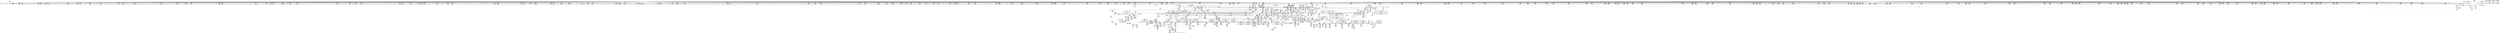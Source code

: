 digraph {
	CE0x54062e0 [shape=record,shape=Mrecord,label="{CE0x54062e0|avc_has_perm:ssid|Function::avc_has_perm&Arg::ssid::|*SummSource*}"]
	CE0x5387970 [shape=record,shape=Mrecord,label="{CE0x5387970|56:_i8*,_:_CRE_197,198_}"]
	CE0x53f1ed0 [shape=record,shape=Mrecord,label="{CE0x53f1ed0|28:_i32,_:_CRE_11,12_}"]
	CE0x53ef2b0 [shape=record,shape=Mrecord,label="{CE0x53ef2b0|56:_i8*,_:_CRE_952,960_|*MultipleSource*|*LoadInst*|security/selinux/hooks.c,1770|security/selinux/hooks.c,1770}"]
	CE0x53f8030 [shape=record,shape=Mrecord,label="{CE0x53f8030|28:_i32,_:_CRE_119,120_}"]
	CE0x53fc3f0 [shape=record,shape=Mrecord,label="{CE0x53fc3f0|i32_2|*Constant*|*SummSource*}"]
	CE0x53e2a00 [shape=record,shape=Mrecord,label="{CE0x53e2a00|56:_i8*,_:_CRE_590,591_}"]
	CE0x53f3730 [shape=record,shape=Mrecord,label="{CE0x53f3730|28:_i32,_:_CRE_50,51_}"]
	CE0x53fa5a0 [shape=record,shape=Mrecord,label="{CE0x53fa5a0|i64**_getelementptr_inbounds_(_4_x_i64*_,_4_x_i64*_*___llvm_gcda_edge_table220,_i64_0,_i64_0)|*Constant*}"]
	CE0x53a1650 [shape=record,shape=Mrecord,label="{CE0x53a1650|56:_i8*,_:_CRE_908,909_}"]
	CE0x534e560 [shape=record,shape=Mrecord,label="{CE0x534e560|selinux_inode_unlink:bb|*SummSink*}"]
	CE0x53da940 [shape=record,shape=Mrecord,label="{CE0x53da940|56:_i8*,_:_CRE_296,297_}"]
	CE0x53defd0 [shape=record,shape=Mrecord,label="{CE0x53defd0|56:_i8*,_:_CRE_496,500_|*MultipleSource*|*LoadInst*|security/selinux/hooks.c,1770|security/selinux/hooks.c,1770}"]
	CE0x53fb0c0 [shape=record,shape=Mrecord,label="{CE0x53fb0c0|may_link:tmp21|security/selinux/hooks.c,1793}"]
	CE0x5388200 [shape=record,shape=Mrecord,label="{CE0x5388200|may_link:sw.bb8}"]
	CE0x53cb840 [shape=record,shape=Mrecord,label="{CE0x53cb840|104:_%struct.inode*,_:_CRE_153,154_}"]
	CE0x53d60e0 [shape=record,shape=Mrecord,label="{CE0x53d60e0|__llvm_gcov_indirect_counter_increment:entry|*SummSink*}"]
	CE0x5385880 [shape=record,shape=Mrecord,label="{CE0x5385880|_call_void_mcount()_#3}"]
	CE0x534d890 [shape=record,shape=Mrecord,label="{CE0x534d890|selinux_inode_unlink:bb}"]
	"CONST[source:0(mediator),value:2(dynamic)][purpose:{object}][SnkIdx:6]"
	CE0x5431530 [shape=record,shape=Mrecord,label="{CE0x5431530|may_link:tmp27|security/selinux/hooks.c,1799|*SummSource*}"]
	CE0x53e5040 [shape=record,shape=Mrecord,label="{CE0x53e5040|56:_i8*,_:_CRE_632,640_|*MultipleSource*|*LoadInst*|security/selinux/hooks.c,1770|security/selinux/hooks.c,1770}"]
	CE0x53d7ec0 [shape=record,shape=Mrecord,label="{CE0x53d7ec0|56:_i8*,_:_CRE_256,257_}"]
	CE0x540c9c0 [shape=record,shape=Mrecord,label="{CE0x540c9c0|may_link:tmp18|security/selinux/hooks.c,1789|*SummSource*}"]
	CE0x53a7d30 [shape=record,shape=Mrecord,label="{CE0x53a7d30|56:_i8*,_:_CRE_201,202_}"]
	CE0x53f5260 [shape=record,shape=Mrecord,label="{CE0x53f5260|28:_i32,_:_CRE_78,79_}"]
	CE0x5389140 [shape=record,shape=Mrecord,label="{CE0x5389140|56:_i8*,_:_CRE_164,165_}"]
	CE0x53dea80 [shape=record,shape=Mrecord,label="{CE0x53dea80|56:_i8*,_:_CRE_485,486_}"]
	CE0x53fbd30 [shape=record,shape=Mrecord,label="{CE0x53fbd30|GLOBAL:__llvm_gcov_global_state_pred221|Global_var:__llvm_gcov_global_state_pred221|*SummSink*}"]
	CE0x53ce280 [shape=record,shape=Mrecord,label="{CE0x53ce280|104:_%struct.inode*,_:_CRE_187,188_}"]
	CE0x540d170 [shape=record,shape=Mrecord,label="{CE0x540d170|may_link:tmp19|security/selinux/hooks.c,1789|*SummSource*}"]
	CE0x5373150 [shape=record,shape=Mrecord,label="{CE0x5373150|56:_i8*,_:_CRE_297,298_}"]
	CE0x536c0a0 [shape=record,shape=Mrecord,label="{CE0x536c0a0|i32_0|*Constant*|*SummSink*}"]
	CE0x53d0750 [shape=record,shape=Mrecord,label="{CE0x53d0750|104:_%struct.inode*,_:_CRE_218,219_}"]
	CE0x53f5a60 [shape=record,shape=Mrecord,label="{CE0x53f5a60|28:_i32,_:_CRE_86,87_}"]
	CE0x539f890 [shape=record,shape=Mrecord,label="{CE0x539f890|56:_i8*,_:_CRE_919,920_}"]
	CE0x53ee270 [shape=record,shape=Mrecord,label="{CE0x53ee270|56:_i8*,_:_CRE_924,925_}"]
	CE0x5412570 [shape=record,shape=Mrecord,label="{CE0x5412570|i32_22|*Constant*}"]
	CE0x539a1c0 [shape=record,shape=Mrecord,label="{CE0x539a1c0|56:_i8*,_:_CRE_736,740_|*MultipleSource*|Function::may_link&Arg::dir::|Function::selinux_inode_unlink&Arg::dir::|security/selinux/hooks.c,1769}"]
	CE0x534e690 [shape=record,shape=Mrecord,label="{CE0x534e690|i64_1|*Constant*|*SummSource*}"]
	CE0x53a2940 [shape=record,shape=Mrecord,label="{CE0x53a2940|56:_i8*,_:_CRE_980,981_}"]
	CE0x5396d60 [shape=record,shape=Mrecord,label="{CE0x5396d60|56:_i8*,_:_CRE_588,589_}"]
	CE0x5371b10 [shape=record,shape=Mrecord,label="{CE0x5371b10|56:_i8*,_:_CRE_175,176_}"]
	CE0x53f5360 [shape=record,shape=Mrecord,label="{CE0x53f5360|28:_i32,_:_CRE_79,80_}"]
	CE0x539c590 [shape=record,shape=Mrecord,label="{CE0x539c590|56:_i8*,_:_CRE_871,872_}"]
	CE0x539a000 [shape=record,shape=Mrecord,label="{CE0x539a000|56:_i8*,_:_CRE_728,736_|*MultipleSource*|Function::may_link&Arg::dir::|Function::selinux_inode_unlink&Arg::dir::|security/selinux/hooks.c,1769}"]
	CE0x5370c30 [shape=record,shape=Mrecord,label="{CE0x5370c30|56:_i8*,_:_CRE_161,162_}"]
	CE0x53f7d00 [shape=record,shape=Mrecord,label="{CE0x53f7d00|28:_i32,_:_CRE_116,117_}"]
	CE0x539f120 [shape=record,shape=Mrecord,label="{CE0x539f120|56:_i8*,_:_CRE_912,913_}"]
	CE0x5406ac0 [shape=record,shape=Mrecord,label="{CE0x5406ac0|i16_7|*Constant*|*SummSource*}"]
	CE0x53d8a70 [shape=record,shape=Mrecord,label="{CE0x53d8a70|56:_i8*,_:_CRE_267,268_}"]
	CE0x53d7310 [shape=record,shape=Mrecord,label="{CE0x53d7310|56:_i8*,_:_CRE_245,246_}"]
	CE0x53691c0 [shape=record,shape=Mrecord,label="{CE0x53691c0|56:_i8*,_:_CRE_504,508_|*MultipleSource*|Function::may_link&Arg::dir::|Function::selinux_inode_unlink&Arg::dir::|security/selinux/hooks.c,1769}"]
	CE0x5359500 [shape=record,shape=Mrecord,label="{CE0x5359500|56:_i8*,_:_CRE_328,336_|*MultipleSource*|Function::may_link&Arg::dir::|Function::selinux_inode_unlink&Arg::dir::|security/selinux/hooks.c,1769}"]
	CE0x53733c0 [shape=record,shape=Mrecord,label="{CE0x53733c0|56:_i8*,_:_CRE_300,301_}"]
	CE0x542de30 [shape=record,shape=Mrecord,label="{CE0x542de30|may_link:call11|security/selinux/hooks.c,1797}"]
	CE0x54006d0 [shape=record,shape=Mrecord,label="{CE0x54006d0|may_link:u|security/selinux/hooks.c,1773|*SummSource*}"]
	CE0x539ebd0 [shape=record,shape=Mrecord,label="{CE0x539ebd0|56:_i8*,_:_CRE_907,908_}"]
	CE0x53e27e0 [shape=record,shape=Mrecord,label="{CE0x53e27e0|56:_i8*,_:_CRE_588,589_}"]
	CE0x53d1b60 [shape=record,shape=Mrecord,label="{CE0x53d1b60|104:_%struct.inode*,_:_CRE_280,288_|*MultipleSource*|security/selinux/hooks.c,1770|Function::may_link&Arg::dentry::|Function::selinux_inode_unlink&Arg::dentry::}"]
	CE0x53dfdd0 [shape=record,shape=Mrecord,label="{CE0x53dfdd0|56:_i8*,_:_CRE_540,544_|*MultipleSource*|*LoadInst*|security/selinux/hooks.c,1770|security/selinux/hooks.c,1770}"]
	CE0x53d3880 [shape=record,shape=Mrecord,label="{CE0x53d3880|i64*_getelementptr_inbounds_(_14_x_i64_,_14_x_i64_*___llvm_gcov_ctr219,_i64_0,_i64_8)|*Constant*|*SummSource*}"]
	CE0x5383ea0 [shape=record,shape=Mrecord,label="{CE0x5383ea0|__llvm_gcov_indirect_counter_increment:tmp}"]
	CE0x53a62b0 [shape=record,shape=Mrecord,label="{CE0x53a62b0|56:_i8*,_:_CRE_146,147_}"]
	CE0x541e4d0 [shape=record,shape=Mrecord,label="{CE0x541e4d0|i32_2048|*Constant*|*SummSink*}"]
	CE0x5376e10 [shape=record,shape=Mrecord,label="{CE0x5376e10|may_link:if.end|*SummSource*}"]
	CE0x540e220 [shape=record,shape=Mrecord,label="{CE0x540e220|may_link:tmp17|security/selinux/hooks.c,1786|*SummSource*}"]
	CE0x53889f0 [shape=record,shape=Mrecord,label="{CE0x53889f0|56:_i8*,_:_CRE_155,156_}"]
	CE0x53d2bf0 [shape=record,shape=Mrecord,label="{CE0x53d2bf0|may_link:d_inode|security/selinux/hooks.c,1770|*SummSink*}"]
	CE0x5354f50 [shape=record,shape=Mrecord,label="{CE0x5354f50|56:_i8*,_:_CRE_145,146_}"]
	CE0x536b400 [shape=record,shape=Mrecord,label="{CE0x536b400|56:_i8*,_:_CRE_575,576_}"]
	CE0x534e140 [shape=record,shape=Mrecord,label="{CE0x534e140|selinux_inode_unlink:tmp2|*SummSink*}"]
	CE0x53a5d60 [shape=record,shape=Mrecord,label="{CE0x53a5d60|56:_i8*,_:_CRE_141,142_}"]
	CE0x53d7530 [shape=record,shape=Mrecord,label="{CE0x53d7530|56:_i8*,_:_CRE_247,248_}"]
	CE0x53d8630 [shape=record,shape=Mrecord,label="{CE0x53d8630|56:_i8*,_:_CRE_263,264_}"]
	CE0x5368550 [shape=record,shape=Mrecord,label="{CE0x5368550|56:_i8*,_:_CRE_477,478_}"]
	CE0x537ebb0 [shape=record,shape=Mrecord,label="{CE0x537ebb0|get_current:tmp1|*SummSource*}"]
	CE0x5435d40 [shape=record,shape=Mrecord,label="{CE0x5435d40|GLOBAL:current_sid.__warned|Global_var:current_sid.__warned|*SummSink*}"]
	CE0x53678b0 [shape=record,shape=Mrecord,label="{CE0x53678b0|56:_i8*,_:_CRE_440,448_|*MultipleSource*|Function::may_link&Arg::dir::|Function::selinux_inode_unlink&Arg::dir::|security/selinux/hooks.c,1769}"]
	CE0x5405740 [shape=record,shape=Mrecord,label="{CE0x5405740|i32_(i32,_i32,_i16,_i32,_%struct.common_audit_data*)*_bitcast_(i32_(i32,_i32,_i16,_i32,_%struct.common_audit_data.495*)*_avc_has_perm_to_i32_(i32,_i32,_i16,_i32,_%struct.common_audit_data*)*)|*Constant*|*SummSource*}"]
	CE0x5358f50 [shape=record,shape=Mrecord,label="{CE0x5358f50|56:_i8*,_:_CRE_307,308_}"]
	CE0x53dad80 [shape=record,shape=Mrecord,label="{CE0x53dad80|56:_i8*,_:_CRE_300,301_}"]
	CE0x53fbed0 [shape=record,shape=Mrecord,label="{CE0x53fbed0|i32_2|*Constant*}"]
	CE0x5353960 [shape=record,shape=Mrecord,label="{CE0x5353960|56:_i8*,_:_CRE_250,251_}"]
	CE0x53e2c20 [shape=record,shape=Mrecord,label="{CE0x53e2c20|56:_i8*,_:_CRE_592,593_}"]
	CE0x542acd0 [shape=record,shape=Mrecord,label="{CE0x542acd0|i32_0|*Constant*}"]
	CE0x53e4380 [shape=record,shape=Mrecord,label="{CE0x53e4380|56:_i8*,_:_CRE_614,615_}"]
	CE0x541cba0 [shape=record,shape=Mrecord,label="{CE0x541cba0|GLOBAL:printk|*Constant*|*SummSink*}"]
	CE0x53d7fd0 [shape=record,shape=Mrecord,label="{CE0x53d7fd0|56:_i8*,_:_CRE_257,258_}"]
	CE0x5372930 [shape=record,shape=Mrecord,label="{CE0x5372930|56:_i8*,_:_CRE_287,288_}"]
	CE0x53dba40 [shape=record,shape=Mrecord,label="{CE0x53dba40|56:_i8*,_:_CRE_472,473_}"]
	CE0x5397310 [shape=record,shape=Mrecord,label="{CE0x5397310|56:_i8*,_:_CRE_595,596_}"]
	CE0x53a1430 [shape=record,shape=Mrecord,label="{CE0x53a1430|56:_i8*,_:_CRE_906,907_}"]
	CE0x542f0d0 [shape=record,shape=Mrecord,label="{CE0x542f0d0|may_link:tmp25|security/selinux/hooks.c,1797}"]
	CE0x53e4e20 [shape=record,shape=Mrecord,label="{CE0x53e4e20|56:_i8*,_:_CRE_864,865_}"]
	CE0x535c690 [shape=record,shape=Mrecord,label="{CE0x535c690|56:_i8*,_:_CRE_976,977_}"]
	CE0x5384340 [shape=record,shape=Mrecord,label="{CE0x5384340|56:_i8*,_:_CRE_207,208_}"]
	CE0x536a630 [shape=record,shape=Mrecord,label="{CE0x536a630|56:_i8*,_:_CRE_558,559_}"]
	CE0x53cb380 [shape=record,shape=Mrecord,label="{CE0x53cb380|104:_%struct.inode*,_:_CRE_149,150_}"]
	CE0x5373490 [shape=record,shape=Mrecord,label="{CE0x5373490|56:_i8*,_:_CRE_301,302_}"]
	CE0x53ca000 [shape=record,shape=Mrecord,label="{CE0x53ca000|104:_%struct.inode*,_:_CRE_90,91_}"]
	CE0x5373cc0 [shape=record,shape=Mrecord,label="{CE0x5373cc0|i32_10|*Constant*|*SummSink*}"]
	CE0x53e3b00 [shape=record,shape=Mrecord,label="{CE0x53e3b00|56:_i8*,_:_CRE_606,607_}"]
	CE0x5410a50 [shape=record,shape=Mrecord,label="{CE0x5410a50|GLOBAL:get_current|*Constant*}"]
	CE0x53f6760 [shape=record,shape=Mrecord,label="{CE0x53f6760|28:_i32,_:_CRE_99,100_}"]
	CE0x53c6b40 [shape=record,shape=Mrecord,label="{CE0x53c6b40|i64*_getelementptr_inbounds_(_11_x_i64_,_11_x_i64_*___llvm_gcov_ctr125,_i64_0,_i64_6)|*Constant*|*SummSource*}"]
	CE0x5363eb0 [shape=record,shape=Mrecord,label="{CE0x5363eb0|GLOBAL:may_link|*Constant*|*SummSink*}"]
	CE0x53d5f20 [shape=record,shape=Mrecord,label="{CE0x53d5f20|__llvm_gcov_indirect_counter_increment:entry}"]
	CE0x53700b0 [shape=record,shape=Mrecord,label="{CE0x53700b0|i64*_null|*Constant*|*SummSource*}"]
	CE0x53e7970 [shape=record,shape=Mrecord,label="{CE0x53e7970|56:_i8*,_:_CRE_824,832_|*MultipleSource*|*LoadInst*|security/selinux/hooks.c,1770|security/selinux/hooks.c,1770}"]
	CE0x53785e0 [shape=record,shape=Mrecord,label="{CE0x53785e0|may_link:tmp3|security/selinux/hooks.c,1769}"]
	CE0x53d80e0 [shape=record,shape=Mrecord,label="{CE0x53d80e0|56:_i8*,_:_CRE_258,259_}"]
	CE0x53ccac0 [shape=record,shape=Mrecord,label="{CE0x53ccac0|104:_%struct.inode*,_:_CRE_167,168_}"]
	"CONST[source:2(external),value:2(dynamic)][purpose:{subject}][SrcIdx:14]"
	CE0x53f2210 [shape=record,shape=Mrecord,label="{CE0x53f2210|28:_i32,_:_CRE_15,16_}"]
	CE0x537d660 [shape=record,shape=Mrecord,label="{CE0x537d660|current_sid:tmp12|security/selinux/hooks.c,218|*SummSource*}"]
	CE0x53ccbf0 [shape=record,shape=Mrecord,label="{CE0x53ccbf0|104:_%struct.inode*,_:_CRE_168,169_}"]
	CE0x5402870 [shape=record,shape=Mrecord,label="{CE0x5402870|may_link:or|security/selinux/hooks.c,1776|*SummSink*}"]
	CE0x53865f0 [shape=record,shape=Mrecord,label="{CE0x53865f0|may_link:ad|security/selinux/hooks.c, 1764}"]
	CE0x53e5aa0 [shape=record,shape=Mrecord,label="{CE0x53e5aa0|56:_i8*,_:_CRE_680,684_|*MultipleSource*|*LoadInst*|security/selinux/hooks.c,1770|security/selinux/hooks.c,1770}"]
	CE0x5398b70 [shape=record,shape=Mrecord,label="{CE0x5398b70|56:_i8*,_:_CRE_632,640_|*MultipleSource*|Function::may_link&Arg::dir::|Function::selinux_inode_unlink&Arg::dir::|security/selinux/hooks.c,1769}"]
	CE0x5435e70 [shape=record,shape=Mrecord,label="{CE0x5435e70|current_sid:tmp8|security/selinux/hooks.c,218}"]
	CE0x53a76d0 [shape=record,shape=Mrecord,label="{CE0x53a76d0|56:_i8*,_:_CRE_195,196_}"]
	CE0x53f1fa0 [shape=record,shape=Mrecord,label="{CE0x53f1fa0|28:_i32,_:_CRE_12,13_}"]
	CE0x537d910 [shape=record,shape=Mrecord,label="{CE0x537d910|i64*_getelementptr_inbounds_(_11_x_i64_,_11_x_i64_*___llvm_gcov_ctr125,_i64_0,_i64_6)|*Constant*}"]
	CE0x54056b0 [shape=record,shape=Mrecord,label="{CE0x54056b0|may_link:call5|security/selinux/hooks.c,1777|*SummSink*}"]
	CE0x5432d40 [shape=record,shape=Mrecord,label="{CE0x5432d40|__llvm_gcov_indirect_counter_increment:tmp5|*SummSink*}"]
	CE0x5406490 [shape=record,shape=Mrecord,label="{CE0x5406490|avc_has_perm:tsid|Function::avc_has_perm&Arg::tsid::}"]
	CE0x539b8c0 [shape=record,shape=Mrecord,label="{CE0x539b8c0|56:_i8*,_:_CRE_848,856_|*MultipleSource*|Function::may_link&Arg::dir::|Function::selinux_inode_unlink&Arg::dir::|security/selinux/hooks.c,1769}"]
	CE0x5385730 [shape=record,shape=Mrecord,label="{CE0x5385730|current_sid:tmp3|*SummSink*}"]
	CE0x537d4b0 [shape=record,shape=Mrecord,label="{CE0x537d4b0|current_sid:tmp12|security/selinux/hooks.c,218}"]
	CE0x5397580 [shape=record,shape=Mrecord,label="{CE0x5397580|56:_i8*,_:_CRE_598,599_}"]
	CE0x53e6580 [shape=record,shape=Mrecord,label="{CE0x53e6580|56:_i8*,_:_CRE_728,736_|*MultipleSource*|*LoadInst*|security/selinux/hooks.c,1770|security/selinux/hooks.c,1770}"]
	CE0x541e010 [shape=record,shape=Mrecord,label="{CE0x541e010|may_link:tmp22|security/selinux/hooks.c,1797}"]
	CE0x5434970 [shape=record,shape=Mrecord,label="{CE0x5434970|i32_-1|*Constant*|*SummSink*}"]
	CE0x53981b0 [shape=record,shape=Mrecord,label="{CE0x53981b0|56:_i8*,_:_CRE_613,614_}"]
	CE0x53a9cd0 [shape=record,shape=Mrecord,label="{CE0x53a9cd0|56:_i8*,_:_CRE_24,32_|*MultipleSource*|*LoadInst*|security/selinux/hooks.c,1770|security/selinux/hooks.c,1770}"]
	CE0x5365340 [shape=record,shape=Mrecord,label="{CE0x5365340|may_link:tmp12|security/selinux/hooks.c,1779|*SummSource*}"]
	CE0x53f3a20 [shape=record,shape=Mrecord,label="{CE0x53f3a20|28:_i32,_:_CRE_53,54_}"]
	CE0x53f5160 [shape=record,shape=Mrecord,label="{CE0x53f5160|28:_i32,_:_CRE_77,78_}"]
	CE0x53e0b30 [shape=record,shape=Mrecord,label="{CE0x53e0b30|56:_i8*,_:_CRE_561,562_}"]
	CE0x53a1980 [shape=record,shape=Mrecord,label="{CE0x53a1980|56:_i8*,_:_CRE_911,912_}"]
	CE0x545c700 [shape=record,shape=Mrecord,label="{CE0x545c700|i64*_getelementptr_inbounds_(_2_x_i64_,_2_x_i64_*___llvm_gcov_ctr98,_i64_0,_i64_0)|*Constant*|*SummSource*}"]
	CE0x53a2420 [shape=record,shape=Mrecord,label="{CE0x53a2420|56:_i8*,_:_CRE_921,922_}"]
	CE0x5363820 [shape=record,shape=Mrecord,label="{CE0x5363820|104:_%struct.inode*,_:_CRE_24,40_|*MultipleSource*|security/selinux/hooks.c,1770|Function::may_link&Arg::dentry::|Function::selinux_inode_unlink&Arg::dentry::}"]
	CE0x53e3060 [shape=record,shape=Mrecord,label="{CE0x53e3060|56:_i8*,_:_CRE_596,597_}"]
	"CONST[source:0(mediator),value:0(static)][purpose:{operation}][SnkIdx:3]"
	CE0x53d9730 [shape=record,shape=Mrecord,label="{CE0x53d9730|56:_i8*,_:_CRE_279,280_}"]
	CE0x53fa9d0 [shape=record,shape=Mrecord,label="{CE0x53fa9d0|i64*_getelementptr_inbounds_(_14_x_i64_,_14_x_i64_*___llvm_gcov_ctr219,_i64_0,_i64_11)|*Constant*}"]
	CE0x53ef640 [shape=record,shape=Mrecord,label="{CE0x53ef640|56:_i8*,_:_CRE_968,976_|*MultipleSource*|*LoadInst*|security/selinux/hooks.c,1770|security/selinux/hooks.c,1770}"]
	CE0x546c990 [shape=record,shape=Mrecord,label="{CE0x546c990|get_current:tmp3|*SummSink*}"]
	CE0x537dfc0 [shape=record,shape=Mrecord,label="{CE0x537dfc0|current_sid:tmp}"]
	CE0x5387f20 [shape=record,shape=Mrecord,label="{CE0x5387f20|56:_i8*,_:_CRE_204,205_}"]
	CE0x539bcc0 [shape=record,shape=Mrecord,label="{CE0x539bcc0|56:_i8*,_:_CRE_864,865_}"]
	CE0x53d9950 [shape=record,shape=Mrecord,label="{CE0x53d9950|56:_i8*,_:_CRE_281,282_}"]
	CE0x5387700 [shape=record,shape=Mrecord,label="{CE0x5387700|56:_i8*,_:_CRE_194,195_}"]
	CE0x5400f60 [shape=record,shape=Mrecord,label="{CE0x5400f60|may_link:dentry2|security/selinux/hooks.c,1773}"]
	CE0x53f6960 [shape=record,shape=Mrecord,label="{CE0x53f6960|28:_i32,_:_CRE_101,102_}"]
	CE0x53ffe30 [shape=record,shape=Mrecord,label="{CE0x53ffe30|i8_10|*Constant*}"]
	CE0x541e910 [shape=record,shape=Mrecord,label="{CE0x541e910|may_link:av.0}"]
	CE0x53f6cf0 [shape=record,shape=Mrecord,label="{CE0x53f6cf0|28:_i32,_:_CRE_104,105_}"]
	CE0x53a4520 [shape=record,shape=Mrecord,label="{CE0x53a4520|104:_%struct.inode*,_:_CRE_317,318_}"]
	CE0x53550f0 [shape=record,shape=Mrecord,label="{CE0x53550f0|56:_i8*,_:_CRE_147,148_}"]
	CE0x541ab40 [shape=record,shape=Mrecord,label="{CE0x541ab40|current_sid:sid|security/selinux/hooks.c,220|*SummSink*}"]
	CE0x53aa550 [shape=record,shape=Mrecord,label="{CE0x53aa550|56:_i8*,_:_CRE_64,72_|*MultipleSource*|*LoadInst*|security/selinux/hooks.c,1770|security/selinux/hooks.c,1770}"]
	CE0x535f980 [shape=record,shape=Mrecord,label="{CE0x535f980|i64*_getelementptr_inbounds_(_2_x_i64_,_2_x_i64_*___llvm_gcov_ctr98,_i64_0,_i64_1)|*Constant*|*SummSource*}"]
	CE0x5404df0 [shape=record,shape=Mrecord,label="{CE0x5404df0|i64_0|*Constant*|*SummSource*}"]
	CE0x53a7180 [shape=record,shape=Mrecord,label="{CE0x53a7180|56:_i8*,_:_CRE_190,191_}"]
	CE0x540e350 [shape=record,shape=Mrecord,label="{CE0x540e350|may_link:tmp17|security/selinux/hooks.c,1786|*SummSink*}"]
	CE0x53da610 [shape=record,shape=Mrecord,label="{CE0x53da610|56:_i8*,_:_CRE_293,294_}"]
	CE0x53f11d0 [shape=record,shape=Mrecord,label="{CE0x53f11d0|may_link:tmp23|security/selinux/hooks.c,1797|*SummSource*}"]
	CE0x5372620 [shape=record,shape=Mrecord,label="{CE0x5372620|56:_i8*,_:_CRE_268,269_}"]
	CE0x53e26d0 [shape=record,shape=Mrecord,label="{CE0x53e26d0|56:_i8*,_:_CRE_587,588_}"]
	CE0x53e14c0 [shape=record,shape=Mrecord,label="{CE0x53e14c0|56:_i8*,_:_CRE_570,571_}"]
	CE0x5396950 [shape=record,shape=Mrecord,label="{CE0x5396950|56:_i8*,_:_CRE_583,584_}"]
	CE0x53f5b60 [shape=record,shape=Mrecord,label="{CE0x53f5b60|28:_i32,_:_CRE_87,88_}"]
	CE0x53a6f60 [shape=record,shape=Mrecord,label="{CE0x53a6f60|56:_i8*,_:_CRE_188,189_}"]
	CE0x53676f0 [shape=record,shape=Mrecord,label="{CE0x53676f0|56:_i8*,_:_CRE_432,440_|*MultipleSource*|Function::may_link&Arg::dir::|Function::selinux_inode_unlink&Arg::dir::|security/selinux/hooks.c,1769}"]
	CE0x5421590 [shape=record,shape=Mrecord,label="{CE0x5421590|may_link:tmp24|security/selinux/hooks.c,1797|*SummSink*}"]
	CE0x53de860 [shape=record,shape=Mrecord,label="{CE0x53de860|56:_i8*,_:_CRE_483,484_}"]
	CE0x53a90f0 [shape=record,shape=Mrecord,label="{CE0x53a90f0|may_link:tmp15|security/selinux/hooks.c,1783|*SummSink*}"]
	CE0x5372ee0 [shape=record,shape=Mrecord,label="{CE0x5372ee0|56:_i8*,_:_CRE_294,295_}"]
	CE0x5399ac0 [shape=record,shape=Mrecord,label="{CE0x5399ac0|56:_i8*,_:_CRE_696,704_|*MultipleSource*|Function::may_link&Arg::dir::|Function::selinux_inode_unlink&Arg::dir::|security/selinux/hooks.c,1769}"]
	CE0x5384270 [shape=record,shape=Mrecord,label="{CE0x5384270|56:_i8*,_:_CRE_206,207_}"]
	CE0x53a8fe0 [shape=record,shape=Mrecord,label="{CE0x53a8fe0|may_link:tmp15|security/selinux/hooks.c,1783|*SummSource*}"]
	CE0x53a0770 [shape=record,shape=Mrecord,label="{CE0x53a0770|56:_i8*,_:_CRE_894,895_}"]
	CE0x53d27e0 [shape=record,shape=Mrecord,label="{CE0x53d27e0|may_link:tmp3|security/selinux/hooks.c,1769|*SummSource*}"]
	CE0x5411f10 [shape=record,shape=Mrecord,label="{CE0x5411f10|current_sid:cred|security/selinux/hooks.c,218|*SummSink*}"]
	CE0x53984f0 [shape=record,shape=Mrecord,label="{CE0x53984f0|56:_i8*,_:_CRE_617,618_}"]
	CE0x6fb7f40 [shape=record,shape=Mrecord,label="{CE0x6fb7f40|selinux_inode_unlink:tmp3|*SummSource*}"]
	CE0x5406380 [shape=record,shape=Mrecord,label="{CE0x5406380|avc_has_perm:ssid|Function::avc_has_perm&Arg::ssid::|*SummSink*}"]
	CE0x53e0800 [shape=record,shape=Mrecord,label="{CE0x53e0800|56:_i8*,_:_CRE_558,559_}"]
	CE0x5372a00 [shape=record,shape=Mrecord,label="{CE0x5372a00|56:_i8*,_:_CRE_288,289_}"]
	CE0x53f7150 [shape=record,shape=Mrecord,label="{CE0x53f7150|28:_i32,_:_CRE_105,106_}"]
	CE0x539afc0 [shape=record,shape=Mrecord,label="{CE0x539afc0|56:_i8*,_:_CRE_808,816_|*MultipleSource*|Function::may_link&Arg::dir::|Function::selinux_inode_unlink&Arg::dir::|security/selinux/hooks.c,1769}"]
	CE0x53f6660 [shape=record,shape=Mrecord,label="{CE0x53f6660|28:_i32,_:_CRE_98,99_}"]
	CE0x541faa0 [shape=record,shape=Mrecord,label="{CE0x541faa0|i64*_getelementptr_inbounds_(_14_x_i64_,_14_x_i64_*___llvm_gcov_ctr219,_i64_0,_i64_12)|*Constant*|*SummSink*}"]
	CE0x54391c0 [shape=record,shape=Mrecord,label="{CE0x54391c0|current_sid:tmp18|security/selinux/hooks.c,218|*SummSink*}"]
	CE0x53de020 [shape=record,shape=Mrecord,label="{CE0x53de020|56:_i8*,_:_CRE_475,476_}"]
	CE0x535dce0 [shape=record,shape=Mrecord,label="{CE0x535dce0|56:_i8*,_:_CRE_178,179_}"]
	CE0x53d9fb0 [shape=record,shape=Mrecord,label="{CE0x53d9fb0|56:_i8*,_:_CRE_287,288_}"]
	CE0x539c9d0 [shape=record,shape=Mrecord,label="{CE0x539c9d0|56:_i8*,_:_CRE_875,876_}"]
	CE0x53f26b0 [shape=record,shape=Mrecord,label="{CE0x53f26b0|28:_i32,_:_CRE_20,21_}"]
	CE0x53a0bb0 [shape=record,shape=Mrecord,label="{CE0x53a0bb0|56:_i8*,_:_CRE_898,899_}"]
	CE0x54009b0 [shape=record,shape=Mrecord,label="{CE0x54009b0|may_link:cond|security/selinux/hooks.c,1776}"]
	CE0x53e4160 [shape=record,shape=Mrecord,label="{CE0x53e4160|56:_i8*,_:_CRE_612,613_}"]
	CE0x53cf6b0 [shape=record,shape=Mrecord,label="{CE0x53cf6b0|104:_%struct.inode*,_:_CRE_204,205_}"]
	CE0x5370e50 [shape=record,shape=Mrecord,label="{CE0x5370e50|56:_i8*,_:_CRE_163,164_}"]
	CE0x534ea70 [shape=record,shape=Mrecord,label="{CE0x534ea70|selinux_inode_unlink:entry}"]
	CE0x53a7070 [shape=record,shape=Mrecord,label="{CE0x53a7070|56:_i8*,_:_CRE_189,190_}"]
	CE0x5437740 [shape=record,shape=Mrecord,label="{CE0x5437740|i32_218|*Constant*}"]
	CE0x53cbe30 [shape=record,shape=Mrecord,label="{CE0x53cbe30|104:_%struct.inode*,_:_CRE_158,159_}"]
	CE0x53693b0 [shape=record,shape=Mrecord,label="{CE0x53693b0|56:_i8*,_:_CRE_508,512_|*MultipleSource*|Function::may_link&Arg::dir::|Function::selinux_inode_unlink&Arg::dir::|security/selinux/hooks.c,1769}"]
	CE0x53a2200 [shape=record,shape=Mrecord,label="{CE0x53a2200|56:_i8*,_:_CRE_919,920_}"]
	CE0x536e800 [shape=record,shape=Mrecord,label="{CE0x536e800|56:_i8*,_:_CRE_96,104_|*MultipleSource*|Function::may_link&Arg::dir::|Function::selinux_inode_unlink&Arg::dir::|security/selinux/hooks.c,1769}"]
	CE0x53ddab0 [shape=record,shape=Mrecord,label="{CE0x53ddab0|56:_i8*,_:_CRE_464,472_|*MultipleSource*|*LoadInst*|security/selinux/hooks.c,1770|security/selinux/hooks.c,1770}"]
	CE0x54741b0 [shape=record,shape=Mrecord,label="{CE0x54741b0|_call_void_mcount()_#3|*SummSource*}"]
	CE0x5411c80 [shape=record,shape=Mrecord,label="{CE0x5411c80|current_sid:cred|security/selinux/hooks.c,218}"]
	CE0x53efbb0 [shape=record,shape=Mrecord,label="{CE0x53efbb0|56:_i8*,_:_CRE_979,980_}"]
	CE0x539a380 [shape=record,shape=Mrecord,label="{CE0x539a380|56:_i8*,_:_CRE_744,752_|*MultipleSource*|Function::may_link&Arg::dir::|Function::selinux_inode_unlink&Arg::dir::|security/selinux/hooks.c,1769}"]
	CE0x53a6a20 [shape=record,shape=Mrecord,label="{CE0x53a6a20|56:_i8*,_:_CRE_153,154_}"]
	CE0x535d800 [shape=record,shape=Mrecord,label="{CE0x535d800|56:_i8*,_:_CRE_172,173_}"]
	CE0x53fd100 [shape=record,shape=Mrecord,label="{CE0x53fd100|may_link:tobool6|security/selinux/hooks.c,1778}"]
	CE0x535d730 [shape=record,shape=Mrecord,label="{CE0x535d730|56:_i8*,_:_CRE_171,172_}"]
	CE0x53f5960 [shape=record,shape=Mrecord,label="{CE0x53f5960|28:_i32,_:_CRE_85,86_}"]
	CE0x542d3b0 [shape=record,shape=Mrecord,label="{CE0x542d3b0|current_sid:if.then}"]
	CE0x5372390 [shape=record,shape=Mrecord,label="{CE0x5372390|56:_i8*,_:_CRE_183,184_}"]
	CE0x53fd370 [shape=record,shape=Mrecord,label="{CE0x53fd370|may_link:tobool6|security/selinux/hooks.c,1778|*SummSource*}"]
	CE0x53e15d0 [shape=record,shape=Mrecord,label="{CE0x53e15d0|56:_i8*,_:_CRE_571,572_}"]
	CE0x53fbbd0 [shape=record,shape=Mrecord,label="{CE0x53fbbd0|GLOBAL:__llvm_gcov_global_state_pred221|Global_var:__llvm_gcov_global_state_pred221|*SummSource*}"]
	CE0x53f79d0 [shape=record,shape=Mrecord,label="{CE0x53f79d0|28:_i32,_:_CRE_113,114_}"]
	CE0x535b0c0 [shape=record,shape=Mrecord,label="{CE0x535b0c0|56:_i8*,_:_CRE_280,281_}"]
	CE0x53a2640 [shape=record,shape=Mrecord,label="{CE0x53a2640|56:_i8*,_:_CRE_923,924_}"]
	CE0x5432950 [shape=record,shape=Mrecord,label="{CE0x5432950|current_sid:tmp5|security/selinux/hooks.c,218}"]
	CE0x537b840 [shape=record,shape=Mrecord,label="{CE0x537b840|current_sid:tmp5|security/selinux/hooks.c,218|*SummSink*}"]
	CE0x5397650 [shape=record,shape=Mrecord,label="{CE0x5397650|56:_i8*,_:_CRE_599,600_}"]
	CE0x53dbb50 [shape=record,shape=Mrecord,label="{CE0x53dbb50|56:_i8*,_:_CRE_312,320_|*MultipleSource*|*LoadInst*|security/selinux/hooks.c,1770|security/selinux/hooks.c,1770}"]
	CE0x53a3a50 [shape=record,shape=Mrecord,label="{CE0x53a3a50|104:_%struct.inode*,_:_CRE_307,308_}"]
	CE0x539f780 [shape=record,shape=Mrecord,label="{CE0x539f780|56:_i8*,_:_CRE_918,919_}"]
	CE0x53dc890 [shape=record,shape=Mrecord,label="{CE0x53dc890|56:_i8*,_:_CRE_384,388_|*MultipleSource*|*LoadInst*|security/selinux/hooks.c,1770|security/selinux/hooks.c,1770}"]
	CE0x53d0620 [shape=record,shape=Mrecord,label="{CE0x53d0620|104:_%struct.inode*,_:_CRE_217,218_}"]
	CE0x53a50b0 [shape=record,shape=Mrecord,label="{CE0x53a50b0|56:_i8*,_:_CRE_104,112_|*MultipleSource*|*LoadInst*|security/selinux/hooks.c,1770|security/selinux/hooks.c,1770}"]
	CE0x5378960 [shape=record,shape=Mrecord,label="{CE0x5378960|may_link:sw.default}"]
	CE0x539d9c0 [shape=record,shape=Mrecord,label="{CE0x539d9c0|56:_i8*,_:_CRE_890,891_}"]
	CE0x5363e40 [shape=record,shape=Mrecord,label="{CE0x5363e40|GLOBAL:may_link|*Constant*|*SummSource*}"]
	CE0x5367370 [shape=record,shape=Mrecord,label="{CE0x5367370|56:_i8*,_:_CRE_416,424_|*MultipleSource*|Function::may_link&Arg::dir::|Function::selinux_inode_unlink&Arg::dir::|security/selinux/hooks.c,1769}"]
	CE0x53d2720 [shape=record,shape=Mrecord,label="{CE0x53d2720|i32_5|*Constant*}"]
	CE0x5437ec0 [shape=record,shape=Mrecord,label="{CE0x5437ec0|i8*_getelementptr_inbounds_(_45_x_i8_,_45_x_i8_*_.str12,_i32_0,_i32_0)|*Constant*}"]
	CE0x539d140 [shape=record,shape=Mrecord,label="{CE0x539d140|56:_i8*,_:_CRE_882,883_}"]
	CE0x5383750 [shape=record,shape=Mrecord,label="{CE0x5383750|current_sid:do.end|*SummSource*}"]
	CE0x5411370 [shape=record,shape=Mrecord,label="{CE0x5411370|_ret_%struct.task_struct*_%tmp4,_!dbg_!27714|./arch/x86/include/asm/current.h,14|*SummSource*}"]
	CE0x5406800 [shape=record,shape=Mrecord,label="{CE0x5406800|avc_has_perm:tsid|Function::avc_has_perm&Arg::tsid::|*SummSink*}"]
	CE0x542a960 [shape=record,shape=Mrecord,label="{CE0x542a960|current_sid:tmp16|security/selinux/hooks.c,218}"]
	CE0x53f3f60 [shape=record,shape=Mrecord,label="{CE0x53f3f60|28:_i32,_:_CRE_59,60_}"]
	CE0x5370280 [shape=record,shape=Mrecord,label="{CE0x5370280|__llvm_gcov_indirect_counter_increment:tmp5}"]
	CE0x53f3bc0 [shape=record,shape=Mrecord,label="{CE0x53f3bc0|28:_i32,_:_CRE_55,56_}"]
	CE0x53786f0 [shape=record,shape=Mrecord,label="{CE0x53786f0|_ret_i32_%retval.0,_!dbg_!27757|security/selinux/hooks.c,1799|*SummSource*}"]
	CE0x53809d0 [shape=record,shape=Mrecord,label="{CE0x53809d0|get_current:bb|*SummSource*}"]
	CE0x53efd90 [shape=record,shape=Mrecord,label="{CE0x53efd90|56:_i8*,_:_CRE_981,982_}"]
	CE0x5373560 [shape=record,shape=Mrecord,label="{CE0x5373560|56:_i8*,_:_CRE_302,303_}"]
	CE0x5429d70 [shape=record,shape=Mrecord,label="{CE0x5429d70|i32_4|*Constant*}"]
	CE0x53da500 [shape=record,shape=Mrecord,label="{CE0x53da500|56:_i8*,_:_CRE_292,293_}"]
	CE0x5384410 [shape=record,shape=Mrecord,label="{CE0x5384410|56:_i8*,_:_CRE_208,210_|*MultipleSource*|Function::may_link&Arg::dir::|Function::selinux_inode_unlink&Arg::dir::|security/selinux/hooks.c,1769}"]
	CE0x539ef00 [shape=record,shape=Mrecord,label="{CE0x539ef00|56:_i8*,_:_CRE_910,911_}"]
	CE0x53d70c0 [shape=record,shape=Mrecord,label="{CE0x53d70c0|56:_i8*,_:_CRE_244,245_}"]
	CE0x542b840 [shape=record,shape=Mrecord,label="{CE0x542b840|current_sid:tmp11|security/selinux/hooks.c,218|*SummSink*}"]
	CE0x53a1dc0 [shape=record,shape=Mrecord,label="{CE0x53a1dc0|56:_i8*,_:_CRE_915,916_}"]
	CE0x542cec0 [shape=record,shape=Mrecord,label="{CE0x542cec0|i64_4|*Constant*|*SummSink*}"]
	CE0x53a5b10 [shape=record,shape=Mrecord,label="{CE0x53a5b10|56:_i8*,_:_CRE_140,141_}"]
	CE0x537deb0 [shape=record,shape=Mrecord,label="{CE0x537deb0|i64*_getelementptr_inbounds_(_11_x_i64_,_11_x_i64_*___llvm_gcov_ctr125,_i64_0,_i64_0)|*Constant*|*SummSink*}"]
	CE0x5383470 [shape=record,shape=Mrecord,label="{CE0x5383470|_call_void_mcount()_#3|*SummSink*}"]
	CE0x5388fa0 [shape=record,shape=Mrecord,label="{CE0x5388fa0|56:_i8*,_:_CRE_162,163_}"]
	CE0x537e030 [shape=record,shape=Mrecord,label="{CE0x537e030|COLLAPSED:_GCMRE___llvm_gcov_ctr125_internal_global_11_x_i64_zeroinitializer:_elem_0:default:}"]
	CE0x53586e0 [shape=record,shape=Mrecord,label="{CE0x53586e0|56:_i8*,_:_CRE_128,136_|*MultipleSource*|Function::may_link&Arg::dir::|Function::selinux_inode_unlink&Arg::dir::|security/selinux/hooks.c,1769}"]
	CE0x536bb40 [shape=record,shape=Mrecord,label="{CE0x536bb40|current_sid:entry|*SummSource*}"]
	CE0x5358490 [shape=record,shape=Mrecord,label="{CE0x5358490|may_link:tmp9|security/selinux/hooks.c,1778|*SummSink*}"]
	CE0x53671b0 [shape=record,shape=Mrecord,label="{CE0x53671b0|56:_i8*,_:_CRE_408,416_|*MultipleSource*|Function::may_link&Arg::dir::|Function::selinux_inode_unlink&Arg::dir::|security/selinux/hooks.c,1769}"]
	CE0x5373fd0 [shape=record,shape=Mrecord,label="{CE0x5373fd0|56:_i8*,_:_CRE_0,2_|*MultipleSource*|Function::may_link&Arg::dir::|Function::selinux_inode_unlink&Arg::dir::|security/selinux/hooks.c,1769}"]
	CE0x5430ef0 [shape=record,shape=Mrecord,label="{CE0x5430ef0|i64*_getelementptr_inbounds_(_14_x_i64_,_14_x_i64_*___llvm_gcov_ctr219,_i64_0,_i64_13)|*Constant*|*SummSource*}"]
	CE0x53d2fc0 [shape=record,shape=Mrecord,label="{CE0x53d2fc0|__llvm_gcov_indirect_counter_increment:counters|Function::__llvm_gcov_indirect_counter_increment&Arg::counters::|*SummSink*}"]
	CE0x53f3160 [shape=record,shape=Mrecord,label="{CE0x53f3160|28:_i32,_:_CRE_40,44_|*MultipleSource*|security/selinux/hooks.c,1777|*LoadInst*|security/selinux/hooks.c,1769|security/selinux/hooks.c,1769}"]
	CE0x53aad80 [shape=record,shape=Mrecord,label="{CE0x53aad80|may_link:i_security1|security/selinux/hooks.c,1770|*SummSink*}"]
	CE0x53ced30 [shape=record,shape=Mrecord,label="{CE0x53ced30|104:_%struct.inode*,_:_CRE_196,197_}"]
	CE0x535b8e0 [shape=record,shape=Mrecord,label="{CE0x535b8e0|current_sid:tobool|security/selinux/hooks.c,218|*SummSource*}"]
	CE0x53d9ea0 [shape=record,shape=Mrecord,label="{CE0x53d9ea0|56:_i8*,_:_CRE_286,287_}"]
	CE0x53a8060 [shape=record,shape=Mrecord,label="{CE0x53a8060|56:_i8*,_:_CRE_204,205_}"]
	CE0x53f4960 [shape=record,shape=Mrecord,label="{CE0x53f4960|28:_i32,_:_CRE_69,70_}"]
	CE0x53f2f70 [shape=record,shape=Mrecord,label="{CE0x53f2f70|28:_i32,_:_CRE_34,35_|*MultipleSource*|security/selinux/hooks.c,1777|*LoadInst*|security/selinux/hooks.c,1769|security/selinux/hooks.c,1769}"]
	CE0x53cef90 [shape=record,shape=Mrecord,label="{CE0x53cef90|104:_%struct.inode*,_:_CRE_198,199_}"]
	CE0x53549f0 [shape=record,shape=Mrecord,label="{CE0x53549f0|56:_i8*,_:_CRE_138,139_}"]
	CE0x53d40b0 [shape=record,shape=Mrecord,label="{CE0x53d40b0|current_sid:tmp24|security/selinux/hooks.c,220|*SummSink*}"]
	CE0x539f560 [shape=record,shape=Mrecord,label="{CE0x539f560|56:_i8*,_:_CRE_916,917_}"]
	CE0x54031c0 [shape=record,shape=Mrecord,label="{CE0x54031c0|may_link:call9|security/selinux/hooks.c,1792|*SummSink*}"]
	CE0x53a3c00 [shape=record,shape=Mrecord,label="{CE0x53a3c00|104:_%struct.inode*,_:_CRE_309,310_}"]
	CE0x5412c50 [shape=record,shape=Mrecord,label="{CE0x5412c50|COLLAPSED:_CMRE:_elem_0::|security/selinux/hooks.c,218}"]
	CE0x53d9400 [shape=record,shape=Mrecord,label="{CE0x53d9400|56:_i8*,_:_CRE_276,277_}"]
	CE0x53a6d40 [shape=record,shape=Mrecord,label="{CE0x53a6d40|56:_i8*,_:_CRE_186,187_}"]
	CE0x53e0a20 [shape=record,shape=Mrecord,label="{CE0x53e0a20|56:_i8*,_:_CRE_560,561_}"]
	CE0x53706e0 [shape=record,shape=Mrecord,label="{CE0x53706e0|56:_i8*,_:_CRE_156,157_}"]
	CE0x53a1ba0 [shape=record,shape=Mrecord,label="{CE0x53a1ba0|56:_i8*,_:_CRE_913,914_}"]
	CE0x535b4d0 [shape=record,shape=Mrecord,label="{CE0x535b4d0|56:_i8*,_:_CRE_285,286_}"]
	CE0x542c020 [shape=record,shape=Mrecord,label="{CE0x542c020|current_sid:tmp3}"]
	CE0x53a0ff0 [shape=record,shape=Mrecord,label="{CE0x53a0ff0|56:_i8*,_:_CRE_902,903_}"]
	CE0x542b440 [shape=record,shape=Mrecord,label="{CE0x542b440|current_sid:tmp11|security/selinux/hooks.c,218}"]
	CE0x5359e10 [shape=record,shape=Mrecord,label="{CE0x5359e10|56:_i8*,_:_CRE_376,384_|*MultipleSource*|Function::may_link&Arg::dir::|Function::selinux_inode_unlink&Arg::dir::|security/selinux/hooks.c,1769}"]
	CE0x53a9770 [shape=record,shape=Mrecord,label="{CE0x53a9770|56:_i8*,_:_CRE_4,8_|*MultipleSource*|*LoadInst*|security/selinux/hooks.c,1770|security/selinux/hooks.c,1770}"]
	CE0x53f95e0 [shape=record,shape=Mrecord,label="{CE0x53f95e0|may_link:call5|security/selinux/hooks.c,1777}"]
	CE0x53e75d0 [shape=record,shape=Mrecord,label="{CE0x53e75d0|56:_i8*,_:_CRE_808,816_|*MultipleSource*|*LoadInst*|security/selinux/hooks.c,1770|security/selinux/hooks.c,1770}"]
	CE0x54018b0 [shape=record,shape=Mrecord,label="{CE0x54018b0|i64_1048576|*Constant*}"]
	CE0x53d8b80 [shape=record,shape=Mrecord,label="{CE0x53d8b80|56:_i8*,_:_CRE_268,269_}"]
	CE0x5373ae0 [shape=record,shape=Mrecord,label="{CE0x5373ae0|i32_10|*Constant*}"]
	CE0x54377b0 [shape=record,shape=Mrecord,label="{CE0x54377b0|i32_218|*Constant*|*SummSource*}"]
	CE0x53dac70 [shape=record,shape=Mrecord,label="{CE0x53dac70|56:_i8*,_:_CRE_299,300_}"]
	CE0x53726f0 [shape=record,shape=Mrecord,label="{CE0x53726f0|56:_i8*,_:_CRE_269,270_}"]
	CE0x535d8d0 [shape=record,shape=Mrecord,label="{CE0x535d8d0|56:_i8*,_:_CRE_173,174_}"]
	CE0x53e8c40 [shape=record,shape=Mrecord,label="{CE0x53e8c40|56:_i8*,_:_CRE_873,874_}"]
	CE0x5373e30 [shape=record,shape=Mrecord,label="{CE0x5373e30|i32_0|*Constant*}"]
	CE0x53e7060 [shape=record,shape=Mrecord,label="{CE0x53e7060|56:_i8*,_:_CRE_776,792_|*MultipleSource*|*LoadInst*|security/selinux/hooks.c,1770|security/selinux/hooks.c,1770}"]
	CE0x5366ff0 [shape=record,shape=Mrecord,label="{CE0x5366ff0|56:_i8*,_:_CRE_400,408_|*MultipleSource*|Function::may_link&Arg::dir::|Function::selinux_inode_unlink&Arg::dir::|security/selinux/hooks.c,1769}"]
	CE0x54041d0 [shape=record,shape=Mrecord,label="{CE0x54041d0|0:_i8,_8:_%struct.dentry*,_24:_%struct.selinux_audit_data*,_:_SCMRE_0,1_|*MultipleSource*|security/selinux/hooks.c,1772|security/selinux/hooks.c, 1764}"]
	CE0x539cae0 [shape=record,shape=Mrecord,label="{CE0x539cae0|56:_i8*,_:_CRE_876,877_}"]
	CE0x5387490 [shape=record,shape=Mrecord,label="{CE0x5387490|56:_i8*,_:_CRE_191,192_}"]
	CE0x535ca90 [shape=record,shape=Mrecord,label="{CE0x535ca90|56:_i8*,_:_CRE_272,273_}"]
	CE0x53977f0 [shape=record,shape=Mrecord,label="{CE0x53977f0|56:_i8*,_:_CRE_601,602_}"]
	CE0x540a760 [shape=record,shape=Mrecord,label="{CE0x540a760|current_sid:tmp23|security/selinux/hooks.c,218}"]
	CE0x540fcc0 [shape=record,shape=Mrecord,label="{CE0x540fcc0|current_sid:tmp19|security/selinux/hooks.c,218|*SummSink*}"]
	CE0x53cc990 [shape=record,shape=Mrecord,label="{CE0x53cc990|104:_%struct.inode*,_:_CRE_166,167_}"]
	CE0x54078c0 [shape=record,shape=Mrecord,label="{CE0x54078c0|avc_has_perm:auditdata|Function::avc_has_perm&Arg::auditdata::|*SummSink*}"]
	CE0x54396c0 [shape=record,shape=Mrecord,label="{CE0x54396c0|i64*_getelementptr_inbounds_(_11_x_i64_,_11_x_i64_*___llvm_gcov_ctr125,_i64_0,_i64_10)|*Constant*}"]
	CE0x53a2890 [shape=record,shape=Mrecord,label="{CE0x53a2890|56:_i8*,_:_CRE_979,980_}"]
	CE0x53c2b90 [shape=record,shape=Mrecord,label="{CE0x53c2b90|i64_5|*Constant*|*SummSink*}"]
	CE0x5372e10 [shape=record,shape=Mrecord,label="{CE0x5372e10|56:_i8*,_:_CRE_293,294_}"]
	CE0x537b950 [shape=record,shape=Mrecord,label="{CE0x537b950|current_sid:tmp6|security/selinux/hooks.c,218}"]
	CE0x5396880 [shape=record,shape=Mrecord,label="{CE0x5396880|56:_i8*,_:_CRE_582,583_}"]
	CE0x53d04f0 [shape=record,shape=Mrecord,label="{CE0x53d04f0|104:_%struct.inode*,_:_CRE_216,217_}"]
	CE0x5388c60 [shape=record,shape=Mrecord,label="{CE0x5388c60|56:_i8*,_:_CRE_158,159_}"]
	CE0x53e51a0 [shape=record,shape=Mrecord,label="{CE0x53e51a0|56:_i8*,_:_CRE_640,648_|*MultipleSource*|*LoadInst*|security/selinux/hooks.c,1770|security/selinux/hooks.c,1770}"]
	CE0x53e5530 [shape=record,shape=Mrecord,label="{CE0x53e5530|56:_i8*,_:_CRE_656,664_|*MultipleSource*|*LoadInst*|security/selinux/hooks.c,1770|security/selinux/hooks.c,1770}"]
	CE0x5374170 [shape=record,shape=Mrecord,label="{CE0x5374170|may_link:i_security|security/selinux/hooks.c,1769|*SummSource*}"]
	CE0x5411650 [shape=record,shape=Mrecord,label="{CE0x5411650|_ret_%struct.task_struct*_%tmp4,_!dbg_!27714|./arch/x86/include/asm/current.h,14|*SummSink*}"]
	CE0x5396a20 [shape=record,shape=Mrecord,label="{CE0x5396a20|56:_i8*,_:_CRE_584,585_}"]
	CE0x53a5610 [shape=record,shape=Mrecord,label="{CE0x53a5610|56:_i8*,_:_CRE_128,136_|*MultipleSource*|*LoadInst*|security/selinux/hooks.c,1770|security/selinux/hooks.c,1770}"]
	CE0x53cd900 [shape=record,shape=Mrecord,label="{CE0x53cd900|104:_%struct.inode*,_:_CRE_179,180_}"]
	CE0x5368ba0 [shape=record,shape=Mrecord,label="{CE0x5368ba0|56:_i8*,_:_CRE_485,486_}"]
	CE0x53a3f30 [shape=record,shape=Mrecord,label="{CE0x53a3f30|104:_%struct.inode*,_:_CRE_312,313_}"]
	CE0x54337a0 [shape=record,shape=Mrecord,label="{CE0x54337a0|current_sid:tmp8|security/selinux/hooks.c,218|*SummSource*}"]
	CE0x5370a10 [shape=record,shape=Mrecord,label="{CE0x5370a10|56:_i8*,_:_CRE_159,160_}"]
	CE0x53864f0 [shape=record,shape=Mrecord,label="{CE0x53864f0|may_link:tmp1|*SummSink*}"]
	CE0x540d8e0 [shape=record,shape=Mrecord,label="{CE0x540d8e0|may_link:tmp20|security/selinux/hooks.c,1793}"]
	CE0x5422c40 [shape=record,shape=Mrecord,label="{CE0x5422c40|28:_i32,_32:_i16,_:_CRE_32,34_|*MultipleSource*|security/selinux/hooks.c,1770|security/selinux/hooks.c,1770|security/selinux/hooks.c,1797}"]
	CE0x5396f00 [shape=record,shape=Mrecord,label="{CE0x5396f00|56:_i8*,_:_CRE_590,591_}"]
	CE0x53e3390 [shape=record,shape=Mrecord,label="{CE0x53e3390|56:_i8*,_:_CRE_599,600_}"]
	CE0x5377050 [shape=record,shape=Mrecord,label="{CE0x5377050|may_link:sw.bb|*SummSource*}"]
	CE0x539d250 [shape=record,shape=Mrecord,label="{CE0x539d250|56:_i8*,_:_CRE_883,884_}"]
	CE0x5369c70 [shape=record,shape=Mrecord,label="{CE0x5369c70|56:_i8*,_:_CRE_540,544_|*MultipleSource*|Function::may_link&Arg::dir::|Function::selinux_inode_unlink&Arg::dir::|security/selinux/hooks.c,1769}"]
	CE0x53dfc00 [shape=record,shape=Mrecord,label="{CE0x53dfc00|56:_i8*,_:_CRE_536,540_|*MultipleSource*|*LoadInst*|security/selinux/hooks.c,1770|security/selinux/hooks.c,1770}"]
	CE0x53dedb0 [shape=record,shape=Mrecord,label="{CE0x53dedb0|56:_i8*,_:_CRE_552,553_}"]
	CE0x53faed0 [shape=record,shape=Mrecord,label="{CE0x53faed0|may_link:tmp20|security/selinux/hooks.c,1793|*SummSource*}"]
	CE0x53a5e70 [shape=record,shape=Mrecord,label="{CE0x53a5e70|56:_i8*,_:_CRE_142,143_}"]
	CE0x53989d0 [shape=record,shape=Mrecord,label="{CE0x53989d0|56:_i8*,_:_CRE_623,624_}"]
	CE0x53c2d90 [shape=record,shape=Mrecord,label="{CE0x53c2d90|current_sid:tmp9|security/selinux/hooks.c,218|*SummSource*}"]
	CE0x53fb7b0 [shape=record,shape=Mrecord,label="{CE0x53fb7b0|may_link:tmp21|security/selinux/hooks.c,1793|*SummSink*}"]
	CE0x5367a70 [shape=record,shape=Mrecord,label="{CE0x5367a70|56:_i8*,_:_CRE_448,456_|*MultipleSource*|Function::may_link&Arg::dir::|Function::selinux_inode_unlink&Arg::dir::|security/selinux/hooks.c,1769}"]
	CE0x53e23a0 [shape=record,shape=Mrecord,label="{CE0x53e23a0|56:_i8*,_:_CRE_584,585_}"]
	CE0x53e85b0 [shape=record,shape=Mrecord,label="{CE0x53e85b0|56:_i8*,_:_CRE_868,869_}"]
	CE0x541ea00 [shape=record,shape=Mrecord,label="{CE0x541ea00|may_link:av.0|*SummSource*}"]
	CE0x53dbdc0 [shape=record,shape=Mrecord,label="{CE0x53dbdc0|56:_i8*,_:_CRE_328,336_|*MultipleSource*|*LoadInst*|security/selinux/hooks.c,1770|security/selinux/hooks.c,1770}"]
	CE0x539d690 [shape=record,shape=Mrecord,label="{CE0x539d690|56:_i8*,_:_CRE_887,888_}"]
	CE0x536aff0 [shape=record,shape=Mrecord,label="{CE0x536aff0|56:_i8*,_:_CRE_570,571_}"]
	CE0x53f4660 [shape=record,shape=Mrecord,label="{CE0x53f4660|28:_i32,_:_CRE_66,67_}"]
	CE0x54331d0 [shape=record,shape=Mrecord,label="{CE0x54331d0|i64*_getelementptr_inbounds_(_11_x_i64_,_11_x_i64_*___llvm_gcov_ctr125,_i64_0,_i64_0)|*Constant*|*SummSource*}"]
	CE0x53a57e0 [shape=record,shape=Mrecord,label="{CE0x53a57e0|56:_i8*,_:_CRE_137,138_}"]
	CE0x53ef040 [shape=record,shape=Mrecord,label="{CE0x53ef040|56:_i8*,_:_CRE_936,944_|*MultipleSource*|*LoadInst*|security/selinux/hooks.c,1770|security/selinux/hooks.c,1770}"]
	CE0x539de00 [shape=record,shape=Mrecord,label="{CE0x539de00|56:_i8*,_:_CRE_894,895_}"]
	CE0x535cb60 [shape=record,shape=Mrecord,label="{CE0x535cb60|56:_i8*,_:_CRE_273,274_}"]
	CE0x5357f50 [shape=record,shape=Mrecord,label="{CE0x5357f50|i64*_getelementptr_inbounds_(_14_x_i64_,_14_x_i64_*___llvm_gcov_ctr219,_i64_0,_i64_3)|*Constant*|*SummSource*}"]
	CE0x542f9f0 [shape=record,shape=Mrecord,label="{CE0x542f9f0|current_sid:call|security/selinux/hooks.c,218|*SummSink*}"]
	CE0x542d4c0 [shape=record,shape=Mrecord,label="{CE0x542d4c0|current_sid:if.then|*SummSource*}"]
	CE0x53cd7d0 [shape=record,shape=Mrecord,label="{CE0x53cd7d0|104:_%struct.inode*,_:_CRE_178,179_}"]
	CE0x53a0220 [shape=record,shape=Mrecord,label="{CE0x53a0220|56:_i8*,_:_CRE_928,929_}"]
	CE0x5434ce0 [shape=record,shape=Mrecord,label="{CE0x5434ce0|GLOBAL:current_sid.__warned|Global_var:current_sid.__warned}"]
	CE0x5455f20 [shape=record,shape=Mrecord,label="{CE0x5455f20|get_current:tmp}"]
	CE0x535c010 [shape=record,shape=Mrecord,label="{CE0x535c010|56:_i8*,_:_CRE_952,960_|*MultipleSource*|Function::may_link&Arg::dir::|Function::selinux_inode_unlink&Arg::dir::|security/selinux/hooks.c,1769}"]
	CE0x534e700 [shape=record,shape=Mrecord,label="{CE0x534e700|i64*_getelementptr_inbounds_(_2_x_i64_,_2_x_i64_*___llvm_gcov_ctr222,_i64_0,_i64_1)|*Constant*}"]
	CE0x535d9a0 [shape=record,shape=Mrecord,label="{CE0x535d9a0|56:_i8*,_:_CRE_174,175_}"]
	CE0x5367530 [shape=record,shape=Mrecord,label="{CE0x5367530|56:_i8*,_:_CRE_424,432_|*MultipleSource*|Function::may_link&Arg::dir::|Function::selinux_inode_unlink&Arg::dir::|security/selinux/hooks.c,1769}"]
	CE0x54375b0 [shape=record,shape=Mrecord,label="{CE0x54375b0|GLOBAL:lockdep_rcu_suspicious|*Constant*|*SummSource*}"]
	CE0x5354e80 [shape=record,shape=Mrecord,label="{CE0x5354e80|56:_i8*,_:_CRE_144,145_}"]
	CE0x536a590 [shape=record,shape=Mrecord,label="{CE0x536a590|56:_i8*,_:_CRE_557,558_}"]
	CE0x53e4c00 [shape=record,shape=Mrecord,label="{CE0x53e4c00|56:_i8*,_:_CRE_622,623_}"]
	CE0x5374040 [shape=record,shape=Mrecord,label="{CE0x5374040|may_link:i_security|security/selinux/hooks.c,1769}"]
	CE0x536d690 [shape=record,shape=Mrecord,label="{CE0x536d690|56:_i8*,_:_CRE_40,48_|*MultipleSource*|Function::may_link&Arg::dir::|Function::selinux_inode_unlink&Arg::dir::|security/selinux/hooks.c,1769}"]
	CE0x53cf320 [shape=record,shape=Mrecord,label="{CE0x53cf320|104:_%struct.inode*,_:_CRE_201,202_}"]
	CE0x53db3e0 [shape=record,shape=Mrecord,label="{CE0x53db3e0|56:_i8*,_:_CRE_306,307_}"]
	CE0x53a0dd0 [shape=record,shape=Mrecord,label="{CE0x53a0dd0|56:_i8*,_:_CRE_900,901_}"]
	CE0x5438a50 [shape=record,shape=Mrecord,label="{CE0x5438a50|current_sid:tmp17|security/selinux/hooks.c,218|*SummSource*}"]
	CE0x53973e0 [shape=record,shape=Mrecord,label="{CE0x53973e0|56:_i8*,_:_CRE_596,597_}"]
	CE0x5412910 [shape=record,shape=Mrecord,label="{CE0x5412910|i32_22|*Constant*|*SummSource*}"]
	CE0x53ce870 [shape=record,shape=Mrecord,label="{CE0x53ce870|104:_%struct.inode*,_:_CRE_192,193_}"]
	CE0x53d8520 [shape=record,shape=Mrecord,label="{CE0x53d8520|56:_i8*,_:_CRE_262,263_}"]
	CE0x53cb1d0 [shape=record,shape=Mrecord,label="{CE0x53cb1d0|104:_%struct.inode*,_:_CRE_147,148_}"]
	CE0x535b190 [shape=record,shape=Mrecord,label="{CE0x535b190|56:_i8*,_:_CRE_281,282_}"]
	CE0x537f4c0 [shape=record,shape=Mrecord,label="{CE0x537f4c0|__llvm_gcov_indirect_counter_increment:tmp6}"]
	CE0x53f4c60 [shape=record,shape=Mrecord,label="{CE0x53f4c60|28:_i32,_:_CRE_72,73_}"]
	CE0x53f87e0 [shape=record,shape=Mrecord,label="{CE0x53f87e0|28:_i32,_:_CRE_152,160_|*MultipleSource*|security/selinux/hooks.c,1777|*LoadInst*|security/selinux/hooks.c,1769|security/selinux/hooks.c,1769}"]
	CE0x53a5b80 [shape=record,shape=Mrecord,label="{CE0x53a5b80|56:_i8*,_:_CRE_139,140_}"]
	CE0x53c7c10 [shape=record,shape=Mrecord,label="{CE0x53c7c10|may_link:d_inode|security/selinux/hooks.c,1770}"]
	"CONST[source:1(input),value:2(dynamic)][purpose:{object}][SrcIdx:12]"
	CE0x53caba0 [shape=record,shape=Mrecord,label="{CE0x53caba0|104:_%struct.inode*,_:_CRE_144,145_}"]
	CE0x5359a90 [shape=record,shape=Mrecord,label="{CE0x5359a90|56:_i8*,_:_CRE_352,360_|*MultipleSource*|Function::may_link&Arg::dir::|Function::selinux_inode_unlink&Arg::dir::|security/selinux/hooks.c,1769}"]
	CE0x539c7b0 [shape=record,shape=Mrecord,label="{CE0x539c7b0|56:_i8*,_:_CRE_873,874_}"]
	CE0x54032f0 [shape=record,shape=Mrecord,label="{CE0x54032f0|GLOBAL:printk|*Constant*|*SummSource*}"]
	CE0x53c8370 [shape=record,shape=Mrecord,label="{CE0x53c8370|may_link:tmp14|security/selinux/hooks.c,1783}"]
	CE0x54138f0 [shape=record,shape=Mrecord,label="{CE0x54138f0|current_sid:sid|security/selinux/hooks.c,220}"]
	CE0x54333c0 [shape=record,shape=Mrecord,label="{CE0x54333c0|current_sid:land.lhs.true|*SummSource*}"]
	CE0x53a7f50 [shape=record,shape=Mrecord,label="{CE0x53a7f50|56:_i8*,_:_CRE_203,204_}"]
	CE0x5380290 [shape=record,shape=Mrecord,label="{CE0x5380290|current_sid:tmp16|security/selinux/hooks.c,218|*SummSink*}"]
	CE0x5439040 [shape=record,shape=Mrecord,label="{CE0x5439040|current_sid:tmp18|security/selinux/hooks.c,218|*SummSource*}"]
	CE0x5383100 [shape=record,shape=Mrecord,label="{CE0x5383100|i64_3|*Constant*|*SummSink*}"]
	CE0x53e1d40 [shape=record,shape=Mrecord,label="{CE0x53e1d40|56:_i8*,_:_CRE_578,579_}"]
	CE0x5357db0 [shape=record,shape=Mrecord,label="{CE0x5357db0|may_link:tmp11|security/selinux/hooks.c,1778|*SummSource*}"]
	CE0x53e45a0 [shape=record,shape=Mrecord,label="{CE0x53e45a0|56:_i8*,_:_CRE_616,617_}"]
	CE0x5367c30 [shape=record,shape=Mrecord,label="{CE0x5367c30|56:_i8*,_:_CRE_456,464_|*MultipleSource*|Function::may_link&Arg::dir::|Function::selinux_inode_unlink&Arg::dir::|security/selinux/hooks.c,1769}"]
	CE0x5430100 [shape=record,shape=Mrecord,label="{CE0x5430100|may_link:retval.0}"]
	CE0x53ca600 [shape=record,shape=Mrecord,label="{CE0x53ca600|104:_%struct.inode*,_:_CRE_95,96_}"]
	CE0x536ee20 [shape=record,shape=Mrecord,label="{CE0x536ee20|may_link:bb}"]
	CE0x53cce50 [shape=record,shape=Mrecord,label="{CE0x53cce50|104:_%struct.inode*,_:_CRE_170,171_}"]
	CE0x53d6f60 [shape=record,shape=Mrecord,label="{CE0x53d6f60|56:_i8*,_:_CRE_242,243_}"]
	CE0x5377af0 [shape=record,shape=Mrecord,label="{CE0x5377af0|_call_void_mcount()_#3|*SummSource*}"]
	CE0x5411260 [shape=record,shape=Mrecord,label="{CE0x5411260|get_current:entry|*SummSink*}"]
	CE0x53892e0 [shape=record,shape=Mrecord,label="{CE0x53892e0|56:_i8*,_:_CRE_166,167_}"]
	CE0x53f7590 [shape=record,shape=Mrecord,label="{CE0x53f7590|28:_i32,_:_CRE_109,110_}"]
	CE0x536bc00 [shape=record,shape=Mrecord,label="{CE0x536bc00|current_sid:entry|*SummSink*}"]
	CE0x53dbc60 [shape=record,shape=Mrecord,label="{CE0x53dbc60|56:_i8*,_:_CRE_320,328_|*MultipleSource*|*LoadInst*|security/selinux/hooks.c,1770|security/selinux/hooks.c,1770}"]
	CE0x53c5b50 [shape=record,shape=Mrecord,label="{CE0x53c5b50|current_sid:tmp6|security/selinux/hooks.c,218|*SummSink*}"]
	CE0x53d12b0 [shape=record,shape=Mrecord,label="{CE0x53d12b0|104:_%struct.inode*,_:_CRE_248,256_|*MultipleSource*|security/selinux/hooks.c,1770|Function::may_link&Arg::dentry::|Function::selinux_inode_unlink&Arg::dentry::}"]
	CE0x53f5d60 [shape=record,shape=Mrecord,label="{CE0x53f5d60|28:_i32,_:_CRE_89,90_}"]
	CE0x53f8be0 [shape=record,shape=Mrecord,label="{CE0x53f8be0|28:_i32,_:_CRE_168,184_|*MultipleSource*|security/selinux/hooks.c,1777|*LoadInst*|security/selinux/hooks.c,1769|security/selinux/hooks.c,1769}"]
	CE0x53f6360 [shape=record,shape=Mrecord,label="{CE0x53f6360|28:_i32,_:_CRE_95,96_}"]
	CE0x53ccf80 [shape=record,shape=Mrecord,label="{CE0x53ccf80|104:_%struct.inode*,_:_CRE_171,172_}"]
	CE0x537a870 [shape=record,shape=Mrecord,label="{CE0x537a870|may_link:dir|Function::may_link&Arg::dir::}"]
	CE0x5400af0 [shape=record,shape=Mrecord,label="{CE0x5400af0|may_link:cond|security/selinux/hooks.c,1776|*SummSink*}"]
	CE0x5355bb0 [shape=record,shape=Mrecord,label="{CE0x5355bb0|GLOBAL:current_sid|*Constant*|*SummSink*}"]
	CE0x535d660 [shape=record,shape=Mrecord,label="{CE0x535d660|56:_i8*,_:_CRE_170,171_}"]
	CE0x539e130 [shape=record,shape=Mrecord,label="{CE0x539e130|56:_i8*,_:_CRE_897,898_}"]
	CE0x53974b0 [shape=record,shape=Mrecord,label="{CE0x53974b0|56:_i8*,_:_CRE_597,598_}"]
	CE0x54011a0 [shape=record,shape=Mrecord,label="{CE0x54011a0|i64_2097152|*Constant*|*SummSink*}"]
	CE0x535f830 [shape=record,shape=Mrecord,label="{CE0x535f830|i64*_getelementptr_inbounds_(_2_x_i64_,_2_x_i64_*___llvm_gcov_ctr222,_i64_0,_i64_0)|*Constant*}"]
	CE0x54392f0 [shape=record,shape=Mrecord,label="{CE0x54392f0|current_sid:tmp19|security/selinux/hooks.c,218}"]
	CE0x5474280 [shape=record,shape=Mrecord,label="{CE0x5474280|_call_void_mcount()_#3|*SummSink*}"]
	CE0x5434af0 [shape=record,shape=Mrecord,label="{CE0x5434af0|__llvm_gcov_indirect_counter_increment:tmp1}"]
	CE0x5388b90 [shape=record,shape=Mrecord,label="{CE0x5388b90|56:_i8*,_:_CRE_157,158_}"]
	CE0x535ae50 [shape=record,shape=Mrecord,label="{CE0x535ae50|56:_i8*,_:_CRE_277,278_}"]
	CE0x53847c0 [shape=record,shape=Mrecord,label="{CE0x53847c0|56:_i8*,_:_CRE_224,232_|*MultipleSource*|Function::may_link&Arg::dir::|Function::selinux_inode_unlink&Arg::dir::|security/selinux/hooks.c,1769}"]
	CE0x53a3e00 [shape=record,shape=Mrecord,label="{CE0x53a3e00|104:_%struct.inode*,_:_CRE_311,312_}"]
	CE0x5399740 [shape=record,shape=Mrecord,label="{CE0x5399740|56:_i8*,_:_CRE_684,688_|*MultipleSource*|Function::may_link&Arg::dir::|Function::selinux_inode_unlink&Arg::dir::|security/selinux/hooks.c,1769}"]
	CE0x53a6800 [shape=record,shape=Mrecord,label="{CE0x53a6800|56:_i8*,_:_CRE_151,152_}"]
	CE0x539c240 [shape=record,shape=Mrecord,label="{CE0x539c240|56:_i8*,_:_CRE_867,868_}"]
	CE0x540cd50 [shape=record,shape=Mrecord,label="{CE0x540cd50|_call_void___llvm_gcov_indirect_counter_increment(i32*___llvm_gcov_global_state_pred221,_i64**_getelementptr_inbounds_(_4_x_i64*_,_4_x_i64*_*___llvm_gcda_edge_table220,_i64_0,_i64_0)),_!dbg_!27749|security/selinux/hooks.c,1793}"]
	CE0x536dd30 [shape=record,shape=Mrecord,label="{CE0x536dd30|56:_i8*,_:_CRE_72,76_|*MultipleSource*|Function::may_link&Arg::dir::|Function::selinux_inode_unlink&Arg::dir::|security/selinux/hooks.c,1769}"]
	CE0x5431200 [shape=record,shape=Mrecord,label="{CE0x5431200|current_sid:do.body|*SummSource*}"]
	CE0x537e620 [shape=record,shape=Mrecord,label="{CE0x537e620|i64_2|*Constant*}"]
	CE0x53e92a0 [shape=record,shape=Mrecord,label="{CE0x53e92a0|56:_i8*,_:_CRE_879,880_}"]
	CE0x53fb990 [shape=record,shape=Mrecord,label="{CE0x53fb990|may_link:tmp13|security/selinux/hooks.c,1779|*SummSink*}"]
	CE0x53a1870 [shape=record,shape=Mrecord,label="{CE0x53a1870|56:_i8*,_:_CRE_910,911_}"]
	CE0x535c260 [shape=record,shape=Mrecord,label="{CE0x535c260|56:_i8*,_:_CRE_960,968_|*MultipleSource*|Function::may_link&Arg::dir::|Function::selinux_inode_unlink&Arg::dir::|security/selinux/hooks.c,1769}"]
	CE0x53dab60 [shape=record,shape=Mrecord,label="{CE0x53dab60|56:_i8*,_:_CRE_298,299_}"]
	CE0x53e28f0 [shape=record,shape=Mrecord,label="{CE0x53e28f0|56:_i8*,_:_CRE_589,590_}"]
	CE0x542a040 [shape=record,shape=Mrecord,label="{CE0x542a040|__llvm_gcov_indirect_counter_increment:tmp1|*SummSource*}"]
	CE0x5380d20 [shape=record,shape=Mrecord,label="{CE0x5380d20|current_sid:land.lhs.true}"]
	CE0x5386a10 [shape=record,shape=Mrecord,label="{CE0x5386a10|current_sid:tmp2|*SummSource*}"]
	CE0x53e8450 [shape=record,shape=Mrecord,label="{CE0x53e8450|56:_i8*,_:_CRE_866,867_}"]
	CE0x53716d0 [shape=record,shape=Mrecord,label="{CE0x53716d0|56:_i8*,_:_CRE_171,172_}"]
	CE0x5387a40 [shape=record,shape=Mrecord,label="{CE0x5387a40|56:_i8*,_:_CRE_198,199_}"]
	CE0x542b310 [shape=record,shape=Mrecord,label="{CE0x542b310|__llvm_gcov_indirect_counter_increment:tmp2|*SummSink*}"]
	CE0x53d6aa0 [shape=record,shape=Mrecord,label="{CE0x53d6aa0|i64**_getelementptr_inbounds_(_4_x_i64*_,_4_x_i64*_*___llvm_gcda_edge_table220,_i64_0,_i64_1)|*Constant*|*SummSource*}"]
	CE0x5368170 [shape=record,shape=Mrecord,label="{CE0x5368170|56:_i8*,_:_CRE_473,474_}"]
	CE0x53dc4f0 [shape=record,shape=Mrecord,label="{CE0x53dc4f0|56:_i8*,_:_CRE_360,376_|*MultipleSource*|*LoadInst*|security/selinux/hooks.c,1770|security/selinux/hooks.c,1770}"]
	CE0x53df2c0 [shape=record,shape=Mrecord,label="{CE0x53df2c0|56:_i8*,_:_CRE_504,508_|*MultipleSource*|*LoadInst*|security/selinux/hooks.c,1770|security/selinux/hooks.c,1770}"]
	CE0x535bce0 [shape=record,shape=Mrecord,label="{CE0x535bce0|56:_i8*,_:_CRE_935,936_}"]
	CE0x5435570 [shape=record,shape=Mrecord,label="{CE0x5435570|i64_4|*Constant*}"]
	CE0x537e740 [shape=record,shape=Mrecord,label="{CE0x537e740|current_sid:tmp4|security/selinux/hooks.c,218|*SummSource*}"]
	CE0x53a2cf0 [shape=record,shape=Mrecord,label="{CE0x53a2cf0|56:_i8*,_:_CRE_984,988_|*MultipleSource*|Function::may_link&Arg::dir::|Function::selinux_inode_unlink&Arg::dir::|security/selinux/hooks.c,1769}"]
	CE0x5378850 [shape=record,shape=Mrecord,label="{CE0x5378850|_ret_i32_%retval.0,_!dbg_!27757|security/selinux/hooks.c,1799|*SummSink*}"]
	CE0x535c490 [shape=record,shape=Mrecord,label="{CE0x535c490|56:_i8*,_:_CRE_968,976_|*MultipleSource*|Function::may_link&Arg::dir::|Function::selinux_inode_unlink&Arg::dir::|security/selinux/hooks.c,1769}"]
	CE0x5354b60 [shape=record,shape=Mrecord,label="{CE0x5354b60|56:_i8*,_:_CRE_139,140_}"]
	CE0x53a6e50 [shape=record,shape=Mrecord,label="{CE0x53a6e50|56:_i8*,_:_CRE_187,188_}"]
	CE0x53e8910 [shape=record,shape=Mrecord,label="{CE0x53e8910|56:_i8*,_:_CRE_870,871_}"]
	CE0x53aa1d0 [shape=record,shape=Mrecord,label="{CE0x53aa1d0|56:_i8*,_:_CRE_48,56_|*MultipleSource*|*LoadInst*|security/selinux/hooks.c,1770|security/selinux/hooks.c,1770}"]
	CE0x53f29b0 [shape=record,shape=Mrecord,label="{CE0x53f29b0|28:_i32,_:_CRE_23,24_}"]
	CE0x541d980 [shape=record,shape=Mrecord,label="{CE0x541d980|i32_1024|*Constant*|*SummSource*}"]
	CE0x5413200 [shape=record,shape=Mrecord,label="{CE0x5413200|current_sid:tmp23|security/selinux/hooks.c,218|*SummSource*}"]
	CE0x53c2370 [shape=record,shape=Mrecord,label="{CE0x53c2370|__llvm_gcov_indirect_counter_increment:tmp3|*SummSink*}"]
	CE0x536a970 [shape=record,shape=Mrecord,label="{CE0x536a970|56:_i8*,_:_CRE_562,563_}"]
	CE0x53e35b0 [shape=record,shape=Mrecord,label="{CE0x53e35b0|56:_i8*,_:_CRE_601,602_}"]
	CE0x5357310 [shape=record,shape=Mrecord,label="{CE0x5357310|current_sid:call|security/selinux/hooks.c,218}"]
	CE0x539dbe0 [shape=record,shape=Mrecord,label="{CE0x539dbe0|56:_i8*,_:_CRE_892,893_}"]
	CE0x53849b0 [shape=record,shape=Mrecord,label="{CE0x53849b0|56:_i8*,_:_CRE_232,236_|*MultipleSource*|Function::may_link&Arg::dir::|Function::selinux_inode_unlink&Arg::dir::|security/selinux/hooks.c,1769}"]
	CE0x53c4060 [shape=record,shape=Mrecord,label="{CE0x53c4060|current_sid:tmp13|security/selinux/hooks.c,218}"]
	CE0x5361990 [shape=record,shape=Mrecord,label="{CE0x5361990|may_link:kind|Function::may_link&Arg::kind::}"]
	CE0x53a3790 [shape=record,shape=Mrecord,label="{CE0x53a3790|may_link:tmp2|*LoadInst*|security/selinux/hooks.c,1769|*SummSink*}"]
	CE0x535e1c0 [shape=record,shape=Mrecord,label="{CE0x535e1c0|56:_i8*,_:_CRE_184,185_}"]
	CE0x53571c0 [shape=record,shape=Mrecord,label="{CE0x53571c0|_call_void_mcount()_#3|*SummSink*}"]
	CE0x5410d70 [shape=record,shape=Mrecord,label="{CE0x5410d70|GLOBAL:get_current|*Constant*|*SummSource*}"]
	CE0x5383cd0 [shape=record,shape=Mrecord,label="{CE0x5383cd0|may_link:return|*SummSource*}"]
	CE0x67aa7e0 [shape=record,shape=Mrecord,label="{CE0x67aa7e0|selinux_inode_unlink:tmp|*SummSink*}"]
	CE0x5398280 [shape=record,shape=Mrecord,label="{CE0x5398280|56:_i8*,_:_CRE_614,615_}"]
	CE0x53685f0 [shape=record,shape=Mrecord,label="{CE0x53685f0|56:_i8*,_:_CRE_478,479_}"]
	CE0x539fbc0 [shape=record,shape=Mrecord,label="{CE0x539fbc0|56:_i8*,_:_CRE_922,923_}"]
	CE0x541f140 [shape=record,shape=Mrecord,label="{CE0x541f140|VOIDTB_TE_array:_GCE_.str64_private_unnamed_addr_constant_38_x_i8_c_014SELinux:_%s:_unrecognized_kind_%d_0A_00_,_align_1:_elem_0:default:}"]
	CE0x53d0fa0 [shape=record,shape=Mrecord,label="{CE0x53d0fa0|104:_%struct.inode*,_:_CRE_232,240_|*MultipleSource*|security/selinux/hooks.c,1770|Function::may_link&Arg::dentry::|Function::selinux_inode_unlink&Arg::dentry::}"]
	CE0x53da720 [shape=record,shape=Mrecord,label="{CE0x53da720|56:_i8*,_:_CRE_294,295_}"]
	CE0x53f4360 [shape=record,shape=Mrecord,label="{CE0x53f4360|28:_i32,_:_CRE_63,64_}"]
	CE0x53d8960 [shape=record,shape=Mrecord,label="{CE0x53d8960|56:_i8*,_:_CRE_266,267_}"]
	CE0x53e4af0 [shape=record,shape=Mrecord,label="{CE0x53e4af0|56:_i8*,_:_CRE_621,622_}"]
	CE0x53db600 [shape=record,shape=Mrecord,label="{CE0x53db600|56:_i8*,_:_CRE_308,309_}"]
	CE0x5353ca0 [shape=record,shape=Mrecord,label="{CE0x5353ca0|56:_i8*,_:_CRE_254,255_}"]
	CE0x53a6c30 [shape=record,shape=Mrecord,label="{CE0x53a6c30|56:_i8*,_:_CRE_185,186_}"]
	CE0x53e0e60 [shape=record,shape=Mrecord,label="{CE0x53e0e60|56:_i8*,_:_CRE_564,565_}"]
	CE0x5411a00 [shape=record,shape=Mrecord,label="{CE0x5411a00|i32_78|*Constant*}"]
	CE0x53df130 [shape=record,shape=Mrecord,label="{CE0x53df130|56:_i8*,_:_CRE_500,504_|*MultipleSource*|*LoadInst*|security/selinux/hooks.c,1770|security/selinux/hooks.c,1770}"]
	CE0x53fc9a0 [shape=record,shape=Mrecord,label="{CE0x53fc9a0|_call_void___llvm_gcov_indirect_counter_increment(i32*___llvm_gcov_global_state_pred221,_i64**_getelementptr_inbounds_(_4_x_i64*_,_4_x_i64*_*___llvm_gcda_edge_table220,_i64_0,_i64_1)),_!dbg_!27742|security/selinux/hooks.c,1783|*SummSink*}"]
	CE0x53d2f50 [shape=record,shape=Mrecord,label="{CE0x53d2f50|i64**_getelementptr_inbounds_(_4_x_i64*_,_4_x_i64*_*___llvm_gcda_edge_table220,_i64_0,_i64_1)|*Constant*|*SummSink*}"]
	CE0x5383f60 [shape=record,shape=Mrecord,label="{CE0x5383f60|__llvm_gcov_indirect_counter_increment:tmp|*SummSource*}"]
	CE0x54022b0 [shape=record,shape=Mrecord,label="{CE0x54022b0|may_link:conv|security/selinux/hooks.c,1776}"]
	CE0x5432680 [shape=record,shape=Mrecord,label="{CE0x5432680|__llvm_gcov_indirect_counter_increment:bb|*SummSink*}"]
	CE0x5399200 [shape=record,shape=Mrecord,label="{CE0x5399200|56:_i8*,_:_CRE_664,672_|*MultipleSource*|Function::may_link&Arg::dir::|Function::selinux_inode_unlink&Arg::dir::|security/selinux/hooks.c,1769}"]
	CE0x53dc6c0 [shape=record,shape=Mrecord,label="{CE0x53dc6c0|56:_i8*,_:_CRE_376,384_|*MultipleSource*|*LoadInst*|security/selinux/hooks.c,1770|security/selinux/hooks.c,1770}"]
	CE0x53db0b0 [shape=record,shape=Mrecord,label="{CE0x53db0b0|56:_i8*,_:_CRE_303,304_}"]
	CE0x540ddc0 [shape=record,shape=Mrecord,label="{CE0x540ddc0|may_link:tmp16|security/selinux/hooks.c,1786|*SummSink*}"]
	CE0x53ca4d0 [shape=record,shape=Mrecord,label="{CE0x53ca4d0|104:_%struct.inode*,_:_CRE_94,95_}"]
	CE0x5387b10 [shape=record,shape=Mrecord,label="{CE0x5387b10|56:_i8*,_:_CRE_199,200_}"]
	CE0x5433da0 [shape=record,shape=Mrecord,label="{CE0x5433da0|current_sid:tmp7|security/selinux/hooks.c,218|*SummSource*}"]
	CE0x5358c40 [shape=record,shape=Mrecord,label="{CE0x5358c40|may_link:dentry|Function::may_link&Arg::dentry::}"]
	CE0x54051e0 [shape=record,shape=Mrecord,label="{CE0x54051e0|GLOBAL:__llvm_gcov_ctr219|Global_var:__llvm_gcov_ctr219}"]
	CE0x53c2c90 [shape=record,shape=Mrecord,label="{CE0x53c2c90|current_sid:tmp9|security/selinux/hooks.c,218}"]
	CE0x53c9a80 [shape=record,shape=Mrecord,label="{CE0x53c9a80|104:_%struct.inode*,_:_CRE_80,88_|*MultipleSource*|security/selinux/hooks.c,1770|Function::may_link&Arg::dentry::|Function::selinux_inode_unlink&Arg::dentry::}"]
	CE0x5386a80 [shape=record,shape=Mrecord,label="{CE0x5386a80|current_sid:tmp2|*SummSink*}"]
	CE0x53543f0 [shape=record,shape=Mrecord,label="{CE0x53543f0|56:_i8*,_:_CRE_263,264_}"]
	CE0x53a7a00 [shape=record,shape=Mrecord,label="{CE0x53a7a00|56:_i8*,_:_CRE_198,199_}"]
	CE0x534d0d0 [shape=record,shape=Mrecord,label="{CE0x534d0d0|may_link:sw.bb7|*SummSource*}"]
	CE0x53d8fc0 [shape=record,shape=Mrecord,label="{CE0x53d8fc0|56:_i8*,_:_CRE_272,273_}"]
	CE0x53845b0 [shape=record,shape=Mrecord,label="{CE0x53845b0|56:_i8*,_:_CRE_216,224_|*MultipleSource*|Function::may_link&Arg::dir::|Function::selinux_inode_unlink&Arg::dir::|security/selinux/hooks.c,1769}"]
	CE0x53f1070 [shape=record,shape=Mrecord,label="{CE0x53f1070|28:_i32,_:_CRE_8,9_}"]
	CE0x534d030 [shape=record,shape=Mrecord,label="{CE0x534d030|may_link:sw.bb7}"]
	CE0x5438490 [shape=record,shape=Mrecord,label="{CE0x5438490|i64*_getelementptr_inbounds_(_11_x_i64_,_11_x_i64_*___llvm_gcov_ctr125,_i64_0,_i64_9)|*Constant*|*SummSource*}"]
	CE0x53c9630 [shape=record,shape=Mrecord,label="{CE0x53c9630|104:_%struct.inode*,_:_CRE_56,64_|*MultipleSource*|security/selinux/hooks.c,1770|Function::may_link&Arg::dentry::|Function::selinux_inode_unlink&Arg::dentry::}"]
	CE0x539b340 [shape=record,shape=Mrecord,label="{CE0x539b340|56:_i8*,_:_CRE_824,832_|*MultipleSource*|Function::may_link&Arg::dir::|Function::selinux_inode_unlink&Arg::dir::|security/selinux/hooks.c,1769}"]
	CE0x53e4050 [shape=record,shape=Mrecord,label="{CE0x53e4050|56:_i8*,_:_CRE_611,612_}"]
	CE0x537f8d0 [shape=record,shape=Mrecord,label="{CE0x537f8d0|GLOBAL:__llvm_gcov_ctr125|Global_var:__llvm_gcov_ctr125}"]
	CE0x53e06f0 [shape=record,shape=Mrecord,label="{CE0x53e06f0|56:_i8*,_:_CRE_557,558_}"]
	CE0x5369e30 [shape=record,shape=Mrecord,label="{CE0x5369e30|56:_i8*,_:_CRE_544,552_|*MultipleSource*|Function::may_link&Arg::dir::|Function::selinux_inode_unlink&Arg::dir::|security/selinux/hooks.c,1769}"]
	CE0x539fcd0 [shape=record,shape=Mrecord,label="{CE0x539fcd0|56:_i8*,_:_CRE_923,924_}"]
	CE0x53c9bf0 [shape=record,shape=Mrecord,label="{CE0x53c9bf0|104:_%struct.inode*,_:_CRE_88,89_}"]
	CE0x53cb710 [shape=record,shape=Mrecord,label="{CE0x53cb710|104:_%struct.inode*,_:_CRE_152,153_}"]
	CE0x53dcfd0 [shape=record,shape=Mrecord,label="{CE0x53dcfd0|56:_i8*,_:_CRE_416,424_|*MultipleSource*|*LoadInst*|security/selinux/hooks.c,1770|security/selinux/hooks.c,1770}"]
	CE0x5398900 [shape=record,shape=Mrecord,label="{CE0x5398900|56:_i8*,_:_CRE_622,623_}"]
	CE0x53f2140 [shape=record,shape=Mrecord,label="{CE0x53f2140|28:_i32,_:_CRE_14,15_}"]
	CE0x5437620 [shape=record,shape=Mrecord,label="{CE0x5437620|GLOBAL:lockdep_rcu_suspicious|*Constant*|*SummSink*}"]
	CE0x535e020 [shape=record,shape=Mrecord,label="{CE0x535e020|56:_i8*,_:_CRE_182,183_}"]
	CE0x53f2070 [shape=record,shape=Mrecord,label="{CE0x53f2070|28:_i32,_:_CRE_13,14_}"]
	CE0x5369570 [shape=record,shape=Mrecord,label="{CE0x5369570|56:_i8*,_:_CRE_512,520_|*MultipleSource*|Function::may_link&Arg::dir::|Function::selinux_inode_unlink&Arg::dir::|security/selinux/hooks.c,1769}"]
	CE0x53cf1f0 [shape=record,shape=Mrecord,label="{CE0x53cf1f0|104:_%struct.inode*,_:_CRE_200,201_}"]
	CE0x53fc460 [shape=record,shape=Mrecord,label="{CE0x53fc460|i32_2|*Constant*|*SummSink*}"]
	CE0x53d6200 [shape=record,shape=Mrecord,label="{CE0x53d6200|__llvm_gcov_indirect_counter_increment:predecessor|Function::__llvm_gcov_indirect_counter_increment&Arg::predecessor::|*SummSource*}"]
	CE0x53deec0 [shape=record,shape=Mrecord,label="{CE0x53deec0|56:_i8*,_:_CRE_488,496_|*MultipleSource*|*LoadInst*|security/selinux/hooks.c,1770|security/selinux/hooks.c,1770}"]
	CE0x53e8d50 [shape=record,shape=Mrecord,label="{CE0x53e8d50|56:_i8*,_:_CRE_874,875_}"]
	CE0x53e7d10 [shape=record,shape=Mrecord,label="{CE0x53e7d10|56:_i8*,_:_CRE_840,848_|*MultipleSource*|*LoadInst*|security/selinux/hooks.c,1770|security/selinux/hooks.c,1770}"]
	CE0x53793a0 [shape=record,shape=Mrecord,label="{CE0x53793a0|56:_i8*,_:_CRE_120,128_|*MultipleSource*|Function::may_link&Arg::dir::|Function::selinux_inode_unlink&Arg::dir::|security/selinux/hooks.c,1769}"]
	CE0x53e3c10 [shape=record,shape=Mrecord,label="{CE0x53e3c10|56:_i8*,_:_CRE_607,608_}"]
	CE0x53eec00 [shape=record,shape=Mrecord,label="{CE0x53eec00|56:_i8*,_:_CRE_933,934_}"]
	CE0x537e690 [shape=record,shape=Mrecord,label="{CE0x537e690|current_sid:tmp4|security/selinux/hooks.c,218}"]
	CE0x5400c30 [shape=record,shape=Mrecord,label="{CE0x5400c30|i64_2097152|*Constant*|*SummSource*}"]
	CE0x53e0c40 [shape=record,shape=Mrecord,label="{CE0x53e0c40|56:_i8*,_:_CRE_562,563_}"]
	CE0x54028e0 [shape=record,shape=Mrecord,label="{CE0x54028e0|may_link:conv3|security/selinux/hooks.c,1776}"]
	CE0x5438620 [shape=record,shape=Mrecord,label="{CE0x5438620|i64*_getelementptr_inbounds_(_11_x_i64_,_11_x_i64_*___llvm_gcov_ctr125,_i64_0,_i64_9)|*Constant*|*SummSink*}"]
	CE0x53c7560 [shape=record,shape=Mrecord,label="{CE0x53c7560|current_sid:tmp14|security/selinux/hooks.c,218|*SummSource*}"]
	CE0x542a5e0 [shape=record,shape=Mrecord,label="{CE0x542a5e0|current_sid:tmp15|security/selinux/hooks.c,218|*SummSource*}"]
	CE0x5397a60 [shape=record,shape=Mrecord,label="{CE0x5397a60|56:_i8*,_:_CRE_604,605_}"]
	CE0x5412eb0 [shape=record,shape=Mrecord,label="{CE0x5412eb0|current_sid:security|security/selinux/hooks.c,218|*SummSource*}"]
	CE0x540ede0 [shape=record,shape=Mrecord,label="{CE0x540ede0|get_current:tmp2}"]
	CE0x53873c0 [shape=record,shape=Mrecord,label="{CE0x53873c0|56:_i8*,_:_CRE_190,191_}"]
	CE0x5354250 [shape=record,shape=Mrecord,label="{CE0x5354250|56:_i8*,_:_CRE_261,262_}"]
	CE0x5372fb0 [shape=record,shape=Mrecord,label="{CE0x5372fb0|56:_i8*,_:_CRE_295,296_}"]
	CE0x53604f0 [shape=record,shape=Mrecord,label="{CE0x53604f0|COLLAPSED:_GCMRE___llvm_gcov_ctr222_internal_global_2_x_i64_zeroinitializer:_elem_0:default:}"]
	CE0x5401d50 [shape=record,shape=Mrecord,label="{CE0x5401d50|may_link:cond|security/selinux/hooks.c,1776|*SummSource*}"]
	CE0x5438dd0 [shape=record,shape=Mrecord,label="{CE0x5438dd0|current_sid:tmp18|security/selinux/hooks.c,218}"]
	CE0x53a3830 [shape=record,shape=Mrecord,label="{CE0x53a3830|may_link:i_security1|security/selinux/hooks.c,1770}"]
	CE0x5357e20 [shape=record,shape=Mrecord,label="{CE0x5357e20|may_link:tmp11|security/selinux/hooks.c,1778|*SummSink*}"]
	CE0x53f4e60 [shape=record,shape=Mrecord,label="{CE0x53f4e60|28:_i32,_:_CRE_74,75_}"]
	CE0x54379f0 [shape=record,shape=Mrecord,label="{CE0x54379f0|i32_218|*Constant*|*SummSink*}"]
	CE0x53cb970 [shape=record,shape=Mrecord,label="{CE0x53cb970|104:_%struct.inode*,_:_CRE_154,155_}"]
	CE0x546ca50 [shape=record,shape=Mrecord,label="{CE0x546ca50|_call_void_mcount()_#3}"]
	CE0x5368ad0 [shape=record,shape=Mrecord,label="{CE0x5368ad0|56:_i8*,_:_CRE_484,485_}"]
	CE0x53980e0 [shape=record,shape=Mrecord,label="{CE0x53980e0|56:_i8*,_:_CRE_612,613_}"]
	CE0x53551c0 [shape=record,shape=Mrecord,label="{CE0x53551c0|56:_i8*,_:_CRE_148,149_}"]
	CE0x53ddc80 [shape=record,shape=Mrecord,label="{CE0x53ddc80|56:_i8*,_:_CRE_473,474_}"]
	CE0x53db4f0 [shape=record,shape=Mrecord,label="{CE0x53db4f0|56:_i8*,_:_CRE_307,308_}"]
	CE0x53cdc90 [shape=record,shape=Mrecord,label="{CE0x53cdc90|104:_%struct.inode*,_:_CRE_182,183_}"]
	CE0x53d8300 [shape=record,shape=Mrecord,label="{CE0x53d8300|56:_i8*,_:_CRE_260,261_}"]
	CE0x535b400 [shape=record,shape=Mrecord,label="{CE0x535b400|56:_i8*,_:_CRE_284,285_}"]
	CE0x542d120 [shape=record,shape=Mrecord,label="{CE0x542d120|i64_5|*Constant*}"]
	CE0x5366e30 [shape=record,shape=Mrecord,label="{CE0x5366e30|56:_i8*,_:_CRE_392,400_|*MultipleSource*|Function::may_link&Arg::dir::|Function::selinux_inode_unlink&Arg::dir::|security/selinux/hooks.c,1769}"]
	CE0x535b260 [shape=record,shape=Mrecord,label="{CE0x535b260|56:_i8*,_:_CRE_282,283_}"]
	CE0x537a680 [shape=record,shape=Mrecord,label="{CE0x537a680|may_link:entry|*SummSource*}"]
	CE0x53fd6d0 [shape=record,shape=Mrecord,label="{CE0x53fd6d0|i64_2|*Constant*}"]
	CE0x5365800 [shape=record,shape=Mrecord,label="{CE0x5365800|may_link:tmp13|security/selinux/hooks.c,1779}"]
	CE0x53da1d0 [shape=record,shape=Mrecord,label="{CE0x53da1d0|56:_i8*,_:_CRE_289,290_}"]
	CE0x542df90 [shape=record,shape=Mrecord,label="{CE0x542df90|may_link:tmp25|security/selinux/hooks.c,1797|*SummSource*}"]
	CE0x5380790 [shape=record,shape=Mrecord,label="{CE0x5380790|i8_1|*Constant*|*SummSink*}"]
	CE0x5360d50 [shape=record,shape=Mrecord,label="{CE0x5360d50|i64*_getelementptr_inbounds_(_2_x_i64_,_2_x_i64_*___llvm_gcov_ctr222,_i64_0,_i64_0)|*Constant*|*SummSource*}"]
	CE0x5353d70 [shape=record,shape=Mrecord,label="{CE0x5353d70|56:_i8*,_:_CRE_255,256_}"]
	CE0x534e470 [shape=record,shape=Mrecord,label="{CE0x534e470|selinux_inode_unlink:entry|*SummSink*}"]
	CE0x5363ac0 [shape=record,shape=Mrecord,label="{CE0x5363ac0|104:_%struct.inode*,_:_CRE_40,48_|*MultipleSource*|security/selinux/hooks.c,1770|Function::may_link&Arg::dentry::|Function::selinux_inode_unlink&Arg::dentry::}"]
	CE0x53851b0 [shape=record,shape=Mrecord,label="{CE0x53851b0|56:_i8*,_:_CRE_246,247_}"]
	CE0x53d14d0 [shape=record,shape=Mrecord,label="{CE0x53d14d0|104:_%struct.inode*,_:_CRE_256,264_|*MultipleSource*|security/selinux/hooks.c,1770|Function::may_link&Arg::dentry::|Function::selinux_inode_unlink&Arg::dentry::}"]
	CE0x5373630 [shape=record,shape=Mrecord,label="{CE0x5373630|56:_i8*,_:_CRE_303,304_}"]
	CE0x53a6090 [shape=record,shape=Mrecord,label="{CE0x53a6090|56:_i8*,_:_CRE_144,145_}"]
	CE0x53aa710 [shape=record,shape=Mrecord,label="{CE0x53aa710|56:_i8*,_:_CRE_72,76_|*MultipleSource*|*LoadInst*|security/selinux/hooks.c,1770|security/selinux/hooks.c,1770}"]
	CE0x53738a0 [shape=record,shape=Mrecord,label="{CE0x53738a0|__llvm_gcov_indirect_counter_increment:counter|*SummSink*}"]
	CE0x5404f70 [shape=record,shape=Mrecord,label="{CE0x5404f70|GLOBAL:__llvm_gcov_ctr219|Global_var:__llvm_gcov_ctr219|*SummSink*}"]
	CE0x5398760 [shape=record,shape=Mrecord,label="{CE0x5398760|56:_i8*,_:_CRE_620,621_}"]
	CE0x536a520 [shape=record,shape=Mrecord,label="{CE0x536a520|56:_i8*,_:_CRE_556,557_}"]
	CE0x54737a0 [shape=record,shape=Mrecord,label="{CE0x54737a0|i64*_getelementptr_inbounds_(_2_x_i64_,_2_x_i64_*___llvm_gcov_ctr98,_i64_0,_i64_1)|*Constant*|*SummSink*}"]
	CE0x53f5560 [shape=record,shape=Mrecord,label="{CE0x53f5560|28:_i32,_:_CRE_81,82_}"]
	CE0x53eef30 [shape=record,shape=Mrecord,label="{CE0x53eef30|56:_i8*,_:_CRE_976,977_}"]
	CE0x5411ab0 [shape=record,shape=Mrecord,label="{CE0x5411ab0|i32_78|*Constant*|*SummSink*}"]
	CE0x53791e0 [shape=record,shape=Mrecord,label="{CE0x53791e0|56:_i8*,_:_CRE_112,120_|*MultipleSource*|Function::may_link&Arg::dir::|Function::selinux_inode_unlink&Arg::dir::|security/selinux/hooks.c,1769}"]
	CE0x5402170 [shape=record,shape=Mrecord,label="{CE0x5402170|i32_8388608|*Constant*|*SummSink*}"]
	CE0x5430230 [shape=record,shape=Mrecord,label="{CE0x5430230|may_link:retval.0|*SummSource*}"]
	CE0x53d5630 [shape=record,shape=Mrecord,label="{CE0x53d5630|__llvm_gcov_indirect_counter_increment:predecessor|Function::__llvm_gcov_indirect_counter_increment&Arg::predecessor::}"]
	CE0x542c730 [shape=record,shape=Mrecord,label="{CE0x542c730|current_sid:land.lhs.true2|*SummSource*}"]
	CE0x5355830 [shape=record,shape=Mrecord,label="{CE0x5355830|may_link:call|security/selinux/hooks.c,1765|*SummSource*}"]
	CE0x5397cd0 [shape=record,shape=Mrecord,label="{CE0x5397cd0|56:_i8*,_:_CRE_607,608_}"]
	CE0x537fa00 [shape=record,shape=Mrecord,label="{CE0x537fa00|GLOBAL:__llvm_gcov_ctr125|Global_var:__llvm_gcov_ctr125|*SummSink*}"]
	CE0x539e240 [shape=record,shape=Mrecord,label="{CE0x539e240|56:_i8*,_:_CRE_898,899_}"]
	CE0x5411cf0 [shape=record,shape=Mrecord,label="{CE0x5411cf0|COLLAPSED:_GCMRE_current_task_external_global_%struct.task_struct*:_elem_0::|security/selinux/hooks.c,218}"]
	CE0x53f5f60 [shape=record,shape=Mrecord,label="{CE0x53f5f60|28:_i32,_:_CRE_91,92_}"]
	CE0x540ca30 [shape=record,shape=Mrecord,label="{CE0x540ca30|may_link:tmp18|security/selinux/hooks.c,1789|*SummSink*}"]
	CE0x5386660 [shape=record,shape=Mrecord,label="{CE0x5386660|may_link:ad|security/selinux/hooks.c, 1764|*SummSource*}"]
	CE0x5376fb0 [shape=record,shape=Mrecord,label="{CE0x5376fb0|may_link:sw.bb}"]
	CE0x542e0c0 [shape=record,shape=Mrecord,label="{CE0x542e0c0|may_link:tmp25|security/selinux/hooks.c,1797|*SummSink*}"]
	CE0x5397240 [shape=record,shape=Mrecord,label="{CE0x5397240|56:_i8*,_:_CRE_594,595_}"]
	CE0x5405530 [shape=record,shape=Mrecord,label="{CE0x5405530|i32_(i32,_i32,_i16,_i32,_%struct.common_audit_data*)*_bitcast_(i32_(i32,_i32,_i16,_i32,_%struct.common_audit_data.495*)*_avc_has_perm_to_i32_(i32,_i32,_i16,_i32,_%struct.common_audit_data*)*)|*Constant*}"]
	CE0x54372c0 [shape=record,shape=Mrecord,label="{CE0x54372c0|i8*_getelementptr_inbounds_(_25_x_i8_,_25_x_i8_*_.str3,_i32_0,_i32_0)|*Constant*|*SummSink*}"]
	CE0x53e3d20 [shape=record,shape=Mrecord,label="{CE0x53e3d20|56:_i8*,_:_CRE_608,609_}"]
	CE0x536a8a0 [shape=record,shape=Mrecord,label="{CE0x536a8a0|56:_i8*,_:_CRE_561,562_}"]
	CE0x542c530 [shape=record,shape=Mrecord,label="{CE0x542c530|__llvm_gcov_indirect_counter_increment:counter}"]
	CE0x53f5060 [shape=record,shape=Mrecord,label="{CE0x53f5060|28:_i32,_:_CRE_76,77_}"]
	CE0x5407c00 [shape=record,shape=Mrecord,label="{CE0x5407c00|_ret_i32_%retval.0,_!dbg_!27728|security/selinux/avc.c,775|*SummSink*}"]
	CE0x53cb280 [shape=record,shape=Mrecord,label="{CE0x53cb280|104:_%struct.inode*,_:_CRE_148,149_}"]
	CE0x535db40 [shape=record,shape=Mrecord,label="{CE0x535db40|56:_i8*,_:_CRE_176,177_}"]
	CE0x539e8a0 [shape=record,shape=Mrecord,label="{CE0x539e8a0|56:_i8*,_:_CRE_904,905_}"]
	CE0x539fde0 [shape=record,shape=Mrecord,label="{CE0x539fde0|56:_i8*,_:_CRE_924,925_}"]
	CE0x5361750 [shape=record,shape=Mrecord,label="{CE0x5361750|i32_1|*Constant*|*SummSink*}"]
	CE0x536abe0 [shape=record,shape=Mrecord,label="{CE0x536abe0|56:_i8*,_:_CRE_565,566_}"]
	CE0x53d3ea0 [shape=record,shape=Mrecord,label="{CE0x53d3ea0|current_sid:tmp24|security/selinux/hooks.c,220|*SummSource*}"]
	CE0x53cead0 [shape=record,shape=Mrecord,label="{CE0x53cead0|104:_%struct.inode*,_:_CRE_194,195_}"]
	CE0x53e6cc0 [shape=record,shape=Mrecord,label="{CE0x53e6cc0|56:_i8*,_:_CRE_760,768_|*MultipleSource*|*LoadInst*|security/selinux/hooks.c,1770|security/selinux/hooks.c,1770}"]
	CE0x534e340 [shape=record,shape=Mrecord,label="{CE0x534e340|selinux_inode_unlink:bb|*SummSource*}"]
	CE0x53ef150 [shape=record,shape=Mrecord,label="{CE0x53ef150|56:_i8*,_:_CRE_944,952_|*MultipleSource*|*LoadInst*|security/selinux/hooks.c,1770|security/selinux/hooks.c,1770}"]
	CE0x5362730 [shape=record,shape=Mrecord,label="{CE0x5362730|selinux_inode_unlink:tmp1|*SummSource*}"]
	CE0x5379f60 [shape=record,shape=Mrecord,label="{CE0x5379f60|_ret_i32_%call,_!dbg_!27714|security/selinux/hooks.c,2774|*SummSink*}"]
	CE0x539a8c0 [shape=record,shape=Mrecord,label="{CE0x539a8c0|56:_i8*,_:_CRE_768,776_|*MultipleSource*|Function::may_link&Arg::dir::|Function::selinux_inode_unlink&Arg::dir::|security/selinux/hooks.c,1769}"]
	CE0x53766c0 [shape=record,shape=Mrecord,label="{CE0x53766c0|i64_1|*Constant*}"]
	CE0x5373f00 [shape=record,shape=Mrecord,label="{CE0x5373f00|i32_0|*Constant*|*SummSource*}"]
	CE0x53a2be0 [shape=record,shape=Mrecord,label="{CE0x53a2be0|56:_i8*,_:_CRE_983,984_}"]
	CE0x53d4850 [shape=record,shape=Mrecord,label="{CE0x53d4850|__llvm_gcov_indirect_counter_increment:bb4}"]
	CE0x5407000 [shape=record,shape=Mrecord,label="{CE0x5407000|avc_has_perm:tclass|Function::avc_has_perm&Arg::tclass::|*SummSink*}"]
	CE0x53f24b0 [shape=record,shape=Mrecord,label="{CE0x53f24b0|28:_i32,_:_CRE_18,19_}"]
	CE0x53d4b30 [shape=record,shape=Mrecord,label="{CE0x53d4b30|may_link:tmp14|security/selinux/hooks.c,1783|*SummSink*}"]
	CE0x5387080 [shape=record,shape=Mrecord,label="{CE0x5387080|56:_i8*,_:_CRE_186,187_}"]
	CE0x53a85b0 [shape=record,shape=Mrecord,label="{CE0x53a85b0|56:_i8*,_:_CRE_208,210_|*MultipleSource*|*LoadInst*|security/selinux/hooks.c,1770|security/selinux/hooks.c,1770}"]
	CE0x54115b0 [shape=record,shape=Mrecord,label="{CE0x54115b0|_ret_%struct.task_struct*_%tmp4,_!dbg_!27714|./arch/x86/include/asm/current.h,14}"]
	CE0x53566e0 [shape=record,shape=Mrecord,label="{CE0x53566e0|GLOBAL:current_task|Global_var:current_task|*SummSink*}"]
	CE0x542a1a0 [shape=record,shape=Mrecord,label="{CE0x542a1a0|__llvm_gcov_indirect_counter_increment:tmp1|*SummSink*}"]
	CE0x53cadc0 [shape=record,shape=Mrecord,label="{CE0x53cadc0|104:_%struct.inode*,_:_CRE_145,146_}"]
	CE0x53deca0 [shape=record,shape=Mrecord,label="{CE0x53deca0|56:_i8*,_:_CRE_487,488_}"]
	CE0x5405250 [shape=record,shape=Mrecord,label="{CE0x5405250|GLOBAL:__llvm_gcov_ctr219|Global_var:__llvm_gcov_ctr219|*SummSource*}"]
	CE0x5380b30 [shape=record,shape=Mrecord,label="{CE0x5380b30|i64*_getelementptr_inbounds_(_2_x_i64_,_2_x_i64_*___llvm_gcov_ctr98,_i64_0,_i64_0)|*Constant*}"]
	CE0x53cbbd0 [shape=record,shape=Mrecord,label="{CE0x53cbbd0|104:_%struct.inode*,_:_CRE_156,157_}"]
	CE0x53684e0 [shape=record,shape=Mrecord,label="{CE0x53684e0|56:_i8*,_:_CRE_476,477_}"]
	CE0x53f8fe0 [shape=record,shape=Mrecord,label="{CE0x53f8fe0|28:_i32,_:_CRE_192,196_|*MultipleSource*|security/selinux/hooks.c,1777|*LoadInst*|security/selinux/hooks.c,1769|security/selinux/hooks.c,1769}"]
	CE0x53ca860 [shape=record,shape=Mrecord,label="{CE0x53ca860|104:_%struct.inode*,_:_CRE_104,112_|*MultipleSource*|security/selinux/hooks.c,1770|Function::may_link&Arg::dentry::|Function::selinux_inode_unlink&Arg::dentry::}"]
	CE0x53f97e0 [shape=record,shape=Mrecord,label="{CE0x53f97e0|may_link:tmp7|security/selinux/hooks.c,1777|*SummSource*}"]
	CE0x537e940 [shape=record,shape=Mrecord,label="{CE0x537e940|get_current:bb|*SummSink*}"]
	CE0x5407350 [shape=record,shape=Mrecord,label="{CE0x5407350|avc_has_perm:requested|Function::avc_has_perm&Arg::requested::|*SummSource*}"]
	CE0x53ce610 [shape=record,shape=Mrecord,label="{CE0x53ce610|104:_%struct.inode*,_:_CRE_190,191_}"]
	CE0x53e46b0 [shape=record,shape=Mrecord,label="{CE0x53e46b0|56:_i8*,_:_CRE_617,618_}"]
	CE0x53a9e50 [shape=record,shape=Mrecord,label="{CE0x53a9e50|56:_i8*,_:_CRE_32,40_|*MultipleSource*|*LoadInst*|security/selinux/hooks.c,1770|security/selinux/hooks.c,1770}"]
	CE0x5379710 [shape=record,shape=Mrecord,label="{CE0x5379710|56:_i8*,_:_CRE_136,137_}"]
	CE0x5374210 [shape=record,shape=Mrecord,label="{CE0x5374210|may_link:i_security|security/selinux/hooks.c,1769|*SummSink*}"]
	CE0x5370340 [shape=record,shape=Mrecord,label="{CE0x5370340|__llvm_gcov_indirect_counter_increment:tmp3}"]
	CE0x5387e50 [shape=record,shape=Mrecord,label="{CE0x5387e50|56:_i8*,_:_CRE_203,204_}"]
	CE0x53e80b0 [shape=record,shape=Mrecord,label="{CE0x53e80b0|56:_i8*,_:_CRE_856,864_|*MultipleSource*|*LoadInst*|security/selinux/hooks.c,1770|security/selinux/hooks.c,1770}"]
	CE0x5372280 [shape=record,shape=Mrecord,label="{CE0x5372280|56:_i8*,_:_CRE_182,183_}"]
	CE0x53cb5e0 [shape=record,shape=Mrecord,label="{CE0x53cb5e0|104:_%struct.inode*,_:_CRE_151,152_}"]
	CE0x53a63c0 [shape=record,shape=Mrecord,label="{CE0x53a63c0|56:_i8*,_:_CRE_147,148_}"]
	CE0x53a8390 [shape=record,shape=Mrecord,label="{CE0x53a8390|56:_i8*,_:_CRE_207,208_}"]
	CE0x53c7810 [shape=record,shape=Mrecord,label="{CE0x53c7810|i1_true|*Constant*}"]
	CE0x5411b20 [shape=record,shape=Mrecord,label="{CE0x5411b20|i32_78|*Constant*|*SummSource*}"]
	CE0x53dffa0 [shape=record,shape=Mrecord,label="{CE0x53dffa0|56:_i8*,_:_CRE_544,552_|*MultipleSource*|*LoadInst*|security/selinux/hooks.c,1770|security/selinux/hooks.c,1770}"]
	CE0x535aff0 [shape=record,shape=Mrecord,label="{CE0x535aff0|56:_i8*,_:_CRE_279,280_}"]
	CE0x53fae60 [shape=record,shape=Mrecord,label="{CE0x53fae60|i64*_getelementptr_inbounds_(_14_x_i64_,_14_x_i64_*___llvm_gcov_ctr219,_i64_0,_i64_11)|*Constant*|*SummSink*}"]
	CE0x53a0440 [shape=record,shape=Mrecord,label="{CE0x53a0440|56:_i8*,_:_CRE_930,931_}"]
	CE0x53f2cb0 [shape=record,shape=Mrecord,label="{CE0x53f2cb0|28:_i32,_:_CRE_32,34_|*MultipleSource*|security/selinux/hooks.c,1777|*LoadInst*|security/selinux/hooks.c,1769|security/selinux/hooks.c,1769}"]
	CE0x53d9a60 [shape=record,shape=Mrecord,label="{CE0x53d9a60|56:_i8*,_:_CRE_282,283_}"]
	CE0x539f010 [shape=record,shape=Mrecord,label="{CE0x539f010|56:_i8*,_:_CRE_911,912_}"]
	CE0x53d1d80 [shape=record,shape=Mrecord,label="{CE0x53d1d80|104:_%struct.inode*,_:_CRE_288,296_|*MultipleSource*|security/selinux/hooks.c,1770|Function::may_link&Arg::dentry::|Function::selinux_inode_unlink&Arg::dentry::}"]
	CE0x5403980 [shape=record,shape=Mrecord,label="{CE0x5403980|i32_3|*Constant*|*SummSink*}"]
	CE0x5371e40 [shape=record,shape=Mrecord,label="{CE0x5371e40|56:_i8*,_:_CRE_178,179_}"]
	CE0x53de530 [shape=record,shape=Mrecord,label="{CE0x53de530|56:_i8*,_:_CRE_480,481_}"]
	CE0x53f4560 [shape=record,shape=Mrecord,label="{CE0x53f4560|28:_i32,_:_CRE_65,66_}"]
	CE0x5404940 [shape=record,shape=Mrecord,label="{CE0x5404940|may_link:tmp8|security/selinux/hooks.c,1778}"]
	CE0x5397c00 [shape=record,shape=Mrecord,label="{CE0x5397c00|56:_i8*,_:_CRE_606,607_}"]
	CE0x535b5a0 [shape=record,shape=Mrecord,label="{CE0x535b5a0|56:_i8*,_:_CRE_286,287_}"]
	CE0x5368860 [shape=record,shape=Mrecord,label="{CE0x5368860|56:_i8*,_:_CRE_481,482_}"]
	CE0x54010a0 [shape=record,shape=Mrecord,label="{CE0x54010a0|may_link:dentry2|security/selinux/hooks.c,1773|*SummSink*}"]
	CE0x53f3350 [shape=record,shape=Mrecord,label="{CE0x53f3350|28:_i32,_:_CRE_48,49_}"]
	CE0x53df690 [shape=record,shape=Mrecord,label="{CE0x53df690|56:_i8*,_:_CRE_512,520_|*MultipleSource*|*LoadInst*|security/selinux/hooks.c,1770|security/selinux/hooks.c,1770}"]
	CE0x541cd40 [shape=record,shape=Mrecord,label="{CE0x541cd40|i8*_getelementptr_inbounds_(_38_x_i8_,_38_x_i8_*_.str64,_i32_0,_i32_0)|*Constant*|*SummSource*}"]
	CE0x54053b0 [shape=record,shape=Mrecord,label="{CE0x54053b0|may_link:tmp10|security/selinux/hooks.c,1778}"]
	CE0x542f3b0 [shape=record,shape=Mrecord,label="{CE0x542f3b0|may_link:sclass|security/selinux/hooks.c,1797|*SummSource*}"]
	CE0x53d9b70 [shape=record,shape=Mrecord,label="{CE0x53d9b70|56:_i8*,_:_CRE_283,284_}"]
	CE0x539c2f0 [shape=record,shape=Mrecord,label="{CE0x539c2f0|56:_i8*,_:_CRE_868,869_}"]
	CE0x53f5760 [shape=record,shape=Mrecord,label="{CE0x53f5760|28:_i32,_:_CRE_83,84_}"]
	CE0x53e2290 [shape=record,shape=Mrecord,label="{CE0x53e2290|56:_i8*,_:_CRE_583,584_}"]
	CE0x53a4060 [shape=record,shape=Mrecord,label="{CE0x53a4060|104:_%struct.inode*,_:_CRE_313,314_}"]
	CE0x5369ff0 [shape=record,shape=Mrecord,label="{CE0x5369ff0|56:_i8*,_:_CRE_552,553_}"]
	CE0x5431080 [shape=record,shape=Mrecord,label="{CE0x5431080|may_link:tmp26|security/selinux/hooks.c,1799|*SummSink*}"]
	CE0x535b810 [shape=record,shape=Mrecord,label="{CE0x535b810|current_sid:tobool|security/selinux/hooks.c,218|*SummSink*}"]
	CE0x5355ee0 [shape=record,shape=Mrecord,label="{CE0x5355ee0|current_sid:tmp8|security/selinux/hooks.c,218|*SummSink*}"]
	CE0x5403c30 [shape=record,shape=Mrecord,label="{CE0x5403c30|may_link:sid4|security/selinux/hooks.c,1777}"]
	CE0x53da830 [shape=record,shape=Mrecord,label="{CE0x53da830|56:_i8*,_:_CRE_295,296_}"]
	CE0x53a3590 [shape=record,shape=Mrecord,label="{CE0x53a3590|may_link:tmp2|*LoadInst*|security/selinux/hooks.c,1769|*SummSource*}"]
	CE0x5396fd0 [shape=record,shape=Mrecord,label="{CE0x5396fd0|56:_i8*,_:_CRE_591,592_}"]
	CE0x54074c0 [shape=record,shape=Mrecord,label="{CE0x54074c0|avc_has_perm:requested|Function::avc_has_perm&Arg::requested::|*SummSink*}"]
	CE0x539a700 [shape=record,shape=Mrecord,label="{CE0x539a700|56:_i8*,_:_CRE_760,768_|*MultipleSource*|Function::may_link&Arg::dir::|Function::selinux_inode_unlink&Arg::dir::|security/selinux/hooks.c,1769}"]
	CE0x53faf40 [shape=record,shape=Mrecord,label="{CE0x53faf40|may_link:tmp20|security/selinux/hooks.c,1793|*SummSink*}"]
	CE0x535ba80 [shape=record,shape=Mrecord,label="{CE0x535ba80|56:_i8*,_:_CRE_933,934_}"]
	CE0x53e04a0 [shape=record,shape=Mrecord,label="{CE0x53e04a0|56:_i8*,_:_CRE_556,557_}"]
	CE0x53a65e0 [shape=record,shape=Mrecord,label="{CE0x53a65e0|56:_i8*,_:_CRE_149,150_}"]
	CE0x53a48b0 [shape=record,shape=Mrecord,label="{CE0x53a48b0|may_link:tmp4|*LoadInst*|security/selinux/hooks.c,1770}"]
	CE0x541af40 [shape=record,shape=Mrecord,label="{CE0x541af40|0:_i32,_4:_i32,_8:_i32,_12:_i32,_:_CMRE_4,8_|*MultipleSource*|security/selinux/hooks.c,218|security/selinux/hooks.c,218|security/selinux/hooks.c,220}"]
	CE0x54122c0 [shape=record,shape=Mrecord,label="{CE0x54122c0|current_sid:tmp21|security/selinux/hooks.c,218}"]
	CE0x53f1000 [shape=record,shape=Mrecord,label="{CE0x53f1000|may_link:sid4|security/selinux/hooks.c,1777|*SummSink*}"]
	CE0x53c3820 [shape=record,shape=Mrecord,label="{CE0x53c3820|current_sid:if.end|*SummSink*}"]
	CE0x53de640 [shape=record,shape=Mrecord,label="{CE0x53de640|56:_i8*,_:_CRE_481,482_}"]
	CE0x53deb90 [shape=record,shape=Mrecord,label="{CE0x53deb90|56:_i8*,_:_CRE_486,487_}"]
	CE0x541eb50 [shape=record,shape=Mrecord,label="{CE0x541eb50|may_link:av.0|*SummSink*}"]
	CE0x5355290 [shape=record,shape=Mrecord,label="{CE0x5355290|56:_i8*,_:_CRE_149,150_}"]
	CE0x53d23e0 [shape=record,shape=Mrecord,label="{CE0x53d23e0|104:_%struct.inode*,_:_CRE_305,306_}"]
	CE0x53f28b0 [shape=record,shape=Mrecord,label="{CE0x53f28b0|28:_i32,_:_CRE_22,23_}"]
	CE0x53a1a90 [shape=record,shape=Mrecord,label="{CE0x53a1a90|56:_i8*,_:_CRE_912,913_}"]
	CE0x53a0ee0 [shape=record,shape=Mrecord,label="{CE0x53a0ee0|56:_i8*,_:_CRE_901,902_}"]
	CE0x540e050 [shape=record,shape=Mrecord,label="{CE0x540e050|may_link:tmp17|security/selinux/hooks.c,1786}"]
	CE0x53cec00 [shape=record,shape=Mrecord,label="{CE0x53cec00|104:_%struct.inode*,_:_CRE_195,196_}"]
	CE0x53daa50 [shape=record,shape=Mrecord,label="{CE0x53daa50|56:_i8*,_:_CRE_297,298_}"]
	CE0x5379dc0 [shape=record,shape=Mrecord,label="{CE0x5379dc0|_ret_i32_%call,_!dbg_!27714|security/selinux/hooks.c,2774|*SummSource*}"]
	CE0x53ca3a0 [shape=record,shape=Mrecord,label="{CE0x53ca3a0|104:_%struct.inode*,_:_CRE_93,94_}"]
	CE0x53a1ed0 [shape=record,shape=Mrecord,label="{CE0x53a1ed0|56:_i8*,_:_CRE_916,917_}"]
	CE0x53e2f50 [shape=record,shape=Mrecord,label="{CE0x53e2f50|56:_i8*,_:_CRE_595,596_}"]
	CE0x53aac20 [shape=record,shape=Mrecord,label="{CE0x53aac20|may_link:i_security1|security/selinux/hooks.c,1770|*SummSource*}"]
	CE0x542e8b0 [shape=record,shape=Mrecord,label="{CE0x542e8b0|_call_void_lockdep_rcu_suspicious(i8*_getelementptr_inbounds_(_25_x_i8_,_25_x_i8_*_.str3,_i32_0,_i32_0),_i32_218,_i8*_getelementptr_inbounds_(_45_x_i8_,_45_x_i8_*_.str12,_i32_0,_i32_0))_#10,_!dbg_!27727|security/selinux/hooks.c,218}"]
	CE0x53d45a0 [shape=record,shape=Mrecord,label="{CE0x53d45a0|__llvm_gcov_indirect_counter_increment:exit|*SummSource*}"]
	CE0x53d0ae0 [shape=record,shape=Mrecord,label="{CE0x53d0ae0|104:_%struct.inode*,_:_CRE_221,222_}"]
	CE0x5356560 [shape=record,shape=Mrecord,label="{CE0x5356560|GLOBAL:current_task|Global_var:current_task|*SummSource*}"]
	CE0x5406090 [shape=record,shape=Mrecord,label="{CE0x5406090|avc_has_perm:ssid|Function::avc_has_perm&Arg::ssid::}"]
	CE0x53a9940 [shape=record,shape=Mrecord,label="{CE0x53a9940|56:_i8*,_:_CRE_8,12_|*MultipleSource*|*LoadInst*|security/selinux/hooks.c,1770|security/selinux/hooks.c,1770}"]
	CE0x5368a00 [shape=record,shape=Mrecord,label="{CE0x5368a00|56:_i8*,_:_CRE_483,484_}"]
	CE0x53d4e30 [shape=record,shape=Mrecord,label="{CE0x53d4e30|may_link:tmp15|security/selinux/hooks.c,1783}"]
	CE0x53591c0 [shape=record,shape=Mrecord,label="{CE0x53591c0|56:_i8*,_:_CRE_310,311_}"]
	CE0x5363cb0 [shape=record,shape=Mrecord,label="{CE0x5363cb0|selinux_inode_unlink:call|security/selinux/hooks.c,2774|*SummSink*}"]
	CE0x53e7b40 [shape=record,shape=Mrecord,label="{CE0x53e7b40|56:_i8*,_:_CRE_832,840_|*MultipleSource*|*LoadInst*|security/selinux/hooks.c,1770|security/selinux/hooks.c,1770}"]
	CE0x53d0d40 [shape=record,shape=Mrecord,label="{CE0x53d0d40|104:_%struct.inode*,_:_CRE_223,224_}"]
	CE0x535b330 [shape=record,shape=Mrecord,label="{CE0x535b330|56:_i8*,_:_CRE_283,284_}"]
	CE0x53d30c0 [shape=record,shape=Mrecord,label="{CE0x53d30c0|_ret_void}"]
	CE0x541e7f0 [shape=record,shape=Mrecord,label="{CE0x541e7f0|i32_16777216|*Constant*|*SummSink*}"]
	CE0x53724d0 [shape=record,shape=Mrecord,label="{CE0x53724d0|may_link:if.then|*SummSource*}"]
	CE0x539d7a0 [shape=record,shape=Mrecord,label="{CE0x539d7a0|56:_i8*,_:_CRE_888,889_}"]
	CE0x537edf0 [shape=record,shape=Mrecord,label="{CE0x537edf0|i1_true|*Constant*|*SummSink*}"]
	CE0x5359020 [shape=record,shape=Mrecord,label="{CE0x5359020|56:_i8*,_:_CRE_308,309_}"]
	CE0x5400210 [shape=record,shape=Mrecord,label="{CE0x5400210|i8_10|*Constant*|*SummSink*}"]
	CE0x53e8620 [shape=record,shape=Mrecord,label="{CE0x53e8620|56:_i8*,_:_CRE_867,868_}"]
	"CONST[source:1(input),value:2(dynamic)][purpose:{object}][SrcIdx:11]"
	CE0x53d3660 [shape=record,shape=Mrecord,label="{CE0x53d3660|i64*_getelementptr_inbounds_(_14_x_i64_,_14_x_i64_*___llvm_gcov_ctr219,_i64_0,_i64_8)|*Constant*}"]
	CE0x53e8800 [shape=record,shape=Mrecord,label="{CE0x53e8800|56:_i8*,_:_CRE_869,870_}"]
	CE0x53cff00 [shape=record,shape=Mrecord,label="{CE0x53cff00|104:_%struct.inode*,_:_CRE_211,212_}"]
	CE0x5383540 [shape=record,shape=Mrecord,label="{CE0x5383540|may_link:call|security/selinux/hooks.c,1765}"]
	CE0x53f7f20 [shape=record,shape=Mrecord,label="{CE0x53f7f20|28:_i32,_:_CRE_118,119_}"]
	CE0x53e12a0 [shape=record,shape=Mrecord,label="{CE0x53e12a0|56:_i8*,_:_CRE_568,569_}"]
	CE0x53862f0 [shape=record,shape=Mrecord,label="{CE0x53862f0|may_link:tmp1|*SummSource*}"]
	CE0x53f6260 [shape=record,shape=Mrecord,label="{CE0x53f6260|28:_i32,_:_CRE_94,95_}"]
	CE0x53c8ba0 [shape=record,shape=Mrecord,label="{CE0x53c8ba0|i64**_getelementptr_inbounds_(_4_x_i64*_,_4_x_i64*_*___llvm_gcda_edge_table220,_i64_0,_i64_2)|*Constant*}"]
	CE0x540e5d0 [shape=record,shape=Mrecord,label="{CE0x540e5d0|_call_void___llvm_gcov_indirect_counter_increment(i32*___llvm_gcov_global_state_pred221,_i64**_getelementptr_inbounds_(_4_x_i64*_,_4_x_i64*_*___llvm_gcda_edge_table220,_i64_0,_i64_3)),_!dbg_!27747|security/selinux/hooks.c,1789|*SummSource*}"]
	CE0x5431010 [shape=record,shape=Mrecord,label="{CE0x5431010|may_link:tmp26|security/selinux/hooks.c,1799|*SummSource*}"]
	CE0x53d7640 [shape=record,shape=Mrecord,label="{CE0x53d7640|56:_i8*,_:_CRE_248,249_}"]
	CE0x5371070 [shape=record,shape=Mrecord,label="{CE0x5371070|56:_i8*,_:_CRE_165,166_}"]
	CE0x53f7260 [shape=record,shape=Mrecord,label="{CE0x53f7260|28:_i32,_:_CRE_106,107_}"]
	CE0x53eee20 [shape=record,shape=Mrecord,label="{CE0x53eee20|56:_i8*,_:_CRE_935,936_}"]
	CE0x5354660 [shape=record,shape=Mrecord,label="{CE0x5354660|56:_i8*,_:_CRE_266,267_}"]
	CE0x53a73a0 [shape=record,shape=Mrecord,label="{CE0x53a73a0|56:_i8*,_:_CRE_192,193_}"]
	CE0x5361010 [shape=record,shape=Mrecord,label="{CE0x5361010|may_link:tmp}"]
	CE0x539e570 [shape=record,shape=Mrecord,label="{CE0x539e570|56:_i8*,_:_CRE_901,902_}"]
	CE0x541fbf0 [shape=record,shape=Mrecord,label="{CE0x541fbf0|may_link:tmp23|security/selinux/hooks.c,1797}"]
	CE0x5385ee0 [shape=record,shape=Mrecord,label="{CE0x5385ee0|current_sid:tmp1}"]
	CE0x53d9620 [shape=record,shape=Mrecord,label="{CE0x53d9620|56:_i8*,_:_CRE_278,279_}"]
	CE0x535d3f0 [shape=record,shape=Mrecord,label="{CE0x535d3f0|56:_i8*,_:_CRE_167,168_}"]
	CE0x5387be0 [shape=record,shape=Mrecord,label="{CE0x5387be0|56:_i8*,_:_CRE_200,201_}"]
	CE0x539a540 [shape=record,shape=Mrecord,label="{CE0x539a540|56:_i8*,_:_CRE_752,756_|*MultipleSource*|Function::may_link&Arg::dir::|Function::selinux_inode_unlink&Arg::dir::|security/selinux/hooks.c,1769}"]
	CE0x53de750 [shape=record,shape=Mrecord,label="{CE0x53de750|56:_i8*,_:_CRE_482,483_}"]
	CE0x5403150 [shape=record,shape=Mrecord,label="{CE0x5403150|may_link:call9|security/selinux/hooks.c,1792|*SummSource*}"]
	CE0x53e6920 [shape=record,shape=Mrecord,label="{CE0x53e6920|56:_i8*,_:_CRE_744,752_|*MultipleSource*|*LoadInst*|security/selinux/hooks.c,1770|security/selinux/hooks.c,1770}"]
	CE0x5398420 [shape=record,shape=Mrecord,label="{CE0x5398420|56:_i8*,_:_CRE_616,617_}"]
	CE0x539f9a0 [shape=record,shape=Mrecord,label="{CE0x539f9a0|56:_i8*,_:_CRE_920,921_}"]
	CE0x53e9900 [shape=record,shape=Mrecord,label="{CE0x53e9900|56:_i8*,_:_CRE_885,886_}"]
	CE0x5404830 [shape=record,shape=Mrecord,label="{CE0x5404830|may_link:tmp8|security/selinux/hooks.c,1778|*SummSink*}"]
	CE0x5407770 [shape=record,shape=Mrecord,label="{CE0x5407770|avc_has_perm:auditdata|Function::avc_has_perm&Arg::auditdata::|*SummSource*}"]
	CE0x53f6060 [shape=record,shape=Mrecord,label="{CE0x53f6060|28:_i32,_:_CRE_92,93_}"]
	CE0x540f320 [shape=record,shape=Mrecord,label="{CE0x540f320|get_current:tmp3|*SummSource*}"]
	CE0x5361920 [shape=record,shape=Mrecord,label="{CE0x5361920|_ret_i32_%retval.0,_!dbg_!27757|security/selinux/hooks.c,1799}"]
	CE0x53714b0 [shape=record,shape=Mrecord,label="{CE0x53714b0|56:_i8*,_:_CRE_169,170_}"]
	CE0x5368930 [shape=record,shape=Mrecord,label="{CE0x5368930|56:_i8*,_:_CRE_482,483_}"]
	CE0x5355d40 [shape=record,shape=Mrecord,label="{CE0x5355d40|current_sid:tobool1|security/selinux/hooks.c,218}"]
	CE0x53e9c30 [shape=record,shape=Mrecord,label="{CE0x53e9c30|56:_i8*,_:_CRE_888,889_}"]
	CE0x53869a0 [shape=record,shape=Mrecord,label="{CE0x53869a0|current_sid:tmp2}"]
	CE0x53850a0 [shape=record,shape=Mrecord,label="{CE0x53850a0|56:_i8*,_:_CRE_244,245_}"]
	CE0x5369730 [shape=record,shape=Mrecord,label="{CE0x5369730|56:_i8*,_:_CRE_520,528_|*MultipleSource*|Function::may_link&Arg::dir::|Function::selinux_inode_unlink&Arg::dir::|security/selinux/hooks.c,1769}"]
	CE0x5405b90 [shape=record,shape=Mrecord,label="{CE0x5405b90|avc_has_perm:entry|*SummSource*}"]
	CE0x541f9f0 [shape=record,shape=Mrecord,label="{CE0x541f9f0|i64*_getelementptr_inbounds_(_14_x_i64_,_14_x_i64_*___llvm_gcov_ctr219,_i64_0,_i64_12)|*Constant*|*SummSource*}"]
	CE0x540d740 [shape=record,shape=Mrecord,label="{CE0x540d740|_call_void___llvm_gcov_indirect_counter_increment(i32*___llvm_gcov_global_state_pred221,_i64**_getelementptr_inbounds_(_4_x_i64*_,_4_x_i64*_*___llvm_gcda_edge_table220,_i64_0,_i64_0)),_!dbg_!27749|security/selinux/hooks.c,1793|*SummSink*}"]
	CE0x53d2a70 [shape=record,shape=Mrecord,label="{CE0x53d2a70|i32_5|*Constant*|*SummSource*}"]
	CE0x536a7d0 [shape=record,shape=Mrecord,label="{CE0x536a7d0|56:_i8*,_:_CRE_560,561_}"]
	CE0x5372890 [shape=record,shape=Mrecord,label="{CE0x5372890|56:_i8*,_:_CRE_271,272_}"]
	CE0x5388ed0 [shape=record,shape=Mrecord,label="{CE0x5388ed0|56:_i8*,_:_CRE_161,162_}"]
	CE0x537c3a0 [shape=record,shape=Mrecord,label="{CE0x537c3a0|current_sid:tobool1|security/selinux/hooks.c,218|*SummSink*}"]
	CE0x5430510 [shape=record,shape=Mrecord,label="{CE0x5430510|may_link:retval.0|*SummSink*}"]
	CE0x53cfdd0 [shape=record,shape=Mrecord,label="{CE0x53cfdd0|104:_%struct.inode*,_:_CRE_210,211_}"]
	CE0x53a29f0 [shape=record,shape=Mrecord,label="{CE0x53a29f0|56:_i8*,_:_CRE_981,982_}"]
	CE0x53e96e0 [shape=record,shape=Mrecord,label="{CE0x53e96e0|56:_i8*,_:_CRE_883,884_}"]
	CE0x5355020 [shape=record,shape=Mrecord,label="{CE0x5355020|56:_i8*,_:_CRE_146,147_}"]
	"CONST[source:0(mediator),value:2(dynamic)][purpose:{object}][SnkIdx:1]"
	CE0x53ee9e0 [shape=record,shape=Mrecord,label="{CE0x53ee9e0|56:_i8*,_:_CRE_931,932_}"]
	CE0x53a0cc0 [shape=record,shape=Mrecord,label="{CE0x53a0cc0|56:_i8*,_:_CRE_899,900_}"]
	CE0x540f200 [shape=record,shape=Mrecord,label="{CE0x540f200|get_current:tmp3}"]
	CE0x53e38e0 [shape=record,shape=Mrecord,label="{CE0x53e38e0|56:_i8*,_:_CRE_604,605_}"]
	CE0x53655d0 [shape=record,shape=Mrecord,label="{CE0x53655d0|may_link:tmp12|security/selinux/hooks.c,1779|*SummSink*}"]
	CE0x53f4a60 [shape=record,shape=Mrecord,label="{CE0x53f4a60|28:_i32,_:_CRE_70,71_}"]
	CE0x53fc580 [shape=record,shape=Mrecord,label="{CE0x53fc580|GLOBAL:__llvm_gcov_indirect_counter_increment|*Constant*|*SummSink*}"]
	CE0x53f6ad0 [shape=record,shape=Mrecord,label="{CE0x53f6ad0|28:_i32,_:_CRE_102,103_}"]
	CE0x5402560 [shape=record,shape=Mrecord,label="{CE0x5402560|may_link:conv|security/selinux/hooks.c,1776|*SummSource*}"]
	CE0x5358ce0 [shape=record,shape=Mrecord,label="{CE0x5358ce0|56:_i8*,_:_CRE_304,305_}"]
	CE0x53e2180 [shape=record,shape=Mrecord,label="{CE0x53e2180|56:_i8*,_:_CRE_582,583_}"]
	CE0x5397990 [shape=record,shape=Mrecord,label="{CE0x5397990|56:_i8*,_:_CRE_603,604_}"]
	CE0x53590f0 [shape=record,shape=Mrecord,label="{CE0x53590f0|56:_i8*,_:_CRE_309,310_}"]
	CE0x66765f0 [shape=record,shape=Mrecord,label="{CE0x66765f0|i64*_getelementptr_inbounds_(_2_x_i64_,_2_x_i64_*___llvm_gcov_ctr222,_i64_0,_i64_1)|*Constant*|*SummSink*}"]
	CE0x53c2880 [shape=record,shape=Mrecord,label="{CE0x53c2880|current_sid:tmp10|security/selinux/hooks.c,218|*SummSource*}"]
	CE0x53cd440 [shape=record,shape=Mrecord,label="{CE0x53cd440|104:_%struct.inode*,_:_CRE_175,176_}"]
	CE0x5363c10 [shape=record,shape=Mrecord,label="{CE0x5363c10|selinux_inode_unlink:call|security/selinux/hooks.c,2774|*SummSource*}"]
	CE0x53a2710 [shape=record,shape=Mrecord,label="{CE0x53a2710|56:_i8*,_:_CRE_978,979_}"]
	CE0x53f00c0 [shape=record,shape=Mrecord,label="{CE0x53f00c0|may_link:tmp5|security/selinux/hooks.c,1770}"]
	CE0x53f8360 [shape=record,shape=Mrecord,label="{CE0x53f8360|28:_i32,_:_CRE_136,144_|*MultipleSource*|security/selinux/hooks.c,1777|*LoadInst*|security/selinux/hooks.c,1769|security/selinux/hooks.c,1769}"]
	CE0x5354320 [shape=record,shape=Mrecord,label="{CE0x5354320|56:_i8*,_:_CRE_262,263_}"]
	CE0x53eeaf0 [shape=record,shape=Mrecord,label="{CE0x53eeaf0|56:_i8*,_:_CRE_932,933_}"]
	CE0x537d7e0 [shape=record,shape=Mrecord,label="{CE0x537d7e0|current_sid:tmp12|security/selinux/hooks.c,218|*SummSink*}"]
	CE0x53d0880 [shape=record,shape=Mrecord,label="{CE0x53d0880|104:_%struct.inode*,_:_CRE_219,220_}"]
	CE0x537fc10 [shape=record,shape=Mrecord,label="{CE0x537fc10|current_sid:tmp5|security/selinux/hooks.c,218|*SummSource*}"]
	CE0x536b740 [shape=record,shape=Mrecord,label="{CE0x536b740|56:_i8*,_:_CRE_579,580_}"]
	CE0x5413380 [shape=record,shape=Mrecord,label="{CE0x5413380|current_sid:tmp23|security/selinux/hooks.c,218|*SummSink*}"]
	CE0x5383230 [shape=record,shape=Mrecord,label="{CE0x5383230|_call_void_mcount()_#3}"]
	CE0x53cc090 [shape=record,shape=Mrecord,label="{CE0x53cc090|104:_%struct.inode*,_:_CRE_160,161_}"]
	CE0x539d580 [shape=record,shape=Mrecord,label="{CE0x539d580|56:_i8*,_:_CRE_886,887_}"]
	CE0x53e2070 [shape=record,shape=Mrecord,label="{CE0x53e2070|56:_i8*,_:_CRE_581,582_}"]
	CE0x5422b10 [shape=record,shape=Mrecord,label="{CE0x5422b10|28:_i32,_32:_i16,_:_CRE_28,32_|*MultipleSource*|security/selinux/hooks.c,1770|security/selinux/hooks.c,1770|security/selinux/hooks.c,1797}"]
	CE0x535ddb0 [shape=record,shape=Mrecord,label="{CE0x535ddb0|56:_i8*,_:_CRE_179,180_}"]
	CE0x53aa390 [shape=record,shape=Mrecord,label="{CE0x53aa390|56:_i8*,_:_CRE_56,64_|*MultipleSource*|*LoadInst*|security/selinux/hooks.c,1770|security/selinux/hooks.c,1770}"]
	CE0x5437ff0 [shape=record,shape=Mrecord,label="{CE0x5437ff0|i8*_getelementptr_inbounds_(_45_x_i8_,_45_x_i8_*_.str12,_i32_0,_i32_0)|*Constant*|*SummSink*}"]
	CE0x53d4720 [shape=record,shape=Mrecord,label="{CE0x53d4720|__llvm_gcov_indirect_counter_increment:exit|*SummSink*}"]
	CE0x535dc10 [shape=record,shape=Mrecord,label="{CE0x535dc10|56:_i8*,_:_CRE_177,178_}"]
	CE0x5370b20 [shape=record,shape=Mrecord,label="{CE0x5370b20|56:_i8*,_:_CRE_160,161_}"]
	CE0x53a43f0 [shape=record,shape=Mrecord,label="{CE0x53a43f0|104:_%struct.inode*,_:_CRE_316,317_}"]
	CE0x53cf450 [shape=record,shape=Mrecord,label="{CE0x53cf450|104:_%struct.inode*,_:_CRE_202,203_}"]
	CE0x5435430 [shape=record,shape=Mrecord,label="{CE0x5435430|i32_-1|*Constant*|*SummSource*}"]
	CE0x5387150 [shape=record,shape=Mrecord,label="{CE0x5387150|56:_i8*,_:_CRE_187,188_}"]
	CE0x536b0c0 [shape=record,shape=Mrecord,label="{CE0x536b0c0|56:_i8*,_:_CRE_571,572_}"]
	CE0x5388ac0 [shape=record,shape=Mrecord,label="{CE0x5388ac0|56:_i8*,_:_CRE_156,157_}"]
	CE0x53f07d0 [shape=record,shape=Mrecord,label="{CE0x53f07d0|may_link:tmp6|security/selinux/hooks.c,1770}"]
	CE0x54310f0 [shape=record,shape=Mrecord,label="{CE0x54310f0|may_link:tmp27|security/selinux/hooks.c,1799}"]
	CE0x536b260 [shape=record,shape=Mrecord,label="{CE0x536b260|56:_i8*,_:_CRE_573,574_}"]
	CE0x53c7a60 [shape=record,shape=Mrecord,label="{CE0x53c7a60|i1_true|*Constant*|*SummSource*}"]
	CE0x5360700 [shape=record,shape=Mrecord,label="{CE0x5360700|i64*_getelementptr_inbounds_(_2_x_i64_,_2_x_i64_*___llvm_gcov_ctr222,_i64_0,_i64_0)|*Constant*|*SummSink*}"]
	CE0x5353a30 [shape=record,shape=Mrecord,label="{CE0x5353a30|56:_i8*,_:_CRE_251,252_}"]
	CE0x53d8410 [shape=record,shape=Mrecord,label="{CE0x53d8410|56:_i8*,_:_CRE_261,262_}"]
	CE0x539ae00 [shape=record,shape=Mrecord,label="{CE0x539ae00|56:_i8*,_:_CRE_800,804_|*MultipleSource*|Function::may_link&Arg::dir::|Function::selinux_inode_unlink&Arg::dir::|security/selinux/hooks.c,1769}"]
	"CONST[source:0(mediator),value:2(dynamic)][purpose:{object}][SnkIdx:2]"
	CE0x5431c60 [shape=record,shape=Mrecord,label="{CE0x5431c60|current_sid:bb|*SummSink*}"]
	CE0x5398690 [shape=record,shape=Mrecord,label="{CE0x5398690|56:_i8*,_:_CRE_619,620_}"]
	CE0x5380110 [shape=record,shape=Mrecord,label="{CE0x5380110|current_sid:tmp16|security/selinux/hooks.c,218|*SummSource*}"]
	CE0x542d030 [shape=record,shape=Mrecord,label="{CE0x542d030|current_sid:tmp10|security/selinux/hooks.c,218}"]
	CE0x540fc50 [shape=record,shape=Mrecord,label="{CE0x540fc50|i64*_getelementptr_inbounds_(_11_x_i64_,_11_x_i64_*___llvm_gcov_ctr125,_i64_0,_i64_10)|*Constant*|*SummSink*}"]
	CE0x5357510 [shape=record,shape=Mrecord,label="{CE0x5357510|56:_i8*,_:_CRE_12,16_|*MultipleSource*|Function::may_link&Arg::dir::|Function::selinux_inode_unlink&Arg::dir::|security/selinux/hooks.c,1769}"]
	CE0x53cf7e0 [shape=record,shape=Mrecord,label="{CE0x53cf7e0|104:_%struct.inode*,_:_CRE_205,206_}"]
	CE0x6fb7e70 [shape=record,shape=Mrecord,label="{CE0x6fb7e70|selinux_inode_unlink:tmp3}"]
	CE0x539cf20 [shape=record,shape=Mrecord,label="{CE0x539cf20|56:_i8*,_:_CRE_880,881_}"]
	CE0x53a4650 [shape=record,shape=Mrecord,label="{CE0x53a4650|104:_%struct.inode*,_:_CRE_318,319_}"]
	CE0x5354180 [shape=record,shape=Mrecord,label="{CE0x5354180|56:_i8*,_:_CRE_260,261_}"]
	CE0x53dce00 [shape=record,shape=Mrecord,label="{CE0x53dce00|56:_i8*,_:_CRE_408,416_|*MultipleSource*|*LoadInst*|security/selinux/hooks.c,1770|security/selinux/hooks.c,1770}"]
	CE0x53d81f0 [shape=record,shape=Mrecord,label="{CE0x53d81f0|56:_i8*,_:_CRE_259,260_}"]
	CE0x53d7ca0 [shape=record,shape=Mrecord,label="{CE0x53d7ca0|56:_i8*,_:_CRE_254,255_}"]
	CE0x5357a80 [shape=record,shape=Mrecord,label="{CE0x5357a80|i64*_getelementptr_inbounds_(_14_x_i64_,_14_x_i64_*___llvm_gcov_ctr219,_i64_0,_i64_3)|*Constant*}"]
	CE0x53e77a0 [shape=record,shape=Mrecord,label="{CE0x53e77a0|56:_i8*,_:_CRE_816,824_|*MultipleSource*|*LoadInst*|security/selinux/hooks.c,1770|security/selinux/hooks.c,1770}"]
	CE0x53f76a0 [shape=record,shape=Mrecord,label="{CE0x53f76a0|28:_i32,_:_CRE_110,111_}"]
	CE0x5354bd0 [shape=record,shape=Mrecord,label="{CE0x5354bd0|56:_i8*,_:_CRE_140,141_}"]
	CE0x53f7bf0 [shape=record,shape=Mrecord,label="{CE0x53f7bf0|28:_i32,_:_CRE_115,116_}"]
	CE0x5383400 [shape=record,shape=Mrecord,label="{CE0x5383400|_call_void_mcount()_#3|*SummSource*}"]
	CE0x540a470 [shape=record,shape=Mrecord,label="{CE0x540a470|current_sid:tmp22|security/selinux/hooks.c,218}"]
	CE0x53ce9a0 [shape=record,shape=Mrecord,label="{CE0x53ce9a0|104:_%struct.inode*,_:_CRE_193,194_}"]
	CE0x5387cb0 [shape=record,shape=Mrecord,label="{CE0x5387cb0|56:_i8*,_:_CRE_201,202_}"]
	CE0x53f01d0 [shape=record,shape=Mrecord,label="{CE0x53f01d0|56:_i8*,_:_CRE_984,988_|*MultipleSource*|*LoadInst*|security/selinux/hooks.c,1770|security/selinux/hooks.c,1770}"]
	CE0x53d7420 [shape=record,shape=Mrecord,label="{CE0x53d7420|56:_i8*,_:_CRE_246,247_}"]
	CE0x541fd00 [shape=record,shape=Mrecord,label="{CE0x541fd00|may_link:sid10|security/selinux/hooks.c,1797}"]
	CE0x54732f0 [shape=record,shape=Mrecord,label="{CE0x54732f0|get_current:tmp|*SummSink*}"]
	CE0x53a61a0 [shape=record,shape=Mrecord,label="{CE0x53a61a0|56:_i8*,_:_CRE_145,146_}"]
	CE0x53a9540 [shape=record,shape=Mrecord,label="{CE0x53a9540|i64*_getelementptr_inbounds_(_14_x_i64_,_14_x_i64_*___llvm_gcov_ctr219,_i64_0,_i64_9)|*Constant*|*SummSource*}"]
	CE0x536fa40 [shape=record,shape=Mrecord,label="{CE0x536fa40|i64*_getelementptr_inbounds_(_11_x_i64_,_11_x_i64_*___llvm_gcov_ctr125,_i64_0,_i64_1)|*Constant*|*SummSource*}"]
	CE0x5407de0 [shape=record,shape=Mrecord,label="{CE0x5407de0|may_link:tobool6|security/selinux/hooks.c,1778|*SummSink*}"]
	CE0x53e0910 [shape=record,shape=Mrecord,label="{CE0x53e0910|56:_i8*,_:_CRE_559,560_}"]
	CE0x542f4c0 [shape=record,shape=Mrecord,label="{CE0x542f4c0|get_current:tmp4|./arch/x86/include/asm/current.h,14|*SummSink*}"]
	CE0x53882e0 [shape=record,shape=Mrecord,label="{CE0x53882e0|may_link:sw.bb8|*SummSink*}"]
	CE0x53f5860 [shape=record,shape=Mrecord,label="{CE0x53f5860|28:_i32,_:_CRE_84,85_}"]
	CE0x539f340 [shape=record,shape=Mrecord,label="{CE0x539f340|56:_i8*,_:_CRE_914,915_}"]
	CE0x53d2900 [shape=record,shape=Mrecord,label="{CE0x53d2900|may_link:tmp3|security/selinux/hooks.c,1769|*SummSink*}"]
	CE0x53db2d0 [shape=record,shape=Mrecord,label="{CE0x53db2d0|56:_i8*,_:_CRE_305,306_}"]
	CE0x53c6160 [shape=record,shape=Mrecord,label="{CE0x53c6160|current_sid:tmp|*SummSink*}"]
	CE0x53e9e50 [shape=record,shape=Mrecord,label="{CE0x53e9e50|56:_i8*,_:_CRE_890,891_}"]
	CE0x53e8a20 [shape=record,shape=Mrecord,label="{CE0x53e8a20|56:_i8*,_:_CRE_871,872_}"]
	CE0x536acb0 [shape=record,shape=Mrecord,label="{CE0x536acb0|56:_i8*,_:_CRE_566,567_}"]
	CE0x53d7db0 [shape=record,shape=Mrecord,label="{CE0x53d7db0|56:_i8*,_:_CRE_255,256_}"]
	CE0x53f93e0 [shape=record,shape=Mrecord,label="{CE0x53f93e0|may_link:tmp7|security/selinux/hooks.c,1777}"]
	CE0x535bdf0 [shape=record,shape=Mrecord,label="{CE0x535bdf0|56:_i8*,_:_CRE_936,944_|*MultipleSource*|Function::may_link&Arg::dir::|Function::selinux_inode_unlink&Arg::dir::|security/selinux/hooks.c,1769}"]
	CE0x536d9d0 [shape=record,shape=Mrecord,label="{CE0x536d9d0|56:_i8*,_:_CRE_56,64_|*MultipleSource*|Function::may_link&Arg::dir::|Function::selinux_inode_unlink&Arg::dir::|security/selinux/hooks.c,1769}"]
	CE0x5382f60 [shape=record,shape=Mrecord,label="{CE0x5382f60|i64_3|*Constant*}"]
	CE0x53a0990 [shape=record,shape=Mrecord,label="{CE0x53a0990|56:_i8*,_:_CRE_896,897_}"]
	CE0x536aa40 [shape=record,shape=Mrecord,label="{CE0x536aa40|56:_i8*,_:_CRE_563,564_}"]
	CE0x53cf0c0 [shape=record,shape=Mrecord,label="{CE0x53cf0c0|104:_%struct.inode*,_:_CRE_199,200_}"]
	CE0x536f000 [shape=record,shape=Mrecord,label="{CE0x536f000|may_link:if.then}"]
	CE0x536a370 [shape=record,shape=Mrecord,label="{CE0x536a370|56:_i8*,_:_CRE_554,555_}"]
	CE0x53a77e0 [shape=record,shape=Mrecord,label="{CE0x53a77e0|56:_i8*,_:_CRE_196,197_}"]
	CE0x53db820 [shape=record,shape=Mrecord,label="{CE0x53db820|56:_i8*,_:_CRE_310,311_}"]
	CE0x53718f0 [shape=record,shape=Mrecord,label="{CE0x53718f0|56:_i8*,_:_CRE_173,174_}"]
	"CONST[source:0(mediator),value:2(dynamic)][purpose:{subject}][SnkIdx:4]"
	CE0x536f8f0 [shape=record,shape=Mrecord,label="{CE0x536f8f0|current_sid:tmp1|*SummSink*}"]
	CE0x539c3a0 [shape=record,shape=Mrecord,label="{CE0x539c3a0|56:_i8*,_:_CRE_869,870_}"]
	CE0x5382fd0 [shape=record,shape=Mrecord,label="{CE0x5382fd0|i64_3|*Constant*|*SummSource*}"]
	CE0x539cbf0 [shape=record,shape=Mrecord,label="{CE0x539cbf0|56:_i8*,_:_CRE_877,878_}"]
	CE0x5435350 [shape=record,shape=Mrecord,label="{CE0x5435350|__llvm_gcov_indirect_counter_increment:pred|*SummSink*}"]
	CE0x53f23b0 [shape=record,shape=Mrecord,label="{CE0x53f23b0|28:_i32,_:_CRE_17,18_}"]
	CE0x5353890 [shape=record,shape=Mrecord,label="{CE0x5353890|56:_i8*,_:_CRE_249,250_}"]
	CE0x53598a0 [shape=record,shape=Mrecord,label="{CE0x53598a0|56:_i8*,_:_CRE_344,352_|*MultipleSource*|Function::may_link&Arg::dir::|Function::selinux_inode_unlink&Arg::dir::|security/selinux/hooks.c,1769}"]
	CE0x53a8170 [shape=record,shape=Mrecord,label="{CE0x53a8170|56:_i8*,_:_CRE_205,206_}"]
	CE0x5412440 [shape=record,shape=Mrecord,label="{CE0x5412440|current_sid:tmp21|security/selinux/hooks.c,218|*SummSource*}"]
	CE0x54623a0 [shape=record,shape=Mrecord,label="{CE0x54623a0|get_current:tmp|*SummSource*}"]
	CE0x53a0aa0 [shape=record,shape=Mrecord,label="{CE0x53a0aa0|56:_i8*,_:_CRE_897,898_}"]
	CE0x5432f50 [shape=record,shape=Mrecord,label="{CE0x5432f50|current_sid:if.then|*SummSink*}"]
	CE0x53cafb0 [shape=record,shape=Mrecord,label="{CE0x53cafb0|104:_%struct.inode*,_:_CRE_146,147_}"]
	CE0x5400fd0 [shape=record,shape=Mrecord,label="{CE0x5400fd0|may_link:dentry2|security/selinux/hooks.c,1773|*SummSource*}"]
	CE0x53cf910 [shape=record,shape=Mrecord,label="{CE0x53cf910|104:_%struct.inode*,_:_CRE_206,207_}"]
	CE0x53dd710 [shape=record,shape=Mrecord,label="{CE0x53dd710|56:_i8*,_:_CRE_448,456_|*MultipleSource*|*LoadInst*|security/selinux/hooks.c,1770|security/selinux/hooks.c,1770}"]
	CE0x53d6720 [shape=record,shape=Mrecord,label="{CE0x53d6720|i64**_getelementptr_inbounds_(_4_x_i64*_,_4_x_i64*_*___llvm_gcda_edge_table220,_i64_0,_i64_1)|*Constant*}"]
	CE0x5365a10 [shape=record,shape=Mrecord,label="{CE0x5365a10|selinux_inode_unlink:dir|Function::selinux_inode_unlink&Arg::dir::|*SummSource*}"]
	CE0x53cfb70 [shape=record,shape=Mrecord,label="{CE0x53cfb70|104:_%struct.inode*,_:_CRE_208,209_}"]
	CE0x5368ee0 [shape=record,shape=Mrecord,label="{CE0x5368ee0|56:_i8*,_:_CRE_496,500_|*MultipleSource*|Function::may_link&Arg::dir::|Function::selinux_inode_unlink&Arg::dir::|security/selinux/hooks.c,1769}"]
	CE0x53dd1a0 [shape=record,shape=Mrecord,label="{CE0x53dd1a0|56:_i8*,_:_CRE_424,432_|*MultipleSource*|*LoadInst*|security/selinux/hooks.c,1770|security/selinux/hooks.c,1770}"]
	CE0x53efb40 [shape=record,shape=Mrecord,label="{CE0x53efb40|56:_i8*,_:_CRE_980,981_}"]
	CE0x537aa90 [shape=record,shape=Mrecord,label="{CE0x537aa90|selinux_inode_unlink:dir|Function::selinux_inode_unlink&Arg::dir::}"]
	CE0x541d8a0 [shape=record,shape=Mrecord,label="{CE0x541d8a0|VOIDTB_TE_array:_GCE___func__.may_link_private_unnamed_addr_constant_9_x_i8_c_may_link_00_,_align_1:_elem_0:default:}"]
	CE0x53e2d30 [shape=record,shape=Mrecord,label="{CE0x53e2d30|56:_i8*,_:_CRE_593,594_}"]
	CE0x53a1fe0 [shape=record,shape=Mrecord,label="{CE0x53a1fe0|56:_i8*,_:_CRE_917,918_}"]
	CE0x53dde50 [shape=record,shape=Mrecord,label="{CE0x53dde50|56:_i8*,_:_CRE_474,475_}"]
	CE0x541ce40 [shape=record,shape=Mrecord,label="{CE0x541ce40|i8*_getelementptr_inbounds_(_38_x_i8_,_38_x_i8_*_.str64,_i32_0,_i32_0)|*Constant*|*SummSink*}"]
	CE0x5406bf0 [shape=record,shape=Mrecord,label="{CE0x5406bf0|i16_7|*Constant*|*SummSink*}"]
	CE0x53602e0 [shape=record,shape=Mrecord,label="{CE0x53602e0|selinux_inode_unlink:tmp3|*SummSink*}"]
	CE0x535da70 [shape=record,shape=Mrecord,label="{CE0x535da70|56:_i8*,_:_CRE_175,176_}"]
	CE0x539cd00 [shape=record,shape=Mrecord,label="{CE0x539cd00|56:_i8*,_:_CRE_878,879_}"]
	CE0x5383af0 [shape=record,shape=Mrecord,label="{CE0x5383af0|may_link:sw.epilog|*SummSource*}"]
	CE0x540e730 [shape=record,shape=Mrecord,label="{CE0x540e730|_call_void___llvm_gcov_indirect_counter_increment(i32*___llvm_gcov_global_state_pred221,_i64**_getelementptr_inbounds_(_4_x_i64*_,_4_x_i64*_*___llvm_gcda_edge_table220,_i64_0,_i64_3)),_!dbg_!27747|security/selinux/hooks.c,1789|*SummSink*}"]
	CE0x53c7cb0 [shape=record,shape=Mrecord,label="{CE0x53c7cb0|may_link:d_inode|security/selinux/hooks.c,1770|*SummSource*}"]
	CE0x5371c20 [shape=record,shape=Mrecord,label="{CE0x5371c20|56:_i8*,_:_CRE_176,177_}"]
	CE0x53ca990 [shape=record,shape=Mrecord,label="{CE0x53ca990|104:_%struct.inode*,_:_CRE_112,144_|*MultipleSource*|security/selinux/hooks.c,1770|Function::may_link&Arg::dentry::|Function::selinux_inode_unlink&Arg::dentry::}"]
	CE0x53d7750 [shape=record,shape=Mrecord,label="{CE0x53d7750|56:_i8*,_:_CRE_249,250_}"]
	CE0x53a3d00 [shape=record,shape=Mrecord,label="{CE0x53a3d00|104:_%struct.inode*,_:_CRE_310,311_}"]
	CE0x54042d0 [shape=record,shape=Mrecord,label="{CE0x54042d0|may_link:type|security/selinux/hooks.c,1772|*SummSink*}"]
	CE0x53837f0 [shape=record,shape=Mrecord,label="{CE0x53837f0|current_sid:do.end|*SummSink*}"]
	CE0x542d190 [shape=record,shape=Mrecord,label="{CE0x542d190|i64_5|*Constant*|*SummSource*}"]
	CE0x5397b30 [shape=record,shape=Mrecord,label="{CE0x5397b30|56:_i8*,_:_CRE_605,606_}"]
	CE0x53727c0 [shape=record,shape=Mrecord,label="{CE0x53727c0|56:_i8*,_:_CRE_270,271_}"]
	CE0x53a4bb0 [shape=record,shape=Mrecord,label="{CE0x53a4bb0|56:_i8*,_:_CRE_80,88_|*MultipleSource*|*LoadInst*|security/selinux/hooks.c,1770|security/selinux/hooks.c,1770}"]
	CE0x535cd00 [shape=record,shape=Mrecord,label="{CE0x535cd00|56:_i8*,_:_CRE_275,276_}"]
	CE0x53f3c90 [shape=record,shape=Mrecord,label="{CE0x53f3c90|28:_i32,_:_CRE_56,57_}"]
	CE0x53a49e0 [shape=record,shape=Mrecord,label="{CE0x53a49e0|may_link:tmp4|*LoadInst*|security/selinux/hooks.c,1770|*SummSource*}"]
	CE0x53615b0 [shape=record,shape=Mrecord,label="{CE0x53615b0|i32_1|*Constant*|*SummSource*}"]
	CE0x53cdb60 [shape=record,shape=Mrecord,label="{CE0x53cdb60|104:_%struct.inode*,_:_CRE_181,182_}"]
	CE0x53d0e70 [shape=record,shape=Mrecord,label="{CE0x53d0e70|104:_%struct.inode*,_:_CRE_224,232_|*MultipleSource*|security/selinux/hooks.c,1770|Function::may_link&Arg::dentry::|Function::selinux_inode_unlink&Arg::dentry::}"]
	CE0x540dab0 [shape=record,shape=Mrecord,label="{CE0x540dab0|may_link:tmp16|security/selinux/hooks.c,1786|*SummSource*}"]
	CE0x53a0110 [shape=record,shape=Mrecord,label="{CE0x53a0110|56:_i8*,_:_CRE_927,928_}"]
	CE0x537ef20 [shape=record,shape=Mrecord,label="{CE0x537ef20|i64*_getelementptr_inbounds_(_11_x_i64_,_11_x_i64_*___llvm_gcov_ctr125,_i64_0,_i64_8)|*Constant*|*SummSink*}"]
	CE0x536b5a0 [shape=record,shape=Mrecord,label="{CE0x536b5a0|56:_i8*,_:_CRE_577,578_}"]
	CE0x5403dd0 [shape=record,shape=Mrecord,label="{CE0x5403dd0|may_link:tmp6|security/selinux/hooks.c,1770|*SummSink*}"]
	CE0x53cc730 [shape=record,shape=Mrecord,label="{CE0x53cc730|104:_%struct.inode*,_:_CRE_164,165_}"]
	CE0x53985c0 [shape=record,shape=Mrecord,label="{CE0x53985c0|56:_i8*,_:_CRE_618,619_}"]
	CE0x53c61d0 [shape=record,shape=Mrecord,label="{CE0x53c61d0|i64_1|*Constant*}"]
	CE0x5380610 [shape=record,shape=Mrecord,label="{CE0x5380610|i8_1|*Constant*|*SummSource*}"]
	CE0x53e1190 [shape=record,shape=Mrecord,label="{CE0x53e1190|56:_i8*,_:_CRE_567,568_}"]
	CE0x53c94c0 [shape=record,shape=Mrecord,label="{CE0x53c94c0|104:_%struct.inode*,_:_CRE_48,52_|*MultipleSource*|security/selinux/hooks.c,1770|Function::may_link&Arg::dentry::|Function::selinux_inode_unlink&Arg::dentry::}"]
	CE0x53e0f70 [shape=record,shape=Mrecord,label="{CE0x53e0f70|56:_i8*,_:_CRE_565,566_}"]
	CE0x53fb680 [shape=record,shape=Mrecord,label="{CE0x53fb680|may_link:tmp21|security/selinux/hooks.c,1793|*SummSource*}"]
	CE0x53c4140 [shape=record,shape=Mrecord,label="{CE0x53c4140|current_sid:tmp13|security/selinux/hooks.c,218|*SummSink*}"]
	CE0x53f1ae0 [shape=record,shape=Mrecord,label="{CE0x53f1ae0|28:_i32,_:_CRE_10,11_}"]
	CE0x53fad70 [shape=record,shape=Mrecord,label="{CE0x53fad70|i64*_getelementptr_inbounds_(_14_x_i64_,_14_x_i64_*___llvm_gcov_ctr219,_i64_0,_i64_11)|*Constant*|*SummSource*}"]
	CE0x53e6af0 [shape=record,shape=Mrecord,label="{CE0x53e6af0|56:_i8*,_:_CRE_752,756_|*MultipleSource*|*LoadInst*|security/selinux/hooks.c,1770|security/selinux/hooks.c,1770}"]
	CE0x536f480 [shape=record,shape=Mrecord,label="{CE0x536f480|GLOBAL:current_sid|*Constant*}"]
	CE0x54107a0 [shape=record,shape=Mrecord,label="{CE0x54107a0|current_sid:call4|security/selinux/hooks.c,218|*SummSource*}"]
	CE0x5379c00 [shape=record,shape=Mrecord,label="{CE0x5379c00|_ret_i32_%call,_!dbg_!27714|security/selinux/hooks.c,2774}"]
	CE0x5383dd0 [shape=record,shape=Mrecord,label="{CE0x5383dd0|may_link:return|*SummSink*}"]
	CE0x540eec0 [shape=record,shape=Mrecord,label="{CE0x540eec0|get_current:tmp2|*SummSink*}"]
	CE0x53e9f60 [shape=record,shape=Mrecord,label="{CE0x53e9f60|56:_i8*,_:_CRE_891,892_}"]
	CE0x53f1300 [shape=record,shape=Mrecord,label="{CE0x53f1300|may_link:tmp23|security/selinux/hooks.c,1797|*SummSink*}"]
	CE0x54066d0 [shape=record,shape=Mrecord,label="{CE0x54066d0|avc_has_perm:tsid|Function::avc_has_perm&Arg::tsid::|*SummSource*}"]
	CE0x53dbf50 [shape=record,shape=Mrecord,label="{CE0x53dbf50|56:_i8*,_:_CRE_336,344_|*MultipleSource*|*LoadInst*|security/selinux/hooks.c,1770|security/selinux/hooks.c,1770}"]
	CE0x53e36c0 [shape=record,shape=Mrecord,label="{CE0x53e36c0|56:_i8*,_:_CRE_602,603_}"]
	CE0x5412660 [shape=record,shape=Mrecord,label="{CE0x5412660|current_sid:tmp21|security/selinux/hooks.c,218|*SummSink*}"]
	CE0x53a1320 [shape=record,shape=Mrecord,label="{CE0x53a1320|56:_i8*,_:_CRE_905,906_}"]
	CE0x53d7970 [shape=record,shape=Mrecord,label="{CE0x53d7970|56:_i8*,_:_CRE_251,252_}"]
	CE0x53993c0 [shape=record,shape=Mrecord,label="{CE0x53993c0|56:_i8*,_:_CRE_672,680_|*MultipleSource*|Function::may_link&Arg::dir::|Function::selinux_inode_unlink&Arg::dir::|security/selinux/hooks.c,1769}"]
	CE0x53dd370 [shape=record,shape=Mrecord,label="{CE0x53dd370|56:_i8*,_:_CRE_432,440_|*MultipleSource*|*LoadInst*|security/selinux/hooks.c,1770|security/selinux/hooks.c,1770}"]
	CE0x53704c0 [shape=record,shape=Mrecord,label="{CE0x53704c0|56:_i8*,_:_CRE_154,155_}"]
	CE0x53db1c0 [shape=record,shape=Mrecord,label="{CE0x53db1c0|56:_i8*,_:_CRE_304,305_}"]
	CE0x536ef30 [shape=record,shape=Mrecord,label="{CE0x536ef30|may_link:bb|*SummSink*}"]
	CE0x53e7400 [shape=record,shape=Mrecord,label="{CE0x53e7400|56:_i8*,_:_CRE_800,804_|*MultipleSource*|*LoadInst*|security/selinux/hooks.c,1770|security/selinux/hooks.c,1770}"]
	CE0x536e650 [shape=record,shape=Mrecord,label="{CE0x536e650|56:_i8*,_:_CRE_88,96_|*MultipleSource*|Function::may_link&Arg::dir::|Function::selinux_inode_unlink&Arg::dir::|security/selinux/hooks.c,1769}"]
	CE0x53e9b20 [shape=record,shape=Mrecord,label="{CE0x53e9b20|56:_i8*,_:_CRE_887,888_}"]
	CE0x536a700 [shape=record,shape=Mrecord,label="{CE0x536a700|56:_i8*,_:_CRE_559,560_}"]
	CE0x53f4d60 [shape=record,shape=Mrecord,label="{CE0x53f4d60|28:_i32,_:_CRE_73,74_}"]
	CE0x53cd310 [shape=record,shape=Mrecord,label="{CE0x53cd310|104:_%struct.inode*,_:_CRE_174,175_}"]
	CE0x53df4c0 [shape=record,shape=Mrecord,label="{CE0x53df4c0|56:_i8*,_:_CRE_508,512_|*MultipleSource*|*LoadInst*|security/selinux/hooks.c,1770|security/selinux/hooks.c,1770}"]
	CE0x534e060 [shape=record,shape=Mrecord,label="{CE0x534e060|selinux_inode_unlink:tmp2}"]
	CE0x53f5e60 [shape=record,shape=Mrecord,label="{CE0x53f5e60|28:_i32,_:_CRE_90,91_}"]
	CE0x5359290 [shape=record,shape=Mrecord,label="{CE0x5359290|56:_i8*,_:_CRE_311,312_}"]
	CE0x539d360 [shape=record,shape=Mrecord,label="{CE0x539d360|56:_i8*,_:_CRE_884,885_}"]
	CE0x5357840 [shape=record,shape=Mrecord,label="{CE0x5357840|56:_i8*,_:_CRE_32,40_|*MultipleSource*|Function::may_link&Arg::dir::|Function::selinux_inode_unlink&Arg::dir::|security/selinux/hooks.c,1769}"]
	CE0x5388850 [shape=record,shape=Mrecord,label="{CE0x5388850|56:_i8*,_:_CRE_153,154_}"]
	CE0x53f4060 [shape=record,shape=Mrecord,label="{CE0x53f4060|28:_i32,_:_CRE_60,61_}"]
	CE0x539bec0 [shape=record,shape=Mrecord,label="{CE0x539bec0|56:_i8*,_:_CRE_865,866_}"]
	CE0x5430090 [shape=record,shape=Mrecord,label="{CE0x5430090|may_link:call11|security/selinux/hooks.c,1797|*SummSink*}"]
	CE0x5371180 [shape=record,shape=Mrecord,label="{CE0x5371180|56:_i8*,_:_CRE_166,167_}"]
	CE0x542a570 [shape=record,shape=Mrecord,label="{CE0x542a570|current_sid:tmp15|security/selinux/hooks.c,218}"]
	CE0x53798d0 [shape=record,shape=Mrecord,label="{CE0x53798d0|56:_i8*,_:_CRE_137,138_}"]
	CE0x53e6e90 [shape=record,shape=Mrecord,label="{CE0x53e6e90|56:_i8*,_:_CRE_768,776_|*MultipleSource*|*LoadInst*|security/selinux/hooks.c,1770|security/selinux/hooks.c,1770}"]
	CE0x5355a50 [shape=record,shape=Mrecord,label="{CE0x5355a50|GLOBAL:current_sid|*Constant*|*SummSource*}"]
	CE0x539bac0 [shape=record,shape=Mrecord,label="{CE0x539bac0|56:_i8*,_:_CRE_856,864_|*MultipleSource*|Function::may_link&Arg::dir::|Function::selinux_inode_unlink&Arg::dir::|security/selinux/hooks.c,1769}"]
	CE0x539fab0 [shape=record,shape=Mrecord,label="{CE0x539fab0|56:_i8*,_:_CRE_921,922_}"]
	CE0x53cbd00 [shape=record,shape=Mrecord,label="{CE0x53cbd00|104:_%struct.inode*,_:_CRE_157,158_}"]
	CE0x539d470 [shape=record,shape=Mrecord,label="{CE0x539d470|56:_i8*,_:_CRE_885,886_}"]
	CE0x542b1b0 [shape=record,shape=Mrecord,label="{CE0x542b1b0|__llvm_gcov_indirect_counter_increment:tmp2|*SummSource*}"]
	CE0x542d2a0 [shape=record,shape=Mrecord,label="{CE0x542d2a0|current_sid:land.lhs.true2|*SummSink*}"]
	CE0x5387560 [shape=record,shape=Mrecord,label="{CE0x5387560|56:_i8*,_:_CRE_192,193_}"]
	"CONST[source:0(mediator),value:2(dynamic)][purpose:{operation}][SrcIdx:13]"
	CE0x5373770 [shape=record,shape=Mrecord,label="{CE0x5373770|__llvm_gcov_indirect_counter_increment:counter|*SummSource*}"]
	CE0x53e4270 [shape=record,shape=Mrecord,label="{CE0x53e4270|56:_i8*,_:_CRE_613,614_}"]
	CE0x53c22b0 [shape=record,shape=Mrecord,label="{CE0x53c22b0|__llvm_gcov_indirect_counter_increment:tmp3|*SummSource*}"]
	CE0x536b330 [shape=record,shape=Mrecord,label="{CE0x536b330|56:_i8*,_:_CRE_574,575_}"]
	CE0x536fc30 [shape=record,shape=Mrecord,label="{CE0x536fc30|i64*_getelementptr_inbounds_(_11_x_i64_,_11_x_i64_*___llvm_gcov_ctr125,_i64_0,_i64_1)|*Constant*|*SummSink*}"]
	CE0x53856c0 [shape=record,shape=Mrecord,label="{CE0x53856c0|current_sid:tmp3|*SummSource*}"]
	CE0x542f420 [shape=record,shape=Mrecord,label="{CE0x542f420|get_current:tmp4|./arch/x86/include/asm/current.h,14|*SummSource*}"]
	CE0x5359360 [shape=record,shape=Mrecord,label="{CE0x5359360|56:_i8*,_:_CRE_312,320_|*MultipleSource*|Function::may_link&Arg::dir::|Function::selinux_inode_unlink&Arg::dir::|security/selinux/hooks.c,1769}"]
	CE0x537fb30 [shape=record,shape=Mrecord,label="{CE0x537fb30|GLOBAL:__llvm_gcov_ctr125|Global_var:__llvm_gcov_ctr125|*SummSource*}"]
	CE0x5406d60 [shape=record,shape=Mrecord,label="{CE0x5406d60|_ret_i32_%retval.0,_!dbg_!27728|security/selinux/avc.c,775}"]
	CE0x53a59b0 [shape=record,shape=Mrecord,label="{CE0x53a59b0|56:_i8*,_:_CRE_138,139_}"]
	CE0x540c0c0 [shape=record,shape=Mrecord,label="{CE0x540c0c0|i64**_getelementptr_inbounds_(_4_x_i64*_,_4_x_i64*_*___llvm_gcda_edge_table220,_i64_0,_i64_3)|*Constant*}"]
	CE0x53ea070 [shape=record,shape=Mrecord,label="{CE0x53ea070|56:_i8*,_:_CRE_892,893_}"]
	CE0x5368790 [shape=record,shape=Mrecord,label="{CE0x5368790|56:_i8*,_:_CRE_480,481_}"]
	CE0x5403ec0 [shape=record,shape=Mrecord,label="{CE0x5403ec0|may_link:type|security/selinux/hooks.c,1772}"]
	CE0x53e61e0 [shape=record,shape=Mrecord,label="{CE0x53e61e0|56:_i8*,_:_CRE_704,712_|*MultipleSource*|*LoadInst*|security/selinux/hooks.c,1770|security/selinux/hooks.c,1770}"]
	CE0x5368d40 [shape=record,shape=Mrecord,label="{CE0x5368d40|56:_i8*,_:_CRE_487,488_}"]
	CE0x5389210 [shape=record,shape=Mrecord,label="{CE0x5389210|56:_i8*,_:_CRE_165,166_}"]
	CE0x5396c90 [shape=record,shape=Mrecord,label="{CE0x5396c90|56:_i8*,_:_CRE_587,588_}"]
	CE0x5406f30 [shape=record,shape=Mrecord,label="{CE0x5406f30|avc_has_perm:tclass|Function::avc_has_perm&Arg::tclass::|*SummSource*}"]
	CE0x53966e0 [shape=record,shape=Mrecord,label="{CE0x53966e0|56:_i8*,_:_CRE_580,581_}"]
	CE0x537a780 [shape=record,shape=Mrecord,label="{CE0x537a780|may_link:entry|*SummSink*}"]
	CE0x53e0510 [shape=record,shape=Mrecord,label="{CE0x53e0510|56:_i8*,_:_CRE_555,556_}"]
	CE0x535cff0 [shape=record,shape=Mrecord,label="{CE0x535cff0|may_link:tmp11|security/selinux/hooks.c,1778}"]
	CE0x53a5410 [shape=record,shape=Mrecord,label="{CE0x53a5410|56:_i8*,_:_CRE_120,128_|*MultipleSource*|*LoadInst*|security/selinux/hooks.c,1770|security/selinux/hooks.c,1770}"]
	CE0x53e63b0 [shape=record,shape=Mrecord,label="{CE0x53e63b0|56:_i8*,_:_CRE_712,728_|*MultipleSource*|*LoadInst*|security/selinux/hooks.c,1770|security/selinux/hooks.c,1770}"]
	CE0x53cbf60 [shape=record,shape=Mrecord,label="{CE0x53cbf60|104:_%struct.inode*,_:_CRE_159,160_}"]
	CE0x53cd6a0 [shape=record,shape=Mrecord,label="{CE0x53cd6a0|104:_%struct.inode*,_:_CRE_177,178_}"]
	CE0x53f5c60 [shape=record,shape=Mrecord,label="{CE0x53f5c60|28:_i32,_:_CRE_88,89_}"]
	CE0x53ce4e0 [shape=record,shape=Mrecord,label="{CE0x53ce4e0|104:_%struct.inode*,_:_CRE_189,190_}"]
	CE0x5387630 [shape=record,shape=Mrecord,label="{CE0x5387630|56:_i8*,_:_CRE_193,194_}"]
	CE0x53502c0 [shape=record,shape=Mrecord,label="{CE0x53502c0|selinux_inode_unlink:entry|*SummSource*}"]
	CE0x53e58d0 [shape=record,shape=Mrecord,label="{CE0x53e58d0|56:_i8*,_:_CRE_672,680_|*MultipleSource*|*LoadInst*|security/selinux/hooks.c,1770|security/selinux/hooks.c,1770}"]
	CE0x53e8b30 [shape=record,shape=Mrecord,label="{CE0x53e8b30|56:_i8*,_:_CRE_872,873_}"]
	CE0x53e8e60 [shape=record,shape=Mrecord,label="{CE0x53e8e60|56:_i8*,_:_CRE_875,876_}"]
	CE0x53e5e40 [shape=record,shape=Mrecord,label="{CE0x53e5e40|56:_i8*,_:_CRE_688,692_|*MultipleSource*|*LoadInst*|security/selinux/hooks.c,1770|security/selinux/hooks.c,1770}"]
	CE0x5429f70 [shape=record,shape=Mrecord,label="{CE0x5429f70|may_link:tmp24|security/selinux/hooks.c,1797|*SummSource*}"]
	CE0x53f0930 [shape=record,shape=Mrecord,label="{CE0x53f0930|may_link:tmp5|security/selinux/hooks.c,1770|*SummSink*}"]
	CE0x53a7c20 [shape=record,shape=Mrecord,label="{CE0x53a7c20|56:_i8*,_:_CRE_200,201_}"]
	CE0x53cc1c0 [shape=record,shape=Mrecord,label="{CE0x53cc1c0|104:_%struct.inode*,_:_CRE_161,162_}"]
	CE0x53c6df0 [shape=record,shape=Mrecord,label="{CE0x53c6df0|i64*_getelementptr_inbounds_(_11_x_i64_,_11_x_i64_*___llvm_gcov_ctr125,_i64_0,_i64_6)|*Constant*|*SummSink*}"]
	CE0x536e9b0 [shape=record,shape=Mrecord,label="{CE0x536e9b0|56:_i8*,_:_CRE_104,112_|*MultipleSource*|Function::may_link&Arg::dir::|Function::selinux_inode_unlink&Arg::dir::|security/selinux/hooks.c,1769}"]
	CE0x537f790 [shape=record,shape=Mrecord,label="{CE0x537f790|__llvm_gcov_indirect_counter_increment:tmp6|*SummSource*}"]
	CE0x5371290 [shape=record,shape=Mrecord,label="{CE0x5371290|56:_i8*,_:_CRE_167,168_}"]
	CE0x539edf0 [shape=record,shape=Mrecord,label="{CE0x539edf0|56:_i8*,_:_CRE_909,910_}"]
	CE0x53e1e50 [shape=record,shape=Mrecord,label="{CE0x53e1e50|56:_i8*,_:_CRE_579,580_}"]
	CE0x536ae50 [shape=record,shape=Mrecord,label="{CE0x536ae50|56:_i8*,_:_CRE_568,569_}"]
	CE0x539e460 [shape=record,shape=Mrecord,label="{CE0x539e460|56:_i8*,_:_CRE_900,901_}"]
	CE0x53d7860 [shape=record,shape=Mrecord,label="{CE0x53d7860|56:_i8*,_:_CRE_250,251_}"]
	CE0x5365960 [shape=record,shape=Mrecord,label="{CE0x5365960|GLOBAL:__llvm_gcov_global_state_pred221|Global_var:__llvm_gcov_global_state_pred221}"]
	CE0x53da3f0 [shape=record,shape=Mrecord,label="{CE0x53da3f0|56:_i8*,_:_CRE_291,292_}"]
	CE0x542f5d0 [shape=record,shape=Mrecord,label="{CE0x542f5d0|GLOBAL:current_task|Global_var:current_task}"]
	CE0x537c4e0 [shape=record,shape=Mrecord,label="{CE0x537c4e0|__llvm_gcov_indirect_counter_increment:pred|*SummSource*}"]
	CE0x542c2f0 [shape=record,shape=Mrecord,label="{CE0x542c2f0|i64*_null|*Constant*}"]
	CE0x53f4860 [shape=record,shape=Mrecord,label="{CE0x53f4860|28:_i32,_:_CRE_68,69_}"]
	CE0x53cd1e0 [shape=record,shape=Mrecord,label="{CE0x53cd1e0|104:_%struct.inode*,_:_CRE_173,174_}"]
	CE0x5410ef0 [shape=record,shape=Mrecord,label="{CE0x5410ef0|GLOBAL:get_current|*Constant*|*SummSink*}"]
	CE0x5389070 [shape=record,shape=Mrecord,label="{CE0x5389070|56:_i8*,_:_CRE_163,164_}"]
	CE0x535df50 [shape=record,shape=Mrecord,label="{CE0x535df50|56:_i8*,_:_CRE_181,182_}"]
	CE0x53a78f0 [shape=record,shape=Mrecord,label="{CE0x53a78f0|56:_i8*,_:_CRE_197,198_}"]
	CE0x53ef440 [shape=record,shape=Mrecord,label="{CE0x53ef440|56:_i8*,_:_CRE_960,968_|*MultipleSource*|*LoadInst*|security/selinux/hooks.c,1770|security/selinux/hooks.c,1770}"]
	CE0x53f1810 [shape=record,shape=Mrecord,label="{CE0x53f1810|may_link:sid10|security/selinux/hooks.c,1797|*SummSink*}"]
	CE0x540e8d0 [shape=record,shape=Mrecord,label="{CE0x540e8d0|may_link:tmp18|security/selinux/hooks.c,1789}"]
	CE0x53fb860 [shape=record,shape=Mrecord,label="{CE0x53fb860|may_link:tmp13|security/selinux/hooks.c,1779|*SummSource*}"]
	CE0x53605f0 [shape=record,shape=Mrecord,label="{CE0x53605f0|get_current:tmp1|*SummSink*}"]
	CE0x535af20 [shape=record,shape=Mrecord,label="{CE0x535af20|56:_i8*,_:_CRE_278,279_}"]
	CE0x540e1b0 [shape=record,shape=Mrecord,label="{CE0x540e1b0|_call_void___llvm_gcov_indirect_counter_increment(i32*___llvm_gcov_global_state_pred221,_i64**_getelementptr_inbounds_(_4_x_i64*_,_4_x_i64*_*___llvm_gcda_edge_table220,_i64_0,_i64_3)),_!dbg_!27747|security/selinux/hooks.c,1789}"]
	CE0x5357730 [shape=record,shape=Mrecord,label="{CE0x5357730|56:_i8*,_:_CRE_24,32_|*MultipleSource*|Function::may_link&Arg::dir::|Function::selinux_inode_unlink&Arg::dir::|security/selinux/hooks.c,1769}"]
	CE0x536ebf0 [shape=record,shape=Mrecord,label="{CE0x536ebf0|i64*_getelementptr_inbounds_(_2_x_i64_,_2_x_i64_*___llvm_gcov_ctr222,_i64_0,_i64_1)|*Constant*|*SummSource*}"]
	CE0x5404240 [shape=record,shape=Mrecord,label="{CE0x5404240|may_link:type|security/selinux/hooks.c,1772|*SummSource*}"]
	CE0x5397720 [shape=record,shape=Mrecord,label="{CE0x5397720|56:_i8*,_:_CRE_600,601_}"]
	CE0x540cbb0 [shape=record,shape=Mrecord,label="{CE0x540cbb0|may_link:tmp19|security/selinux/hooks.c,1789}"]
	"CONST[source:0(mediator),value:0(static)][purpose:{operation}][SrcIdx:4]"
	CE0x54397f0 [shape=record,shape=Mrecord,label="{CE0x54397f0|current_sid:tmp19|security/selinux/hooks.c,218|*SummSource*}"]
	CE0x541d910 [shape=record,shape=Mrecord,label="{CE0x541d910|i32_1024|*Constant*}"]
	CE0x535bbd0 [shape=record,shape=Mrecord,label="{CE0x535bbd0|56:_i8*,_:_CRE_934,935_}"]
	CE0x5376f10 [shape=record,shape=Mrecord,label="{CE0x5376f10|may_link:if.end|*SummSink*}"]
	CE0x5363030 [shape=record,shape=Mrecord,label="{CE0x5363030|i32_1|*Constant*}"]
	CE0x53d6390 [shape=record,shape=Mrecord,label="{CE0x53d6390|__llvm_gcov_indirect_counter_increment:predecessor|Function::__llvm_gcov_indirect_counter_increment&Arg::predecessor::|*SummSink*}"]
	CE0x5359c50 [shape=record,shape=Mrecord,label="{CE0x5359c50|56:_i8*,_:_CRE_360,376_|*MultipleSource*|Function::may_link&Arg::dir::|Function::selinux_inode_unlink&Arg::dir::|security/selinux/hooks.c,1769}"]
	CE0x53c97a0 [shape=record,shape=Mrecord,label="{CE0x53c97a0|104:_%struct.inode*,_:_CRE_64,72_|*MultipleSource*|security/selinux/hooks.c,1770|Function::may_link&Arg::dentry::|Function::selinux_inode_unlink&Arg::dentry::}"]
	CE0x5373080 [shape=record,shape=Mrecord,label="{CE0x5373080|56:_i8*,_:_CRE_296,297_}"]
	CE0x5401bb0 [shape=record,shape=Mrecord,label="{CE0x5401bb0|i64_2097152|*Constant*}"]
	CE0x5397170 [shape=record,shape=Mrecord,label="{CE0x5397170|56:_i8*,_:_CRE_593,594_}"]
	CE0x5399580 [shape=record,shape=Mrecord,label="{CE0x5399580|56:_i8*,_:_CRE_680,684_|*MultipleSource*|Function::may_link&Arg::dir::|Function::selinux_inode_unlink&Arg::dir::|security/selinux/hooks.c,1769}"]
	CE0x534e0d0 [shape=record,shape=Mrecord,label="{CE0x534e0d0|selinux_inode_unlink:tmp2|*SummSource*}"]
	CE0x53ce3b0 [shape=record,shape=Mrecord,label="{CE0x53ce3b0|104:_%struct.inode*,_:_CRE_188,189_}"]
	CE0x53e16e0 [shape=record,shape=Mrecord,label="{CE0x53e16e0|56:_i8*,_:_CRE_572,573_}"]
	CE0x53d9c80 [shape=record,shape=Mrecord,label="{CE0x53d9c80|56:_i8*,_:_CRE_284,285_}"]
	CE0x53803c0 [shape=record,shape=Mrecord,label="{CE0x53803c0|i8_1|*Constant*}"]
	CE0x53f5660 [shape=record,shape=Mrecord,label="{CE0x53f5660|28:_i32,_:_CRE_82,83_}"]
	CE0x53713a0 [shape=record,shape=Mrecord,label="{CE0x53713a0|56:_i8*,_:_CRE_168,169_}"]
	CE0x5438ac0 [shape=record,shape=Mrecord,label="{CE0x5438ac0|current_sid:tmp17|security/selinux/hooks.c,218|*SummSink*}"]
	CE0x53ab320 [shape=record,shape=Mrecord,label="{CE0x53ab320|56:_i8*,_:_CRE_2,4_|*MultipleSource*|*LoadInst*|security/selinux/hooks.c,1770|security/selinux/hooks.c,1770}"]
	CE0x5382d10 [shape=record,shape=Mrecord,label="{CE0x5382d10|i64*_getelementptr_inbounds_(_2_x_i64_,_2_x_i64_*___llvm_gcov_ctr98,_i64_0,_i64_1)|*Constant*}"]
	CE0x53a7e40 [shape=record,shape=Mrecord,label="{CE0x53a7e40|56:_i8*,_:_CRE_202,203_}"]
	CE0x53cc860 [shape=record,shape=Mrecord,label="{CE0x53cc860|104:_%struct.inode*,_:_CRE_165,166_}"]
	CE0x53f4f60 [shape=record,shape=Mrecord,label="{CE0x53f4f60|28:_i32,_:_CRE_75,76_}"]
	CE0x53de200 [shape=record,shape=Mrecord,label="{CE0x53de200|56:_i8*,_:_CRE_477,478_}"]
	CE0x5373220 [shape=record,shape=Mrecord,label="{CE0x5373220|56:_i8*,_:_CRE_298,299_}"]
	CE0x53d1910 [shape=record,shape=Mrecord,label="{CE0x53d1910|104:_%struct.inode*,_:_CRE_272,280_|*MultipleSource*|security/selinux/hooks.c,1770|Function::may_link&Arg::dentry::|Function::selinux_inode_unlink&Arg::dentry::}"]
	CE0x539eac0 [shape=record,shape=Mrecord,label="{CE0x539eac0|56:_i8*,_:_CRE_906,907_}"]
	CE0x541b1d0 [shape=record,shape=Mrecord,label="{CE0x541b1d0|__llvm_gcov_indirect_counter_increment:exit}"]
	CE0x5399900 [shape=record,shape=Mrecord,label="{CE0x5399900|56:_i8*,_:_CRE_688,692_|*MultipleSource*|Function::may_link&Arg::dir::|Function::selinux_inode_unlink&Arg::dir::|security/selinux/hooks.c,1769}"]
	CE0x53a4190 [shape=record,shape=Mrecord,label="{CE0x53a4190|104:_%struct.inode*,_:_CRE_314,315_}"]
	CE0x53ee8d0 [shape=record,shape=Mrecord,label="{CE0x53ee8d0|56:_i8*,_:_CRE_930,931_}"]
	CE0x5370d40 [shape=record,shape=Mrecord,label="{CE0x5370d40|56:_i8*,_:_CRE_162,163_}"]
	CE0x53da2e0 [shape=record,shape=Mrecord,label="{CE0x53da2e0|56:_i8*,_:_CRE_290,291_}"]
	CE0x53a1cb0 [shape=record,shape=Mrecord,label="{CE0x53a1cb0|56:_i8*,_:_CRE_914,915_}"]
	CE0x53c43d0 [shape=record,shape=Mrecord,label="{CE0x53c43d0|current_sid:tmp14|security/selinux/hooks.c,218}"]
	CE0x5405640 [shape=record,shape=Mrecord,label="{CE0x5405640|may_link:call5|security/selinux/hooks.c,1777|*SummSource*}"]
	CE0x535d4c0 [shape=record,shape=Mrecord,label="{CE0x535d4c0|56:_i8*,_:_CRE_168,169_}"]
	CE0x53f4460 [shape=record,shape=Mrecord,label="{CE0x53f4460|28:_i32,_:_CRE_64,65_}"]
	CE0x53c9910 [shape=record,shape=Mrecord,label="{CE0x53c9910|104:_%struct.inode*,_:_CRE_72,80_|*MultipleSource*|security/selinux/hooks.c,1770|Function::may_link&Arg::dentry::|Function::selinux_inode_unlink&Arg::dentry::}"]
	CE0x53a4b10 [shape=record,shape=Mrecord,label="{CE0x53a4b10|may_link:tmp4|*LoadInst*|security/selinux/hooks.c,1770|*SummSink*}"]
	CE0x5383fd0 [shape=record,shape=Mrecord,label="{CE0x5383fd0|__llvm_gcov_indirect_counter_increment:tmp|*SummSink*}"]
	CE0x53f2ab0 [shape=record,shape=Mrecord,label="{CE0x53f2ab0|28:_i32,_:_CRE_24,28_|*MultipleSource*|security/selinux/hooks.c,1777|*LoadInst*|security/selinux/hooks.c,1769|security/selinux/hooks.c,1769}"]
	CE0x53e3280 [shape=record,shape=Mrecord,label="{CE0x53e3280|56:_i8*,_:_CRE_598,599_}"]
	CE0x5397da0 [shape=record,shape=Mrecord,label="{CE0x5397da0|56:_i8*,_:_CRE_608,609_}"]
	CE0x5473020 [shape=record,shape=Mrecord,label="{CE0x5473020|i64_1|*Constant*}"]
	CE0x53a66f0 [shape=record,shape=Mrecord,label="{CE0x53a66f0|56:_i8*,_:_CRE_150,151_}"]
	CE0x53cee60 [shape=record,shape=Mrecord,label="{CE0x53cee60|104:_%struct.inode*,_:_CRE_197,198_}"]
	CE0x53e1c30 [shape=record,shape=Mrecord,label="{CE0x53e1c30|56:_i8*,_:_CRE_577,578_}"]
	CE0x53967b0 [shape=record,shape=Mrecord,label="{CE0x53967b0|56:_i8*,_:_CRE_581,582_}"]
	CE0x53ca2a0 [shape=record,shape=Mrecord,label="{CE0x53ca2a0|104:_%struct.inode*,_:_CRE_92,93_}"]
	CE0x53e5700 [shape=record,shape=Mrecord,label="{CE0x53e5700|56:_i8*,_:_CRE_664,672_|*MultipleSource*|*LoadInst*|security/selinux/hooks.c,1770|security/selinux/hooks.c,1770}"]
	CE0x5363260 [shape=record,shape=Mrecord,label="{CE0x5363260|104:_%struct.inode*,_:_CRE_8,12_|*MultipleSource*|security/selinux/hooks.c,1770|Function::may_link&Arg::dentry::|Function::selinux_inode_unlink&Arg::dentry::}"]
	CE0x5437f80 [shape=record,shape=Mrecord,label="{CE0x5437f80|i8*_getelementptr_inbounds_(_45_x_i8_,_45_x_i8_*_.str12,_i32_0,_i32_0)|*Constant*|*SummSource*}"]
	CE0x53d3c90 [shape=record,shape=Mrecord,label="{CE0x53d3c90|current_sid:tmp24|security/selinux/hooks.c,220}"]
	CE0x53cbaa0 [shape=record,shape=Mrecord,label="{CE0x53cbaa0|104:_%struct.inode*,_:_CRE_155,156_}"]
	CE0x53f0b00 [shape=record,shape=Mrecord,label="{CE0x53f0b00|may_link:tmp6|security/selinux/hooks.c,1770|*SummSource*}"]
	CE0x54021e0 [shape=record,shape=Mrecord,label="{CE0x54021e0|may_link:conv|security/selinux/hooks.c,1776|*SummSink*}"]
	CE0x53ce020 [shape=record,shape=Mrecord,label="{CE0x53ce020|104:_%struct.inode*,_:_CRE_185,186_}"]
	CE0x53d4a00 [shape=record,shape=Mrecord,label="{CE0x53d4a00|__llvm_gcov_indirect_counter_increment:bb4|*SummSource*}"]
	CE0x53f05d0 [shape=record,shape=Mrecord,label="{CE0x53f05d0|56:_i8*,_:_CRE_1000,1008_|*MultipleSource*|*LoadInst*|security/selinux/hooks.c,1770|security/selinux/hooks.c,1770}"]
	CE0x53e97f0 [shape=record,shape=Mrecord,label="{CE0x53e97f0|56:_i8*,_:_CRE_884,885_}"]
	CE0x542fca0 [shape=record,shape=Mrecord,label="{CE0x542fca0|current_sid:if.end|*SummSource*}"]
	CE0x542ef50 [shape=record,shape=Mrecord,label="{CE0x542ef50|i32_4|*Constant*|*SummSource*}"]
	CE0x5383a50 [shape=record,shape=Mrecord,label="{CE0x5383a50|may_link:sw.epilog}"]
	CE0x53a1210 [shape=record,shape=Mrecord,label="{CE0x53a1210|56:_i8*,_:_CRE_904,905_}"]
	CE0x53e3f40 [shape=record,shape=Mrecord,label="{CE0x53e3f40|56:_i8*,_:_CRE_610,611_}"]
	CE0x53a9670 [shape=record,shape=Mrecord,label="{CE0x53a9670|i64*_getelementptr_inbounds_(_14_x_i64_,_14_x_i64_*___llvm_gcov_ctr219,_i64_0,_i64_9)|*Constant*}"]
	CE0x53e1900 [shape=record,shape=Mrecord,label="{CE0x53e1900|56:_i8*,_:_CRE_574,575_}"]
	CE0x53cb4b0 [shape=record,shape=Mrecord,label="{CE0x53cb4b0|104:_%struct.inode*,_:_CRE_150,151_}"]
	CE0x54015c0 [shape=record,shape=Mrecord,label="{CE0x54015c0|may_link:tobool|security/selinux/hooks.c,1776|*SummSink*}"]
	CE0x53d7130 [shape=record,shape=Mrecord,label="{CE0x53d7130|56:_i8*,_:_CRE_243,244_}"]
	CE0x547ff70 [shape=record,shape=Mrecord,label="{CE0x547ff70|i64*_getelementptr_inbounds_(_2_x_i64_,_2_x_i64_*___llvm_gcov_ctr98,_i64_0,_i64_0)|*Constant*|*SummSink*}"]
	CE0x5384ef0 [shape=record,shape=Mrecord,label="{CE0x5384ef0|56:_i8*,_:_CRE_242,243_}"]
	CE0x53a75c0 [shape=record,shape=Mrecord,label="{CE0x53a75c0|56:_i8*,_:_CRE_194,195_}"]
	CE0x5368330 [shape=record,shape=Mrecord,label="{CE0x5368330|56:_i8*,_:_CRE_474,475_}"]
	CE0x53d0160 [shape=record,shape=Mrecord,label="{CE0x53d0160|104:_%struct.inode*,_:_CRE_213,214_}"]
	CE0x542a2f0 [shape=record,shape=Mrecord,label="{CE0x542a2f0|__llvm_gcov_indirect_counter_increment:tmp2}"]
	CE0x5370900 [shape=record,shape=Mrecord,label="{CE0x5370900|56:_i8*,_:_CRE_158,159_}"]
	CE0x5387220 [shape=record,shape=Mrecord,label="{CE0x5387220|56:_i8*,_:_CRE_188,189_}"]
	CE0x5400310 [shape=record,shape=Mrecord,label="{CE0x5400310|may_link:u|security/selinux/hooks.c,1773|*SummSink*}"]
	CE0x53f6160 [shape=record,shape=Mrecord,label="{CE0x53f6160|28:_i32,_:_CRE_93,94_}"]
	CE0x53dcc30 [shape=record,shape=Mrecord,label="{CE0x53dcc30|56:_i8*,_:_CRE_400,408_|*MultipleSource*|*LoadInst*|security/selinux/hooks.c,1770|security/selinux/hooks.c,1770}"]
	CE0x53dafa0 [shape=record,shape=Mrecord,label="{CE0x53dafa0|56:_i8*,_:_CRE_302,303_}"]
	CE0x5361b50 [shape=record,shape=Mrecord,label="{CE0x5361b50|56:_i8*,_:_CRE_2,4_|*MultipleSource*|Function::may_link&Arg::dir::|Function::selinux_inode_unlink&Arg::dir::|security/selinux/hooks.c,1769}"]
	CE0x53610f0 [shape=record,shape=Mrecord,label="{CE0x53610f0|may_link:tmp|*SummSource*}"]
	CE0x53a2ad0 [shape=record,shape=Mrecord,label="{CE0x53a2ad0|56:_i8*,_:_CRE_982,983_}"]
	CE0x5354db0 [shape=record,shape=Mrecord,label="{CE0x5354db0|56:_i8*,_:_CRE_143,144_}"]
	CE0x536eec0 [shape=record,shape=Mrecord,label="{CE0x536eec0|may_link:bb|*SummSource*}"]
	CE0x53a0330 [shape=record,shape=Mrecord,label="{CE0x53a0330|56:_i8*,_:_CRE_929,930_}"]
	CE0x53cc2f0 [shape=record,shape=Mrecord,label="{CE0x53cc2f0|104:_%struct.inode*,_:_CRE_162,163_}"]
	CE0x5438690 [shape=record,shape=Mrecord,label="{CE0x5438690|current_sid:tmp17|security/selinux/hooks.c,218}"]
	CE0x53d21c0 [shape=record,shape=Mrecord,label="{CE0x53d21c0|104:_%struct.inode*,_:_CRE_304,305_}"]
	CE0x5357980 [shape=record,shape=Mrecord,label="{CE0x5357980|may_link:tmp10|security/selinux/hooks.c,1778|*SummSource*}"]
	CE0x53a6910 [shape=record,shape=Mrecord,label="{CE0x53a6910|56:_i8*,_:_CRE_152,153_}"]
	CE0x53dfa30 [shape=record,shape=Mrecord,label="{CE0x53dfa30|56:_i8*,_:_CRE_528,536_|*MultipleSource*|*LoadInst*|security/selinux/hooks.c,1770|security/selinux/hooks.c,1770}"]
	CE0x4b86fe0 [shape=record,shape=Mrecord,label="{CE0x4b86fe0|may_link:kind|Function::may_link&Arg::kind::|*SummSink*}"]
	CE0x5355920 [shape=record,shape=Mrecord,label="{CE0x5355920|may_link:call|security/selinux/hooks.c,1765|*SummSink*}"]
	CE0x542e920 [shape=record,shape=Mrecord,label="{CE0x542e920|_call_void_lockdep_rcu_suspicious(i8*_getelementptr_inbounds_(_25_x_i8_,_25_x_i8_*_.str3,_i32_0,_i32_0),_i32_218,_i8*_getelementptr_inbounds_(_45_x_i8_,_45_x_i8_*_.str12,_i32_0,_i32_0))_#10,_!dbg_!27727|security/selinux/hooks.c,218|*SummSource*}"]
	CE0x53f3d60 [shape=record,shape=Mrecord,label="{CE0x53f3d60|28:_i32,_:_CRE_57,58_}"]
	CE0x53e49e0 [shape=record,shape=Mrecord,label="{CE0x53e49e0|56:_i8*,_:_CRE_620,621_}"]
	CE0x53cda30 [shape=record,shape=Mrecord,label="{CE0x53cda30|104:_%struct.inode*,_:_CRE_180,181_}"]
	CE0x5407700 [shape=record,shape=Mrecord,label="{CE0x5407700|avc_has_perm:auditdata|Function::avc_has_perm&Arg::auditdata::}"]
	CE0x53544c0 [shape=record,shape=Mrecord,label="{CE0x53544c0|56:_i8*,_:_CRE_264,265_}"]
	CE0x535f670 [shape=record,shape=Mrecord,label="{CE0x535f670|selinux_inode_unlink:tmp1|*SummSink*}"]
	CE0x53ca730 [shape=record,shape=Mrecord,label="{CE0x53ca730|104:_%struct.inode*,_:_CRE_96,104_|*MultipleSource*|security/selinux/hooks.c,1770|Function::may_link&Arg::dentry::|Function::selinux_inode_unlink&Arg::dentry::}"]
	CE0x540c450 [shape=record,shape=Mrecord,label="{CE0x540c450|i64**_getelementptr_inbounds_(_4_x_i64*_,_4_x_i64*_*___llvm_gcda_edge_table220,_i64_0,_i64_3)|*Constant*|*SummSink*}"]
	CE0x5353720 [shape=record,shape=Mrecord,label="{CE0x5353720|56:_i8*,_:_CRE_247,248_}"]
	CE0x5401920 [shape=record,shape=Mrecord,label="{CE0x5401920|i64_1048576|*Constant*|*SummSource*}"]
	CE0x539dcf0 [shape=record,shape=Mrecord,label="{CE0x539dcf0|56:_i8*,_:_CRE_893,894_}"]
	CE0x5368fb0 [shape=record,shape=Mrecord,label="{CE0x5368fb0|56:_i8*,_:_CRE_500,504_|*MultipleSource*|Function::may_link&Arg::dir::|Function::selinux_inode_unlink&Arg::dir::|security/selinux/hooks.c,1769}"]
	CE0x53f3af0 [shape=record,shape=Mrecord,label="{CE0x53f3af0|28:_i32,_:_CRE_54,55_}"]
	CE0x53c9160 [shape=record,shape=Mrecord,label="{CE0x53c9160|i64*_getelementptr_inbounds_(_14_x_i64_,_14_x_i64_*___llvm_gcov_ctr219,_i64_0,_i64_9)|*Constant*|*SummSink*}"]
	CE0x5412e40 [shape=record,shape=Mrecord,label="{CE0x5412e40|current_sid:security|security/selinux/hooks.c,218}"]
	CE0x5404a60 [shape=record,shape=Mrecord,label="{CE0x5404a60|may_link:tmp8|security/selinux/hooks.c,1778|*SummSource*}"]
	CE0x53aaec0 [shape=record,shape=Mrecord,label="{CE0x53aaec0|56:_i8*,_:_CRE_136,137_}"]
	CE0x53784e0 [shape=record,shape=Mrecord,label="{CE0x53784e0|56:_i8*,_:_CRE_4,8_|*MultipleSource*|Function::may_link&Arg::dir::|Function::selinux_inode_unlink&Arg::dir::|security/selinux/hooks.c,1769}"]
	CE0x5473090 [shape=record,shape=Mrecord,label="{CE0x5473090|get_current:tmp1}"]
	CE0x5355430 [shape=record,shape=Mrecord,label="{CE0x5355430|56:_i8*,_:_CRE_151,152_}"]
	CE0x537e0a0 [shape=record,shape=Mrecord,label="{CE0x537e0a0|current_sid:tmp|*SummSource*}"]
	CE0x53fc5f0 [shape=record,shape=Mrecord,label="{CE0x53fc5f0|_call_void___llvm_gcov_indirect_counter_increment(i32*___llvm_gcov_global_state_pred221,_i64**_getelementptr_inbounds_(_4_x_i64*_,_4_x_i64*_*___llvm_gcda_edge_table220,_i64_0,_i64_1)),_!dbg_!27742|security/selinux/hooks.c,1783}"]
	CE0x53fa8f0 [shape=record,shape=Mrecord,label="{CE0x53fa8f0|i64**_getelementptr_inbounds_(_4_x_i64*_,_4_x_i64*_*___llvm_gcda_edge_table220,_i64_0,_i64_0)|*Constant*|*SummSource*}"]
	CE0x5405a60 [shape=record,shape=Mrecord,label="{CE0x5405a60|avc_has_perm:entry}"]
	CE0x5404f00 [shape=record,shape=Mrecord,label="{CE0x5404f00|i64_0|*Constant*|*SummSink*}"]
	CE0x53f17a0 [shape=record,shape=Mrecord,label="{CE0x53f17a0|may_link:sid10|security/selinux/hooks.c,1797|*SummSource*}"]
	CE0x53ce150 [shape=record,shape=Mrecord,label="{CE0x53ce150|104:_%struct.inode*,_:_CRE_186,187_}"]
	CE0x5372ba0 [shape=record,shape=Mrecord,label="{CE0x5372ba0|56:_i8*,_:_CRE_290,291_}"]
	CE0x5365ab0 [shape=record,shape=Mrecord,label="{CE0x5365ab0|selinux_inode_unlink:dir|Function::selinux_inode_unlink&Arg::dir::|*SummSink*}"]
	CE0x54382c0 [shape=record,shape=Mrecord,label="{CE0x54382c0|i64*_getelementptr_inbounds_(_11_x_i64_,_11_x_i64_*___llvm_gcov_ctr125,_i64_0,_i64_9)|*Constant*}"]
	CE0x5385030 [shape=record,shape=Mrecord,label="{CE0x5385030|56:_i8*,_:_CRE_243,244_}"]
	CE0x53a8820 [shape=record,shape=Mrecord,label="{CE0x53a8820|56:_i8*,_:_CRE_216,224_|*MultipleSource*|*LoadInst*|security/selinux/hooks.c,1770|security/selinux/hooks.c,1770}"]
	CE0x53e1a10 [shape=record,shape=Mrecord,label="{CE0x53e1a10|56:_i8*,_:_CRE_575,576_}"]
	CE0x53cddc0 [shape=record,shape=Mrecord,label="{CE0x53cddc0|104:_%struct.inode*,_:_CRE_183,184_}"]
	CE0x537c470 [shape=record,shape=Mrecord,label="{CE0x537c470|__llvm_gcov_indirect_counter_increment:pred}"]
	CE0x54029b0 [shape=record,shape=Mrecord,label="{CE0x54029b0|i32_3|*Constant*}"]
	CE0x537bac0 [shape=record,shape=Mrecord,label="{CE0x537bac0|current_sid:tmp6|security/selinux/hooks.c,218|*SummSource*}"]
	CE0x5386c00 [shape=record,shape=Mrecord,label="{CE0x5386c00|may_link:sw.default|*SummSource*}"]
	CE0x5373bb0 [shape=record,shape=Mrecord,label="{CE0x5373bb0|i32_10|*Constant*|*SummSource*}"]
	CE0x53a9bd0 [shape=record,shape=Mrecord,label="{CE0x53a9bd0|56:_i8*,_:_CRE_16,24_|*MultipleSource*|*LoadInst*|security/selinux/hooks.c,1770|security/selinux/hooks.c,1770}"]
	CE0x5433f20 [shape=record,shape=Mrecord,label="{CE0x5433f20|current_sid:tmp7|security/selinux/hooks.c,218|*SummSink*}"]
	CE0x5462330 [shape=record,shape=Mrecord,label="{CE0x5462330|COLLAPSED:_GCMRE___llvm_gcov_ctr98_internal_global_2_x_i64_zeroinitializer:_elem_0:default:}"]
	CE0x5372c70 [shape=record,shape=Mrecord,label="{CE0x5372c70|56:_i8*,_:_CRE_291,292_}"]
	CE0x53a64d0 [shape=record,shape=Mrecord,label="{CE0x53a64d0|56:_i8*,_:_CRE_148,149_}"]
	CE0x53f0440 [shape=record,shape=Mrecord,label="{CE0x53f0440|56:_i8*,_:_CRE_992,1000_|*MultipleSource*|*LoadInst*|security/selinux/hooks.c,1770|security/selinux/hooks.c,1770}"]
	CE0x53e1f60 [shape=record,shape=Mrecord,label="{CE0x53e1f60|56:_i8*,_:_CRE_580,581_}"]
	CE0x5402010 [shape=record,shape=Mrecord,label="{CE0x5402010|i32_8388608|*Constant*|*SummSource*}"]
	CE0x5401360 [shape=record,shape=Mrecord,label="{CE0x5401360|may_link:tobool|security/selinux/hooks.c,1776}"]
	CE0x536af20 [shape=record,shape=Mrecord,label="{CE0x536af20|56:_i8*,_:_CRE_569,570_}"]
	CE0x535bf00 [shape=record,shape=Mrecord,label="{CE0x535bf00|56:_i8*,_:_CRE_944,952_|*MultipleSource*|Function::may_link&Arg::dir::|Function::selinux_inode_unlink&Arg::dir::|security/selinux/hooks.c,1769}"]
	CE0x53a1540 [shape=record,shape=Mrecord,label="{CE0x53a1540|56:_i8*,_:_CRE_907,908_}"]
	CE0x53a86c0 [shape=record,shape=Mrecord,label="{CE0x53a86c0|56:_i8*,_:_CRE_212,216_|*MultipleSource*|*LoadInst*|security/selinux/hooks.c,1770|security/selinux/hooks.c,1770}"]
	CE0x53717e0 [shape=record,shape=Mrecord,label="{CE0x53717e0|56:_i8*,_:_CRE_172,173_}"]
	CE0x5368e10 [shape=record,shape=Mrecord,label="{CE0x5368e10|56:_i8*,_:_CRE_488,496_|*MultipleSource*|Function::may_link&Arg::dir::|Function::selinux_inode_unlink&Arg::dir::|security/selinux/hooks.c,1769}"]
	CE0x5405e20 [shape=record,shape=Mrecord,label="{CE0x5405e20|avc_has_perm:entry|*SummSink*}"]
	CE0x53a74b0 [shape=record,shape=Mrecord,label="{CE0x53a74b0|56:_i8*,_:_CRE_193,194_}"]
	CE0x53e48d0 [shape=record,shape=Mrecord,label="{CE0x53e48d0|56:_i8*,_:_CRE_619,620_}"]
	CE0x541e5a0 [shape=record,shape=Mrecord,label="{CE0x541e5a0|i32_16777216|*Constant*}"]
	CE0x53f77b0 [shape=record,shape=Mrecord,label="{CE0x53f77b0|28:_i32,_:_CRE_111,112_}"]
	CE0x535de80 [shape=record,shape=Mrecord,label="{CE0x535de80|56:_i8*,_:_CRE_180,181_}"]
	CE0x53f91e0 [shape=record,shape=Mrecord,label="{CE0x53f91e0|28:_i32,_:_CRE_200,208_|*MultipleSource*|security/selinux/hooks.c,1777|*LoadInst*|security/selinux/hooks.c,1769|security/selinux/hooks.c,1769}"]
	CE0x5386050 [shape=record,shape=Mrecord,label="{CE0x5386050|current_sid:tmp1|*SummSource*}"]
	CE0x541cc10 [shape=record,shape=Mrecord,label="{CE0x541cc10|i8*_getelementptr_inbounds_(_38_x_i8_,_38_x_i8_*_.str64,_i32_0,_i32_0)|*Constant*}"]
	CE0x5405040 [shape=record,shape=Mrecord,label="{CE0x5405040|may_link:tmp9|security/selinux/hooks.c,1778}"]
	CE0x5403660 [shape=record,shape=Mrecord,label="{CE0x5403660|may_link:conv3|security/selinux/hooks.c,1776|*SummSink*}"]
	CE0x540d5e0 [shape=record,shape=Mrecord,label="{CE0x540d5e0|_call_void___llvm_gcov_indirect_counter_increment(i32*___llvm_gcov_global_state_pred221,_i64**_getelementptr_inbounds_(_4_x_i64*_,_4_x_i64*_*___llvm_gcda_edge_table220,_i64_0,_i64_0)),_!dbg_!27749|security/selinux/hooks.c,1793|*SummSource*}"]
	CE0x5363510 [shape=record,shape=Mrecord,label="{CE0x5363510|104:_%struct.inode*,_:_CRE_306,307_}"]
	CE0x5358170 [shape=record,shape=Mrecord,label="{CE0x5358170|56:_i8*,_:_CRE_8,12_|*MultipleSource*|Function::may_link&Arg::dir::|Function::selinux_inode_unlink&Arg::dir::|security/selinux/hooks.c,1769}"]
	CE0x5358bd0 [shape=record,shape=Mrecord,label="{CE0x5358bd0|selinux_inode_unlink:dentry|Function::selinux_inode_unlink&Arg::dentry::|*SummSink*}"]
	CE0x5429b70 [shape=record,shape=Mrecord,label="{CE0x5429b70|may_link:tmp24|security/selinux/hooks.c,1797}"]
	CE0x53cfa40 [shape=record,shape=Mrecord,label="{CE0x53cfa40|104:_%struct.inode*,_:_CRE_207,208_}"]
	CE0x53dc150 [shape=record,shape=Mrecord,label="{CE0x53dc150|56:_i8*,_:_CRE_344,352_|*MultipleSource*|*LoadInst*|security/selinux/hooks.c,1770|security/selinux/hooks.c,1770}"]
	CE0x53d7a80 [shape=record,shape=Mrecord,label="{CE0x53d7a80|56:_i8*,_:_CRE_252,253_}"]
	CE0x540ee50 [shape=record,shape=Mrecord,label="{CE0x540ee50|get_current:tmp2|*SummSource*}"]
	CE0x5402cf0 [shape=record,shape=Mrecord,label="{CE0x5402cf0|may_link:conv3|security/selinux/hooks.c,1776|*SummSource*}"]
	CE0x539fef0 [shape=record,shape=Mrecord,label="{CE0x539fef0|56:_i8*,_:_CRE_925,926_}"]
	CE0x54059f0 [shape=record,shape=Mrecord,label="{CE0x54059f0|i32_(i32,_i32,_i16,_i32,_%struct.common_audit_data*)*_bitcast_(i32_(i32,_i32,_i16,_i32,_%struct.common_audit_data.495*)*_avc_has_perm_to_i32_(i32,_i32,_i16,_i32,_%struct.common_audit_data*)*)|*Constant*|*SummSink*}"]
	CE0x53ca1f0 [shape=record,shape=Mrecord,label="{CE0x53ca1f0|104:_%struct.inode*,_:_CRE_91,92_}"]
	CE0x540a5f0 [shape=record,shape=Mrecord,label="{CE0x540a5f0|current_sid:tmp22|security/selinux/hooks.c,218|*SummSource*}"]
	CE0x5399e40 [shape=record,shape=Mrecord,label="{CE0x5399e40|56:_i8*,_:_CRE_712,728_|*MultipleSource*|Function::may_link&Arg::dir::|Function::selinux_inode_unlink&Arg::dir::|security/selinux/hooks.c,1769}"]
	CE0x53a2f10 [shape=record,shape=Mrecord,label="{CE0x53a2f10|56:_i8*,_:_CRE_992,1000_|*MultipleSource*|Function::may_link&Arg::dir::|Function::selinux_inode_unlink&Arg::dir::|security/selinux/hooks.c,1769}"]
	CE0x53f25b0 [shape=record,shape=Mrecord,label="{CE0x53f25b0|28:_i32,_:_CRE_19,20_}"]
	CE0x5377a20 [shape=record,shape=Mrecord,label="{CE0x5377a20|i64_1|*Constant*}"]
	CE0x53579f0 [shape=record,shape=Mrecord,label="{CE0x53579f0|may_link:tmp10|security/selinux/hooks.c,1778|*SummSink*}"]
	CE0x536bad0 [shape=record,shape=Mrecord,label="{CE0x536bad0|current_sid:entry}"]
	CE0x53fc8d0 [shape=record,shape=Mrecord,label="{CE0x53fc8d0|_call_void___llvm_gcov_indirect_counter_increment(i32*___llvm_gcov_global_state_pred221,_i64**_getelementptr_inbounds_(_4_x_i64*_,_4_x_i64*_*___llvm_gcda_edge_table220,_i64_0,_i64_1)),_!dbg_!27742|security/selinux/hooks.c,1783|*SummSource*}"]
	CE0x542b6c0 [shape=record,shape=Mrecord,label="{CE0x542b6c0|current_sid:tmp11|security/selinux/hooks.c,218|*SummSource*}"]
	CE0x53da0c0 [shape=record,shape=Mrecord,label="{CE0x53da0c0|56:_i8*,_:_CRE_288,289_}"]
	CE0x53de420 [shape=record,shape=Mrecord,label="{CE0x53de420|56:_i8*,_:_CRE_479,480_}"]
	CE0x53844e0 [shape=record,shape=Mrecord,label="{CE0x53844e0|56:_i8*,_:_CRE_212,216_|*MultipleSource*|Function::may_link&Arg::dir::|Function::selinux_inode_unlink&Arg::dir::|security/selinux/hooks.c,1769}"]
	CE0x53d10d0 [shape=record,shape=Mrecord,label="{CE0x53d10d0|104:_%struct.inode*,_:_CRE_240,248_|*MultipleSource*|security/selinux/hooks.c,1770|Function::may_link&Arg::dentry::|Function::selinux_inode_unlink&Arg::dentry::}"]
	CE0x53d5980 [shape=record,shape=Mrecord,label="{CE0x53d5980|GLOBAL:__llvm_gcov_indirect_counter_increment|*Constant*}"]
	CE0x53e9190 [shape=record,shape=Mrecord,label="{CE0x53e9190|56:_i8*,_:_CRE_878,879_}"]
	CE0x5362cb0 [shape=record,shape=Mrecord,label="{CE0x5362cb0|may_link:dentry|Function::may_link&Arg::dentry::|*SummSource*}"]
	CE0x5360f70 [shape=record,shape=Mrecord,label="{CE0x5360f70|i64*_getelementptr_inbounds_(_14_x_i64_,_14_x_i64_*___llvm_gcov_ctr219,_i64_0,_i64_0)|*Constant*|*SummSink*}"]
	CE0x53e5c70 [shape=record,shape=Mrecord,label="{CE0x53e5c70|56:_i8*,_:_CRE_684,688_|*MultipleSource*|*LoadInst*|security/selinux/hooks.c,1770|security/selinux/hooks.c,1770}"]
	CE0x536b670 [shape=record,shape=Mrecord,label="{CE0x536b670|56:_i8*,_:_CRE_578,579_}"]
	CE0x53769d0 [shape=record,shape=Mrecord,label="{CE0x53769d0|may_link:tmp1}"]
	CE0x53686c0 [shape=record,shape=Mrecord,label="{CE0x53686c0|56:_i8*,_:_CRE_479,480_}"]
	CE0x534d270 [shape=record,shape=Mrecord,label="{CE0x534d270|i64*_getelementptr_inbounds_(_14_x_i64_,_14_x_i64_*___llvm_gcov_ctr219,_i64_0,_i64_0)|*Constant*}"]
	CE0x5383920 [shape=record,shape=Mrecord,label="{CE0x5383920|current_sid:if.end}"]
	CE0x53a3b00 [shape=record,shape=Mrecord,label="{CE0x53a3b00|104:_%struct.inode*,_:_CRE_308,309_}"]
	CE0x53f22e0 [shape=record,shape=Mrecord,label="{CE0x53f22e0|28:_i32,_:_CRE_16,17_}"]
	CE0x53dd8e0 [shape=record,shape=Mrecord,label="{CE0x53dd8e0|56:_i8*,_:_CRE_456,464_|*MultipleSource*|*LoadInst*|security/selinux/hooks.c,1770|security/selinux/hooks.c,1770}"]
	CE0x5399c80 [shape=record,shape=Mrecord,label="{CE0x5399c80|56:_i8*,_:_CRE_704,712_|*MultipleSource*|Function::may_link&Arg::dir::|Function::selinux_inode_unlink&Arg::dir::|security/selinux/hooks.c,1769}"]
	CE0x537fea0 [shape=record,shape=Mrecord,label="{CE0x537fea0|get_current:bb}"]
	CE0x53d0c10 [shape=record,shape=Mrecord,label="{CE0x53d0c10|104:_%struct.inode*,_:_CRE_222,223_}"]
	CE0x5370120 [shape=record,shape=Mrecord,label="{CE0x5370120|i64*_null|*Constant*|*SummSink*}"]
	CE0x541e6c0 [shape=record,shape=Mrecord,label="{CE0x541e6c0|i32_16777216|*Constant*|*SummSource*}"]
	CE0x53d2b80 [shape=record,shape=Mrecord,label="{CE0x53d2b80|i32_5|*Constant*|*SummSink*}"]
	CE0x5385110 [shape=record,shape=Mrecord,label="{CE0x5385110|56:_i8*,_:_CRE_245,246_}"]
	CE0x53ddfb0 [shape=record,shape=Mrecord,label="{CE0x53ddfb0|56:_i8*,_:_CRE_476,477_}"]
	CE0x542fdc0 [shape=record,shape=Mrecord,label="{CE0x542fdc0|current_sid:do.end}"]
	CE0x53e2e40 [shape=record,shape=Mrecord,label="{CE0x53e2e40|56:_i8*,_:_CRE_594,595_}"]
	CE0x53e93b0 [shape=record,shape=Mrecord,label="{CE0x53e93b0|56:_i8*,_:_CRE_880,881_}"]
	CE0x53ee380 [shape=record,shape=Mrecord,label="{CE0x53ee380|56:_i8*,_:_CRE_925,926_}"]
	CE0x53d7b90 [shape=record,shape=Mrecord,label="{CE0x53d7b90|56:_i8*,_:_CRE_253,254_}"]
	CE0x5384d30 [shape=record,shape=Mrecord,label="{CE0x5384d30|56:_i8*,_:_CRE_241,242_}"]
	CE0x53841e0 [shape=record,shape=Mrecord,label="{CE0x53841e0|__llvm_gcov_indirect_counter_increment:bb}"]
	CE0x53f6be0 [shape=record,shape=Mrecord,label="{CE0x53f6be0|28:_i32,_:_CRE_103,104_}"]
	CE0x5407270 [shape=record,shape=Mrecord,label="{CE0x5407270|avc_has_perm:requested|Function::avc_has_perm&Arg::requested::}"]
	CE0x54068e0 [shape=record,shape=Mrecord,label="{CE0x54068e0|i16_7|*Constant*}"]
	CE0x535cc30 [shape=record,shape=Mrecord,label="{CE0x535cc30|56:_i8*,_:_CRE_274,275_}"]
	CE0x5412a90 [shape=record,shape=Mrecord,label="{CE0x5412a90|i32_22|*Constant*|*SummSink*}"]
	CE0x5363b70 [shape=record,shape=Mrecord,label="{CE0x5363b70|selinux_inode_unlink:call|security/selinux/hooks.c,2774}"]
	CE0x5410920 [shape=record,shape=Mrecord,label="{CE0x5410920|current_sid:call4|security/selinux/hooks.c,218|*SummSink*}"]
	CE0x5353e40 [shape=record,shape=Mrecord,label="{CE0x5353e40|56:_i8*,_:_CRE_256,257_}"]
	CE0x542e9d0 [shape=record,shape=Mrecord,label="{CE0x542e9d0|_call_void_lockdep_rcu_suspicious(i8*_getelementptr_inbounds_(_25_x_i8_,_25_x_i8_*_.str3,_i32_0,_i32_0),_i32_218,_i8*_getelementptr_inbounds_(_45_x_i8_,_45_x_i8_*_.str12,_i32_0,_i32_0))_#10,_!dbg_!27727|security/selinux/hooks.c,218|*SummSink*}"]
	CE0x5388e00 [shape=record,shape=Mrecord,label="{CE0x5388e00|56:_i8*,_:_CRE_160,161_}"]
	CE0x5353f10 [shape=record,shape=Mrecord,label="{CE0x5353f10|56:_i8*,_:_CRE_257,258_}"]
	CE0x535cdd0 [shape=record,shape=Mrecord,label="{CE0x535cdd0|56:_i8*,_:_CRE_276,277_}"]
	CE0x541fb80 [shape=record,shape=Mrecord,label="{CE0x541fb80|may_link:tmp22|security/selinux/hooks.c,1797|*SummSink*}"]
	CE0x53d9d90 [shape=record,shape=Mrecord,label="{CE0x53d9d90|56:_i8*,_:_CRE_285,286_}"]
	CE0x53a42c0 [shape=record,shape=Mrecord,label="{CE0x53a42c0|104:_%struct.inode*,_:_CRE_315,316_}"]
	CE0x5364d50 [shape=record,shape=Mrecord,label="{CE0x5364d50|may_link:tmp12|security/selinux/hooks.c,1779}"]
	CE0x5383c30 [shape=record,shape=Mrecord,label="{CE0x5383c30|may_link:return}"]
	CE0x5398010 [shape=record,shape=Mrecord,label="{CE0x5398010|56:_i8*,_:_CRE_611,612_}"]
	CE0x53e34a0 [shape=record,shape=Mrecord,label="{CE0x53e34a0|56:_i8*,_:_CRE_600,601_}"]
	CE0x542cc20 [shape=record,shape=Mrecord,label="{CE0x542cc20|%struct.task_struct*_(%struct.task_struct**)*_asm_movq_%gs:$_1:P_,$0_,_r,im,_dirflag_,_fpsr_,_flags_|*SummSink*}"]
	CE0x536f170 [shape=record,shape=Mrecord,label="{CE0x536f170|may_link:if.end}"]
	CE0x53ef810 [shape=record,shape=Mrecord,label="{CE0x53ef810|56:_i8*,_:_CRE_977,978_}"]
	CE0x5388190 [shape=record,shape=Mrecord,label="{CE0x5388190|may_link:sw.default|*SummSink*}"]
	CE0x5400380 [shape=record,shape=Mrecord,label="{CE0x5400380|may_link:u|security/selinux/hooks.c,1773}"]
	"CONST[source:0(mediator),value:0(static)][purpose:{operation}][SrcIdx:3]"
	CE0x5383390 [shape=record,shape=Mrecord,label="{CE0x5383390|may_link:ad|security/selinux/hooks.c, 1764|*SummSink*}"]
	CE0x539e350 [shape=record,shape=Mrecord,label="{CE0x539e350|56:_i8*,_:_CRE_899,900_}"]
	CE0x53f6560 [shape=record,shape=Mrecord,label="{CE0x53f6560|28:_i32,_:_CRE_97,98_}"]
	CE0x536b190 [shape=record,shape=Mrecord,label="{CE0x536b190|56:_i8*,_:_CRE_572,573_}"]
	CE0x5401c60 [shape=record,shape=Mrecord,label="{CE0x5401c60|i32_8388608|*Constant*}"]
	CE0x53a2530 [shape=record,shape=Mrecord,label="{CE0x53a2530|56:_i8*,_:_CRE_922,923_}"]
	CE0x53a5270 [shape=record,shape=Mrecord,label="{CE0x53a5270|56:_i8*,_:_CRE_112,120_|*MultipleSource*|*LoadInst*|security/selinux/hooks.c,1770|security/selinux/hooks.c,1770}"]
	CE0x53970a0 [shape=record,shape=Mrecord,label="{CE0x53970a0|56:_i8*,_:_CRE_592,593_}"]
	CE0x53732f0 [shape=record,shape=Mrecord,label="{CE0x53732f0|56:_i8*,_:_CRE_299,300_}"]
	CE0x5435140 [shape=record,shape=Mrecord,label="{CE0x5435140|i32_-1|*Constant*}"]
	CE0x5353b00 [shape=record,shape=Mrecord,label="{CE0x5353b00|56:_i8*,_:_CRE_252,253_}"]
	CE0x5402710 [shape=record,shape=Mrecord,label="{CE0x5402710|may_link:or|security/selinux/hooks.c,1776|*SummSource*}"]
	CE0x540a0a0 [shape=record,shape=Mrecord,label="{CE0x540a0a0|current_sid:security|security/selinux/hooks.c,218|*SummSink*}"]
	CE0x53d5f90 [shape=record,shape=Mrecord,label="{CE0x53d5f90|__llvm_gcov_indirect_counter_increment:entry|*SummSource*}"]
	CE0x53a5f80 [shape=record,shape=Mrecord,label="{CE0x53a5f80|56:_i8*,_:_CRE_143,144_}"]
	CE0x5397f40 [shape=record,shape=Mrecord,label="{CE0x5397f40|56:_i8*,_:_CRE_610,611_}"]
	CE0x539e9b0 [shape=record,shape=Mrecord,label="{CE0x539e9b0|56:_i8*,_:_CRE_905,906_}"]
	CE0x5364c20 [shape=record,shape=Mrecord,label="{CE0x5364c20|i64*_getelementptr_inbounds_(_14_x_i64_,_14_x_i64_*___llvm_gcov_ctr219,_i64_0,_i64_3)|*Constant*|*SummSink*}"]
	CE0x5411130 [shape=record,shape=Mrecord,label="{CE0x5411130|get_current:entry|*SummSource*}"]
	CE0x53ee7c0 [shape=record,shape=Mrecord,label="{CE0x53ee7c0|56:_i8*,_:_CRE_929,930_}"]
	CE0x541fb10 [shape=record,shape=Mrecord,label="{CE0x541fb10|may_link:tmp22|security/selinux/hooks.c,1797|*SummSource*}"]
	CE0x53f1a50 [shape=record,shape=Mrecord,label="{CE0x53f1a50|may_link:tmp7|security/selinux/hooks.c,1777|*SummSink*}"]
	CE0x5396bc0 [shape=record,shape=Mrecord,label="{CE0x5396bc0|56:_i8*,_:_CRE_586,587_}"]
	CE0x5365cf0 [shape=record,shape=Mrecord,label="{CE0x5365cf0|may_link:dir|Function::may_link&Arg::dir::|*SummSink*}"]
	CE0x5398e50 [shape=record,shape=Mrecord,label="{CE0x5398e50|56:_i8*,_:_CRE_648,656_|*MultipleSource*|Function::may_link&Arg::dir::|Function::selinux_inode_unlink&Arg::dir::|security/selinux/hooks.c,1769}"]
	CE0x53a0550 [shape=record,shape=Mrecord,label="{CE0x53a0550|56:_i8*,_:_CRE_931,932_}"]
	CE0x53ccd20 [shape=record,shape=Mrecord,label="{CE0x53ccd20|104:_%struct.inode*,_:_CRE_169,170_}"]
	CE0x53efea0 [shape=record,shape=Mrecord,label="{CE0x53efea0|56:_i8*,_:_CRE_982,983_}"]
	CE0x53770f0 [shape=record,shape=Mrecord,label="{CE0x53770f0|may_link:sw.bb|*SummSink*}"]
	CE0x53f2bb0 [shape=record,shape=Mrecord,label="{CE0x53f2bb0|28:_i32,_:_CRE_28,32_|*MultipleSource*|security/selinux/hooks.c,1777|*LoadInst*|security/selinux/hooks.c,1769|security/selinux/hooks.c,1769}"]
	CE0x539c8c0 [shape=record,shape=Mrecord,label="{CE0x539c8c0|56:_i8*,_:_CRE_874,875_}"]
	CE0x5431960 [shape=record,shape=Mrecord,label="{CE0x5431960|current_sid:do.body|*SummSink*}"]
	CE0x53e2b10 [shape=record,shape=Mrecord,label="{CE0x53e2b10|56:_i8*,_:_CRE_591,592_}"]
	CE0x53c9de0 [shape=record,shape=Mrecord,label="{CE0x53c9de0|104:_%struct.inode*,_:_CRE_89,90_}"]
	CE0x5396af0 [shape=record,shape=Mrecord,label="{CE0x5396af0|56:_i8*,_:_CRE_585,586_}"]
	CE0x53f09a0 [shape=record,shape=Mrecord,label="{CE0x53f09a0|may_link:tmp5|security/selinux/hooks.c,1770|*SummSource*}"]
	CE0x53a1100 [shape=record,shape=Mrecord,label="{CE0x53a1100|56:_i8*,_:_CRE_903,904_}"]
	CE0x5367df0 [shape=record,shape=Mrecord,label="{CE0x5367df0|56:_i8*,_:_CRE_464,472_|*MultipleSource*|Function::may_link&Arg::dir::|Function::selinux_inode_unlink&Arg::dir::|security/selinux/hooks.c,1769}"]
	CE0x53d64a0 [shape=record,shape=Mrecord,label="{CE0x53d64a0|__llvm_gcov_indirect_counter_increment:counters|Function::__llvm_gcov_indirect_counter_increment&Arg::counters::}"]
	CE0x53c5c80 [shape=record,shape=Mrecord,label="{CE0x53c5c80|current_sid:tmp7|security/selinux/hooks.c,218}"]
	CE0x5398aa0 [shape=record,shape=Mrecord,label="{CE0x5398aa0|56:_i8*,_:_CRE_624,628_|*MultipleSource*|Function::may_link&Arg::dir::|Function::selinux_inode_unlink&Arg::dir::|security/selinux/hooks.c,1769}"]
	CE0x5384b70 [shape=record,shape=Mrecord,label="{CE0x5384b70|56:_i8*,_:_CRE_240,241_}"]
	CE0x53e9a10 [shape=record,shape=Mrecord,label="{CE0x53e9a10|56:_i8*,_:_CRE_886,887_}"]
	CE0x541e350 [shape=record,shape=Mrecord,label="{CE0x541e350|i32_2048|*Constant*}"]
	CE0x5376840 [shape=record,shape=Mrecord,label="{CE0x5376840|may_link:tmp|*SummSink*}"]
	CE0x53a8bb0 [shape=record,shape=Mrecord,label="{CE0x53a8bb0|56:_i8*,_:_CRE_232,236_|*MultipleSource*|*LoadInst*|security/selinux/hooks.c,1770|security/selinux/hooks.c,1770}"]
	CE0x53715c0 [shape=record,shape=Mrecord,label="{CE0x53715c0|56:_i8*,_:_CRE_170,171_}"]
	CE0x5400030 [shape=record,shape=Mrecord,label="{CE0x5400030|i8_10|*Constant*|*SummSource*}"]
	CE0x536bce0 [shape=record,shape=Mrecord,label="{CE0x536bce0|_ret_i32_%tmp24,_!dbg_!27742|security/selinux/hooks.c,220}"]
	CE0x5372d40 [shape=record,shape=Mrecord,label="{CE0x5372d40|56:_i8*,_:_CRE_292,293_}"]
	CE0x53e37d0 [shape=record,shape=Mrecord,label="{CE0x53e37d0|56:_i8*,_:_CRE_603,604_}"]
	CE0x53e4490 [shape=record,shape=Mrecord,label="{CE0x53e4490|56:_i8*,_:_CRE_615,616_}"]
	CE0x53f7ae0 [shape=record,shape=Mrecord,label="{CE0x53f7ae0|28:_i32,_:_CRE_114,115_}"]
	CE0x53631f0 [shape=record,shape=Mrecord,label="{CE0x53631f0|104:_%struct.inode*,_:_CRE_0,4_|*MultipleSource*|security/selinux/hooks.c,1770|Function::may_link&Arg::dentry::|Function::selinux_inode_unlink&Arg::dentry::}"]
	CE0x53633e0 [shape=record,shape=Mrecord,label="{CE0x53633e0|104:_%struct.inode*,_:_CRE_16,24_|*MultipleSource*|security/selinux/hooks.c,1770|Function::may_link&Arg::dentry::|Function::selinux_inode_unlink&Arg::dentry::}"]
	CE0x53f78c0 [shape=record,shape=Mrecord,label="{CE0x53f78c0|28:_i32,_:_CRE_112,113_}"]
	CE0x5474320 [shape=record,shape=Mrecord,label="{CE0x5474320|get_current:tmp4|./arch/x86/include/asm/current.h,14}"]
	CE0x53e8f70 [shape=record,shape=Mrecord,label="{CE0x53e8f70|56:_i8*,_:_CRE_876,877_}"]
	CE0x53d6980 [shape=record,shape=Mrecord,label="{CE0x53d6980|__llvm_gcov_indirect_counter_increment:counters|Function::__llvm_gcov_indirect_counter_increment&Arg::counters::|*SummSource*}"]
	CE0x53fb260 [shape=record,shape=Mrecord,label="{CE0x53fb260|may_link:call9|security/selinux/hooks.c,1792}"]
	CE0x53a89b0 [shape=record,shape=Mrecord,label="{CE0x53a89b0|56:_i8*,_:_CRE_224,232_|*MultipleSource*|*LoadInst*|security/selinux/hooks.c,1770|security/selinux/hooks.c,1770}"]
	CE0x53c8450 [shape=record,shape=Mrecord,label="{CE0x53c8450|may_link:tmp14|security/selinux/hooks.c,1783|*SummSource*}"]
	CE0x5369ab0 [shape=record,shape=Mrecord,label="{CE0x5369ab0|56:_i8*,_:_CRE_536,540_|*MultipleSource*|Function::may_link&Arg::dir::|Function::selinux_inode_unlink&Arg::dir::|security/selinux/hooks.c,1769}"]
	CE0x5377c60 [shape=record,shape=Mrecord,label="{CE0x5377c60|GLOBAL:may_link|*Constant*}"]
	CE0x5372170 [shape=record,shape=Mrecord,label="{CE0x5372170|56:_i8*,_:_CRE_181,182_}"]
	CE0x5412f60 [shape=record,shape=Mrecord,label="{CE0x5412f60|current_sid:tmp22|security/selinux/hooks.c,218|*SummSink*}"]
	CE0x5358940 [shape=record,shape=Mrecord,label="{CE0x5358940|selinux_inode_unlink:dentry|Function::selinux_inode_unlink&Arg::dentry::|*SummSource*}"]
	CE0x53537c0 [shape=record,shape=Mrecord,label="{CE0x53537c0|56:_i8*,_:_CRE_248,249_}"]
	CE0x540fd30 [shape=record,shape=Mrecord,label="{CE0x540fd30|current_sid:tmp20|security/selinux/hooks.c,218}"]
	CE0x53a3160 [shape=record,shape=Mrecord,label="{CE0x53a3160|56:_i8*,_:_CRE_1000,1008_|*MultipleSource*|Function::may_link&Arg::dir::|Function::selinux_inode_unlink&Arg::dir::|security/selinux/hooks.c,1769}"]
	CE0x5372060 [shape=record,shape=Mrecord,label="{CE0x5372060|56:_i8*,_:_CRE_180,181_}"]
	CE0x53ef9e0 [shape=record,shape=Mrecord,label="{CE0x53ef9e0|56:_i8*,_:_CRE_978,979_}"]
	CE0x53effb0 [shape=record,shape=Mrecord,label="{CE0x53effb0|56:_i8*,_:_CRE_983,984_}"]
	CE0x53ee6b0 [shape=record,shape=Mrecord,label="{CE0x53ee6b0|56:_i8*,_:_CRE_928,929_}"]
	CE0x53e25c0 [shape=record,shape=Mrecord,label="{CE0x53e25c0|56:_i8*,_:_CRE_586,587_}"]
	CE0x53df860 [shape=record,shape=Mrecord,label="{CE0x53df860|56:_i8*,_:_CRE_520,528_|*MultipleSource*|*LoadInst*|security/selinux/hooks.c,1770|security/selinux/hooks.c,1770}"]
	CE0x539f450 [shape=record,shape=Mrecord,label="{CE0x539f450|56:_i8*,_:_CRE_915,916_}"]
	CE0x5401a80 [shape=record,shape=Mrecord,label="{CE0x5401a80|i64_1048576|*Constant*|*SummSink*}"]
	CE0x53e7ee0 [shape=record,shape=Mrecord,label="{CE0x53e7ee0|56:_i8*,_:_CRE_848,856_|*MultipleSource*|*LoadInst*|security/selinux/hooks.c,1770|security/selinux/hooks.c,1770}"]
	CE0x53e0d50 [shape=record,shape=Mrecord,label="{CE0x53e0d50|56:_i8*,_:_CRE_563,564_}"]
	CE0x5360380 [shape=record,shape=Mrecord,label="{CE0x5360380|_call_void_mcount()_#3}"]
	CE0x537f230 [shape=record,shape=Mrecord,label="{CE0x537f230|i64*_getelementptr_inbounds_(_11_x_i64_,_11_x_i64_*___llvm_gcov_ctr125,_i64_0,_i64_8)|*Constant*|*SummSource*}"]
	CE0x5398830 [shape=record,shape=Mrecord,label="{CE0x5398830|56:_i8*,_:_CRE_621,622_}"]
	CE0x53c8130 [shape=record,shape=Mrecord,label="{CE0x53c8130|i64*_getelementptr_inbounds_(_14_x_i64_,_14_x_i64_*___llvm_gcov_ctr219,_i64_0,_i64_8)|*Constant*|*SummSink*}"]
	CE0x5411080 [shape=record,shape=Mrecord,label="{CE0x5411080|get_current:entry}"]
	CE0x53c8f60 [shape=record,shape=Mrecord,label="{CE0x53c8f60|i64**_getelementptr_inbounds_(_4_x_i64*_,_4_x_i64*_*___llvm_gcda_edge_table220,_i64_0,_i64_2)|*Constant*|*SummSink*}"]
	CE0x54371f0 [shape=record,shape=Mrecord,label="{CE0x54371f0|i8*_getelementptr_inbounds_(_25_x_i8_,_25_x_i8_*_.str3,_i32_0,_i32_0)|*Constant*|*SummSource*}"]
	CE0x53c76e0 [shape=record,shape=Mrecord,label="{CE0x53c76e0|current_sid:tmp14|security/selinux/hooks.c,218|*SummSink*}"]
	CE0x53f19e0 [shape=record,shape=Mrecord,label="{CE0x53f19e0|28:_i32,_:_CRE_9,10_}"]
	CE0x5370f60 [shape=record,shape=Mrecord,label="{CE0x5370f60|56:_i8*,_:_CRE_164,165_}"]
	CE0x539ece0 [shape=record,shape=Mrecord,label="{CE0x539ece0|56:_i8*,_:_CRE_908,909_}"]
	CE0x5406ec0 [shape=record,shape=Mrecord,label="{CE0x5406ec0|avc_has_perm:tclass|Function::avc_has_perm&Arg::tclass::}"]
	CE0x53d1fa0 [shape=record,shape=Mrecord,label="{CE0x53d1fa0|104:_%struct.inode*,_:_CRE_296,304_|*MultipleSource*|security/selinux/hooks.c,1770|Function::may_link&Arg::dentry::|Function::selinux_inode_unlink&Arg::dentry::}"]
	CE0x540d2a0 [shape=record,shape=Mrecord,label="{CE0x540d2a0|may_link:tmp19|security/selinux/hooks.c,1789|*SummSink*}"]
	CE0x53978c0 [shape=record,shape=Mrecord,label="{CE0x53978c0|56:_i8*,_:_CRE_602,603_}"]
	CE0x53f7480 [shape=record,shape=Mrecord,label="{CE0x53f7480|28:_i32,_:_CRE_108,109_}"]
	CE0x53f7e10 [shape=record,shape=Mrecord,label="{CE0x53f7e10|28:_i32,_:_CRE_117,118_}"]
	CE0x536f0a0 [shape=record,shape=Mrecord,label="{CE0x536f0a0|may_link:if.then|*SummSink*}"]
	CE0x542a650 [shape=record,shape=Mrecord,label="{CE0x542a650|current_sid:tmp15|security/selinux/hooks.c,218|*SummSink*}"]
	CE0x53f89e0 [shape=record,shape=Mrecord,label="{CE0x53f89e0|28:_i32,_:_CRE_160,168_|*MultipleSource*|security/selinux/hooks.c,1777|*LoadInst*|security/selinux/hooks.c,1769|security/selinux/hooks.c,1769}"]
	CE0x53f3e60 [shape=record,shape=Mrecord,label="{CE0x53f3e60|28:_i32,_:_CRE_58,59_}"]
	CE0x539e790 [shape=record,shape=Mrecord,label="{CE0x539e790|56:_i8*,_:_CRE_903,904_}"]
	CE0x53e0170 [shape=record,shape=Mrecord,label="{CE0x53e0170|56:_i8*,_:_CRE_553,554_}"]
	CE0x5413510 [shape=record,shape=Mrecord,label="{CE0x5413510|i32_1|*Constant*}"]
	CE0x535b6e0 [shape=record,shape=Mrecord,label="{CE0x535b6e0|current_sid:tobool|security/selinux/hooks.c,218}"]
	CE0x53e3e30 [shape=record,shape=Mrecord,label="{CE0x53e3e30|56:_i8*,_:_CRE_609,610_}"]
	CE0x53540b0 [shape=record,shape=Mrecord,label="{CE0x53540b0|56:_i8*,_:_CRE_259,260_}"]
	CE0x539ce10 [shape=record,shape=Mrecord,label="{CE0x539ce10|56:_i8*,_:_CRE_879,880_}"]
	CE0x53a7290 [shape=record,shape=Mrecord,label="{CE0x53a7290|56:_i8*,_:_CRE_191,192_}"]
	CE0x53d0030 [shape=record,shape=Mrecord,label="{CE0x53d0030|104:_%struct.inode*,_:_CRE_212,213_}"]
	CE0x539f670 [shape=record,shape=Mrecord,label="{CE0x539f670|56:_i8*,_:_CRE_917,918_}"]
	CE0x535e290 [shape=record,shape=Mrecord,label="{CE0x535e290|56:_i8*,_:_CRE_185,186_}"]
	CE0x53a0660 [shape=record,shape=Mrecord,label="{CE0x53a0660|56:_i8*,_:_CRE_932,933_}"]
	CE0x539c0c0 [shape=record,shape=Mrecord,label="{CE0x539c0c0|56:_i8*,_:_CRE_866,867_}"]
	CE0x53f3950 [shape=record,shape=Mrecord,label="{CE0x53f3950|28:_i32,_:_CRE_52,53_}"]
	CE0x53a3390 [shape=record,shape=Mrecord,label="{CE0x53a3390|may_link:tmp2|*LoadInst*|security/selinux/hooks.c,1769}"]
	CE0x53f3880 [shape=record,shape=Mrecord,label="{CE0x53f3880|28:_i32,_:_CRE_51,52_}"]
	CE0x5362e10 [shape=record,shape=Mrecord,label="{CE0x5362e10|may_link:dentry|Function::may_link&Arg::dentry::|*SummSink*}"]
	CE0x5430cb0 [shape=record,shape=Mrecord,label="{CE0x5430cb0|i64*_getelementptr_inbounds_(_14_x_i64_,_14_x_i64_*___llvm_gcov_ctr219,_i64_0,_i64_13)|*Constant*}"]
	CE0x537c5d0 [shape=record,shape=Mrecord,label="{CE0x537c5d0|__llvm_gcov_indirect_counter_increment:bb4|*SummSink*}"]
	CE0x5383b60 [shape=record,shape=Mrecord,label="{CE0x5383b60|may_link:sw.epilog|*SummSink*}"]
	CE0x539b180 [shape=record,shape=Mrecord,label="{CE0x539b180|56:_i8*,_:_CRE_816,824_|*MultipleSource*|Function::may_link&Arg::dir::|Function::selinux_inode_unlink&Arg::dir::|security/selinux/hooks.c,1769}"]
	CE0x53d09b0 [shape=record,shape=Mrecord,label="{CE0x53d09b0|104:_%struct.inode*,_:_CRE_220,221_}"]
	CE0x540c3e0 [shape=record,shape=Mrecord,label="{CE0x540c3e0|i64**_getelementptr_inbounds_(_4_x_i64*_,_4_x_i64*_*___llvm_gcda_edge_table220,_i64_0,_i64_3)|*Constant*|*SummSource*}"]
	CE0x5359430 [shape=record,shape=Mrecord,label="{CE0x5359430|56:_i8*,_:_CRE_320,328_|*MultipleSource*|Function::may_link&Arg::dir::|Function::selinux_inode_unlink&Arg::dir::|security/selinux/hooks.c,1769}"]
	CE0x539aa80 [shape=record,shape=Mrecord,label="{CE0x539aa80|56:_i8*,_:_CRE_776,792_|*MultipleSource*|Function::may_link&Arg::dir::|Function::selinux_inode_unlink&Arg::dir::|security/selinux/hooks.c,1769}"]
	CE0x535d590 [shape=record,shape=Mrecord,label="{CE0x535d590|56:_i8*,_:_CRE_169,170_}"]
	CE0x53e17f0 [shape=record,shape=Mrecord,label="{CE0x53e17f0|56:_i8*,_:_CRE_573,574_}"]
	CE0x53c2ea0 [shape=record,shape=Mrecord,label="{CE0x53c2ea0|current_sid:tmp9|security/selinux/hooks.c,218|*SummSink*}"]
	CE0x536a1b0 [shape=record,shape=Mrecord,label="{CE0x536a1b0|56:_i8*,_:_CRE_553,554_}"]
	CE0x53839e0 [shape=record,shape=Mrecord,label="{CE0x53839e0|current_sid:do.body}"]
	CE0x5436fa0 [shape=record,shape=Mrecord,label="{CE0x5436fa0|i8*_getelementptr_inbounds_(_25_x_i8_,_25_x_i8_*_.str3,_i32_0,_i32_0)|*Constant*}"]
	CE0x536a4b0 [shape=record,shape=Mrecord,label="{CE0x536a4b0|56:_i8*,_:_CRE_555,556_}"]
	CE0x539e680 [shape=record,shape=Mrecord,label="{CE0x539e680|56:_i8*,_:_CRE_902,903_}"]
	CE0x539e020 [shape=record,shape=Mrecord,label="{CE0x539e020|56:_i8*,_:_CRE_896,897_}"]
	CE0x53e3170 [shape=record,shape=Mrecord,label="{CE0x53e3170|56:_i8*,_:_CRE_597,598_}"]
	CE0x5388270 [shape=record,shape=Mrecord,label="{CE0x5388270|may_link:sw.bb8|*SummSource*}"]
	CE0x53f85b0 [shape=record,shape=Mrecord,label="{CE0x53f85b0|28:_i32,_:_CRE_144,152_|*MultipleSource*|security/selinux/hooks.c,1777|*LoadInst*|security/selinux/hooks.c,1769|security/selinux/hooks.c,1769}"]
	CE0x5353bd0 [shape=record,shape=Mrecord,label="{CE0x5353bd0|56:_i8*,_:_CRE_253,254_}"]
	CE0x534d1a0 [shape=record,shape=Mrecord,label="{CE0x534d1a0|may_link:sw.bb7|*SummSink*}"]
	CE0x541ac30 [shape=record,shape=Mrecord,label="{CE0x541ac30|current_sid:sid|security/selinux/hooks.c,220|*SummSource*}"]
	CE0x53cfca0 [shape=record,shape=Mrecord,label="{CE0x53cfca0|104:_%struct.inode*,_:_CRE_209,210_}"]
	CE0x539b6c0 [shape=record,shape=Mrecord,label="{CE0x539b6c0|56:_i8*,_:_CRE_840,848_|*MultipleSource*|Function::may_link&Arg::dir::|Function::selinux_inode_unlink&Arg::dir::|security/selinux/hooks.c,1769}"]
	CE0x53f5460 [shape=record,shape=Mrecord,label="{CE0x53f5460|28:_i32,_:_CRE_80,81_}"]
	CE0x53e13b0 [shape=record,shape=Mrecord,label="{CE0x53e13b0|56:_i8*,_:_CRE_569,570_}"]
	CE0x5359fd0 [shape=record,shape=Mrecord,label="{CE0x5359fd0|56:_i8*,_:_CRE_384,388_|*MultipleSource*|Function::may_link&Arg::dir::|Function::selinux_inode_unlink&Arg::dir::|security/selinux/hooks.c,1769}"]
	CE0x5367fb0 [shape=record,shape=Mrecord,label="{CE0x5367fb0|56:_i8*,_:_CRE_472,473_}"]
	CE0x53e6750 [shape=record,shape=Mrecord,label="{CE0x53e6750|56:_i8*,_:_CRE_736,740_|*MultipleSource*|*LoadInst*|security/selinux/hooks.c,1770|security/selinux/hooks.c,1770}"]
	CE0x5377bc0 [shape=record,shape=Mrecord,label="{CE0x5377bc0|_call_void_mcount()_#3|*SummSink*}"]
	CE0x53d0290 [shape=record,shape=Mrecord,label="{CE0x53d0290|104:_%struct.inode*,_:_CRE_214,215_}"]
	CE0x5398350 [shape=record,shape=Mrecord,label="{CE0x5398350|56:_i8*,_:_CRE_615,616_}"]
	"CONST[source:0(mediator),value:0(static)][purpose:{operation}][SnkIdx:7]"
	CE0x53872f0 [shape=record,shape=Mrecord,label="{CE0x53872f0|56:_i8*,_:_CRE_189,190_}"]
	CE0x5361a30 [shape=record,shape=Mrecord,label="{CE0x5361a30|may_link:kind|Function::may_link&Arg::kind::|*SummSource*}"]
	CE0x53d16f0 [shape=record,shape=Mrecord,label="{CE0x53d16f0|104:_%struct.inode*,_:_CRE_264,272_|*MultipleSource*|security/selinux/hooks.c,1770|Function::may_link&Arg::dentry::|Function::selinux_inode_unlink&Arg::dentry::}"]
	CE0x53dca60 [shape=record,shape=Mrecord,label="{CE0x53dca60|56:_i8*,_:_CRE_392,400_|*MultipleSource*|*LoadInst*|security/selinux/hooks.c,1770|security/selinux/hooks.c,1770}"]
	CE0x5386120 [shape=record,shape=Mrecord,label="{CE0x5386120|i64*_getelementptr_inbounds_(_11_x_i64_,_11_x_i64_*___llvm_gcov_ctr125,_i64_0,_i64_1)|*Constant*}"]
	CE0x53e4d10 [shape=record,shape=Mrecord,label="{CE0x53e4d10|56:_i8*,_:_CRE_623,624_}"]
	CE0x5399040 [shape=record,shape=Mrecord,label="{CE0x5399040|56:_i8*,_:_CRE_656,664_|*MultipleSource*|Function::may_link&Arg::dir::|Function::selinux_inode_unlink&Arg::dir::|security/selinux/hooks.c,1769}"]
	CE0x53ea180 [shape=record,shape=Mrecord,label="{CE0x53ea180|56:_i8*,_:_CRE_893,894_}"]
	CE0x53d3130 [shape=record,shape=Mrecord,label="{CE0x53d3130|_ret_void|*SummSource*}"]
	CE0x53c2a00 [shape=record,shape=Mrecord,label="{CE0x53c2a00|current_sid:tmp10|security/selinux/hooks.c,218|*SummSink*}"]
	CE0x53ce740 [shape=record,shape=Mrecord,label="{CE0x53ce740|104:_%struct.inode*,_:_CRE_191,192_}"]
	CE0x53d90d0 [shape=record,shape=Mrecord,label="{CE0x53d90d0|56:_i8*,_:_CRE_273,274_}"]
	CE0x541e410 [shape=record,shape=Mrecord,label="{CE0x541e410|i32_2048|*Constant*|*SummSource*}"]
	CE0x53f27b0 [shape=record,shape=Mrecord,label="{CE0x53f27b0|28:_i32,_:_CRE_21,22_}"]
	CE0x539f230 [shape=record,shape=Mrecord,label="{CE0x539f230|56:_i8*,_:_CRE_913,914_}"]
	CE0x53877d0 [shape=record,shape=Mrecord,label="{CE0x53877d0|56:_i8*,_:_CRE_195,196_}"]
	CE0x53e1080 [shape=record,shape=Mrecord,label="{CE0x53e1080|56:_i8*,_:_CRE_566,567_}"]
	CE0x537e810 [shape=record,shape=Mrecord,label="{CE0x537e810|current_sid:tmp4|security/selinux/hooks.c,218|*SummSink*}"]
	CE0x53f02e0 [shape=record,shape=Mrecord,label="{CE0x53f02e0|56:_i8*,_:_CRE_988,992_|*MultipleSource*|*LoadInst*|security/selinux/hooks.c,1770|security/selinux/hooks.c,1770}"]
	CE0x53aa010 [shape=record,shape=Mrecord,label="{CE0x53aa010|56:_i8*,_:_CRE_40,48_|*MultipleSource*|*LoadInst*|security/selinux/hooks.c,1770|security/selinux/hooks.c,1770}"]
	CE0x5355360 [shape=record,shape=Mrecord,label="{CE0x5355360|56:_i8*,_:_CRE_150,151_}"]
	CE0x5437480 [shape=record,shape=Mrecord,label="{CE0x5437480|GLOBAL:lockdep_rcu_suspicious|*Constant*}"]
	CE0x53e47c0 [shape=record,shape=Mrecord,label="{CE0x53e47c0|56:_i8*,_:_CRE_618,619_}"]
	CE0x53a4ef0 [shape=record,shape=Mrecord,label="{CE0x53a4ef0|56:_i8*,_:_CRE_96,104_|*MultipleSource*|*LoadInst*|security/selinux/hooks.c,1770|security/selinux/hooks.c,1770}"]
	CE0x53c91d0 [shape=record,shape=Mrecord,label="{CE0x53c91d0|may_link:tmp16|security/selinux/hooks.c,1786}"]
	CE0x539df10 [shape=record,shape=Mrecord,label="{CE0x539df10|56:_i8*,_:_CRE_895,896_}"]
	CE0x5397e70 [shape=record,shape=Mrecord,label="{CE0x5397e70|56:_i8*,_:_CRE_609,610_}"]
	CE0x53f7370 [shape=record,shape=Mrecord,label="{CE0x53f7370|28:_i32,_:_CRE_107,108_}"]
	CE0x53c8ef0 [shape=record,shape=Mrecord,label="{CE0x53c8ef0|i64**_getelementptr_inbounds_(_4_x_i64*_,_4_x_i64*_*___llvm_gcda_edge_table220,_i64_0,_i64_2)|*Constant*|*SummSource*}"]
	CE0x54024a0 [shape=record,shape=Mrecord,label="{CE0x54024a0|may_link:or|security/selinux/hooks.c,1776}"]
	CE0x53f3540 [shape=record,shape=Mrecord,label="{CE0x53f3540|28:_i32,_:_CRE_49,50_}"]
	CE0x5433040 [shape=record,shape=Mrecord,label="{CE0x5433040|i64*_getelementptr_inbounds_(_11_x_i64_,_11_x_i64_*___llvm_gcov_ctr125,_i64_0,_i64_0)|*Constant*}"]
	CE0x539c480 [shape=record,shape=Mrecord,label="{CE0x539c480|56:_i8*,_:_CRE_870,871_}"]
	CE0x53e6010 [shape=record,shape=Mrecord,label="{CE0x53e6010|56:_i8*,_:_CRE_696,704_|*MultipleSource*|*LoadInst*|security/selinux/hooks.c,1770|security/selinux/hooks.c,1770}"]
	CE0x5368c70 [shape=record,shape=Mrecord,label="{CE0x5368c70|56:_i8*,_:_CRE_486,487_}"]
	CE0x53d8850 [shape=record,shape=Mrecord,label="{CE0x53d8850|56:_i8*,_:_CRE_265,266_}"]
	CE0x53f4260 [shape=record,shape=Mrecord,label="{CE0x53f4260|28:_i32,_:_CRE_62,63_}"]
	CE0x53de970 [shape=record,shape=Mrecord,label="{CE0x53de970|56:_i8*,_:_CRE_484,485_}"]
	CE0x53cd570 [shape=record,shape=Mrecord,label="{CE0x53cd570|104:_%struct.inode*,_:_CRE_176,177_}"]
	CE0x53ee5a0 [shape=record,shape=Mrecord,label="{CE0x53ee5a0|56:_i8*,_:_CRE_927,928_}"]
	CE0x5357620 [shape=record,shape=Mrecord,label="{CE0x5357620|56:_i8*,_:_CRE_16,24_|*MultipleSource*|Function::may_link&Arg::dir::|Function::selinux_inode_unlink&Arg::dir::|security/selinux/hooks.c,1769}"]
	CE0x53d6d90 [shape=record,shape=Mrecord,label="{CE0x53d6d90|56:_i8*,_:_CRE_241,242_}"]
	CE0x5368470 [shape=record,shape=Mrecord,label="{CE0x5368470|56:_i8*,_:_CRE_475,476_}"]
	CE0x53567c0 [shape=record,shape=Mrecord,label="{CE0x53567c0|%struct.task_struct*_(%struct.task_struct**)*_asm_movq_%gs:$_1:P_,$0_,_r,im,_dirflag_,_fpsr_,_flags_}"]
	CE0x53d8eb0 [shape=record,shape=Mrecord,label="{CE0x53d8eb0|56:_i8*,_:_CRE_271,272_}"]
	CE0x54039f0 [shape=record,shape=Mrecord,label="{CE0x54039f0|may_link:sid4|security/selinux/hooks.c,1777|*SummSource*}"]
	CE0x539ac40 [shape=record,shape=Mrecord,label="{CE0x539ac40|56:_i8*,_:_CRE_792,800_|*MultipleSource*|Function::may_link&Arg::dir::|Function::selinux_inode_unlink&Arg::dir::|security/selinux/hooks.c,1769}"]
	CE0x537c220 [shape=record,shape=Mrecord,label="{CE0x537c220|current_sid:tobool1|security/selinux/hooks.c,218|*SummSource*}"]
	CE0x5410490 [shape=record,shape=Mrecord,label="{CE0x5410490|current_sid:call4|security/selinux/hooks.c,218}"]
	CE0x541f310 [shape=record,shape=Mrecord,label="{CE0x541f310|i8*_getelementptr_inbounds_(_9_x_i8_,_9_x_i8_*___func__.may_link,_i32_0,_i32_0)|*Constant*}"]
	CE0x5361080 [shape=record,shape=Mrecord,label="{CE0x5361080|COLLAPSED:_GIRE_selinux_xfrm_refcount_global_%struct.atomic_t_zeroinitializer,_align_4:_elem_0:default:}"]
	CE0x53a8f70 [shape=record,shape=Mrecord,label="{CE0x53a8f70|_call_void___llvm_gcov_indirect_counter_increment(i32*___llvm_gcov_global_state_pred221,_i64**_getelementptr_inbounds_(_4_x_i64*_,_4_x_i64*_*___llvm_gcda_edge_table220,_i64_0,_i64_2)),_!dbg_!27745|security/selinux/hooks.c,1786}"]
	CE0x5354590 [shape=record,shape=Mrecord,label="{CE0x5354590|56:_i8*,_:_CRE_265,266_}"]
	CE0x53e1b20 [shape=record,shape=Mrecord,label="{CE0x53e1b20|56:_i8*,_:_CRE_576,577_}"]
	CE0x53f0c90 [shape=record,shape=Mrecord,label="{CE0x53f0c90|28:_i32,_:_CRE_0,8_|*MultipleSource*|security/selinux/hooks.c,1777|*LoadInst*|security/selinux/hooks.c,1769|security/selinux/hooks.c,1769}"]
	CE0x5407a40 [shape=record,shape=Mrecord,label="{CE0x5407a40|_ret_i32_%retval.0,_!dbg_!27728|security/selinux/avc.c,775|*SummSource*}"]
	CE0x5403820 [shape=record,shape=Mrecord,label="{CE0x5403820|i32_3|*Constant*|*SummSource*}"]
	CE0x542c640 [shape=record,shape=Mrecord,label="{CE0x542c640|current_sid:land.lhs.true2}"]
	CE0x536bef0 [shape=record,shape=Mrecord,label="{CE0x536bef0|_ret_i32_%tmp24,_!dbg_!27742|security/selinux/hooks.c,220|*SummSource*}"]
	CE0x541f380 [shape=record,shape=Mrecord,label="{CE0x541f380|i8*_getelementptr_inbounds_(_9_x_i8_,_9_x_i8_*___func__.may_link,_i32_0,_i32_0)|*Constant*|*SummSource*}"]
	CE0x53f4760 [shape=record,shape=Mrecord,label="{CE0x53f4760|28:_i32,_:_CRE_67,68_}"]
	CE0x5388d30 [shape=record,shape=Mrecord,label="{CE0x5388d30|56:_i8*,_:_CRE_159,160_}"]
	CE0x5410050 [shape=record,shape=Mrecord,label="{CE0x5410050|current_sid:tmp20|security/selinux/hooks.c,218|*SummSink*}"]
	CE0x53fd8c0 [shape=record,shape=Mrecord,label="{CE0x53fd8c0|i64_2|*Constant*|*SummSink*}"]
	CE0x540c950 [shape=record,shape=Mrecord,label="{CE0x540c950|i64*_getelementptr_inbounds_(_14_x_i64_,_14_x_i64_*___llvm_gcov_ctr219,_i64_0,_i64_10)|*Constant*|*SummSink*}"]
	CE0x535e0f0 [shape=record,shape=Mrecord,label="{CE0x535e0f0|56:_i8*,_:_CRE_183,184_}"]
	CE0x539d030 [shape=record,shape=Mrecord,label="{CE0x539d030|56:_i8*,_:_CRE_881,882_}"]
	CE0x53d8da0 [shape=record,shape=Mrecord,label="{CE0x53d8da0|56:_i8*,_:_CRE_270,271_}"]
	CE0x53e7230 [shape=record,shape=Mrecord,label="{CE0x53e7230|56:_i8*,_:_CRE_792,800_|*MultipleSource*|*LoadInst*|security/selinux/hooks.c,1770|security/selinux/hooks.c,1770}"]
	CE0x536ad80 [shape=record,shape=Mrecord,label="{CE0x536ad80|56:_i8*,_:_CRE_567,568_}"]
	CE0x53e94c0 [shape=record,shape=Mrecord,label="{CE0x53e94c0|56:_i8*,_:_CRE_881,882_}"]
	CE0x53c40d0 [shape=record,shape=Mrecord,label="{CE0x53c40d0|current_sid:tmp13|security/selinux/hooks.c,218|*SummSource*}"]
	CE0x53cc600 [shape=record,shape=Mrecord,label="{CE0x53cc600|104:_%struct.inode*,_:_CRE_163,164_}"]
	CE0x536bf90 [shape=record,shape=Mrecord,label="{CE0x536bf90|_ret_i32_%tmp24,_!dbg_!27742|security/selinux/hooks.c,220|*SummSink*}"]
	CE0x536b4d0 [shape=record,shape=Mrecord,label="{CE0x536b4d0|56:_i8*,_:_CRE_576,577_}"]
	CE0x53705d0 [shape=record,shape=Mrecord,label="{CE0x53705d0|56:_i8*,_:_CRE_155,156_}"]
	CE0x5358750 [shape=record,shape=Mrecord,label="{CE0x5358750|selinux_inode_unlink:dentry|Function::selinux_inode_unlink&Arg::dentry::}"]
	CE0x53aa8d0 [shape=record,shape=Mrecord,label="{CE0x53aa8d0|56:_i8*,_:_CRE_76,80_|*MultipleSource*|*LoadInst*|security/selinux/hooks.c,1770|security/selinux/hooks.c,1770}"]
	CE0x5396e30 [shape=record,shape=Mrecord,label="{CE0x5396e30|56:_i8*,_:_CRE_589,590_}"]
	CE0x5402ff0 [shape=record,shape=Mrecord,label="{CE0x5402ff0|GLOBAL:printk|*Constant*}"]
	CE0x53a4d30 [shape=record,shape=Mrecord,label="{CE0x53a4d30|56:_i8*,_:_CRE_88,96_|*MultipleSource*|*LoadInst*|security/selinux/hooks.c,1770|security/selinux/hooks.c,1770}"]
	CE0x5360770 [shape=record,shape=Mrecord,label="{CE0x5360770|selinux_inode_unlink:tmp}"]
	CE0x53a4780 [shape=record,shape=Mrecord,label="{CE0x53a4780|104:_%struct.inode*,_:_CRE_319,320_}"]
	CE0x53e39f0 [shape=record,shape=Mrecord,label="{CE0x53e39f0|56:_i8*,_:_CRE_605,606_}"]
	CE0x5435880 [shape=record,shape=Mrecord,label="{CE0x5435880|i64_4|*Constant*|*SummSource*}"]
	CE0x53eed10 [shape=record,shape=Mrecord,label="{CE0x53eed10|56:_i8*,_:_CRE_934,935_}"]
	CE0x53a9ad0 [shape=record,shape=Mrecord,label="{CE0x53a9ad0|56:_i8*,_:_CRE_12,16_|*MultipleSource*|*LoadInst*|security/selinux/hooks.c,1770|security/selinux/hooks.c,1770}"]
	CE0x5354730 [shape=record,shape=Mrecord,label="{CE0x5354730|56:_i8*,_:_CRE_267,268_}"]
	CE0x53a2e00 [shape=record,shape=Mrecord,label="{CE0x53a2e00|56:_i8*,_:_CRE_988,992_|*MultipleSource*|Function::may_link&Arg::dir::|Function::selinux_inode_unlink&Arg::dir::|security/selinux/hooks.c,1769}"]
	CE0x537a5c0 [shape=record,shape=Mrecord,label="{CE0x537a5c0|may_link:entry}"]
	CE0x53f8140 [shape=record,shape=Mrecord,label="{CE0x53f8140|28:_i32,_:_CRE_120,128_|*MultipleSource*|security/selinux/hooks.c,1777|*LoadInst*|security/selinux/hooks.c,1769|security/selinux/hooks.c,1769}"]
	CE0x53db930 [shape=record,shape=Mrecord,label="{CE0x53db930|56:_i8*,_:_CRE_311,312_}"]
	CE0x5398c40 [shape=record,shape=Mrecord,label="{CE0x5398c40|56:_i8*,_:_CRE_640,648_|*MultipleSource*|Function::may_link&Arg::dir::|Function::selinux_inode_unlink&Arg::dir::|security/selinux/hooks.c,1769}"]
	CE0x53f8250 [shape=record,shape=Mrecord,label="{CE0x53f8250|28:_i32,_:_CRE_128,136_|*MultipleSource*|security/selinux/hooks.c,1777|*LoadInst*|security/selinux/hooks.c,1769|security/selinux/hooks.c,1769}"]
	CE0x53f8de0 [shape=record,shape=Mrecord,label="{CE0x53f8de0|28:_i32,_:_CRE_184,192_|*MultipleSource*|security/selinux/hooks.c,1777|*LoadInst*|security/selinux/hooks.c,1769|security/selinux/hooks.c,1769}"]
	CE0x542cb40 [shape=record,shape=Mrecord,label="{CE0x542cb40|%struct.task_struct*_(%struct.task_struct**)*_asm_movq_%gs:$_1:P_,$0_,_r,im,_dirflag_,_fpsr_,_flags_|*SummSource*}"]
	CE0x53d91e0 [shape=record,shape=Mrecord,label="{CE0x53d91e0|56:_i8*,_:_CRE_274,275_}"]
	CE0x53e24b0 [shape=record,shape=Mrecord,label="{CE0x53e24b0|56:_i8*,_:_CRE_585,586_}"]
	CE0x536d820 [shape=record,shape=Mrecord,label="{CE0x536d820|56:_i8*,_:_CRE_48,56_|*MultipleSource*|Function::may_link&Arg::dir::|Function::selinux_inode_unlink&Arg::dir::|security/selinux/hooks.c,1769}"]
	CE0x539dad0 [shape=record,shape=Mrecord,label="{CE0x539dad0|56:_i8*,_:_CRE_891,892_}"]
	CE0x5434c30 [shape=record,shape=Mrecord,label="{CE0x5434c30|__llvm_gcov_indirect_counter_increment:bb|*SummSource*}"]
	CE0x53ee490 [shape=record,shape=Mrecord,label="{CE0x53ee490|56:_i8*,_:_CRE_926,927_}"]
	CE0x53d5c50 [shape=record,shape=Mrecord,label="{CE0x53d5c50|GLOBAL:__llvm_gcov_indirect_counter_increment|*Constant*|*SummSource*}"]
	CE0x53a9370 [shape=record,shape=Mrecord,label="{CE0x53a9370|_call_void___llvm_gcov_indirect_counter_increment(i32*___llvm_gcov_global_state_pred221,_i64**_getelementptr_inbounds_(_4_x_i64*_,_4_x_i64*_*___llvm_gcda_edge_table220,_i64_0,_i64_2)),_!dbg_!27745|security/selinux/hooks.c,1786|*SummSource*}"]
	CE0x535c890 [shape=record,shape=Mrecord,label="{CE0x535c890|56:_i8*,_:_CRE_977,978_}"]
	CE0x53d32d0 [shape=record,shape=Mrecord,label="{CE0x53d32d0|_ret_void|*SummSink*}"]
	CE0x53ab1f0 [shape=record,shape=Mrecord,label="{CE0x53ab1f0|56:_i8*,_:_CRE_0,2_|*MultipleSource*|*LoadInst*|security/selinux/hooks.c,1770|security/selinux/hooks.c,1770}"]
	CE0x53dae90 [shape=record,shape=Mrecord,label="{CE0x53dae90|56:_i8*,_:_CRE_301,302_}"]
	"CONST[source:0(mediator),value:2(dynamic)][purpose:{subject}][SnkIdx:0]"
	CE0x5430fa0 [shape=record,shape=Mrecord,label="{CE0x5430fa0|i64*_getelementptr_inbounds_(_14_x_i64_,_14_x_i64_*___llvm_gcov_ctr219,_i64_0,_i64_13)|*Constant*|*SummSink*}"]
	CE0x53a94d0 [shape=record,shape=Mrecord,label="{CE0x53a94d0|_call_void___llvm_gcov_indirect_counter_increment(i32*___llvm_gcov_global_state_pred221,_i64**_getelementptr_inbounds_(_4_x_i64*_,_4_x_i64*_*___llvm_gcda_edge_table220,_i64_0,_i64_2)),_!dbg_!27745|security/selinux/hooks.c,1786|*SummSink*}"]
	CE0x5386390 [shape=record,shape=Mrecord,label="{CE0x5386390|i32_1|*Constant*}"]
	CE0x536de40 [shape=record,shape=Mrecord,label="{CE0x536de40|56:_i8*,_:_CRE_76,80_|*MultipleSource*|Function::may_link&Arg::dir::|Function::selinux_inode_unlink&Arg::dir::|security/selinux/hooks.c,1769}"]
	CE0x5431ac0 [shape=record,shape=Mrecord,label="{CE0x5431ac0|current_sid:bb}"]
	CE0x54049b0 [shape=record,shape=Mrecord,label="{CE0x54049b0|i64_0|*Constant*}"]
	CE0x540fba0 [shape=record,shape=Mrecord,label="{CE0x540fba0|i64*_getelementptr_inbounds_(_11_x_i64_,_11_x_i64_*___llvm_gcov_ctr125,_i64_0,_i64_10)|*Constant*|*SummSource*}"]
	CE0x542f060 [shape=record,shape=Mrecord,label="{CE0x542f060|i32_4|*Constant*|*SummSink*}"]
	CE0x53a6b50 [shape=record,shape=Mrecord,label="{CE0x53a6b50|56:_i8*,_:_CRE_184,185_}"]
	CE0x53de310 [shape=record,shape=Mrecord,label="{CE0x53de310|56:_i8*,_:_CRE_478,479_}"]
	CE0x539c6a0 [shape=record,shape=Mrecord,label="{CE0x539c6a0|56:_i8*,_:_CRE_872,873_}"]
	CE0x5434f90 [shape=record,shape=Mrecord,label="{CE0x5434f90|GLOBAL:current_sid.__warned|Global_var:current_sid.__warned|*SummSource*}"]
	CE0x536e4a0 [shape=record,shape=Mrecord,label="{CE0x536e4a0|56:_i8*,_:_CRE_80,88_|*MultipleSource*|Function::may_link&Arg::dir::|Function::selinux_inode_unlink&Arg::dir::|security/selinux/hooks.c,1769}"]
	CE0x53f6460 [shape=record,shape=Mrecord,label="{CE0x53f6460|28:_i32,_:_CRE_96,97_}"]
	"CONST[source:0(mediator),value:2(dynamic)][purpose:{object}][SnkIdx:5]"
	CE0x536ab10 [shape=record,shape=Mrecord,label="{CE0x536ab10|56:_i8*,_:_CRE_564,565_}"]
	CE0x5353fe0 [shape=record,shape=Mrecord,label="{CE0x5353fe0|56:_i8*,_:_CRE_258,259_}"]
	CE0x53707f0 [shape=record,shape=Mrecord,label="{CE0x53707f0|56:_i8*,_:_CRE_157,158_}"]
	CE0x541dbd0 [shape=record,shape=Mrecord,label="{CE0x541dbd0|i32_1024|*Constant*|*SummSink*}"]
	CE0x53d8740 [shape=record,shape=Mrecord,label="{CE0x53d8740|56:_i8*,_:_CRE_264,265_}"]
	CE0x5432be0 [shape=record,shape=Mrecord,label="{CE0x5432be0|__llvm_gcov_indirect_counter_increment:tmp5|*SummSource*}"]
	CE0x542dba0 [shape=record,shape=Mrecord,label="{CE0x542dba0|may_link:sclass|security/selinux/hooks.c,1797|*SummSink*}"]
	CE0x53d8c90 [shape=record,shape=Mrecord,label="{CE0x53d8c90|56:_i8*,_:_CRE_269,270_}"]
	CE0x5365c80 [shape=record,shape=Mrecord,label="{CE0x5365c80|may_link:dir|Function::may_link&Arg::dir::|*SummSource*}"]
	CE0x5388920 [shape=record,shape=Mrecord,label="{CE0x5388920|56:_i8*,_:_CRE_154,155_}"]
	CE0x537f1c0 [shape=record,shape=Mrecord,label="{CE0x537f1c0|i64*_getelementptr_inbounds_(_11_x_i64_,_11_x_i64_*___llvm_gcov_ctr125,_i64_0,_i64_8)|*Constant*}"]
	CE0x5431b30 [shape=record,shape=Mrecord,label="{CE0x5431b30|current_sid:bb|*SummSource*}"]
	CE0x5359620 [shape=record,shape=Mrecord,label="{CE0x5359620|56:_i8*,_:_CRE_336,344_|*MultipleSource*|Function::may_link&Arg::dir::|Function::selinux_inode_unlink&Arg::dir::|security/selinux/hooks.c,1769}"]
	CE0x53698f0 [shape=record,shape=Mrecord,label="{CE0x53698f0|56:_i8*,_:_CRE_528,536_|*MultipleSource*|Function::may_link&Arg::dir::|Function::selinux_inode_unlink&Arg::dir::|security/selinux/hooks.c,1769}"]
	CE0x53cd0b0 [shape=record,shape=Mrecord,label="{CE0x53cd0b0|104:_%struct.inode*,_:_CRE_172,173_}"]
	CE0x5387ff0 [shape=record,shape=Mrecord,label="{CE0x5387ff0|56:_i8*,_:_CRE_205,206_}"]
	CE0x53e5330 [shape=record,shape=Mrecord,label="{CE0x53e5330|56:_i8*,_:_CRE_648,656_|*MultipleSource*|*LoadInst*|security/selinux/hooks.c,1770|security/selinux/hooks.c,1770}"]
	CE0x5372ad0 [shape=record,shape=Mrecord,label="{CE0x5372ad0|56:_i8*,_:_CRE_289,290_}"]
	CE0x53fd740 [shape=record,shape=Mrecord,label="{CE0x53fd740|i64_2|*Constant*|*SummSource*}"]
	CE0x5354ce0 [shape=record,shape=Mrecord,label="{CE0x5354ce0|56:_i8*,_:_CRE_142,143_}"]
	CE0x5387d80 [shape=record,shape=Mrecord,label="{CE0x5387d80|56:_i8*,_:_CRE_202,203_}"]
	CE0x53a0000 [shape=record,shape=Mrecord,label="{CE0x53a0000|56:_i8*,_:_CRE_926,927_}"]
	CE0x541ee60 [shape=record,shape=Mrecord,label="{CE0x541ee60|i64*_getelementptr_inbounds_(_14_x_i64_,_14_x_i64_*___llvm_gcov_ctr219,_i64_0,_i64_12)|*Constant*}"]
	CE0x53a20f0 [shape=record,shape=Mrecord,label="{CE0x53a20f0|56:_i8*,_:_CRE_918,919_}"]
	CE0x53e4f30 [shape=record,shape=Mrecord,label="{CE0x53e4f30|56:_i8*,_:_CRE_624,628_|*MultipleSource*|*LoadInst*|security/selinux/hooks.c,1770|security/selinux/hooks.c,1770}"]
	CE0x5371f50 [shape=record,shape=Mrecord,label="{CE0x5371f50|56:_i8*,_:_CRE_179,180_}"]
	CE0x53e9080 [shape=record,shape=Mrecord,label="{CE0x53e9080|56:_i8*,_:_CRE_877,878_}"]
	CE0x5411e70 [shape=record,shape=Mrecord,label="{CE0x5411e70|current_sid:cred|security/selinux/hooks.c,218|*SummSource*}"]
	CE0x542f950 [shape=record,shape=Mrecord,label="{CE0x542f950|current_sid:call|security/selinux/hooks.c,218|*SummSource*}"]
	CE0x54335e0 [shape=record,shape=Mrecord,label="{CE0x54335e0|0:_i8,_:_GCMR_current_sid.__warned_internal_global_i8_0,_section_.data.unlikely_,_align_1:_elem_0:default:}"]
	CE0x53d92f0 [shape=record,shape=Mrecord,label="{CE0x53d92f0|56:_i8*,_:_CRE_275,276_}"]
	CE0x53cf580 [shape=record,shape=Mrecord,label="{CE0x53cf580|104:_%struct.inode*,_:_CRE_203,204_}"]
	CE0x5354c40 [shape=record,shape=Mrecord,label="{CE0x5354c40|56:_i8*,_:_CRE_141,142_}"]
	CE0x53dc320 [shape=record,shape=Mrecord,label="{CE0x53dc320|56:_i8*,_:_CRE_352,360_|*MultipleSource*|*LoadInst*|security/selinux/hooks.c,1770|security/selinux/hooks.c,1770}"]
	CE0x53f4160 [shape=record,shape=Mrecord,label="{CE0x53f4160|28:_i32,_:_CRE_61,62_}"]
	CE0x542f200 [shape=record,shape=Mrecord,label="{CE0x542f200|may_link:sclass|security/selinux/hooks.c,1797}"]
	CE0x540c860 [shape=record,shape=Mrecord,label="{CE0x540c860|i64*_getelementptr_inbounds_(_14_x_i64_,_14_x_i64_*___llvm_gcov_ctr219,_i64_0,_i64_10)|*Constant*|*SummSource*}"]
	CE0x540feb0 [shape=record,shape=Mrecord,label="{CE0x540feb0|current_sid:tmp20|security/selinux/hooks.c,218|*SummSource*}"]
	CE0x53f6860 [shape=record,shape=Mrecord,label="{CE0x53f6860|28:_i32,_:_CRE_100,101_}"]
	CE0x53a2310 [shape=record,shape=Mrecord,label="{CE0x53a2310|56:_i8*,_:_CRE_920,921_}"]
	CE0x53a0880 [shape=record,shape=Mrecord,label="{CE0x53a0880|56:_i8*,_:_CRE_895,896_}"]
	CE0x5357120 [shape=record,shape=Mrecord,label="{CE0x5357120|_call_void_mcount()_#3|*SummSource*}"]
	CE0x53d9510 [shape=record,shape=Mrecord,label="{CE0x53d9510|56:_i8*,_:_CRE_277,278_}"]
	CE0x53d9840 [shape=record,shape=Mrecord,label="{CE0x53d9840|56:_i8*,_:_CRE_280,281_}"]
	CE0x53f4b60 [shape=record,shape=Mrecord,label="{CE0x53f4b60|28:_i32,_:_CRE_71,72_}"]
	CE0x53e9d40 [shape=record,shape=Mrecord,label="{CE0x53e9d40|56:_i8*,_:_CRE_889,890_}"]
	CE0x536db80 [shape=record,shape=Mrecord,label="{CE0x536db80|56:_i8*,_:_CRE_64,72_|*MultipleSource*|Function::may_link&Arg::dir::|Function::selinux_inode_unlink&Arg::dir::|security/selinux/hooks.c,1769}"]
	CE0x541f500 [shape=record,shape=Mrecord,label="{CE0x541f500|i8*_getelementptr_inbounds_(_9_x_i8_,_9_x_i8_*___func__.may_link,_i32_0,_i32_0)|*Constant*|*SummSink*}"]
	CE0x5358e80 [shape=record,shape=Mrecord,label="{CE0x5358e80|56:_i8*,_:_CRE_306,307_}"]
	CE0x53a1760 [shape=record,shape=Mrecord,label="{CE0x53a1760|56:_i8*,_:_CRE_909,910_}"]
	CE0x5388780 [shape=record,shape=Mrecord,label="{CE0x5388780|56:_i8*,_:_CRE_152,153_}"]
	CE0x5358db0 [shape=record,shape=Mrecord,label="{CE0x5358db0|56:_i8*,_:_CRE_305,306_}"]
	CE0x537e260 [shape=record,shape=Mrecord,label="{CE0x537e260|current_sid:land.lhs.true|*SummSink*}"]
	CE0x53d03c0 [shape=record,shape=Mrecord,label="{CE0x53d03c0|104:_%struct.inode*,_:_CRE_215,216_}"]
	CE0x5431660 [shape=record,shape=Mrecord,label="{CE0x5431660|may_link:tmp27|security/selinux/hooks.c,1799|*SummSink*}"]
	CE0x53779b0 [shape=record,shape=Mrecord,label="{CE0x53779b0|i64_1|*Constant*|*SummSink*}"]
	CE0x53a7b10 [shape=record,shape=Mrecord,label="{CE0x53a7b10|56:_i8*,_:_CRE_199,200_}"]
	CE0x5401490 [shape=record,shape=Mrecord,label="{CE0x5401490|may_link:tobool|security/selinux/hooks.c,1776|*SummSource*}"]
	CE0x53626c0 [shape=record,shape=Mrecord,label="{CE0x53626c0|selinux_inode_unlink:tmp1}"]
	CE0x53e95d0 [shape=record,shape=Mrecord,label="{CE0x53e95d0|56:_i8*,_:_CRE_882,883_}"]
	CE0x5430640 [shape=record,shape=Mrecord,label="{CE0x5430640|may_link:tmp26|security/selinux/hooks.c,1799}"]
	CE0x537fd30 [shape=record,shape=Mrecord,label="{CE0x537fd30|__llvm_gcov_indirect_counter_increment:tmp6|*SummSink*}"]
	CE0x53e0340 [shape=record,shape=Mrecord,label="{CE0x53e0340|56:_i8*,_:_CRE_554,555_}"]
	CE0x534d310 [shape=record,shape=Mrecord,label="{CE0x534d310|i64*_getelementptr_inbounds_(_14_x_i64_,_14_x_i64_*___llvm_gcov_ctr219,_i64_0,_i64_0)|*Constant*|*SummSource*}"]
	CE0x539b500 [shape=record,shape=Mrecord,label="{CE0x539b500|56:_i8*,_:_CRE_832,840_|*MultipleSource*|Function::may_link&Arg::dir::|Function::selinux_inode_unlink&Arg::dir::|security/selinux/hooks.c,1769}"]
	CE0x53a8280 [shape=record,shape=Mrecord,label="{CE0x53a8280|56:_i8*,_:_CRE_206,207_}"]
	CE0x53dd540 [shape=record,shape=Mrecord,label="{CE0x53dd540|56:_i8*,_:_CRE_440,448_|*MultipleSource*|*LoadInst*|security/selinux/hooks.c,1770|security/selinux/hooks.c,1770}"]
	CE0x5371a00 [shape=record,shape=Mrecord,label="{CE0x5371a00|56:_i8*,_:_CRE_174,175_}"]
	CE0x540c4c0 [shape=record,shape=Mrecord,label="{CE0x540c4c0|i64*_getelementptr_inbounds_(_14_x_i64_,_14_x_i64_*___llvm_gcov_ctr219,_i64_0,_i64_10)|*Constant*}"]
	CE0x53fa960 [shape=record,shape=Mrecord,label="{CE0x53fa960|i64**_getelementptr_inbounds_(_4_x_i64*_,_4_x_i64*_*___llvm_gcda_edge_table220,_i64_0,_i64_0)|*Constant*|*SummSink*}"]
	CE0x537e530 [shape=record,shape=Mrecord,label="{CE0x537e530|i64_0|*Constant*}"]
	CE0x53e8280 [shape=record,shape=Mrecord,label="{CE0x53e8280|56:_i8*,_:_CRE_865,866_}"]
	CE0x539d8b0 [shape=record,shape=Mrecord,label="{CE0x539d8b0|56:_i8*,_:_CRE_889,890_}"]
	CE0x53db710 [shape=record,shape=Mrecord,label="{CE0x53db710|56:_i8*,_:_CRE_309,310_}"]
	CE0x5371d30 [shape=record,shape=Mrecord,label="{CE0x5371d30|56:_i8*,_:_CRE_177,178_}"]
	CE0x53a84a0 [shape=record,shape=Mrecord,label="{CE0x53a84a0|56:_i8*,_:_CRE_240,241_}"]
	CE0x5358380 [shape=record,shape=Mrecord,label="{CE0x5358380|may_link:tmp9|security/selinux/hooks.c,1778|*SummSource*}"]
	CE0x53cdef0 [shape=record,shape=Mrecord,label="{CE0x53cdef0|104:_%struct.inode*,_:_CRE_184,185_}"]
	CE0x542ff80 [shape=record,shape=Mrecord,label="{CE0x542ff80|may_link:call11|security/selinux/hooks.c,1797|*SummSource*}"]
	CE0x53878a0 [shape=record,shape=Mrecord,label="{CE0x53878a0|56:_i8*,_:_CRE_196,197_}"]
	CE0x5389580 [shape=record,shape=Mrecord,label="{CE0x5389580|selinux_inode_unlink:tmp|*SummSource*}"]
	"CONST[source:1(input),value:2(dynamic)][purpose:{object}][SrcIdx:12]" -> CE0x53631f0
	"CONST[source:1(input),value:2(dynamic)][purpose:{object}][SrcIdx:11]" -> CE0x5372890
	CE0x536ee20 -> CE0x536f170
	CE0x540cbb0 -> CE0x540d2a0
	"CONST[source:1(input),value:2(dynamic)][purpose:{object}][SrcIdx:11]" -> CE0x53f3160
	CE0x536bef0 -> CE0x536bce0
	"CONST[source:1(input),value:2(dynamic)][purpose:{object}][SrcIdx:11]" -> CE0x5367fb0
	CE0x5388200 -> CE0x53882e0
	CE0x53fc3f0 -> CE0x53fbed0
	"CONST[source:1(input),value:2(dynamic)][purpose:{object}][SrcIdx:12]" -> CE0x53e4490
	CE0x5473020 -> CE0x53779b0
	CE0x5377050 -> CE0x5376fb0
	"CONST[source:1(input),value:2(dynamic)][purpose:{object}][SrcIdx:12]" -> CE0x53cdb60
	"CONST[source:1(input),value:2(dynamic)][purpose:{object}][SrcIdx:11]" -> CE0x53691c0
	CE0x54009b0 -> CE0x54024a0
	CE0x53c7560 -> CE0x53c43d0
	CE0x54122c0 -> CE0x5412e40
	"CONST[source:1(input),value:2(dynamic)][purpose:{object}][SrcIdx:12]" -> CE0x53e25c0
	CE0x6fb7e70 -> CE0x53604f0
	CE0x5473020 -> CE0x540f200
	"CONST[source:1(input),value:2(dynamic)][purpose:{object}][SrcIdx:11]" -> CE0x5387220
	CE0x536ee20 -> CE0x5400380
	"CONST[source:1(input),value:2(dynamic)][purpose:{object}][SrcIdx:11]" -> CE0x539b500
	CE0x542d030 -> CE0x53c2a00
	CE0x5434f90 -> CE0x5434ce0
	"CONST[source:1(input),value:2(dynamic)][purpose:{object}][SrcIdx:12]" -> CE0x53e95d0
	"CONST[source:1(input),value:2(dynamic)][purpose:{object}][SrcIdx:12]" -> CE0x53e3c10
	CE0x542c2f0 -> CE0x5370340
	"CONST[source:1(input),value:2(dynamic)][purpose:{object}][SrcIdx:11]" -> CE0x53844e0
	CE0x541ee60 -> CE0x541faa0
	"CONST[source:1(input),value:2(dynamic)][purpose:{object}][SrcIdx:11]" -> CE0x53978c0
	CE0x54115b0 -> CE0x5410490
	CE0x54138f0 -> CE0x53d3c90
	CE0x536ee20 -> CE0x54009b0
	CE0x534d270 -> CE0x5361080
	CE0x54029b0 -> CE0x5403980
	"CONST[source:1(input),value:2(dynamic)][purpose:{object}][SrcIdx:12]" -> CE0x53ccf80
	"CONST[source:1(input),value:2(dynamic)][purpose:{object}][SrcIdx:12]" -> CE0x53e7ee0
	"CONST[source:1(input),value:2(dynamic)][purpose:{object}][SrcIdx:11]" -> CE0x53543f0
	"CONST[source:1(input),value:2(dynamic)][purpose:{object}][SrcIdx:12]" -> CE0x53aa1d0
	CE0x53766c0 -> CE0x541fbf0
	CE0x53839e0 -> CE0x537e030
	CE0x53faed0 -> CE0x540d8e0
	"CONST[source:1(input),value:2(dynamic)][purpose:{object}][SrcIdx:11]" -> CE0x5399e40
	CE0x541ac30 -> CE0x54138f0
	"CONST[source:1(input),value:2(dynamic)][purpose:{object}][SrcIdx:12]" -> CE0x53e8280
	"CONST[source:1(input),value:2(dynamic)][purpose:{object}][SrcIdx:12]" -> CE0x53a6d40
	CE0x53fbed0 -> CE0x534d030
	CE0x53c7810 -> CE0x542d3b0
	"CONST[source:1(input),value:2(dynamic)][purpose:{object}][SrcIdx:12]" -> CE0x53a7b10
	CE0x5373e30 -> CE0x5383a50
	"CONST[source:1(input),value:2(dynamic)][purpose:{object}][SrcIdx:12]" -> CE0x53cf7e0
	"CONST[source:1(input),value:2(dynamic)][purpose:{object}][SrcIdx:12]" -> CE0x53d10d0
	"CONST[source:1(input),value:2(dynamic)][purpose:{object}][SrcIdx:12]" -> CE0x53e1d40
	CE0x540e8d0 -> CE0x540ca30
	"CONST[source:1(input),value:2(dynamic)][purpose:{object}][SrcIdx:12]" -> CE0x53633e0
	CE0x53d3c90 -> CE0x53d40b0
	"CONST[source:1(input),value:2(dynamic)][purpose:{object}][SrcIdx:12]" -> CE0x53d92f0
	"CONST[source:1(input),value:2(dynamic)][purpose:{object}][SrcIdx:11]" -> CE0x539aa80
	CE0x5361080 -> CE0x540e8d0
	"CONST[source:1(input),value:2(dynamic)][purpose:{object}][SrcIdx:12]" -> CE0x53de970
	CE0x541ea00 -> CE0x541e910
	"CONST[source:1(input),value:2(dynamic)][purpose:{object}][SrcIdx:12]" -> CE0x53efb40
	CE0x540fd30 -> CE0x5410050
	CE0x534d890 -> CE0x537a5c0
	"CONST[source:1(input),value:2(dynamic)][purpose:{object}][SrcIdx:11]" -> CE0x53f5260
	"CONST[source:1(input),value:2(dynamic)][purpose:{object}][SrcIdx:11]" -> CE0x53f8140
	CE0x5373f00 -> CE0x5373e30
	CE0x534d890 -> CE0x5360380
	"CONST[source:1(input),value:2(dynamic)][purpose:{object}][SrcIdx:12]" -> CE0x53de640
	CE0x536bad0 -> CE0x5431ac0
	CE0x536f170 -> CE0x5376f10
	CE0x5383540 -> CE0x5355920
	CE0x541d910 -> CE0x541e910
	CE0x536bad0 -> CE0x5385ee0
	"CONST[source:1(input),value:2(dynamic)][purpose:{object}][SrcIdx:11]" -> CE0x539d030
	CE0x53f07d0 -> CE0x542f200
	"CONST[source:1(input),value:2(dynamic)][purpose:{object}][SrcIdx:12]" -> CE0x53a6c30
	"CONST[source:1(input),value:2(dynamic)][purpose:{object}][SrcIdx:12]" -> CE0x53d91e0
	"CONST[source:1(input),value:2(dynamic)][purpose:{object}][SrcIdx:11]" -> CE0x535d590
	"CONST[source:1(input),value:2(dynamic)][purpose:{object}][SrcIdx:11]" -> CE0x53f6760
	CE0x5411c80 -> CE0x54122c0
	"CONST[source:1(input),value:2(dynamic)][purpose:{object}][SrcIdx:12]" -> CE0x53efbb0
	CE0x53fa9d0 -> CE0x5361080
	"CONST[source:1(input),value:2(dynamic)][purpose:{object}][SrcIdx:12]" -> CE0x53e5e40
	CE0x5435e70 -> CE0x5355ee0
	CE0x53865f0 -> CE0x5400380
	"CONST[source:1(input),value:2(dynamic)][purpose:{object}][SrcIdx:12]" -> CE0x53e5530
	CE0x53d30c0 -> CE0x53a8f70
	"CONST[source:1(input),value:2(dynamic)][purpose:{object}][SrcIdx:11]" -> CE0x536a4b0
	CE0x54053b0 -> CE0x535cff0
	CE0x5361920 -> CE0x5378850
	"CONST[source:1(input),value:2(dynamic)][purpose:{object}][SrcIdx:11]" -> CE0x539c480
	"CONST[source:1(input),value:2(dynamic)][purpose:{object}][SrcIdx:11]" -> CE0x5397f40
	CE0x5383a50 -> CE0x5383b60
	CE0x536bce0 -> CE0x536bf90
	CE0x537c470 -> CE0x5383ea0
	CE0x537bac0 -> CE0x537b950
	CE0x53fd6d0 -> CE0x53fd8c0
	CE0x53766c0 -> CE0x5365800
	CE0x5365c80 -> CE0x537a870
	CE0x53626c0 -> CE0x53604f0
	CE0x537e690 -> CE0x5432950
	CE0x537a5c0 -> CE0x5361010
	CE0x5430cb0 -> CE0x5430fa0
	CE0x53d5f20 -> CE0x5383ea0
	"CONST[source:1(input),value:2(dynamic)][purpose:{object}][SrcIdx:11]" -> CE0x53a0660
	CE0x536bad0 -> CE0x542fdc0
	CE0x5379dc0 -> CE0x5379c00
	"CONST[source:1(input),value:2(dynamic)][purpose:{object}][SrcIdx:11]" -> CE0x536d9d0
	CE0x54066d0 -> CE0x5406490
	CE0x5355d40 -> CE0x542c640
	"CONST[source:1(input),value:2(dynamic)][purpose:{object}][SrcIdx:11]" -> CE0x5388850
	CE0x5355a50 -> CE0x536f480
	CE0x5401490 -> CE0x5401360
	"CONST[source:1(input),value:2(dynamic)][purpose:{object}][SrcIdx:11]" -> CE0x536a7d0
	CE0x536ee20 -> CE0x53f07d0
	CE0x540cd50 -> CE0x540d740
	"CONST[source:1(input),value:2(dynamic)][purpose:{object}][SrcIdx:11]" -> CE0x539a8c0
	"CONST[source:1(input),value:2(dynamic)][purpose:{object}][SrcIdx:11]" -> CE0x5366ff0
	CE0x5429d70 -> CE0x542f200
	CE0x53856c0 -> CE0x542c020
	"CONST[source:1(input),value:2(dynamic)][purpose:{object}][SrcIdx:12]" -> CE0x53db1c0
	CE0x546ca50 -> CE0x5474280
	"CONST[source:1(input),value:2(dynamic)][purpose:{object}][SrcIdx:11]" -> CE0x539e350
	CE0x536ee20 -> CE0x5405a60
	"CONST[source:1(input),value:2(dynamic)][purpose:{object}][SrcIdx:12]" -> CE0x53e0b30
	"CONST[source:1(input),value:2(dynamic)][purpose:{object}][SrcIdx:12]" -> CE0x53ef2b0
	"CONST[source:1(input),value:2(dynamic)][purpose:{object}][SrcIdx:11]" -> CE0x5359290
	"CONST[source:1(input),value:2(dynamic)][purpose:{object}][SrcIdx:11]" -> CE0x536af20
	CE0x5358750 -> CE0x5358c40
	"CONST[source:1(input),value:2(dynamic)][purpose:{object}][SrcIdx:12]" -> CE0x53a1cb0
	"CONST[source:1(input),value:2(dynamic)][purpose:{object}][SrcIdx:11]" -> CE0x5385110
	CE0x536f000 -> CE0x5364d50
	"CONST[source:1(input),value:2(dynamic)][purpose:{object}][SrcIdx:12]" -> CE0x53cc730
	"CONST[source:1(input),value:2(dynamic)][purpose:{object}][SrcIdx:12]" -> CE0x53d12b0
	"CONST[source:1(input),value:2(dynamic)][purpose:{object}][SrcIdx:12]" -> CE0x53cfca0
	CE0x54028e0 -> CE0x5407270
	CE0x5473020 -> CE0x5473090
	CE0x540e050 -> CE0x540e350
	"CONST[source:1(input),value:2(dynamic)][purpose:{object}][SrcIdx:11]" -> CE0x5387ff0
	CE0x5373e30 -> CE0x5374040
	"CONST[source:1(input),value:2(dynamic)][purpose:{object}][SrcIdx:11]" -> CE0x53537c0
	"CONST[source:1(input),value:2(dynamic)][purpose:{object}][SrcIdx:12]" -> CE0x53a73a0
	"CONST[source:1(input),value:2(dynamic)][purpose:{object}][SrcIdx:11]" -> CE0x539c7b0
	"CONST[source:1(input),value:2(dynamic)][purpose:{object}][SrcIdx:11]" -> CE0x539d360
	"CONST[source:1(input),value:2(dynamic)][purpose:{object}][SrcIdx:12]" -> CE0x53e1900
	CE0x537a5c0 -> CE0x5383a50
	CE0x5360d50 -> CE0x535f830
	CE0x534e060 -> CE0x534e140
	CE0x53f07d0 -> CE0x5403dd0
	CE0x542f200 -> CE0x542f0d0
	CE0x53a9540 -> CE0x53a9670
	"CONST[source:1(input),value:2(dynamic)][purpose:{object}][SrcIdx:12]" -> CE0x53ce9a0
	"CONST[source:1(input),value:2(dynamic)][purpose:{object}][SrcIdx:12]" -> CE0x53de310
	CE0x542fdc0 -> CE0x53d3c90
	CE0x53fd100 -> CE0x5407de0
	CE0x5405530 -> CE0x54059f0
	CE0x53785e0 -> CE0x53d2900
	CE0x53c61d0 -> CE0x53c43d0
	"CONST[source:1(input),value:2(dynamic)][purpose:{object}][SrcIdx:11]" -> CE0x539f340
	"CONST[source:1(input),value:2(dynamic)][purpose:{object}][SrcIdx:11]" -> CE0x53f7590
	"CONST[source:1(input),value:2(dynamic)][purpose:{object}][SrcIdx:11]" -> CE0x539d9c0
	"CONST[source:1(input),value:2(dynamic)][purpose:{object}][SrcIdx:11]" -> CE0x53877d0
	CE0x5377a20 -> CE0x53626c0
	CE0x53d30c0 -> CE0x53fc5f0
	"CONST[source:1(input),value:2(dynamic)][purpose:{object}][SrcIdx:11]" -> CE0x53f7bf0
	CE0x5434af0 -> CE0x542a2f0
	"CONST[source:1(input),value:2(dynamic)][purpose:{object}][SrcIdx:11]" -> CE0x5373220
	CE0x5358c40 -> CE0x5362e10
	CE0x5382fd0 -> CE0x5382f60
	CE0x5380d20 -> CE0x53c2c90
	"CONST[source:1(input),value:2(dynamic)][purpose:{object}][SrcIdx:11]" -> CE0x53f3730
	CE0x537a5c0 -> CE0x537a780
	CE0x5401bb0 -> CE0x54011a0
	"CONST[source:1(input),value:2(dynamic)][purpose:{object}][SrcIdx:11]" -> CE0x5372ba0
	"CONST[source:1(input),value:2(dynamic)][purpose:{object}][SrcIdx:12]" -> CE0x53cce50
	CE0x540c4c0 -> CE0x540e8d0
	CE0x5355d40 -> CE0x53c2c90
	CE0x53d30c0 -> CE0x540e1b0
	CE0x542d120 -> CE0x53c2c90
	CE0x5377a20 -> CE0x53779b0
	"CONST[source:1(input),value:2(dynamic)][purpose:{object}][SrcIdx:11]" -> CE0x53f29b0
	CE0x5383ea0 -> CE0x53841e0
	"CONST[source:1(input),value:2(dynamic)][purpose:{object}][SrcIdx:11]" -> CE0x5353ca0
	"CONST[source:1(input),value:2(dynamic)][purpose:{object}][SrcIdx:12]" -> CE0x53a1ba0
	CE0x542fdc0 -> CE0x53837f0
	"CONST[source:1(input),value:2(dynamic)][purpose:{object}][SrcIdx:11]" -> CE0x53f4460
	CE0x53869a0 -> CE0x542c020
	CE0x54382c0 -> CE0x5438690
	CE0x5412e40 -> CE0x540a0a0
	"CONST[source:1(input),value:2(dynamic)][purpose:{object}][SrcIdx:12]" -> CE0x53a57e0
	CE0x537fea0 -> CE0x5411cf0
	CE0x5434c30 -> CE0x53841e0
	"CONST[source:1(input),value:2(dynamic)][purpose:{object}][SrcIdx:11]" -> CE0x5355290
	CE0x53fb260 -> CE0x54031c0
	"CONST[source:1(input),value:2(dynamic)][purpose:{object}][SrcIdx:12]" -> CE0x53e4050
	CE0x536bad0 -> CE0x542d3b0
	"CONST[source:1(input),value:2(dynamic)][purpose:{object}][SrcIdx:11]" -> CE0x535dce0
	CE0x5382f60 -> CE0x5383100
	"CONST[source:1(input),value:2(dynamic)][purpose:{object}][SrcIdx:11]" -> CE0x53f7d00
	"CONST[source:1(input),value:2(dynamic)][purpose:{object}][SrcIdx:11]" -> CE0x539eac0
	"CONST[source:1(input),value:2(dynamic)][purpose:{object}][SrcIdx:11]" -> CE0x5385030
	CE0x53c8370 -> CE0x53d4b30
	CE0x5412c50 -> CE0x540a470
	"CONST[source:1(input),value:2(dynamic)][purpose:{object}][SrcIdx:12]" -> CE0x53ce020
	"CONST[source:1(input),value:2(dynamic)][purpose:{object}][SrcIdx:12]" -> CE0x53a9940
	"CONST[source:1(input),value:2(dynamic)][purpose:{object}][SrcIdx:12]" -> CE0x53de420
	CE0x53d4a00 -> CE0x53d4850
	CE0x537c470 -> CE0x5435350
	"CONST[source:1(input),value:2(dynamic)][purpose:{object}][SrcIdx:12]" -> CE0x53d0160
	CE0x534e700 -> CE0x66765f0
	CE0x53766c0 -> CE0x540cbb0
	"CONST[source:1(input),value:2(dynamic)][purpose:{object}][SrcIdx:11]" -> CE0x53f3af0
	"CONST[source:1(input),value:2(dynamic)][purpose:{object}][SrcIdx:11]" -> CE0x536a520
	CE0x537fea0 -> CE0x537e940
	"CONST[source:1(input),value:2(dynamic)][purpose:{object}][SrcIdx:11]" -> CE0x53a0440
	CE0x5361990 -> CE0x4b86fe0
	"CONST[source:1(input),value:2(dynamic)][purpose:{object}][SrcIdx:12]" -> CE0x53a9770
	CE0x53fc5f0 -> CE0x53fc9a0
	CE0x5380b30 -> CE0x547ff70
	"CONST[source:1(input),value:2(dynamic)][purpose:{object}][SrcIdx:12]" -> CE0x53eed10
	CE0x537f790 -> CE0x537f4c0
	"CONST[source:1(input),value:2(dynamic)][purpose:{object}][SrcIdx:12]" -> CE0x53c9a80
	CE0x542b6c0 -> CE0x542b440
	CE0x53fbed0 -> CE0x5376fb0
	CE0x5378960 -> CE0x53fb0c0
	CE0x5411130 -> CE0x5411080
	CE0x542c640 -> CE0x537e030
	"CONST[source:1(input),value:2(dynamic)][purpose:{object}][SrcIdx:11]" -> CE0x539afc0
	CE0x5411b20 -> CE0x5411a00
	"CONST[source:1(input),value:2(dynamic)][purpose:{object}][SrcIdx:11]" -> CE0x53550f0
	"CONST[source:1(input),value:2(dynamic)][purpose:{object}][SrcIdx:12]" -> CE0x53a2420
	"CONST[source:1(input),value:2(dynamic)][purpose:{object}][SrcIdx:12]" -> CE0x53cf450
	CE0x53ffe30 -> CE0x54041d0
	"CONST[source:1(input),value:2(dynamic)][purpose:{object}][SrcIdx:12]" -> CE0x53e9d40
	CE0x537a5c0 -> CE0x5378960
	"CONST[source:1(input),value:2(dynamic)][purpose:{object}][SrcIdx:12]" -> CE0x53cd6a0
	"CONST[source:1(input),value:2(dynamic)][purpose:{object}][SrcIdx:12]" -> CE0x53e0340
	CE0x53c5c80 -> CE0x5433f20
	"CONST[source:1(input),value:2(dynamic)][purpose:{object}][SrcIdx:11]" -> CE0x53f7260
	"CONST[source:1(input),value:2(dynamic)][purpose:{object}][SrcIdx:12]" -> CE0x53e8f70
	"CONST[source:1(input),value:2(dynamic)][purpose:{object}][SrcIdx:12]" -> CE0x53cbaa0
	"CONST[source:1(input),value:2(dynamic)][purpose:{object}][SrcIdx:11]" -> CE0x536a8a0
	"CONST[source:1(input),value:2(dynamic)][purpose:{object}][SrcIdx:12]" -> CE0x53a4190
	"CONST[source:1(input),value:2(dynamic)][purpose:{object}][SrcIdx:12]" -> CE0x5372280
	CE0x53766c0 -> CE0x53779b0
	"CONST[source:1(input),value:2(dynamic)][purpose:{object}][SrcIdx:12]" -> CE0x53ca990
	"CONST[source:1(input),value:2(dynamic)][purpose:{object}][SrcIdx:12]" -> CE0x53d6f60
	"CONST[source:1(input),value:2(dynamic)][purpose:{object}][SrcIdx:11]" -> CE0x5354f50
	CE0x54392f0 -> CE0x540fd30
	"CONST[source:1(input),value:2(dynamic)][purpose:{object}][SrcIdx:11]" -> CE0x53f7ae0
	"CONST[source:1(input),value:2(dynamic)][purpose:{object}][SrcIdx:12]" -> CE0x53cee60
	CE0x540c9c0 -> CE0x540e8d0
	CE0x542a960 -> CE0x5380290
	CE0x542d3b0 -> CE0x542a960
	CE0x536ee20 -> CE0x5376fb0
	CE0x5361a30 -> CE0x5361990
	"CONST[source:1(input),value:2(dynamic)][purpose:{object}][SrcIdx:11]" -> CE0x5369ab0
	"CONST[source:1(input),value:2(dynamic)][purpose:{object}][SrcIdx:12]" -> CE0x53da1d0
	CE0x53f1a50 -> "CONST[source:0(mediator),value:2(dynamic)][purpose:{object}][SnkIdx:1]"
	"CONST[source:1(input),value:2(dynamic)][purpose:{object}][SrcIdx:12]" -> CE0x53ee9e0
	CE0x536ee20 -> CE0x53f00c0
	"CONST[source:1(input),value:2(dynamic)][purpose:{object}][SrcIdx:11]" -> CE0x53a2890
	"CONST[source:1(input),value:2(dynamic)][purpose:{object}][SrcIdx:11]" -> CE0x5367a70
	CE0x54068e0 -> CE0x5406bf0
	CE0x5361010 -> CE0x53769d0
	"CONST[source:1(input),value:2(dynamic)][purpose:{object}][SrcIdx:12]" -> CE0x53caba0
	CE0x53766c0 -> CE0x53d4e30
	CE0x537d910 -> CE0x53c4060
	"CONST[source:1(input),value:2(dynamic)][purpose:{object}][SrcIdx:12]" -> CE0x53a1210
	"CONST[source:1(input),value:2(dynamic)][purpose:{object}][SrcIdx:12]" -> CE0x53a0ff0
	CE0x53769d0 -> CE0x53864f0
	"CONST[source:1(input),value:2(dynamic)][purpose:{object}][SrcIdx:11]" -> CE0x5384270
	CE0x536ee20 -> CE0x54053b0
	CE0x5376fb0 -> CE0x53d5f20
	"CONST[source:1(input),value:2(dynamic)][purpose:{object}][SrcIdx:12]" -> CE0x53e4380
	"CONST[source:1(input),value:2(dynamic)][purpose:{object}][SrcIdx:11]" -> CE0x5372e10
	CE0x5407350 -> CE0x5407270
	"CONST[source:1(input),value:2(dynamic)][purpose:{object}][SrcIdx:11]" -> CE0x539ece0
	"CONST[source:1(input),value:2(dynamic)][purpose:{object}][SrcIdx:12]" -> CE0x53e6e90
	CE0x5411a00 -> CE0x5411ab0
	CE0x537a5c0 -> CE0x534d030
	CE0x541e5a0 -> CE0x541e7f0
	CE0x5411370 -> CE0x54115b0
	"CONST[source:1(input),value:2(dynamic)][purpose:{object}][SrcIdx:11]" -> CE0x5354ce0
	CE0x5410d70 -> CE0x5410a50
	"CONST[source:1(input),value:2(dynamic)][purpose:{object}][SrcIdx:12]" -> CE0x53a20f0
	"CONST[source:1(input),value:2(dynamic)][purpose:{object}][SrcIdx:11]" -> CE0x53f6cf0
	"CONST[source:1(input),value:2(dynamic)][purpose:{object}][SrcIdx:12]" -> CE0x53dbf50
	"CONST[source:1(input),value:2(dynamic)][purpose:{object}][SrcIdx:12]" -> CE0x53ced30
	CE0x5410490 -> CE0x5411c80
	"CONST[source:1(input),value:2(dynamic)][purpose:{object}][SrcIdx:11]" -> CE0x5397e70
	CE0x536ee20 -> CE0x5405040
	CE0x53c61d0 -> CE0x537d4b0
	"CONST[source:1(input),value:2(dynamic)][purpose:{object}][SrcIdx:12]" -> CE0x53e7230
	"CONST[source:1(input),value:2(dynamic)][purpose:{object}][SrcIdx:11]" -> CE0x53845b0
	CE0x53c8ba0 -> CE0x53d64a0
	"CONST[source:1(input),value:2(dynamic)][purpose:{object}][SrcIdx:11]" -> CE0x539f120
	"CONST[source:1(input),value:2(dynamic)][purpose:{object}][SrcIdx:11]" -> CE0x5365a10
	CE0x54049b0 -> CE0x5405040
	CE0x5430230 -> CE0x5430100
	CE0x542c640 -> CE0x53c4060
	"CONST[source:1(input),value:2(dynamic)][purpose:{object}][SrcIdx:12]" -> CE0x53a74b0
	CE0x53a8f70 -> CE0x53a94d0
	CE0x537f1c0 -> CE0x537ef20
	CE0x5383ea0 -> CE0x53d4850
	"CONST[source:1(input),value:2(dynamic)][purpose:{object}][SrcIdx:12]" -> CE0x53a7e40
	CE0x536f170 -> CE0x534d030
	CE0x5383ea0 -> CE0x5383fd0
	"CONST[source:1(input),value:2(dynamic)][purpose:{object}][SrcIdx:12]" -> CE0x53cc090
	CE0x5380b30 -> CE0x5462330
	CE0x5402710 -> CE0x54024a0
	"CONST[source:1(input),value:2(dynamic)][purpose:{object}][SrcIdx:12]" -> CE0x53ef440
	CE0x540e5d0 -> CE0x540e1b0
	"CONST[source:1(input),value:2(dynamic)][purpose:{object}][SrcIdx:12]" -> CE0x53e1a10
	"CONST[source:1(input),value:2(dynamic)][purpose:{object}][SrcIdx:12]" -> CE0x53a5e70
	"CONST[source:1(input),value:2(dynamic)][purpose:{object}][SrcIdx:11]" -> CE0x535bdf0
	CE0x542d3b0 -> CE0x5432f50
	CE0x53c8450 -> CE0x53c8370
	"CONST[source:1(input),value:2(dynamic)][purpose:{object}][SrcIdx:11]" -> CE0x53f2070
	CE0x5434ce0 -> CE0x5435d40
	CE0x53d64a0 -> CE0x542a2f0
	CE0x5411080 -> CE0x5462330
	"CONST[source:1(input),value:2(dynamic)][purpose:{object}][SrcIdx:11]" -> CE0x5387a40
	CE0x534e690 -> CE0x5377a20
	CE0x5373e30 -> CE0x53fd100
	CE0x537a5c0 -> CE0x5383c30
	"CONST[source:1(input),value:2(dynamic)][purpose:{object}][SrcIdx:11]" -> CE0x5368e10
	"CONST[source:1(input),value:2(dynamic)][purpose:{object}][SrcIdx:12]" -> CE0x53e1c30
	CE0x53fd100 -> CE0x536f170
	"CONST[source:1(input),value:2(dynamic)][purpose:{object}][SrcIdx:12]" -> CE0x53defd0
	CE0x53c43d0 -> CE0x537e030
	CE0x5412570 -> CE0x5412a90
	CE0x545c700 -> CE0x5380b30
	"CONST[source:1(input),value:2(dynamic)][purpose:{object}][SrcIdx:12]" -> CE0x53cd440
	"CONST[source:1(input),value:2(dynamic)][purpose:{object}][SrcIdx:12]" -> CE0x53f05d0
	"CONST[source:1(input),value:2(dynamic)][purpose:{object}][SrcIdx:11]" -> CE0x539de00
	"CONST[source:1(input),value:2(dynamic)][purpose:{object}][SrcIdx:12]" -> CE0x53e6750
	CE0x5406d60 -> CE0x542de30
	"CONST[source:1(input),value:2(dynamic)][purpose:{object}][SrcIdx:12]" -> CE0x53c97a0
	"CONST[source:1(input),value:2(dynamic)][purpose:{object}][SrcIdx:11]" -> CE0x536b740
	"CONST[source:1(input),value:2(dynamic)][purpose:{object}][SrcIdx:12]" -> CE0x53e46b0
	"CONST[source:1(input),value:2(dynamic)][purpose:{object}][SrcIdx:12]" -> CE0x53a9e50
	"CONST[source:1(input),value:2(dynamic)][purpose:{object}][SrcIdx:12]" -> CE0x53a1100
	CE0x536ee20 -> CE0x5401360
	CE0x5373e30 -> CE0x5430100
	CE0x54024a0 -> CE0x5402870
	"CONST[source:1(input),value:2(dynamic)][purpose:{object}][SrcIdx:12]" -> CE0x53e92a0
	CE0x536ee20 -> CE0x5361080
	"CONST[source:1(input),value:2(dynamic)][purpose:{object}][SrcIdx:11]" -> CE0x5396fd0
	CE0x53615b0 -> CE0x5386390
	CE0x53d3130 -> CE0x53d30c0
	"CONST[source:1(input),value:2(dynamic)][purpose:{object}][SrcIdx:12]" -> CE0x53a42c0
	CE0x542f3b0 -> CE0x542f200
	"CONST[source:1(input),value:2(dynamic)][purpose:{object}][SrcIdx:11]" -> CE0x5388ac0
	CE0x5437740 -> CE0x54379f0
	"CONST[source:1(input),value:2(dynamic)][purpose:{object}][SrcIdx:11]" -> CE0x5398830
	"CONST[source:1(input),value:2(dynamic)][purpose:{object}][SrcIdx:11]" -> CE0x539f9a0
	CE0x5380b30 -> CE0x5455f20
	"CONST[source:1(input),value:2(dynamic)][purpose:{object}][SrcIdx:12]" -> CE0x53dcfd0
	"CONST[source:1(input),value:2(dynamic)][purpose:{object}][SrcIdx:11]" -> CE0x53a0110
	CE0x542f5d0 -> CE0x5411cf0
	"CONST[source:1(input),value:2(dynamic)][purpose:{object}][SrcIdx:12]" -> CE0x53e94c0
	CE0x536eec0 -> CE0x536ee20
	"CONST[source:1(input),value:2(dynamic)][purpose:{object}][SrcIdx:11]" -> CE0x5359360
	"CONST[source:1(input),value:2(dynamic)][purpose:{object}][SrcIdx:11]" -> CE0x53970a0
	"CONST[source:1(input),value:2(dynamic)][purpose:{object}][SrcIdx:12]" -> CE0x53cbbd0
	"CONST[source:1(input),value:2(dynamic)][purpose:{object}][SrcIdx:12]" -> CE0x53df4c0
	"CONST[source:1(input),value:2(dynamic)][purpose:{object}][SrcIdx:12]" -> CE0x53e48d0
	"CONST[source:1(input),value:2(dynamic)][purpose:{object}][SrcIdx:12]" -> CE0x53cff00
	"CONST[source:1(input),value:2(dynamic)][purpose:{object}][SrcIdx:12]" -> CE0x53cf6b0
	"CONST[source:1(input),value:2(dynamic)][purpose:{object}][SrcIdx:11]" -> CE0x53f4560
	CE0x541fbf0 -> CE0x5361080
	"CONST[source:1(input),value:2(dynamic)][purpose:{object}][SrcIdx:11]" -> CE0x5397650
	"CONST[source:1(input),value:2(dynamic)][purpose:{object}][SrcIdx:12]" -> CE0x53dcc30
	"CONST[source:1(input),value:2(dynamic)][purpose:{object}][SrcIdx:12]" -> CE0x53a1540
	"CONST[source:1(input),value:2(dynamic)][purpose:{object}][SrcIdx:11]" -> CE0x53f5660
	CE0x5373e30 -> CE0x5388200
	CE0x5386050 -> CE0x5385ee0
	"CONST[source:1(input),value:2(dynamic)][purpose:{object}][SrcIdx:11]" -> CE0x53678b0
	CE0x53d3880 -> CE0x53d3660
	CE0x542fdc0 -> CE0x5410490
	CE0x537a680 -> CE0x537a5c0
	"CONST[source:1(input),value:2(dynamic)][purpose:{object}][SrcIdx:11]" -> CE0x539fcd0
	CE0x5406f30 -> CE0x5406ec0
	"CONST[source:1(input),value:2(dynamic)][purpose:{object}][SrcIdx:11]" -> CE0x5389140
	CE0x5406ec0 -> CE0x5407000
	CE0x5435140 -> CE0x5383ea0
	CE0x5373e30 -> CE0x541fd00
	CE0x5436fa0 -> CE0x54372c0
	"CONST[source:1(input),value:2(dynamic)][purpose:{object}][SrcIdx:11]" -> CE0x5369570
	"CONST[source:1(input),value:2(dynamic)][purpose:{object}][SrcIdx:12]" -> CE0x53c9de0
	CE0x53700b0 -> CE0x542c2f0
	CE0x5405040 -> CE0x5358490
	"CONST[source:1(input),value:2(dynamic)][purpose:{object}][SrcIdx:11]" -> CE0x539a380
	"CONST[source:1(input),value:2(dynamic)][purpose:{object}][SrcIdx:12]" -> CE0x53cc600
	CE0x5400030 -> CE0x53ffe30
	"CONST[source:1(input),value:2(dynamic)][purpose:{object}][SrcIdx:11]" -> CE0x53726f0
	"CONST[source:1(input),value:2(dynamic)][purpose:{object}][SrcIdx:11]" -> CE0x5388920
	"CONST[source:1(input),value:2(dynamic)][purpose:{object}][SrcIdx:11]" -> CE0x535bf00
	"CONST[source:1(input),value:2(dynamic)][purpose:{object}][SrcIdx:11]" -> CE0x535bce0
	CE0x53fd740 -> CE0x537e620
	CE0x5380d20 -> CE0x537d4b0
	CE0x5402ff0 -> CE0x541cba0
	"CONST[source:1(input),value:2(dynamic)][purpose:{object}][SrcIdx:12]" -> CE0x53c94c0
	CE0x5361080 -> CE0x541e010
	"CONST[source:1(input),value:2(dynamic)][purpose:{object}][SrcIdx:11]" -> CE0x53549f0
	"CONST[source:1(input),value:2(dynamic)][purpose:{object}][SrcIdx:12]" -> CE0x53d8630
	CE0x534d890 -> CE0x5379c00
	"CONST[source:1(input),value:2(dynamic)][purpose:{object}][SrcIdx:12]" -> CE0x53e8800
	"CONST[source:1(input),value:2(dynamic)][purpose:{object}][SrcIdx:12]" -> CE0x53effb0
	CE0x5383a50 -> CE0x542f0d0
	"CONST[source:1(input),value:2(dynamic)][purpose:{object}][SrcIdx:11]" -> CE0x53f4960
	"CONST[source:1(input),value:2(dynamic)][purpose:{object}][SrcIdx:12]" -> CE0x53d0620
	CE0x53769d0 -> CE0x5361080
	CE0x536ee20 -> CE0x53a3830
	CE0x541f9f0 -> CE0x541ee60
	CE0x54006d0 -> CE0x5400380
	"CONST[source:1(input),value:2(dynamic)][purpose:{object}][SrcIdx:11]" -> CE0x5354730
	"CONST[source:1(input),value:2(dynamic)][purpose:{object}][SrcIdx:12]" -> CE0x53aa710
	"CONST[source:1(input),value:2(dynamic)][purpose:{object}][SrcIdx:11]" -> CE0x536a700
	"CONST[source:1(input),value:2(dynamic)][purpose:{object}][SrcIdx:12]" -> CE0x53e16e0
	CE0x53f95e0 -> CE0x53fd100
	CE0x53d45a0 -> CE0x541b1d0
	CE0x537ebb0 -> CE0x5473090
	CE0x53a3830 -> CE0x53f00c0
	CE0x5380d20 -> CE0x542b440
	"CONST[source:1(input),value:2(dynamic)][purpose:{object}][SrcIdx:11]" -> CE0x539c6a0
	"CONST[source:1(input),value:2(dynamic)][purpose:{object}][SrcIdx:11]" -> CE0x53540b0
	"CONST[source:1(input),value:2(dynamic)][purpose:{object}][SrcIdx:11]" -> CE0x5353890
	"CONST[source:1(input),value:2(dynamic)][purpose:{object}][SrcIdx:12]" -> CE0x53e35b0
	"CONST[source:1(input),value:2(dynamic)][purpose:{object}][SrcIdx:12]" -> CE0x53e97f0
	CE0x53a3390 -> CE0x53785e0
	"CONST[source:1(input),value:2(dynamic)][purpose:{object}][SrcIdx:11]" -> CE0x53f8de0
	"CONST[source:1(input),value:2(dynamic)][purpose:{object}][SrcIdx:12]" -> CE0x53d9510
	CE0x5365800 -> CE0x5361080
	CE0x5411cf0 -> CE0x5411cf0
	CE0x5407770 -> CE0x5407700
	CE0x5406490 -> CE0x5406800
	CE0x534d030 -> CE0x53d5f20
	CE0x537f8d0 -> CE0x5432950
	CE0x540c0c0 -> CE0x53d64a0
	"CONST[source:1(input),value:2(dynamic)][purpose:{object}][SrcIdx:12]" -> CE0x53a7070
	"CONST[source:1(input),value:2(dynamic)][purpose:{object}][SrcIdx:12]" -> CE0x53cbd00
	"CONST[source:1(input),value:2(dynamic)][purpose:{object}][SrcIdx:12]" -> CE0x53cec00
	"CONST[source:1(input),value:2(dynamic)][purpose:{object}][SrcIdx:11]" -> CE0x53f3e60
	"CONST[source:1(input),value:2(dynamic)][purpose:{object}][SrcIdx:11]" -> CE0x5373150
	CE0x53c8370 -> CE0x53d4e30
	"CONST[source:1(input),value:2(dynamic)][purpose:{object}][SrcIdx:12]" -> CE0x53e2f50
	"CONST[source:1(input),value:2(dynamic)][purpose:{object}][SrcIdx:12]" -> CE0x53cd1e0
	"CONST[source:1(input),value:2(dynamic)][purpose:{object}][SrcIdx:12]" -> CE0x53e2b10
	"CONST[source:1(input),value:2(dynamic)][purpose:{object}][SrcIdx:11]" -> CE0x5397c00
	"CONST[source:1(input),value:2(dynamic)][purpose:{object}][SrcIdx:12]" -> CE0x53a6090
	CE0x537fea0 -> CE0x540ede0
	"CONST[source:1(input),value:2(dynamic)][purpose:{object}][SrcIdx:11]" -> CE0x5368c70
	CE0x540c0c0 -> CE0x540c450
	CE0x5383a50 -> CE0x541fd00
	CE0x537fea0 -> CE0x540f200
	CE0x5386390 -> CE0x53865f0
	CE0x537e030 -> CE0x537dfc0
	"CONST[source:1(input),value:2(dynamic)][purpose:{object}][SrcIdx:12]" -> CE0x53daa50
	"CONST[source:1(input),value:2(dynamic)][purpose:{object}][SrcIdx:11]" -> CE0x5388ed0
	CE0x53d2a70 -> CE0x53d2720
	"CONST[source:1(input),value:2(dynamic)][purpose:{object}][SrcIdx:12]" -> CE0x53a5b10
	"CONST[source:1(input),value:2(dynamic)][purpose:{object}][SrcIdx:12]" -> CE0x53cf0c0
	CE0x5377c60 -> CE0x537a5c0
	CE0x54138f0 -> CE0x541ab40
	"CONST[source:1(input),value:2(dynamic)][purpose:{object}][SrcIdx:11]" -> CE0x536db80
	CE0x53a9670 -> CE0x5361080
	"CONST[source:1(input),value:2(dynamic)][purpose:{object}][SrcIdx:11]" -> CE0x5397990
	"CONST[source:1(input),value:2(dynamic)][purpose:{object}][SrcIdx:12]" -> CE0x53e0510
	CE0x5361080 -> CE0x53c8370
	"CONST[source:1(input),value:2(dynamic)][purpose:{object}][SrcIdx:12]" -> CE0x53e1e50
	"CONST[source:1(input),value:2(dynamic)][purpose:{object}][SrcIdx:11]" -> CE0x53f7f20
	CE0x5421590 -> "CONST[source:0(mediator),value:2(dynamic)][purpose:{object}][SnkIdx:5]"
	CE0x537fea0 -> CE0x54115b0
	CE0x536ee20 -> CE0x5383a50
	"CONST[source:1(input),value:2(dynamic)][purpose:{object}][SrcIdx:12]" -> CE0x53a9cd0
	CE0x5431ac0 -> CE0x5431c60
	CE0x5380d20 -> CE0x542d030
	CE0x5403c30 -> CE0x53f93e0
	"CONST[source:1(input),value:2(dynamic)][purpose:{object}][SrcIdx:12]" -> CE0x53dd710
	CE0x5431ac0 -> CE0x53869a0
	"CONST[source:1(input),value:2(dynamic)][purpose:{object}][SrcIdx:11]" -> CE0x5354320
	CE0x5357310 -> CE0x542f9f0
	CE0x542f5d0 -> CE0x5474320
	CE0x5377c60 -> CE0x5363eb0
	CE0x537dfc0 -> CE0x5385ee0
	"CONST[source:1(input),value:2(dynamic)][purpose:{object}][SrcIdx:11]" -> CE0x535c890
	"CONST[source:1(input),value:2(dynamic)][purpose:{object}][SrcIdx:11]" -> CE0x53f6960
	CE0x5370340 -> CE0x53d4850
	"CONST[source:1(input),value:2(dynamic)][purpose:{object}][SrcIdx:11]" -> CE0x53551c0
	"CONST[source:1(input),value:2(dynamic)][purpose:{object}][SrcIdx:11]" -> CE0x5396a20
	CE0x5361080 -> CE0x540d8e0
	CE0x540e8d0 -> CE0x540cbb0
	CE0x5376fb0 -> CE0x53c8370
	CE0x541e350 -> CE0x541e910
	CE0x542d030 -> CE0x542b440
	CE0x537e030 -> CE0x53c4060
	"CONST[source:1(input),value:2(dynamic)][purpose:{object}][SrcIdx:12]" -> CE0x53d7130
	"CONST[source:1(input),value:2(dynamic)][purpose:{object}][SrcIdx:11]" -> CE0x53f5060
	CE0x534d890 -> CE0x6fb7e70
	CE0x5361080 -> CE0x542c530
	"CONST[source:1(input),value:2(dynamic)][purpose:{object}][SrcIdx:12]" -> CE0x53e2a00
	CE0x542c530 -> CE0x5370340
	"CONST[source:1(input),value:2(dynamic)][purpose:{object}][SrcIdx:11]" -> CE0x53a2cf0
	CE0x536f480 -> CE0x5355bb0
	"CONST[source:1(input),value:2(dynamic)][purpose:{object}][SrcIdx:12]" -> CE0x53d9730
	"CONST[source:1(input),value:2(dynamic)][purpose:{object}][SrcIdx:11]" -> CE0x5398690
	"CONST[source:1(input),value:2(dynamic)][purpose:{object}][SrcIdx:12]" -> CE0x53dd540
	CE0x534d030 -> CE0x53a8f70
	CE0x53d2720 -> CE0x53c7c10
	"CONST[source:1(input),value:2(dynamic)][purpose:{object}][SrcIdx:11]" -> CE0x5359a90
	CE0x5380d20 -> CE0x537e260
	"CONST[source:1(input),value:2(dynamic)][purpose:{object}][SrcIdx:11]" -> CE0x539cae0
	"CONST[source:1(input),value:2(dynamic)][purpose:{object}][SrcIdx:12]" -> CE0x53da940
	CE0x5435430 -> CE0x5435140
	CE0x5406090 -> CE0x5406380
	"CONST[source:1(input),value:2(dynamic)][purpose:{object}][SrcIdx:12]" -> CE0x5370900
	CE0x537f8d0 -> CE0x542d030
	"CONST[source:1(input),value:2(dynamic)][purpose:{object}][SrcIdx:11]" -> CE0x53f3d60
	"CONST[source:1(input),value:2(dynamic)][purpose:{object}][SrcIdx:11]" -> CE0x5353a30
	"CONST[source:1(input),value:2(dynamic)][purpose:{object}][SrcIdx:11]" -> CE0x5368930
	CE0x540a470 -> CE0x5412f60
	"CONST[source:1(input),value:2(dynamic)][purpose:{object}][SrcIdx:12]" -> CE0x53d9400
	CE0x54009b0 -> CE0x5400af0
	"CONST[source:1(input),value:2(dynamic)][purpose:{object}][SrcIdx:12]" -> CE0x53e6af0
	"CONST[source:1(input),value:2(dynamic)][purpose:{object}][SrcIdx:12]" -> CE0x53a4780
	"CONST[source:1(input),value:2(dynamic)][purpose:{object}][SrcIdx:12]" -> CE0x53e47c0
	CE0x5373e30 -> CE0x5376fb0
	CE0x5377af0 -> CE0x5360380
	"CONST[source:1(input),value:2(dynamic)][purpose:{object}][SrcIdx:11]" -> CE0x539c3a0
	CE0x5437f80 -> CE0x5437ec0
	"CONST[source:1(input),value:2(dynamic)][purpose:{object}][SrcIdx:12]" -> CE0x53a0880
	CE0x542fdc0 -> CE0x540a470
	"CONST[source:1(input),value:2(dynamic)][purpose:{object}][SrcIdx:12]" -> CE0x5363820
	"CONST[source:1(input),value:2(dynamic)][purpose:{object}][SrcIdx:11]" -> CE0x53f2210
	CE0x5376fb0 -> CE0x53d4e30
	"CONST[source:1(input),value:2(dynamic)][purpose:{object}][SrcIdx:11]" -> CE0x5384ef0
	CE0x53a48b0 -> CE0x53a3830
	"CONST[source:1(input),value:2(dynamic)][purpose:{object}][SrcIdx:12]" -> CE0x53e85b0
	"CONST[source:1(input),value:2(dynamic)][purpose:{object}][SrcIdx:11]" -> CE0x53f23b0
	"CONST[source:1(input),value:2(dynamic)][purpose:{object}][SrcIdx:11]" -> CE0x5387f20
	CE0x540c3e0 -> CE0x540c0c0
	"CONST[source:1(input),value:2(dynamic)][purpose:{object}][SrcIdx:12]" -> CE0x53d9ea0
	"CONST[source:1(input),value:2(dynamic)][purpose:{object}][SrcIdx:12]" -> CE0x5370f60
	"CONST[source:1(input),value:2(dynamic)][purpose:{object}][SrcIdx:11]" -> CE0x5368330
	"CONST[source:1(input),value:2(dynamic)][purpose:{object}][SrcIdx:11]" -> CE0x53974b0
	"CONST[source:1(input),value:2(dynamic)][purpose:{object}][SrcIdx:12]" -> CE0x53db710
	CE0x540e050 -> CE0x5361080
	CE0x53c7c10 -> CE0x53a48b0
	CE0x540a470 -> CE0x540a760
	"CONST[source:1(input),value:2(dynamic)][purpose:{object}][SrcIdx:12]" -> CE0x53e27e0
	CE0x53c2c90 -> CE0x53c2ea0
	CE0x536f170 -> CE0x5361080
	"CONST[source:1(input),value:2(dynamic)][purpose:{object}][SrcIdx:11]" -> CE0x53f5960
	"CONST[source:1(input),value:2(dynamic)][purpose:{object}][SrcIdx:12]" -> CE0x53d1b60
	"CONST[source:1(input),value:2(dynamic)][purpose:{object}][SrcIdx:12]" -> CE0x53cb5e0
	CE0x5383c30 -> CE0x54310f0
	CE0x537e0a0 -> CE0x537dfc0
	CE0x5365a10 -> CE0x537aa90
	"CONST[source:1(input),value:2(dynamic)][purpose:{object}][SrcIdx:11]" -> CE0x535ca90
	"CONST[source:1(input),value:2(dynamic)][purpose:{object}][SrcIdx:12]" -> CE0x53a76d0
	"CONST[source:1(input),value:2(dynamic)][purpose:{object}][SrcIdx:12]" -> CE0x53a9ad0
	"CONST[source:1(input),value:2(dynamic)][purpose:{object}][SrcIdx:11]" -> CE0x539f560
	CE0x5438690 -> CE0x5438ac0
	CE0x53f95e0 -> CE0x5430100
	"CONST[source:1(input),value:2(dynamic)][purpose:{object}][SrcIdx:11]" -> CE0x53f6060
	CE0x542f0d0 -> CE0x542e0c0
	CE0x5362730 -> CE0x53626c0
	"CONST[source:1(input),value:2(dynamic)][purpose:{object}][SrcIdx:12]" -> CE0x53cb4b0
	CE0x541af40 -> CE0x53d3c90
	CE0x536bad0 -> CE0x537e030
	CE0x6fb7f40 -> CE0x6fb7e70
	"CONST[source:1(input),value:2(dynamic)][purpose:{object}][SrcIdx:12]" -> CE0x53d0d40
	"CONST[source:1(input),value:2(dynamic)][purpose:{object}][SrcIdx:11]" -> CE0x536d690
	"CONST[source:1(input),value:2(dynamic)][purpose:{object}][SrcIdx:12]" -> CE0x53e9e50
	"CONST[source:1(input),value:2(dynamic)][purpose:{object}][SrcIdx:12]" -> CE0x53a43f0
	"CONST[source:1(input),value:2(dynamic)][purpose:{object}][SrcIdx:12]" -> CE0x53d9620
	"CONST[source:1(input),value:2(dynamic)][purpose:{object}][SrcIdx:11]" -> CE0x5354250
	CE0x53d4e30 -> CE0x53a90f0
	"CONST[source:1(input),value:2(dynamic)][purpose:{object}][SrcIdx:12]" -> CE0x53d8c90
	"CONST[source:1(input),value:2(dynamic)][purpose:{object}][SrcIdx:12]" -> CE0x53de860
	CE0x5382d10 -> CE0x5462330
	"CONST[source:1(input),value:2(dynamic)][purpose:{object}][SrcIdx:11]" -> CE0x5388c60
	"CONST[source:1(input),value:2(dynamic)][purpose:{object}][SrcIdx:12]" -> CE0x53a5270
	"CONST[source:1(input),value:2(dynamic)][purpose:{object}][SrcIdx:12]" -> CE0x53cb970
	CE0x53fbed0 -> CE0x5378960
	"CONST[source:1(input),value:2(dynamic)][purpose:{object}][SrcIdx:11]" -> CE0x539d8b0
	"CONST[source:1(input),value:2(dynamic)][purpose:{object}][SrcIdx:11]" -> CE0x5372930
	CE0x537aa90 -> CE0x537a870
	"CONST[source:1(input),value:2(dynamic)][purpose:{object}][SrcIdx:11]" -> CE0x5388780
	CE0x534d270 -> CE0x5361010
	CE0x5357a80 -> CE0x5361080
	"CONST[source:1(input),value:2(dynamic)][purpose:{object}][SrcIdx:11]" -> CE0x5357840
	"CONST[source:1(input),value:2(dynamic)][purpose:{object}][SrcIdx:12]" -> CE0x53e7b40
	CE0x53f07d0 -> CE0x541fd00
	CE0x53a8fe0 -> CE0x53d4e30
	"CONST[source:1(input),value:2(dynamic)][purpose:{object}][SrcIdx:12]" -> CE0x53a65e0
	"CONST[source:1(input),value:2(dynamic)][purpose:{object}][SrcIdx:11]" -> CE0x5387970
	CE0x5430ef0 -> CE0x5430cb0
	"CONST[source:1(input),value:2(dynamic)][purpose:{object}][SrcIdx:12]" -> CE0x53e9080
	"CONST[source:0(mediator),value:2(dynamic)][purpose:{operation}][SrcIdx:13]" -> CE0x5361a30
	CE0x5410a50 -> CE0x5410ef0
	"CONST[source:1(input),value:2(dynamic)][purpose:{object}][SrcIdx:11]" -> CE0x5353bd0
	CE0x542fdc0 -> CE0x540fd30
	CE0x542d3b0 -> CE0x542e8b0
	"CONST[source:1(input),value:2(dynamic)][purpose:{object}][SrcIdx:12]" -> CE0x53d9c80
	CE0x53f0b00 -> CE0x53f07d0
	CE0x536ee20 -> CE0x5383230
	"CONST[source:1(input),value:2(dynamic)][purpose:{object}][SrcIdx:12]" -> CE0x5370b20
	CE0x536ee20 -> CE0x53f93e0
	CE0x536ee20 -> CE0x53785e0
	"CONST[source:1(input),value:2(dynamic)][purpose:{object}][SrcIdx:12]" -> CE0x53d8960
	"CONST[source:1(input),value:2(dynamic)][purpose:{object}][SrcIdx:12]" -> CE0x53e0e60
	CE0x53c7a60 -> CE0x53c7810
	CE0x542acd0 -> CE0x536c0a0
	CE0x5370280 -> CE0x5432d40
	CE0x534d030 -> CE0x5361080
	"CONST[source:1(input),value:2(dynamic)][purpose:{object}][SrcIdx:12]" -> CE0x53cadc0
	CE0x5431ac0 -> CE0x542c020
	CE0x541e010 -> CE0x541fbf0
	CE0x5455f20 -> CE0x5473090
	"CONST[source:1(input),value:2(dynamic)][purpose:{object}][SrcIdx:11]" -> CE0x5388e00
	CE0x5411080 -> CE0x5411260
	"CONST[source:1(input),value:2(dynamic)][purpose:{object}][SrcIdx:11]" -> CE0x535b0c0
	CE0x540feb0 -> CE0x540fd30
	CE0x54049b0 -> CE0x5404f00
	"CONST[source:1(input),value:2(dynamic)][purpose:{object}][SrcIdx:11]" -> CE0x539f010
	"CONST[source:1(input),value:2(dynamic)][purpose:{object}][SrcIdx:11]" -> CE0x53a2940
	"CONST[source:1(input),value:2(dynamic)][purpose:{object}][SrcIdx:11]" -> CE0x53973e0
	CE0x537f8d0 -> CE0x537fa00
	CE0x540d8e0 -> CE0x53fb0c0
	CE0x540c860 -> CE0x540c4c0
	"CONST[source:1(input),value:2(dynamic)][purpose:{object}][SrcIdx:11]" -> CE0x5387490
	"CONST[source:1(input),value:2(dynamic)][purpose:{object}][SrcIdx:12]" -> CE0x53d09b0
	CE0x54377b0 -> CE0x5437740
	CE0x53d5f20 -> CE0x53841e0
	CE0x534ea70 -> CE0x534d890
	CE0x536bb40 -> CE0x536bad0
	CE0x5433da0 -> CE0x53c5c80
	CE0x5361990 -> CE0x5383a50
	"CONST[source:1(input),value:2(dynamic)][purpose:{object}][SrcIdx:12]" -> CE0x53a77e0
	"CONST[source:1(input),value:2(dynamic)][purpose:{object}][SrcIdx:11]" -> CE0x5358e80
	CE0x534e700 -> CE0x53604f0
	CE0x5380d20 -> CE0x537e030
	"CONST[source:1(input),value:2(dynamic)][purpose:{object}][SrcIdx:11]" -> CE0x536b4d0
	"CONST[source:1(input),value:2(dynamic)][purpose:{object}][SrcIdx:11]" -> CE0x53f3350
	CE0x53fbbd0 -> CE0x5365960
	CE0x5432be0 -> CE0x5370280
	"CONST[source:1(input),value:2(dynamic)][purpose:{object}][SrcIdx:12]" -> CE0x53e37d0
	"CONST[source:1(input),value:2(dynamic)][purpose:{object}][SrcIdx:11]" -> CE0x539fbc0
	"CONST[source:1(input),value:2(dynamic)][purpose:{object}][SrcIdx:11]" -> CE0x53f3c90
	CE0x5361990 -> CE0x534d030
	"CONST[source:1(input),value:2(dynamic)][purpose:{object}][SrcIdx:11]" -> CE0x5369e30
	"CONST[source:1(input),value:2(dynamic)][purpose:{object}][SrcIdx:12]" -> CE0x53a6a20
	"CONST[source:1(input),value:2(dynamic)][purpose:{object}][SrcIdx:11]" -> CE0x53f77b0
	CE0x5401c60 -> CE0x5402170
	"CONST[source:1(input),value:2(dynamic)][purpose:{object}][SrcIdx:12]" -> CE0x53e5c70
	CE0x536ee20 -> CE0x53f95e0
	CE0x5411cf0 -> CE0x54122c0
	"CONST[source:1(input),value:2(dynamic)][purpose:{object}][SrcIdx:11]" -> CE0x539c590
	CE0x54115b0 -> CE0x5411650
	CE0x5363030 -> CE0x5361750
	"CONST[source:1(input),value:2(dynamic)][purpose:{object}][SrcIdx:12]" -> CE0x53e3060
	"CONST[source:1(input),value:2(dynamic)][purpose:{object}][SrcIdx:12]" -> CE0x53db820
	CE0x5385880 -> CE0x53571c0
	"CONST[source:1(input),value:2(dynamic)][purpose:{object}][SrcIdx:12]" -> CE0x53ee380
	CE0x53c22b0 -> CE0x5370340
	CE0x54022b0 -> CE0x54021e0
	"CONST[source:1(input),value:2(dynamic)][purpose:{object}][SrcIdx:12]" -> CE0x53dab60
	CE0x5386120 -> CE0x537e030
	"CONST[source:1(input),value:2(dynamic)][purpose:{object}][SrcIdx:11]" -> CE0x5355020
	CE0x53f00c0 -> CE0x53f0930
	CE0x537c470 -> CE0x5434af0
	"CONST[source:1(input),value:2(dynamic)][purpose:{object}][SrcIdx:11]" -> CE0x5373490
	"CONST[source:1(input),value:2(dynamic)][purpose:{object}][SrcIdx:12]" -> CE0x53de750
	"CONST[source:1(input),value:2(dynamic)][purpose:{object}][SrcIdx:11]" -> CE0x5384340
	CE0x53c8ef0 -> CE0x53c8ba0
	CE0x5388200 -> CE0x540cbb0
	"CONST[source:1(input),value:2(dynamic)][purpose:{object}][SrcIdx:12]" -> CE0x53a64d0
	CE0x53567c0 -> CE0x5474320
	CE0x53615b0 -> CE0x5413510
	"CONST[source:1(input),value:2(dynamic)][purpose:{object}][SrcIdx:12]" -> CE0x53ee6b0
	CE0x53766c0 -> CE0x5404940
	CE0x542e920 -> CE0x542e8b0
	CE0x534d030 -> CE0x534d1a0
	CE0x5403660 -> "CONST[source:0(mediator),value:0(static)][purpose:{operation}][SnkIdx:3]"
	"CONST[source:1(input),value:2(dynamic)][purpose:{object}][SrcIdx:12]" -> CE0x53dc890
	"CONST[source:1(input),value:2(dynamic)][purpose:{object}][SrcIdx:12]" -> CE0x53a5410
	CE0x5430640 -> CE0x5431080
	CE0x5412e40 -> CE0x540a470
	"CONST[source:1(input),value:2(dynamic)][purpose:{object}][SrcIdx:11]" -> CE0x5398420
	"CONST[source:1(input),value:2(dynamic)][purpose:{object}][SrcIdx:11]" -> CE0x53f25b0
	CE0x53869a0 -> CE0x5386a80
	CE0x53839e0 -> CE0x5380d20
	"CONST[source:1(input),value:2(dynamic)][purpose:{object}][SrcIdx:11]" -> CE0x535cc30
	CE0x535b6e0 -> CE0x537e690
	"CONST[source:1(input),value:2(dynamic)][purpose:{object}][SrcIdx:12]" -> CE0x53d0ae0
	"CONST[source:1(input),value:2(dynamic)][purpose:{object}][SrcIdx:12]" -> CE0x53e39f0
	CE0x5383920 -> CE0x537e030
	"CONST[source:1(input),value:2(dynamic)][purpose:{object}][SrcIdx:11]" -> CE0x539e020
	"CONST[source:1(input),value:2(dynamic)][purpose:{object}][SrcIdx:12]" -> CE0x53ef150
	"CONST[source:1(input),value:2(dynamic)][purpose:{object}][SrcIdx:11]" -> CE0x539c9d0
	"CONST[source:1(input),value:2(dynamic)][purpose:{object}][SrcIdx:12]" -> CE0x53c9630
	"CONST[source:1(input),value:2(dynamic)][purpose:{object}][SrcIdx:11]" -> CE0x5387be0
	"CONST[source:1(input),value:2(dynamic)][purpose:{object}][SrcIdx:11]" -> CE0x539e130
	"CONST[source:1(input),value:2(dynamic)][purpose:{object}][SrcIdx:12]" -> CE0x53a8390
	CE0x5402ff0 -> CE0x53fb260
	CE0x5389580 -> CE0x5360770
	"CONST[source:1(input),value:2(dynamic)][purpose:{object}][SrcIdx:11]" -> CE0x5368860
	CE0x536f480 -> CE0x536bad0
	CE0x541cc10 -> CE0x541ce40
	CE0x534d030 -> CE0x540e050
	CE0x537fea0 -> CE0x5474320
	CE0x5383230 -> CE0x5383470
	CE0x5361990 -> CE0x5401360
	CE0x5373e30 -> CE0x5361080
	CE0x542a570 -> CE0x542a960
	"CONST[source:1(input),value:2(dynamic)][purpose:{object}][SrcIdx:11]" -> CE0x5399200
	CE0x53841e0 -> CE0x5432680
	"CONST[source:1(input),value:2(dynamic)][purpose:{object}][SrcIdx:12]" -> CE0x53a86c0
	CE0x53fbed0 -> CE0x5388200
	"CONST[source:1(input),value:2(dynamic)][purpose:{object}][SrcIdx:12]" -> CE0x53e51a0
	CE0x536bad0 -> CE0x537dfc0
	"CONST[source:1(input),value:2(dynamic)][purpose:{object}][SrcIdx:11]" -> CE0x5359fd0
	"CONST[source:1(input),value:2(dynamic)][purpose:{object}][SrcIdx:12]" -> CE0x53a59b0
	CE0x5412eb0 -> CE0x5412e40
	"CONST[source:1(input),value:2(dynamic)][purpose:{object}][SrcIdx:12]" -> CE0x53dca60
	CE0x54382c0 -> CE0x537e030
	"CONST[source:1(input),value:2(dynamic)][purpose:{object}][SrcIdx:11]" -> CE0x535ba80
	CE0x53fa8f0 -> CE0x53fa5a0
	"CONST[source:1(input),value:2(dynamic)][purpose:{object}][SrcIdx:12]" -> CE0x53a1320
	CE0x537a5c0 -> CE0x536f000
	"CONST[source:1(input),value:2(dynamic)][purpose:{object}][SrcIdx:12]" -> CE0x53cd900
	CE0x53c91d0 -> CE0x540e050
	CE0x5401920 -> CE0x54018b0
	"CONST[source:1(input),value:2(dynamic)][purpose:{object}][SrcIdx:11]" -> CE0x5354180
	"CONST[source:1(input),value:2(dynamic)][purpose:{object}][SrcIdx:11]" -> CE0x53f8fe0
	CE0x5361990 -> CE0x5376fb0
	"CONST[source:1(input),value:2(dynamic)][purpose:{object}][SrcIdx:11]" -> CE0x5397cd0
	"CONST[source:1(input),value:2(dynamic)][purpose:{object}][SrcIdx:11]" -> CE0x53f4160
	"CONST[source:1(input),value:2(dynamic)][purpose:{object}][SrcIdx:12]" -> CE0x53a0990
	"CONST[source:1(input),value:2(dynamic)][purpose:{object}][SrcIdx:12]" -> CE0x53e9900
	CE0x540d170 -> CE0x540cbb0
	CE0x5378960 -> CE0x53d5f20
	CE0x542c530 -> CE0x5370280
	CE0x5361080 -> CE0x53c91d0
	"CONST[source:1(input),value:2(dynamic)][purpose:{object}][SrcIdx:11]" -> CE0x539bec0
	"CONST[source:1(input),value:2(dynamic)][purpose:{object}][SrcIdx:11]" -> CE0x5368ba0
	"CONST[source:1(input),value:2(dynamic)][purpose:{object}][SrcIdx:12]" -> CE0x53a1870
	"CONST[source:1(input),value:2(dynamic)][purpose:{object}][SrcIdx:12]" -> CE0x53aa390
	"CONST[source:1(input),value:2(dynamic)][purpose:{object}][SrcIdx:12]" -> CE0x53a9bd0
	CE0x540cbb0 -> CE0x5361080
	"CONST[source:1(input),value:2(dynamic)][purpose:{object}][SrcIdx:12]" -> CE0x5371180
	"CONST[source:1(input),value:2(dynamic)][purpose:{object}][SrcIdx:12]" -> CE0x53d9b70
	"CONST[source:1(input),value:2(dynamic)][purpose:{object}][SrcIdx:11]" -> CE0x539dad0
	CE0x53a3830 -> CE0x53aad80
	"CONST[source:1(input),value:2(dynamic)][purpose:{object}][SrcIdx:12]" -> CE0x53eee20
	"CONST[source:1(input),value:2(dynamic)][purpose:{object}][SrcIdx:12]" -> CE0x53df690
	CE0x534e340 -> CE0x534d890
	CE0x537aa90 -> CE0x5365ab0
	"CONST[source:1(input),value:2(dynamic)][purpose:{object}][SrcIdx:12]" -> CE0x53dbb50
	"CONST[source:1(input),value:2(dynamic)][purpose:{object}][SrcIdx:12]" -> CE0x53deec0
	"CONST[source:1(input),value:2(dynamic)][purpose:{object}][SrcIdx:12]" -> CE0x53ca000
	"CONST[source:1(input),value:2(dynamic)][purpose:{object}][SrcIdx:12]" -> CE0x53e23a0
	"CONST[source:1(input),value:2(dynamic)][purpose:{object}][SrcIdx:11]" -> CE0x5359c50
	CE0x53d5980 -> CE0x53d5f20
	"CONST[source:1(input),value:2(dynamic)][purpose:{object}][SrcIdx:11]" -> CE0x535c260
	"CONST[source:1(input),value:2(dynamic)][purpose:{object}][SrcIdx:12]" -> CE0x53a0cc0
	"CONST[source:1(input),value:2(dynamic)][purpose:{object}][SrcIdx:12]" -> CE0x53e8e60
	CE0x5432950 -> CE0x537e030
	CE0x537e030 -> CE0x53869a0
	CE0x534d310 -> CE0x534d270
	CE0x537a5c0 -> CE0x536ee20
	"CONST[source:1(input),value:2(dynamic)][purpose:{object}][SrcIdx:12]" -> CE0x53cb280
	"CONST[source:1(input),value:2(dynamic)][purpose:{object}][SrcIdx:12]" -> CE0x53dad80
	CE0x5383a50 -> CE0x5405a60
	"CONST[source:1(input),value:2(dynamic)][purpose:{object}][SrcIdx:12]" -> CE0x53cbe30
	CE0x53fc8d0 -> CE0x53fc5f0
	CE0x537f230 -> CE0x537f1c0
	CE0x5388200 -> CE0x540e8d0
	"CONST[source:1(input),value:2(dynamic)][purpose:{object}][SrcIdx:11]" -> CE0x539f780
	"CONST[source:1(input),value:2(dynamic)][purpose:{object}][SrcIdx:11]" -> CE0x535e020
	CE0x5404df0 -> CE0x54049b0
	"CONST[source:1(input),value:2(dynamic)][purpose:{object}][SrcIdx:12]" -> CE0x53705d0
	"CONST[source:1(input),value:2(dynamic)][purpose:{object}][SrcIdx:12]" -> CE0x53a2200
	CE0x53d3660 -> CE0x53c8370
	"CONST[source:1(input),value:2(dynamic)][purpose:{object}][SrcIdx:11]" -> CE0x5354c40
	CE0x5412570 -> CE0x5412e40
	"CONST[source:1(input),value:2(dynamic)][purpose:{object}][SrcIdx:11]" -> CE0x5372620
	CE0x54741b0 -> CE0x546ca50
	CE0x53841e0 -> CE0x542c530
	"CONST[source:1(input),value:2(dynamic)][purpose:{object}][SrcIdx:11]" -> CE0x53f24b0
	"CONST[source:1(input),value:2(dynamic)][purpose:{object}][SrcIdx:11]" -> CE0x53733c0
	"CONST[source:1(input),value:2(dynamic)][purpose:{object}][SrcIdx:12]" -> CE0x53db2d0
	"CONST[source:1(input),value:2(dynamic)][purpose:{object}][SrcIdx:12]" -> CE0x53714b0
	CE0x5434ce0 -> CE0x5435e70
	"CONST[source:1(input),value:2(dynamic)][purpose:{object}][SrcIdx:11]" -> CE0x539e570
	"CONST[source:1(input),value:2(dynamic)][purpose:{object}][SrcIdx:12]" -> CE0x53e75d0
	"CONST[source:1(input),value:2(dynamic)][purpose:{object}][SrcIdx:12]" -> CE0x53a7a00
	"CONST[source:1(input),value:2(dynamic)][purpose:{object}][SrcIdx:12]" -> CE0x53df2c0
	"CONST[source:1(input),value:2(dynamic)][purpose:{object}][SrcIdx:11]" -> CE0x536e800
	"CONST[source:1(input),value:2(dynamic)][purpose:{object}][SrcIdx:11]" -> CE0x539a700
	CE0x540d5e0 -> CE0x540cd50
	CE0x5373e30 -> CE0x5401360
	CE0x5373bb0 -> CE0x5373ae0
	"CONST[source:1(input),value:2(dynamic)][purpose:{object}][SrcIdx:12]" -> CE0x53e93b0
	CE0x534d030 -> CE0x53c91d0
	CE0x53724d0 -> CE0x536f000
	CE0x5360770 -> CE0x53626c0
	CE0x54396c0 -> CE0x537e030
	"CONST[source:1(input),value:2(dynamic)][purpose:{object}][SrcIdx:11]" -> CE0x53a2be0
	"CONST[source:1(input),value:2(dynamic)][purpose:{object}][SrcIdx:11]" -> CE0x53f7e10
	CE0x5405740 -> CE0x5405530
	CE0x5411cf0 -> CE0x540a470
	"CONST[source:1(input),value:2(dynamic)][purpose:{object}][SrcIdx:11]" -> CE0x5399740
	"CONST[source:1(input),value:2(dynamic)][purpose:{object}][SrcIdx:11]" -> CE0x5396f00
	CE0x5383920 -> CE0x5438dd0
	"CONST[source:1(input),value:2(dynamic)][purpose:{object}][SrcIdx:11]" -> CE0x5368d40
	"CONST[source:1(input),value:2(dynamic)][purpose:{object}][SrcIdx:12]" -> CE0x53e8910
	"CONST[source:1(input),value:2(dynamic)][purpose:{object}][SrcIdx:11]" -> CE0x53889f0
	CE0x5373ae0 -> CE0x5374040
	CE0x53c61d0 -> CE0x5438dd0
	"CONST[source:1(input),value:2(dynamic)][purpose:{object}][SrcIdx:12]" -> CE0x53e6cc0
	"CONST[source:1(input),value:2(dynamic)][purpose:{object}][SrcIdx:11]" -> CE0x5372a00
	"CONST[source:1(input),value:2(dynamic)][purpose:{object}][SrcIdx:11]" -> CE0x539b8c0
	"CONST[source:1(input),value:2(dynamic)][purpose:{object}][SrcIdx:12]" -> CE0x53ce4e0
	CE0x542c020 -> CE0x5385730
	"CONST[source:1(input),value:2(dynamic)][purpose:{object}][SrcIdx:11]" -> CE0x536ad80
	"CONST[source:1(input),value:2(dynamic)][purpose:{object}][SrcIdx:11]" -> CE0x53f5a60
	"CONST[source:1(input),value:2(dynamic)][purpose:{object}][SrcIdx:11]" -> CE0x53727c0
	"CONST[source:1(input),value:2(dynamic)][purpose:{object}][SrcIdx:11]" -> CE0x5359430
	CE0x541fb10 -> CE0x541e010
	"CONST[source:1(input),value:2(dynamic)][purpose:{object}][SrcIdx:12]" -> CE0x5371f50
	CE0x5370280 -> CE0x537f4c0
	"CONST[source:1(input),value:2(dynamic)][purpose:{object}][SrcIdx:11]" -> CE0x539c240
	"CONST[source:1(input),value:2(dynamic)][purpose:{object}][SrcIdx:12]" -> CE0x53dffa0
	CE0x542de30 -> CE0x5430100
	CE0x534d890 -> CE0x5363b70
	"CONST[source:1(input),value:2(dynamic)][purpose:{object}][SrcIdx:11]" -> CE0x53f2140
	CE0x542a040 -> CE0x5434af0
	CE0x5402010 -> CE0x5401c60
	CE0x5386390 -> CE0x5400380
	CE0x540ee50 -> CE0x540ede0
	CE0x5435570 -> CE0x542cec0
	CE0x542d3b0 -> CE0x537e030
	"CONST[source:1(input),value:2(dynamic)][purpose:{object}][SrcIdx:11]" -> CE0x5373630
	CE0x5406d60 -> CE0x53f95e0
	CE0x542c640 -> CE0x542d3b0
	CE0x53f93e0 -> CE0x5406490
	CE0x5360770 -> CE0x67aa7e0
	"CONST[source:1(input),value:2(dynamic)][purpose:{object}][SrcIdx:11]" -> CE0x535d9a0
	"CONST[source:1(input),value:2(dynamic)][purpose:{object}][SrcIdx:12]" -> CE0x53db3e0
	"CONST[source:1(input),value:2(dynamic)][purpose:{object}][SrcIdx:12]" -> CE0x53cb1d0
	CE0x53fd740 -> CE0x53fd6d0
	"CONST[source:1(input),value:2(dynamic)][purpose:{object}][SrcIdx:12]" -> CE0x53dc320
	CE0x5376fb0 -> CE0x53770f0
	CE0x53fd100 -> CE0x534d030
	CE0x537d910 -> CE0x537e030
	"CONST[source:1(input),value:2(dynamic)][purpose:{object}][SrcIdx:11]" -> CE0x5397a60
	"CONST[source:1(input),value:2(dynamic)][purpose:{object}][SrcIdx:11]" -> CE0x539fab0
	"CONST[source:1(input),value:2(dynamic)][purpose:{object}][SrcIdx:11]" -> CE0x5373fd0
	CE0x536bad0 -> CE0x5380d20
	CE0x542de30 -> CE0x5430090
	"CONST[source:1(input),value:2(dynamic)][purpose:{object}][SrcIdx:12]" -> CE0x53d7310
	"CONST[source:1(input),value:2(dynamic)][purpose:{object}][SrcIdx:12]" -> CE0x53cc860
	CE0x5400380 -> CE0x5400310
	CE0x5385ee0 -> CE0x536f8f0
	CE0x535f830 -> CE0x53604f0
	CE0x53d2720 -> CE0x53d2b80
	"CONST[source:1(input),value:2(dynamic)][purpose:{object}][SrcIdx:11]" -> CE0x53f4760
	"CONST[source:1(input),value:2(dynamic)][purpose:{object}][SrcIdx:12]" -> CE0x53d7b90
	"CONST[source:1(input),value:2(dynamic)][purpose:{object}][SrcIdx:12]" -> CE0x53a89b0
	"CONST[source:1(input),value:2(dynamic)][purpose:{object}][SrcIdx:11]" -> CE0x5399c80
	CE0x5438dd0 -> CE0x537e030
	CE0x53862f0 -> CE0x53769d0
	"CONST[source:1(input),value:2(dynamic)][purpose:{object}][SrcIdx:12]" -> CE0x53ee5a0
	"CONST[source:1(input),value:2(dynamic)][purpose:{object}][SrcIdx:12]" -> CE0x53e5040
	CE0x537a5c0 -> CE0x5376fb0
	"CONST[source:1(input),value:2(dynamic)][purpose:{object}][SrcIdx:12]" -> CE0x53da500
	CE0x541f310 -> CE0x53fb260
	"CONST[source:1(input),value:2(dynamic)][purpose:{object}][SrcIdx:11]" -> CE0x5368550
	CE0x6fb7e70 -> CE0x53602e0
	CE0x5411cf0 -> CE0x5474320
	CE0x5364d50 -> CE0x5365800
	CE0x54024a0 -> CE0x54028e0
	"CONST[source:1(input),value:2(dynamic)][purpose:{object}][SrcIdx:11]" -> CE0x53f4c60
	CE0x53865f0 -> CE0x5383390
	"CONST[source:1(input),value:2(dynamic)][purpose:{object}][SrcIdx:12]" -> CE0x53e2c20
	CE0x53803c0 -> CE0x5380790
	"CONST[source:1(input),value:2(dynamic)][purpose:{object}][SrcIdx:11]" -> CE0x535b190
	"CONST[source:1(input),value:2(dynamic)][purpose:{object}][SrcIdx:12]" -> CE0x53a1ed0
	"CONST[source:1(input),value:2(dynamic)][purpose:{object}][SrcIdx:11]" -> CE0x5398010
	CE0x5365960 -> CE0x5361080
	CE0x53803c0 -> CE0x54335e0
	"CONST[source:1(input),value:2(dynamic)][purpose:{object}][SrcIdx:12]" -> CE0x53e4e20
	"CONST[source:1(input),value:2(dynamic)][purpose:{object}][SrcIdx:11]" -> CE0x53f6be0
	CE0x542c730 -> CE0x542c640
	"CONST[source:1(input),value:2(dynamic)][purpose:{object}][SrcIdx:11]" -> CE0x53798d0
	"CONST[source:1(input),value:2(dynamic)][purpose:{object}][SrcIdx:11]" -> CE0x539e9b0
	"CONST[source:1(input),value:2(dynamic)][purpose:{object}][SrcIdx:12]" -> CE0x53d0c10
	"CONST[source:1(input),value:2(dynamic)][purpose:{object}][SrcIdx:12]" -> CE0x53e7400
	"CONST[source:1(input),value:2(dynamic)][purpose:{object}][SrcIdx:12]" -> CE0x53e8c40
	CE0x53567c0 -> CE0x5411cf0
	"CONST[source:1(input),value:2(dynamic)][purpose:{object}][SrcIdx:12]" -> CE0x53ce740
	CE0x5407a40 -> CE0x5406d60
	CE0x542acd0 -> CE0x54138f0
	"CONST[source:1(input),value:2(dynamic)][purpose:{object}][SrcIdx:12]" -> CE0x53a4060
	"CONST[source:1(input),value:2(dynamic)][purpose:{object}][SrcIdx:11]" -> CE0x539ac40
	"CONST[source:1(input),value:2(dynamic)][purpose:{object}][SrcIdx:12]" -> CE0x53e8620
	CE0x5432950 -> CE0x537b840
	"CONST[source:1(input),value:2(dynamic)][purpose:{object}][SrcIdx:12]" -> CE0x53ddc80
	"CONST[source:1(input),value:2(dynamic)][purpose:{object}][SrcIdx:11]" -> CE0x5368ee0
	"CONST[source:1(input),value:2(dynamic)][purpose:{object}][SrcIdx:11]" -> CE0x5367530
	"CONST[source:1(input),value:2(dynamic)][purpose:{object}][SrcIdx:12]" -> CE0x53e4f30
	CE0x5383c30 -> CE0x5430640
	"CONST[source:1(input),value:2(dynamic)][purpose:{object}][SrcIdx:12]" -> CE0x53e24b0
	"CONST[source:1(input),value:2(dynamic)][purpose:{object}][SrcIdx:12]" -> CE0x53d0290
	"CONST[source:1(input),value:2(dynamic)][purpose:{object}][SrcIdx:11]" -> CE0x539df10
	"CONST[source:1(input),value:2(dynamic)][purpose:{object}][SrcIdx:11]" -> CE0x5398e50
	"CONST[source:1(input),value:2(dynamic)][purpose:{object}][SrcIdx:12]" -> CE0x53e0f70
	"CONST[source:1(input),value:2(dynamic)][purpose:{object}][SrcIdx:11]" -> CE0x5379710
	CE0x542fdc0 -> CE0x54138f0
	"CONST[source:1(input),value:2(dynamic)][purpose:{object}][SrcIdx:12]" -> CE0x53dc4f0
	"CONST[source:1(input),value:2(dynamic)][purpose:{object}][SrcIdx:11]" -> CE0x53f6160
	CE0x5363c10 -> CE0x5363b70
	CE0x5404a60 -> CE0x5404940
	CE0x5400fd0 -> CE0x5400f60
	"CONST[source:1(input),value:2(dynamic)][purpose:{object}][SrcIdx:12]" -> CE0x53a0dd0
	CE0x53a49e0 -> CE0x53a48b0
	CE0x5405a60 -> CE0x5405e20
	CE0x537e030 -> CE0x542a570
	CE0x53d6980 -> CE0x53d64a0
	"CONST[source:1(input),value:2(dynamic)][purpose:{object}][SrcIdx:11]" -> CE0x539c0c0
	"CONST[source:1(input),value:2(dynamic)][purpose:{object}][SrcIdx:12]" -> CE0x53da610
	CE0x541cd40 -> CE0x541cc10
	"CONST[source:1(input),value:2(dynamic)][purpose:{object}][SrcIdx:11]" -> CE0x5372ad0
	"CONST[source:1(input),value:2(dynamic)][purpose:{object}][SrcIdx:11]" -> CE0x53a0550
	"CONST[source:1(input),value:2(dynamic)][purpose:{object}][SrcIdx:12]" -> CE0x53a8820
	CE0x53d6720 -> CE0x53d64a0
	"CONST[source:1(input),value:2(dynamic)][purpose:{object}][SrcIdx:11]" -> CE0x535d800
	CE0x540d8e0 -> CE0x53faf40
	"CONST[source:1(input),value:2(dynamic)][purpose:{object}][SrcIdx:11]" -> CE0x53f3880
	"CONST[source:1(input),value:2(dynamic)][purpose:{object}][SrcIdx:12]" -> CE0x53ce870
	CE0x5411e70 -> CE0x5411c80
	CE0x537e530 -> CE0x542d030
	CE0x5429f70 -> CE0x5429b70
	CE0x5431010 -> CE0x5430640
	CE0x5377a20 -> CE0x6fb7e70
	"CONST[source:1(input),value:2(dynamic)][purpose:{object}][SrcIdx:11]" -> CE0x5353d70
	"CONST[source:1(input),value:2(dynamic)][purpose:{object}][SrcIdx:11]" -> CE0x53f8360
	CE0x5380d20 -> CE0x5435e70
	CE0x534d890 -> CE0x53604f0
	"CONST[source:1(input),value:2(dynamic)][purpose:{object}][SrcIdx:11]" -> CE0x5359620
	"CONST[source:1(input),value:2(dynamic)][purpose:{object}][SrcIdx:11]" -> CE0x535da70
	"CONST[source:1(input),value:2(dynamic)][purpose:{object}][SrcIdx:11]" -> CE0x5353720
	"CONST[source:1(input),value:2(dynamic)][purpose:{object}][SrcIdx:11]" -> CE0x539e460
	CE0x541b1d0 -> CE0x53d4720
	"CONST[source:1(input),value:2(dynamic)][purpose:{object}][SrcIdx:12]" -> CE0x53e14c0
	"CONST[source:1(input),value:2(dynamic)][purpose:{object}][SrcIdx:12]" -> CE0x5371e40
	"CONST[source:1(input),value:2(dynamic)][purpose:{object}][SrcIdx:11]" -> CE0x539bac0
	CE0x5383a50 -> CE0x5429b70
	"CONST[source:1(input),value:2(dynamic)][purpose:{object}][SrcIdx:12]" -> CE0x53dfdd0
	"CONST[source:1(input),value:2(dynamic)][purpose:{object}][SrcIdx:12]" -> CE0x53db600
	CE0x534e060 -> CE0x6fb7e70
	CE0x5386390 -> CE0x5376fb0
	"CONST[source:1(input),value:2(dynamic)][purpose:{object}][SrcIdx:11]" -> CE0x53f3950
	CE0x5435880 -> CE0x5435570
	CE0x5462330 -> CE0x5455f20
	"CONST[source:1(input),value:2(dynamic)][purpose:{object}][SrcIdx:12]" -> CE0x53706e0
	CE0x53d5f20 -> CE0x537c470
	"CONST[source:1(input),value:2(dynamic)][purpose:{object}][SrcIdx:11]" -> CE0x539cf20
	"CONST[source:1(input),value:2(dynamic)][purpose:{object}][SrcIdx:11]" -> CE0x5388fa0
	"CONST[source:1(input),value:2(dynamic)][purpose:{object}][SrcIdx:12]" -> CE0x53ee7c0
	"CONST[source:1(input),value:2(dynamic)][purpose:{object}][SrcIdx:12]" -> CE0x53a3d00
	CE0x5431200 -> CE0x53839e0
	CE0x537e030 -> CE0x542b440
	CE0x53fb0c0 -> CE0x5361080
	"CONST[source:1(input),value:2(dynamic)][purpose:{object}][SrcIdx:12]" -> CE0x53e4af0
	CE0x536f170 -> CE0x5376fb0
	CE0x5383a50 -> CE0x5361080
	CE0x541f380 -> CE0x541f310
	"CONST[source:1(input),value:2(dynamic)][purpose:{object}][SrcIdx:12]" -> CE0x53a7d30
	"CONST[source:1(input),value:2(dynamic)][purpose:{object}][SrcIdx:12]" -> CE0x53e2290
	CE0x537fea0 -> CE0x546ca50
	CE0x5406ac0 -> CE0x54068e0
	CE0x5403ec0 -> CE0x54041d0
	"CONST[source:1(input),value:2(dynamic)][purpose:{object}][SrcIdx:11]" -> CE0x53f6360
	"CONST[source:1(input),value:2(dynamic)][purpose:{object}][SrcIdx:11]" -> CE0x539d7a0
	"CONST[source:1(input),value:2(dynamic)][purpose:{object}][SrcIdx:12]" -> CE0x53a0bb0
	CE0x537c220 -> CE0x5355d40
	"CONST[source:1(input),value:2(dynamic)][purpose:{object}][SrcIdx:11]" -> CE0x536ab10
	CE0x541e410 -> CE0x541e350
	CE0x537e690 -> CE0x537e810
	"CONST[source:1(input),value:2(dynamic)][purpose:{object}][SrcIdx:11]" -> CE0x53f1070
	"CONST[source:1(input),value:2(dynamic)][purpose:{object}][SrcIdx:12]" -> CE0x53e0170
	"CONST[source:1(input),value:2(dynamic)][purpose:{object}][SrcIdx:12]" -> CE0x53e4c00
	"CONST[source:1(input),value:2(dynamic)][purpose:{object}][SrcIdx:12]" -> CE0x53d8fc0
	"CONST[source:1(input),value:2(dynamic)][purpose:{object}][SrcIdx:12]" -> CE0x53e9b20
	"CONST[source:1(input),value:2(dynamic)][purpose:{object}][SrcIdx:11]" -> CE0x5355430
	CE0x53c61d0 -> CE0x53c5c80
	"CONST[source:1(input),value:2(dynamic)][purpose:{object}][SrcIdx:12]" -> CE0x53a1dc0
	CE0x53567c0 -> CE0x542cc20
	"CONST[source:1(input),value:2(dynamic)][purpose:{object}][SrcIdx:12]" -> CE0x53a1760
	"CONST[source:1(input),value:2(dynamic)][purpose:{object}][SrcIdx:12]" -> CE0x53a1980
	"CONST[source:1(input),value:2(dynamic)][purpose:{object}][SrcIdx:11]" -> CE0x5359500
	"CONST[source:1(input),value:2(dynamic)][purpose:{object}][SrcIdx:12]" -> CE0x53a2640
	"CONST[source:1(input),value:2(dynamic)][purpose:{object}][SrcIdx:12]" -> CE0x53d7ec0
	CE0x5386390 -> CE0x534d030
	"CONST[source:1(input),value:2(dynamic)][purpose:{object}][SrcIdx:12]" -> CE0x53d03c0
	"CONST[source:1(input),value:2(dynamic)][purpose:{object}][SrcIdx:12]" -> CE0x53d80e0
	CE0x5386390 -> CE0x5361750
	"CONST[source:1(input),value:2(dynamic)][purpose:{object}][SrcIdx:11]" -> CE0x53f2cb0
	CE0x540dab0 -> CE0x53c91d0
	"CONST[source:1(input),value:2(dynamic)][purpose:{object}][SrcIdx:12]" -> CE0x53cbf60
	"CONST[source:1(input),value:2(dynamic)][purpose:{object}][SrcIdx:12]" -> CE0x53a2530
	"CONST[source:2(external),value:2(dynamic)][purpose:{subject}][SrcIdx:14]" -> CE0x5411cf0
	CE0x53c2d90 -> CE0x53c2c90
	"CONST[source:0(mediator),value:0(static)][purpose:{operation}][SrcIdx:3]" -> CE0x5401bb0
	CE0x537b950 -> CE0x53c5b50
	"CONST[source:1(input),value:2(dynamic)][purpose:{object}][SrcIdx:12]" -> CE0x53ca2a0
	"CONST[source:1(input),value:2(dynamic)][purpose:{object}][SrcIdx:11]" -> CE0x535e290
	"CONST[source:1(input),value:2(dynamic)][purpose:{object}][SrcIdx:12]" -> CE0x53d7860
	"CONST[source:1(input),value:2(dynamic)][purpose:{object}][SrcIdx:11]" -> CE0x536ae50
	"CONST[source:1(input),value:2(dynamic)][purpose:{object}][SrcIdx:11]" -> CE0x53980e0
	"CONST[source:1(input),value:2(dynamic)][purpose:{object}][SrcIdx:12]" -> CE0x53d90d0
	CE0x537d910 -> CE0x53c6df0
	CE0x5363b70 -> CE0x5363cb0
	"CONST[source:1(input),value:2(dynamic)][purpose:{object}][SrcIdx:11]" -> CE0x53f5d60
	"CONST[source:1(input),value:2(dynamic)][purpose:{object}][SrcIdx:11]" -> CE0x53f28b0
	"CONST[source:1(input),value:2(dynamic)][purpose:{object}][SrcIdx:11]" -> CE0x536b330
	"CONST[source:1(input),value:2(dynamic)][purpose:{object}][SrcIdx:12]" -> CE0x53dc6c0
	"CONST[source:1(input),value:2(dynamic)][purpose:{object}][SrcIdx:12]" -> CE0x53eef30
	"CONST[source:1(input),value:2(dynamic)][purpose:{object}][SrcIdx:12]" -> CE0x53e9a10
	"CONST[source:1(input),value:2(dynamic)][purpose:{object}][SrcIdx:11]" -> CE0x5373560
	CE0x5431ac0 -> CE0x537e030
	"CONST[source:1(input),value:2(dynamic)][purpose:{object}][SrcIdx:12]" -> CE0x53ddab0
	CE0x53c2c90 -> CE0x542d030
	CE0x536f170 -> CE0x5388200
	"CONST[source:1(input),value:2(dynamic)][purpose:{object}][SrcIdx:12]" -> CE0x53cb840
	"CONST[source:1(input),value:2(dynamic)][purpose:{object}][SrcIdx:12]" -> CE0x53e1f60
	CE0x534d0d0 -> CE0x534d030
	CE0x5474320 -> CE0x542f4c0
	"CONST[source:1(input),value:2(dynamic)][purpose:{object}][SrcIdx:11]" -> CE0x5367c30
	"CONST[source:1(input),value:2(dynamic)][purpose:{object}][SrcIdx:12]" -> CE0x53a8060
	"CONST[source:1(input),value:2(dynamic)][purpose:{object}][SrcIdx:12]" -> CE0x53e3d20
	CE0x53f17a0 -> CE0x541fd00
	"CONST[source:1(input),value:2(dynamic)][purpose:{object}][SrcIdx:11]" -> CE0x535d8d0
	CE0x5355920 -> "CONST[source:0(mediator),value:2(dynamic)][purpose:{subject}][SnkIdx:0]"
	CE0x542f950 -> CE0x5357310
	CE0x536f170 -> CE0x5378960
	"CONST[source:1(input),value:2(dynamic)][purpose:{object}][SrcIdx:11]" -> CE0x536abe0
	"CONST[source:1(input),value:2(dynamic)][purpose:{object}][SrcIdx:11]" -> CE0x53f79d0
	"CONST[source:1(input),value:2(dynamic)][purpose:{object}][SrcIdx:11]" -> CE0x535ae50
	CE0x542c530 -> CE0x53738a0
	CE0x5386120 -> CE0x536fc30
	"CONST[source:1(input),value:2(dynamic)][purpose:{object}][SrcIdx:12]" -> CE0x53e6010
	CE0x53c61d0 -> CE0x542a960
	CE0x5363e40 -> CE0x5377c60
	"CONST[source:1(input),value:2(dynamic)][purpose:{object}][SrcIdx:12]" -> CE0x53e5330
	"CONST[source:1(input),value:2(dynamic)][purpose:{object}][SrcIdx:11]" -> CE0x53847c0
	"CONST[source:1(input),value:2(dynamic)][purpose:{object}][SrcIdx:11]" -> CE0x539a1c0
	CE0x541f140 -> CE0x53fb260
	CE0x536ee20 -> CE0x536ef30
	"CONST[source:1(input),value:2(dynamic)][purpose:{object}][SrcIdx:12]" -> CE0x53e3280
	CE0x542cb40 -> CE0x53567c0
	"CONST[source:1(input),value:2(dynamic)][purpose:{object}][SrcIdx:12]" -> CE0x53dedb0
	"CONST[source:1(input),value:2(dynamic)][purpose:{object}][SrcIdx:11]" -> CE0x53f7150
	"CONST[source:1(input),value:2(dynamic)][purpose:{object}][SrcIdx:11]" -> CE0x535d3f0
	"CONST[source:1(input),value:2(dynamic)][purpose:{object}][SrcIdx:12]" -> CE0x53e1190
	CE0x5364d50 -> CE0x53655d0
	CE0x5410a50 -> CE0x5411080
	CE0x5361080 -> CE0x5370280
	"CONST[source:1(input),value:2(dynamic)][purpose:{object}][SrcIdx:11]" -> CE0x53a2710
	"CONST[source:1(input),value:2(dynamic)][purpose:{object}][SrcIdx:11]" -> CE0x53f87e0
	CE0x54375b0 -> CE0x5437480
	CE0x536ee20 -> CE0x535cff0
	"CONST[source:1(input),value:2(dynamic)][purpose:{object}][SrcIdx:11]" -> CE0x5398c40
	"CONST[source:1(input),value:2(dynamic)][purpose:{object}][SrcIdx:12]" -> CE0x5371a00
	CE0x5357980 -> CE0x54053b0
	CE0x53d3ea0 -> CE0x53d3c90
	"CONST[source:1(input),value:2(dynamic)][purpose:{object}][SrcIdx:12]" -> CE0x53d7970
	CE0x53785e0 -> CE0x5403c30
	CE0x53502c0 -> CE0x534ea70
	"CONST[source:1(input),value:2(dynamic)][purpose:{object}][SrcIdx:12]" -> CE0x53dc150
	CE0x5361080 -> CE0x5361010
	"CONST[source:1(input),value:2(dynamic)][purpose:{object}][SrcIdx:11]" -> CE0x5354590
	CE0x53a9670 -> CE0x53c91d0
	"CONST[source:1(input),value:2(dynamic)][purpose:{object}][SrcIdx:11]" -> CE0x536b670
	"CONST[source:1(input),value:2(dynamic)][purpose:{object}][SrcIdx:11]" -> CE0x53f26b0
	"CONST[source:1(input),value:2(dynamic)][purpose:{object}][SrcIdx:12]" -> CE0x53d0030
	"CONST[source:1(input),value:2(dynamic)][purpose:{object}][SrcIdx:12]" -> CE0x53d9d90
	CE0x542c530 -> CE0x5361080
	"CONST[source:1(input),value:2(dynamic)][purpose:{object}][SrcIdx:12]" -> CE0x53aa010
	CE0x540c4c0 -> CE0x5361080
	CE0x541fbf0 -> CE0x53f1300
	CE0x541fd00 -> CE0x53f1810
	CE0x5383c30 -> CE0x5430100
	CE0x536fa40 -> CE0x5386120
	"CONST[source:1(input),value:2(dynamic)][purpose:{object}][SrcIdx:12]" -> CE0x53cf1f0
	"CONST[source:1(input),value:2(dynamic)][purpose:{object}][SrcIdx:11]" -> CE0x536dd30
	CE0x53d6aa0 -> CE0x53d6720
	CE0x5358940 -> CE0x5358750
	"CONST[source:1(input),value:2(dynamic)][purpose:{object}][SrcIdx:12]" -> CE0x53a8280
	CE0x536ee20 -> CE0x5404940
	"CONST[source:1(input),value:2(dynamic)][purpose:{object}][SrcIdx:11]" -> CE0x536aa40
	"CONST[source:1(input),value:2(dynamic)][purpose:{object}][SrcIdx:11]" -> CE0x539d470
	CE0x534d890 -> CE0x534e560
	CE0x53d3660 -> CE0x5361080
	CE0x541ee60 -> CE0x5361080
	"CONST[source:1(input),value:2(dynamic)][purpose:{object}][SrcIdx:12]" -> CE0x5370d40
	"CONST[source:1(input),value:2(dynamic)][purpose:{object}][SrcIdx:11]" -> CE0x53f5e60
	CE0x5383a50 -> CE0x541e910
	CE0x534ea70 -> CE0x53626c0
	CE0x536bce0 -> CE0x5383540
	"CONST[source:1(input),value:2(dynamic)][purpose:{object}][SrcIdx:11]" -> CE0x536a1b0
	"CONST[source:1(input),value:2(dynamic)][purpose:{object}][SrcIdx:11]" -> CE0x535b400
	"CONST[source:1(input),value:2(dynamic)][purpose:{object}][SrcIdx:11]" -> CE0x53f2bb0
	"CONST[source:1(input),value:2(dynamic)][purpose:{object}][SrcIdx:12]" -> CE0x53d8740
	"CONST[source:1(input),value:2(dynamic)][purpose:{object}][SrcIdx:11]" -> CE0x5357510
	CE0x53d27e0 -> CE0x53785e0
	CE0x536ee20 -> CE0x5378960
	CE0x5405640 -> CE0x53f95e0
	"CONST[source:1(input),value:2(dynamic)][purpose:{object}][SrcIdx:12]" -> CE0x53dea80
	"CONST[source:1(input),value:2(dynamic)][purpose:{object}][SrcIdx:12]" -> CE0x53da0c0
	CE0x536bad0 -> CE0x53839e0
	"CONST[source:1(input),value:2(dynamic)][purpose:{object}][SrcIdx:11]" -> CE0x53a0000
	"CONST[source:1(input),value:2(dynamic)][purpose:{object}][SrcIdx:12]" -> CE0x53dd8e0
	"CONST[source:1(input),value:2(dynamic)][purpose:{object}][SrcIdx:11]" -> CE0x539ce10
	"CONST[source:1(input),value:2(dynamic)][purpose:{object}][SrcIdx:12]" -> CE0x53df860
	CE0x53c91d0 -> CE0x540ddc0
	"CONST[source:1(input),value:2(dynamic)][purpose:{object}][SrcIdx:12]" -> CE0x53a78f0
	"CONST[source:1(input),value:2(dynamic)][purpose:{object}][SrcIdx:12]" -> CE0x53ab320
	CE0x5400c30 -> CE0x5401bb0
	"CONST[source:1(input),value:2(dynamic)][purpose:{object}][SrcIdx:12]" -> CE0x53e5700
	CE0x540f200 -> CE0x546c990
	CE0x5373e30 -> CE0x542f200
	CE0x5473090 -> CE0x53605f0
	"CONST[source:1(input),value:2(dynamic)][purpose:{object}][SrcIdx:11]" -> CE0x536b5a0
	"CONST[source:1(input),value:2(dynamic)][purpose:{object}][SrcIdx:11]" -> CE0x539e680
	CE0x541e6c0 -> CE0x541e5a0
	CE0x535cff0 -> CE0x5357e20
	"CONST[source:1(input),value:2(dynamic)][purpose:{object}][SrcIdx:11]" -> CE0x5396af0
	CE0x5385ee0 -> CE0x537e030
	"CONST[source:1(input),value:2(dynamic)][purpose:{object}][SrcIdx:11]" -> CE0x5397b30
	CE0x5411080 -> CE0x5455f20
	CE0x53839e0 -> CE0x537b950
	"CONST[source:1(input),value:2(dynamic)][purpose:{object}][SrcIdx:11]" -> CE0x53984f0
	"CONST[source:1(input),value:2(dynamic)][purpose:{object}][SrcIdx:12]" -> CE0x53d9840
	"CONST[source:1(input),value:2(dynamic)][purpose:{object}][SrcIdx:12]" -> CE0x53e13b0
	"CONST[source:1(input),value:2(dynamic)][purpose:{object}][SrcIdx:11]" -> CE0x53f0c90
	CE0x53d6200 -> CE0x53d5630
	CE0x542b440 -> CE0x537d4b0
	"CONST[source:1(input),value:2(dynamic)][purpose:{object}][SrcIdx:12]" -> CE0x53cda30
	"CONST[source:1(input),value:2(dynamic)][purpose:{object}][SrcIdx:12]" -> CE0x53ee270
	"CONST[source:1(input),value:2(dynamic)][purpose:{object}][SrcIdx:11]" -> CE0x5359e10
	CE0x542f0d0 -> CE0x5406ec0
	CE0x5403c30 -> CE0x53f1000
	CE0x53766c0 -> CE0x53fb0c0
	"CONST[source:1(input),value:2(dynamic)][purpose:{object}][SrcIdx:11]" -> CE0x5369730
	"CONST[source:1(input),value:2(dynamic)][purpose:{object}][SrcIdx:12]" -> CE0x53a3b00
	"CONST[source:1(input),value:2(dynamic)][purpose:{object}][SrcIdx:11]" -> CE0x536aff0
	"CONST[source:1(input),value:2(dynamic)][purpose:{object}][SrcIdx:11]" -> CE0x53f4f60
	"CONST[source:1(input),value:2(dynamic)][purpose:{object}][SrcIdx:12]" -> CE0x53d8850
	"CONST[source:1(input),value:2(dynamic)][purpose:{object}][SrcIdx:11]" -> CE0x535dc10
	"CONST[source:1(input),value:2(dynamic)][purpose:{object}][SrcIdx:11]" -> CE0x5399900
	CE0x5362cb0 -> CE0x5358c40
	"CONST[source:1(input),value:2(dynamic)][purpose:{object}][SrcIdx:12]" -> CE0x53f01d0
	CE0x535f980 -> CE0x5382d10
	"CONST[source:1(input),value:2(dynamic)][purpose:{object}][SrcIdx:12]" -> CE0x53dfc00
	"CONST[source:1(input),value:2(dynamic)][purpose:{object}][SrcIdx:12]" -> CE0x53a7c20
	"CONST[source:1(input),value:2(dynamic)][purpose:{object}][SrcIdx:12]" -> CE0x53d7420
	"CONST[source:1(input),value:2(dynamic)][purpose:{object}][SrcIdx:11]" -> CE0x5368790
	CE0x5432950 -> CE0x537b950
	CE0x53a9370 -> CE0x53a8f70
	"CONST[source:1(input),value:2(dynamic)][purpose:{object}][SrcIdx:12]" -> CE0x53e6580
	CE0x5405530 -> CE0x5405a60
	CE0x53841e0 -> CE0x5370340
	"CONST[source:1(input),value:2(dynamic)][purpose:{object}][SrcIdx:12]" -> CE0x53cf320
	"CONST[source:1(input),value:2(dynamic)][purpose:{object}][SrcIdx:11]" -> CE0x539edf0
	"CONST[source:1(input),value:2(dynamic)][purpose:{object}][SrcIdx:11]" -> CE0x53f5160
	"CONST[source:1(input),value:2(dynamic)][purpose:{object}][SrcIdx:12]" -> CE0x53a6910
	"CONST[source:1(input),value:2(dynamic)][purpose:{object}][SrcIdx:11]" -> CE0x5398760
	CE0x5404940 -> CE0x5405040
	"CONST[source:1(input),value:2(dynamic)][purpose:{object}][SrcIdx:12]" -> CE0x5363260
	"CONST[source:1(input),value:2(dynamic)][purpose:{object}][SrcIdx:12]" -> CE0x53cc1c0
	CE0x53766c0 -> CE0x540e050
	"CONST[source:1(input),value:2(dynamic)][purpose:{object}][SrcIdx:11]" -> CE0x53f19e0
	CE0x535b6e0 -> CE0x542d3b0
	CE0x5383cd0 -> CE0x5383c30
	CE0x537e620 -> CE0x53fd8c0
	"CONST[source:1(input),value:2(dynamic)][purpose:{object}][SrcIdx:12]" -> CE0x53d7a80
	"CONST[source:1(input),value:2(dynamic)][purpose:{object}][SrcIdx:12]" -> CE0x53cb710
	"CONST[source:1(input),value:2(dynamic)][purpose:{object}][SrcIdx:11]" -> CE0x536d820
	"CONST[source:1(input),value:2(dynamic)][purpose:{object}][SrcIdx:12]" -> CE0x53d70c0
	CE0x536ee20 -> CE0x5400f60
	"CONST[source:1(input),value:2(dynamic)][purpose:{object}][SrcIdx:12]" -> CE0x53a62b0
	CE0x53841e0 -> CE0x542a2f0
	"CONST[source:1(input),value:2(dynamic)][purpose:{object}][SrcIdx:12]" -> CE0x53ce610
	"CONST[source:1(input),value:2(dynamic)][purpose:{object}][SrcIdx:12]" -> CE0x53cd0b0
	CE0x5406d60 -> CE0x5407c00
	CE0x53fb860 -> CE0x5365800
	"CONST[source:1(input),value:2(dynamic)][purpose:{object}][SrcIdx:12]" -> CE0x53e04a0
	CE0x53f97e0 -> CE0x53f93e0
	CE0x5373e30 -> CE0x5400380
	CE0x5429d70 -> CE0x542f060
	"CONST[source:1(input),value:2(dynamic)][purpose:{object}][SrcIdx:12]" -> CE0x53d7ca0
	CE0x5361990 -> CE0x53fb260
	CE0x53c8ba0 -> CE0x53c8f60
	"CONST[source:1(input),value:2(dynamic)][purpose:{object}][SrcIdx:12]" -> CE0x53e0910
	CE0x5402560 -> CE0x54022b0
	"CONST[source:1(input),value:2(dynamic)][purpose:{object}][SrcIdx:11]" -> CE0x536b190
	CE0x541d910 -> CE0x541dbd0
	CE0x53ffe30 -> CE0x5400210
	CE0x536ee20 -> CE0x5403ec0
	"CONST[source:1(input),value:2(dynamic)][purpose:{object}][SrcIdx:11]" -> CE0x53685f0
	CE0x537fea0 -> CE0x5462330
	CE0x536ebf0 -> CE0x534e700
	"CONST[source:1(input),value:2(dynamic)][purpose:{object}][SrcIdx:11]" -> CE0x53f4360
	"CONST[source:1(input),value:2(dynamic)][purpose:{object}][SrcIdx:11]" -> CE0x53586e0
	"CONST[source:1(input),value:2(dynamic)][purpose:{object}][SrcIdx:11]" -> CE0x539e790
	"CONST[source:1(input),value:2(dynamic)][purpose:{object}][SrcIdx:12]" -> CE0x53e3f40
	"CONST[source:1(input),value:2(dynamic)][purpose:{object}][SrcIdx:12]" -> CE0x53a5b80
	"CONST[source:2(external),value:2(dynamic)][purpose:{subject}][SrcIdx:14]" -> CE0x5356560
	"CONST[source:1(input),value:2(dynamic)][purpose:{object}][SrcIdx:11]" -> CE0x53f6260
	CE0x5358750 -> CE0x5358bd0
	CE0x54382c0 -> CE0x5438620
	"CONST[source:1(input),value:2(dynamic)][purpose:{object}][SrcIdx:11]" -> CE0x5353e40
	"CONST[source:1(input),value:2(dynamic)][purpose:{object}][SrcIdx:12]" -> CE0x53dfa30
	CE0x53d4e30 -> CE0x5361080
	CE0x540ede0 -> CE0x540eec0
	"CONST[source:1(input),value:2(dynamic)][purpose:{object}][SrcIdx:11]" -> CE0x53f5560
	"CONST[source:1(input),value:2(dynamic)][purpose:{object}][SrcIdx:12]" -> CE0x53d0880
	"CONST[source:1(input),value:2(dynamic)][purpose:{object}][SrcIdx:12]" -> CE0x53d8520
	"CONST[source:1(input),value:2(dynamic)][purpose:{object}][SrcIdx:12]" -> CE0x53eec00
	"CONST[source:1(input),value:2(dynamic)][purpose:{object}][SrcIdx:12]" -> CE0x53a0aa0
	"CONST[source:1(input),value:2(dynamic)][purpose:{object}][SrcIdx:11]" -> CE0x536de40
	CE0x53fa5a0 -> CE0x53d64a0
	CE0x542fdc0 -> CE0x537e030
	CE0x537dfc0 -> CE0x53c6160
	"CONST[source:1(input),value:2(dynamic)][purpose:{object}][SrcIdx:12]" -> CE0x53ca3a0
	"CONST[source:1(input),value:2(dynamic)][purpose:{object}][SrcIdx:12]" -> CE0x53d14d0
	CE0x5360380 -> CE0x5377bc0
	"CONST[source:1(input),value:2(dynamic)][purpose:{object}][SrcIdx:11]" -> CE0x5397da0
	CE0x5429b70 -> CE0x5406490
	CE0x54029b0 -> CE0x5403c30
	CE0x5378960 -> CE0x540cd50
	"CONST[source:1(input),value:2(dynamic)][purpose:{object}][SrcIdx:11]" -> CE0x53f4660
	"CONST[source:1(input),value:2(dynamic)][purpose:{object}][SrcIdx:12]" -> CE0x53a6e50
	"CONST[source:1(input),value:2(dynamic)][purpose:{object}][SrcIdx:11]" -> CE0x5396bc0
	CE0x542d190 -> CE0x542d120
	"CONST[source:1(input),value:2(dynamic)][purpose:{object}][SrcIdx:11]" -> CE0x53684e0
	"CONST[source:1(input),value:2(dynamic)][purpose:{object}][SrcIdx:11]" -> CE0x539c2f0
	CE0x53aac20 -> CE0x53a3830
	"CONST[source:1(input),value:2(dynamic)][purpose:{object}][SrcIdx:11]" -> CE0x5368fb0
	"CONST[source:1(input),value:2(dynamic)][purpose:{object}][SrcIdx:11]" -> CE0x535d660
	"CONST[source:1(input),value:2(dynamic)][purpose:{object}][SrcIdx:11]" -> CE0x539f450
	CE0x534ea70 -> CE0x534e470
	CE0x53d3660 -> CE0x53c8130
	CE0x5412910 -> CE0x5412570
	CE0x5357120 -> CE0x5385880
	CE0x53fd100 -> CE0x5376fb0
	"CONST[source:1(input),value:2(dynamic)][purpose:{object}][SrcIdx:11]" -> CE0x5397580
	CE0x53610f0 -> CE0x5361010
	"CONST[source:1(input),value:2(dynamic)][purpose:{object}][SrcIdx:12]" -> CE0x53a8170
	"CONST[source:1(input),value:2(dynamic)][purpose:{object}][SrcIdx:12]" -> CE0x53cead0
	CE0x53fd100 -> CE0x5388200
	"CONST[source:1(input),value:2(dynamic)][purpose:{object}][SrcIdx:12]" -> CE0x53d16f0
	"CONST[source:1(input),value:2(dynamic)][purpose:{object}][SrcIdx:11]" -> CE0x539d140
	CE0x5373e30 -> CE0x53c7c10
	CE0x5430cb0 -> CE0x5430640
	CE0x5365800 -> CE0x53fb990
	CE0x5374040 -> CE0x53a3390
	"CONST[source:1(input),value:2(dynamic)][purpose:{object}][SrcIdx:11]" -> CE0x53851b0
	"CONST[source:1(input),value:2(dynamic)][purpose:{object}][SrcIdx:11]" -> CE0x5398b70
	CE0x537f1c0 -> CE0x537e030
	CE0x5401d50 -> CE0x54009b0
	"CONST[source:1(input),value:2(dynamic)][purpose:{object}][SrcIdx:12]" -> CE0x53a4d30
	CE0x5365960 -> CE0x53d5630
	"CONST[source:1(input),value:2(dynamic)][purpose:{object}][SrcIdx:12]" -> CE0x53e8a20
	CE0x53839e0 -> CE0x5432950
	CE0x5357f50 -> CE0x5357a80
	CE0x542a2f0 -> CE0x542c530
	CE0x5380d20 -> CE0x5355d40
	"CONST[source:1(input),value:2(dynamic)][purpose:{object}][SrcIdx:12]" -> CE0x53deca0
	CE0x53841e0 -> CE0x53d4850
	CE0x5407700 -> CE0x54078c0
	"CONST[source:1(input),value:2(dynamic)][purpose:{object}][SrcIdx:11]" -> CE0x539a000
	CE0x5356560 -> CE0x542f5d0
	"CONST[source:1(input),value:2(dynamic)][purpose:{object}][SrcIdx:11]" -> CE0x5396d60
	"CONST[source:1(input),value:2(dynamic)][purpose:{object}][SrcIdx:11]" -> CE0x5359020
	CE0x53fa9d0 -> CE0x53fae60
	CE0x537e530 -> CE0x5432950
	CE0x542a570 -> CE0x542a650
	CE0x5373f00 -> CE0x542acd0
	CE0x5438690 -> CE0x5438dd0
	CE0x541d8a0 -> CE0x53fb260
	CE0x54107a0 -> CE0x5410490
	CE0x53fb0c0 -> CE0x53fb7b0
	CE0x5382d10 -> CE0x540ede0
	CE0x53fbed0 -> CE0x53fc460
	"CONST[source:1(input),value:2(dynamic)][purpose:{object}][SrcIdx:11]" -> CE0x53f1ed0
	"CONST[source:1(input),value:2(dynamic)][purpose:{object}][SrcIdx:12]" -> CE0x53d81f0
	CE0x5380110 -> CE0x542a960
	"CONST[source:1(input),value:2(dynamic)][purpose:{object}][SrcIdx:12]" -> CE0x53a61a0
	CE0x536ee20 -> CE0x54022b0
	CE0x53ca860 -> CE0x53a48b0
	CE0x53839e0 -> CE0x542c640
	"CONST[source:1(input),value:2(dynamic)][purpose:{object}][SrcIdx:12]" -> CE0x53d9a60
	CE0x5383af0 -> CE0x5383a50
	CE0x53766c0 -> CE0x53769d0
	"CONST[source:1(input),value:2(dynamic)][purpose:{object}][SrcIdx:11]" -> CE0x536a630
	"CONST[source:1(input),value:2(dynamic)][purpose:{object}][SrcIdx:11]" -> CE0x53f4260
	"CONST[source:1(input),value:2(dynamic)][purpose:{object}][SrcIdx:12]" -> CE0x53cef90
	"CONST[source:1(input),value:2(dynamic)][purpose:{object}][SrcIdx:12]" -> CE0x53e96e0
	CE0x5383c30 -> CE0x5361920
	CE0x537e620 -> CE0x537e690
	CE0x5437480 -> CE0x5437620
	CE0x54032f0 -> CE0x5402ff0
	"CONST[source:1(input),value:2(dynamic)][purpose:{object}][SrcIdx:11]" -> CE0x53732f0
	CE0x5411080 -> CE0x5473090
	"CONST[source:1(input),value:2(dynamic)][purpose:{object}][SrcIdx:11]" -> CE0x536a590
	"CONST[source:1(input),value:2(dynamic)][purpose:{object}][SrcIdx:12]" -> CE0x53ca1f0
	CE0x5403150 -> CE0x53fb260
	"CONST[source:1(input),value:2(dynamic)][purpose:{object}][SrcIdx:11]" -> CE0x5358f50
	CE0x53c5c80 -> CE0x537e030
	"CONST[source:1(input),value:2(dynamic)][purpose:{object}][SrcIdx:11]" -> CE0x539d690
	"CONST[source:1(input),value:2(dynamic)][purpose:{object}][SrcIdx:11]" -> CE0x53a2ad0
	"CONST[source:1(input),value:2(dynamic)][purpose:{object}][SrcIdx:12]" -> CE0x53a7180
	CE0x53c61d0 -> CE0x542c020
	"CONST[source:1(input),value:2(dynamic)][purpose:{object}][SrcIdx:12]" -> CE0x53cdc90
	"CONST[source:1(input),value:2(dynamic)][purpose:{object}][SrcIdx:12]" -> CE0x53dd370
	"CONST[source:1(input),value:2(dynamic)][purpose:{object}][SrcIdx:11]" -> CE0x53f6460
	CE0x5357a80 -> CE0x5364d50
	"CONST[source:1(input),value:2(dynamic)][purpose:{object}][SrcIdx:11]" -> CE0x5353960
	"CONST[source:1(input),value:2(dynamic)][purpose:{object}][SrcIdx:11]" -> CE0x539e240
	CE0x5411c80 -> CE0x5411f10
	"CONST[source:1(input),value:2(dynamic)][purpose:{object}][SrcIdx:12]" -> CE0x5370e50
	"CONST[source:1(input),value:2(dynamic)][purpose:{object}][SrcIdx:11]" -> CE0x5396c90
	"CONST[source:1(input),value:2(dynamic)][purpose:{object}][SrcIdx:11]" -> CE0x5387150
	CE0x5378960 -> CE0x540d8e0
	CE0x540fba0 -> CE0x54396c0
	"CONST[source:1(input),value:2(dynamic)][purpose:{object}][SrcIdx:12]" -> CE0x53a3a50
	"CONST[source:1(input),value:2(dynamic)][purpose:{object}][SrcIdx:12]" -> CE0x53eeaf0
	"CONST[source:1(input),value:2(dynamic)][purpose:{object}][SrcIdx:12]" -> CE0x5358940
	CE0x5431ac0 -> CE0x5385880
	CE0x53c2880 -> CE0x542d030
	CE0x5405250 -> CE0x54051e0
	"CONST[source:1(input),value:2(dynamic)][purpose:{object}][SrcIdx:11]" -> CE0x53f1ae0
	CE0x5429b70 -> CE0x5421590
	"CONST[source:1(input),value:2(dynamic)][purpose:{object}][SrcIdx:11]" -> CE0x5398280
	CE0x5407270 -> CE0x54074c0
	CE0x542d4c0 -> CE0x542d3b0
	CE0x536ee20 -> CE0x5388200
	"CONST[source:1(input),value:2(dynamic)][purpose:{object}][SrcIdx:12]" -> CE0x53e61e0
	CE0x542acd0 -> CE0x5411c80
	CE0x542a5e0 -> CE0x542a570
	"CONST[source:1(input),value:2(dynamic)][purpose:{object}][SrcIdx:12]" -> CE0x53e3e30
	"CONST[source:1(input),value:2(dynamic)][purpose:{object}][SrcIdx:11]" -> CE0x535af20
	"CONST[source:1(input),value:2(dynamic)][purpose:{object}][SrcIdx:11]" -> CE0x5372d40
	"CONST[source:1(input),value:2(dynamic)][purpose:{object}][SrcIdx:12]" -> CE0x53d0fa0
	"CONST[source:1(input),value:2(dynamic)][purpose:{object}][SrcIdx:12]" -> CE0x53c9bf0
	CE0x5358380 -> CE0x5405040
	"CONST[source:1(input),value:2(dynamic)][purpose:{object}][SrcIdx:11]" -> CE0x535de80
	CE0x541e910 -> CE0x541eb50
	"CONST[source:1(input),value:2(dynamic)][purpose:{object}][SrcIdx:11]" -> CE0x5387560
	"CONST[source:1(input),value:2(dynamic)][purpose:{object}][SrcIdx:12]" -> CE0x53e8d50
	CE0x54122c0 -> CE0x5412660
	"CONST[source:1(input),value:2(dynamic)][purpose:{object}][SrcIdx:12]" -> CE0x5371290
	"CONST[source:1(input),value:2(dynamic)][purpose:{object}][SrcIdx:12]" -> CE0x53ef810
	CE0x5401c60 -> CE0x54022b0
	"CONST[source:1(input),value:2(dynamic)][purpose:{object}][SrcIdx:12]" -> CE0x53a3c00
	"CONST[source:1(input),value:2(dynamic)][purpose:{object}][SrcIdx:12]" -> CE0x53ef9e0
	"CONST[source:1(input),value:2(dynamic)][purpose:{object}][SrcIdx:12]" -> CE0x53dae90
	"CONST[source:1(input),value:2(dynamic)][purpose:{object}][SrcIdx:11]" -> CE0x53873c0
	"CONST[source:1(input),value:2(dynamic)][purpose:{object}][SrcIdx:11]" -> CE0x5384410
	"CONST[source:1(input),value:2(dynamic)][purpose:{object}][SrcIdx:12]" -> CE0x53de020
	"CONST[source:1(input),value:2(dynamic)][purpose:{object}][SrcIdx:12]" -> CE0x53df130
	CE0x536ee20 -> CE0x54041d0
	"CONST[source:1(input),value:2(dynamic)][purpose:{object}][SrcIdx:12]" -> CE0x53e58d0
	"CONST[source:1(input),value:2(dynamic)][purpose:{object}][SrcIdx:12]" -> CE0x5372390
	"CONST[source:1(input),value:2(dynamic)][purpose:{object}][SrcIdx:11]" -> CE0x5387b10
	"CONST[source:1(input),value:2(dynamic)][purpose:{object}][SrcIdx:12]" -> CE0x53e0800
	"CONST[source:1(input),value:2(dynamic)][purpose:{object}][SrcIdx:12]" -> CE0x53a4ef0
	CE0x54396c0 -> CE0x54392f0
	CE0x5435570 -> CE0x53c2c90
	CE0x537d4b0 -> CE0x537d7e0
	"CONST[source:1(input),value:2(dynamic)][purpose:{object}][SrcIdx:11]" -> CE0x53f2ab0
	"CONST[source:1(input),value:2(dynamic)][purpose:{object}][SrcIdx:12]" -> CE0x53e4160
	"CONST[source:1(input),value:2(dynamic)][purpose:{object}][SrcIdx:12]" -> CE0x53717e0
	CE0x541e5a0 -> CE0x541e910
	CE0x53fbed0 -> CE0x5383a50
	"CONST[source:1(input),value:2(dynamic)][purpose:{object}][SrcIdx:11]" -> CE0x5358ce0
	"CONST[source:1(input),value:2(dynamic)][purpose:{object}][SrcIdx:12]" -> CE0x53dbdc0
	"CONST[source:1(input),value:2(dynamic)][purpose:{object}][SrcIdx:11]" -> CE0x539dbe0
	CE0x540f200 -> CE0x5462330
	CE0x542c640 -> CE0x53c43d0
	CE0x5373e30 -> CE0x5378960
	CE0x53f11d0 -> CE0x541fbf0
	"CONST[source:1(input),value:2(dynamic)][purpose:{object}][SrcIdx:11]" -> CE0x535e1c0
	"CONST[source:1(input),value:2(dynamic)][purpose:{object}][SrcIdx:12]" -> CE0x53e4270
	CE0x5431b30 -> CE0x5431ac0
	CE0x537e030 -> CE0x54392f0
	"CONST[source:1(input),value:2(dynamic)][purpose:{object}][SrcIdx:12]" -> CE0x53d9950
	"CONST[source:1(input),value:2(dynamic)][purpose:{object}][SrcIdx:12]" -> CE0x53e06f0
	CE0x542d030 -> CE0x537e030
	"CONST[source:1(input),value:2(dynamic)][purpose:{object}][SrcIdx:11]" -> CE0x5368ad0
	"CONST[source:1(input),value:2(dynamic)][purpose:{object}][SrcIdx:12]" -> CE0x53ef640
	"CONST[source:1(input),value:2(dynamic)][purpose:{object}][SrcIdx:11]" -> CE0x53f4d60
	"CONST[source:1(input),value:2(dynamic)][purpose:{object}][SrcIdx:12]" -> CE0x53cc990
	CE0x53c4060 -> CE0x53c4140
	CE0x5412440 -> CE0x54122c0
	CE0x542d3b0 -> CE0x542a570
	CE0x5370340 -> CE0x53c2370
	"CONST[source:1(input),value:2(dynamic)][purpose:{object}][SrcIdx:11]" -> CE0x5354660
	"CONST[source:1(input),value:2(dynamic)][purpose:{object}][SrcIdx:11]" -> CE0x53f7480
	"CONST[source:1(input),value:2(dynamic)][purpose:{object}][SrcIdx:11]" -> CE0x5396e30
	CE0x536bad0 -> CE0x542c640
	CE0x54335e0 -> CE0x5435e70
	"CONST[source:1(input),value:2(dynamic)][purpose:{object}][SrcIdx:12]" -> CE0x53da2e0
	"CONST[source:1(input),value:2(dynamic)][purpose:{object}][SrcIdx:11]" -> CE0x53671b0
	CE0x53c7cb0 -> CE0x53c7c10
	"CONST[source:1(input),value:2(dynamic)][purpose:{object}][SrcIdx:11]" -> CE0x5387e50
	CE0x5383750 -> CE0x542fdc0
	CE0x5413510 -> CE0x54138f0
	"CONST[source:1(input),value:2(dynamic)][purpose:{object}][SrcIdx:11]" -> CE0x53f5c60
	"CONST[source:1(input),value:2(dynamic)][purpose:{object}][SrcIdx:12]" -> CE0x53a1650
	"CONST[source:1(input),value:2(dynamic)][purpose:{object}][SrcIdx:11]" -> CE0x53693b0
	"CONST[source:1(input),value:2(dynamic)][purpose:{object}][SrcIdx:12]" -> CE0x53d7750
	CE0x5363030 -> CE0x5361990
	CE0x536ee20 -> CE0x53c7c10
	"CONST[source:1(input),value:2(dynamic)][purpose:{object}][SrcIdx:12]" -> CE0x53e26d0
	CE0x536ee20 -> CE0x536f000
	"CONST[source:1(input),value:2(dynamic)][purpose:{object}][SrcIdx:11]" -> CE0x53f5b60
	"CONST[source:1(input),value:2(dynamic)][purpose:{object}][SrcIdx:12]" -> CE0x53f0440
	CE0x537a5c0 -> CE0x536f170
	CE0x5373e30 -> CE0x5403ec0
	"CONST[source:1(input),value:2(dynamic)][purpose:{object}][SrcIdx:12]" -> CE0x5371b10
	CE0x53f00c0 -> CE0x53f07d0
	CE0x54310f0 -> CE0x5431660
	"CONST[source:1(input),value:2(dynamic)][purpose:{object}][SrcIdx:11]" -> CE0x539d580
	"CONST[source:1(input),value:2(dynamic)][purpose:{object}][SrcIdx:11]" -> CE0x53f5360
	"CONST[source:1(input),value:2(dynamic)][purpose:{object}][SrcIdx:11]" -> CE0x536b400
	"CONST[source:1(input),value:2(dynamic)][purpose:{object}][SrcIdx:11]" -> CE0x53989d0
	CE0x5357310 -> CE0x535b6e0
	"CONST[source:1(input),value:2(dynamic)][purpose:{object}][SrcIdx:12]" -> CE0x53cd7d0
	"CONST[source:1(input),value:2(dynamic)][purpose:{object}][SrcIdx:11]" -> CE0x535cb60
	CE0x542acd0 -> CE0x535b6e0
	CE0x53626c0 -> CE0x535f670
	"CONST[source:1(input),value:2(dynamic)][purpose:{object}][SrcIdx:12]" -> CE0x53d8eb0
	"CONST[source:1(input),value:2(dynamic)][purpose:{object}][SrcIdx:12]" -> CE0x53a5610
	CE0x5355920 -> "CONST[source:0(mediator),value:2(dynamic)][purpose:{subject}][SnkIdx:4]"
	"CONST[source:1(input),value:2(dynamic)][purpose:{object}][SrcIdx:12]" -> CE0x53aaec0
	"CONST[source:1(input),value:2(dynamic)][purpose:{object}][SrcIdx:11]" -> CE0x536b260
	CE0x53fa5a0 -> CE0x53fa960
	"CONST[source:1(input),value:2(dynamic)][purpose:{object}][SrcIdx:12]" -> CE0x5371070
	"CONST[source:1(input),value:2(dynamic)][purpose:{object}][SrcIdx:12]" -> CE0x53cc2f0
	CE0x53c40d0 -> CE0x53c4060
	"CONST[source:1(input),value:2(dynamic)][purpose:{object}][SrcIdx:11]" -> CE0x5354db0
	"CONST[source:1(input),value:2(dynamic)][purpose:{object}][SrcIdx:11]" -> CE0x53f6560
	CE0x536ee20 -> CE0x5403c30
	CE0x53c61d0 -> CE0x537f4c0
	"CONST[source:1(input),value:2(dynamic)][purpose:{object}][SrcIdx:12]" -> CE0x53704c0
	CE0x5386660 -> CE0x53865f0
	CE0x5373ae0 -> CE0x53a3830
	"CONST[source:1(input),value:2(dynamic)][purpose:{object}][SrcIdx:12]" -> CE0x53d7db0
	"CONST[source:1(input),value:2(dynamic)][purpose:{object}][SrcIdx:11]" -> CE0x535d730
	CE0x53c7810 -> CE0x537edf0
	CE0x542f5d0 -> CE0x53566e0
	"CONST[source:1(input),value:2(dynamic)][purpose:{object}][SrcIdx:11]" -> CE0x5387700
	"CONST[source:1(input),value:2(dynamic)][purpose:{object}][SrcIdx:11]" -> CE0x5396880
	CE0x537d4b0 -> CE0x537e030
	"CONST[source:1(input),value:2(dynamic)][purpose:{object}][SrcIdx:12]" -> CE0x53d04f0
	CE0x536f000 -> CE0x5365800
	"CONST[source:1(input),value:2(dynamic)][purpose:{object}][SrcIdx:11]" -> CE0x53a2f10
	"CONST[source:1(input),value:2(dynamic)][purpose:{object}][SrcIdx:11]" -> CE0x536e4a0
	"CONST[source:1(input),value:2(dynamic)][purpose:{object}][SrcIdx:12]" -> CE0x53ea070
	CE0x54068e0 -> CE0x5406ec0
	CE0x53aa390 -> CE0x53f00c0
	"CONST[source:1(input),value:2(dynamic)][purpose:{object}][SrcIdx:11]" -> CE0x535b330
	"CONST[source:1(input),value:2(dynamic)][purpose:{object}][SrcIdx:12]" -> CE0x5371d30
	"CONST[source:1(input),value:2(dynamic)][purpose:{object}][SrcIdx:11]" -> CE0x5355360
	"CONST[source:1(input),value:2(dynamic)][purpose:{object}][SrcIdx:12]" -> CE0x53ce150
	"CONST[source:1(input),value:2(dynamic)][purpose:{object}][SrcIdx:11]" -> CE0x53f4a60
	CE0x537e740 -> CE0x537e690
	"CONST[source:1(input),value:2(dynamic)][purpose:{object}][SrcIdx:11]" -> CE0x535cd00
	CE0x536f170 -> CE0x5383a50
	"CONST[source:1(input),value:2(dynamic)][purpose:{object}][SrcIdx:12]" -> CE0x53cb380
	"CONST[source:1(input),value:2(dynamic)][purpose:{object}][SrcIdx:11]" -> CE0x53f7370
	"CONST[source:1(input),value:2(dynamic)][purpose:{object}][SrcIdx:12]" -> CE0x53e0d50
	CE0x5383a50 -> CE0x542f200
	"CONST[source:1(input),value:2(dynamic)][purpose:{object}][SrcIdx:11]" -> CE0x53f4b60
	"CONST[source:1(input),value:2(dynamic)][purpose:{object}][SrcIdx:11]" -> CE0x5387630
	"CONST[source:1(input),value:2(dynamic)][purpose:{object}][SrcIdx:12]" -> CE0x5363ac0
	CE0x54018b0 -> CE0x54009b0
	"CONST[source:1(input),value:2(dynamic)][purpose:{object}][SrcIdx:12]" -> CE0x53d1910
	CE0x5361080 -> CE0x54053b0
	CE0x5433040 -> CE0x537deb0
	CE0x540a5f0 -> CE0x540a470
	"CONST[source:1(input),value:2(dynamic)][purpose:{object}][SrcIdx:12]" -> CE0x53a6800
	"CONST[source:1(input),value:2(dynamic)][purpose:{object}][SrcIdx:11]" -> CE0x53850a0
	CE0x53d4850 -> CE0x537c5d0
	"CONST[source:1(input),value:2(dynamic)][purpose:{object}][SrcIdx:12]" -> CE0x53a2310
	"CONST[source:1(input),value:2(dynamic)][purpose:{object}][SrcIdx:12]" -> CE0x53a0770
	"CONST[source:1(input),value:2(dynamic)][purpose:{object}][SrcIdx:11]" -> CE0x5389070
	CE0x536ee20 -> CE0x53fd100
	CE0x53fd100 -> CE0x536f000
	CE0x5404940 -> CE0x5404830
	CE0x54029b0 -> CE0x541fd00
	CE0x53fd100 -> CE0x5383a50
	"CONST[source:1(input),value:2(dynamic)][purpose:{object}][SrcIdx:12]" -> CE0x53c9910
	"CONST[source:1(input),value:2(dynamic)][purpose:{object}][SrcIdx:11]" -> CE0x535c690
	"CONST[source:1(input),value:2(dynamic)][purpose:{object}][SrcIdx:12]" -> CE0x53e2e40
	CE0x53865f0 -> CE0x5403ec0
	CE0x5437ec0 -> CE0x5437ff0
	CE0x53d5f20 -> CE0x53d4850
	"CONST[source:1(input),value:2(dynamic)][purpose:{object}][SrcIdx:11]" -> CE0x535b260
	"CONST[source:1(input),value:2(dynamic)][purpose:{object}][SrcIdx:12]" -> CE0x53d1fa0
	CE0x54051e0 -> CE0x5404f70
	"CONST[source:1(input),value:2(dynamic)][purpose:{object}][SrcIdx:11]" -> CE0x5368470
	CE0x53865f0 -> CE0x5407700
	CE0x5361990 -> CE0x5388200
	CE0x53d4850 -> CE0x5370280
	CE0x5378960 -> CE0x53fb260
	"CONST[source:1(input),value:2(dynamic)][purpose:{object}][SrcIdx:11]" -> CE0x53791e0
	CE0x53fd370 -> CE0x53fd100
	"CONST[source:1(input),value:2(dynamic)][purpose:{object}][SrcIdx:11]" -> CE0x53a0330
	"CONST[source:1(input),value:2(dynamic)][purpose:{object}][SrcIdx:11]" -> CE0x5353fe0
	"CONST[source:1(input),value:2(dynamic)][purpose:{object}][SrcIdx:11]" -> CE0x536e650
	CE0x53d3c90 -> CE0x536bce0
	CE0x534ea70 -> CE0x53604f0
	CE0x537a870 -> CE0x5374040
	"CONST[source:1(input),value:2(dynamic)][purpose:{object}][SrcIdx:12]" -> CE0x53713a0
	CE0x535f830 -> CE0x5360700
	CE0x5383a50 -> CE0x542de30
	"CONST[source:1(input),value:2(dynamic)][purpose:{object}][SrcIdx:11]" -> CE0x535df50
	"CONST[source:1(input),value:2(dynamic)][purpose:{object}][SrcIdx:11]" -> CE0x53a29f0
	CE0x53c61d0 -> CE0x53779b0
	CE0x53d5f20 -> CE0x541b1d0
	"CONST[source:1(input),value:2(dynamic)][purpose:{object}][SrcIdx:11]" -> CE0x539cbf0
	CE0x5373e30 -> CE0x53a3830
	CE0x541e910 -> CE0x5407270
	"CONST[source:1(input),value:2(dynamic)][purpose:{object}][SrcIdx:12]" -> CE0x53ddfb0
	"CONST[source:1(input),value:2(dynamic)][purpose:{object}][SrcIdx:11]" -> CE0x53878a0
	CE0x53809d0 -> CE0x537fea0
	CE0x5386390 -> CE0x5383a50
	"CONST[source:1(input),value:2(dynamic)][purpose:{object}][SrcIdx:12]" -> CE0x53d21c0
	CE0x542fdc0 -> CE0x5411080
	"CONST[source:1(input),value:2(dynamic)][purpose:{object}][SrcIdx:11]" -> CE0x5357620
	CE0x537c4e0 -> CE0x537c470
	CE0x536ee20 -> CE0x54024a0
	CE0x53604f0 -> CE0x534e060
	"CONST[source:1(input),value:2(dynamic)][purpose:{object}][SrcIdx:11]" -> CE0x53f5f60
	CE0x5410490 -> CE0x5410920
	"CONST[source:1(input),value:2(dynamic)][purpose:{object}][SrcIdx:12]" -> CE0x53a1430
	"CONST[source:1(input),value:2(dynamic)][purpose:{object}][SrcIdx:11]" -> CE0x53686c0
	"CONST[source:1(input),value:2(dynamic)][purpose:{object}][SrcIdx:12]" -> CE0x53a50b0
	"CONST[source:1(input),value:2(dynamic)][purpose:{object}][SrcIdx:11]" -> CE0x539b6c0
	CE0x5361010 -> CE0x5376840
	CE0x540a760 -> CE0x54138f0
	CE0x5406bf0 -> "CONST[source:0(mediator),value:2(dynamic)][purpose:{object}][SnkIdx:2]"
	CE0x5383540 -> CE0x5406090
	CE0x5358c40 -> CE0x53c7c10
	"CONST[source:1(input),value:2(dynamic)][purpose:{object}][SrcIdx:12]" -> CE0x53e0c40
	"CONST[source:1(input),value:2(dynamic)][purpose:{object}][SrcIdx:12]" -> CE0x5372060
	"CONST[source:1(input),value:2(dynamic)][purpose:{object}][SrcIdx:11]" -> CE0x5388d30
	"CONST[source:1(input),value:2(dynamic)][purpose:{object}][SrcIdx:12]" -> CE0x53da720
	"CONST[source:1(input),value:2(dynamic)][purpose:{object}][SrcIdx:11]" -> CE0x53f89e0
	"CONST[source:1(input),value:2(dynamic)][purpose:{object}][SrcIdx:12]" -> CE0x53a6f60
	"CONST[source:1(input),value:2(dynamic)][purpose:{object}][SrcIdx:12]" -> CE0x53ccac0
	CE0x54396c0 -> CE0x540fc50
	CE0x53c61d0 -> CE0x540fd30
	CE0x5413510 -> CE0x5361750
	"CONST[source:1(input),value:2(dynamic)][purpose:{object}][SrcIdx:11]" -> CE0x5384b70
	"CONST[source:1(input),value:2(dynamic)][purpose:{object}][SrcIdx:12]" -> CE0x53ca730
	"CONST[source:1(input),value:2(dynamic)][purpose:{object}][SrcIdx:12]" -> CE0x53f02e0
	CE0x5413200 -> CE0x540a760
	"CONST[source:2(external),value:2(dynamic)][purpose:{subject}][SrcIdx:14]" -> CE0x5412c50
	"CONST[source:1(input),value:2(dynamic)][purpose:{object}][SrcIdx:12]" -> CE0x53dba40
	CE0x534d890 -> CE0x534e060
	"CONST[source:1(input),value:2(dynamic)][purpose:{object}][SrcIdx:11]" -> CE0x53f1fa0
	CE0x53766c0 -> CE0x54310f0
	CE0x542d3b0 -> CE0x54335e0
	"CONST[source:1(input),value:2(dynamic)][purpose:{object}][SrcIdx:12]" -> CE0x53a4650
	CE0x536bad0 -> CE0x536bc00
	CE0x54337a0 -> CE0x5435e70
	"CONST[source:1(input),value:2(dynamic)][purpose:{object}][SrcIdx:11]" -> CE0x539f670
	"CONST[source:1(input),value:2(dynamic)][purpose:{object}][SrcIdx:12]" -> CE0x5363510
	CE0x5434ce0 -> CE0x54335e0
	"CONST[source:1(input),value:2(dynamic)][purpose:{object}][SrcIdx:12]" -> CE0x53cd570
	"CONST[source:1(input),value:2(dynamic)][purpose:{object}][SrcIdx:12]" -> CE0x53e8b30
	"CONST[source:1(input),value:2(dynamic)][purpose:{object}][SrcIdx:12]" -> CE0x53dac70
	CE0x536ee20 -> CE0x53a48b0
	CE0x5386c00 -> CE0x5378960
	CE0x53a3590 -> CE0x53a3390
	CE0x5462330 -> CE0x540ede0
	"CONST[source:1(input),value:2(dynamic)][purpose:{object}][SrcIdx:12]" -> CE0x53cfb70
	"CONST[source:1(input),value:2(dynamic)][purpose:{object}][SrcIdx:11]" -> CE0x5366e30
	"CONST[source:1(input),value:2(dynamic)][purpose:{object}][SrcIdx:11]" -> CE0x53784e0
	"CONST[source:1(input),value:2(dynamic)][purpose:{object}][SrcIdx:11]" -> CE0x53a2e00
	CE0x537a5c0 -> CE0x5361080
	"CONST[source:1(input),value:2(dynamic)][purpose:{object}][SrcIdx:12]" -> CE0x53a3e00
	CE0x53d6720 -> CE0x53d2f50
	CE0x542a2f0 -> CE0x542b310
	CE0x5373770 -> CE0x542c530
	CE0x5386390 -> CE0x5378960
	CE0x537a5c0 -> CE0x53769d0
	CE0x54039f0 -> CE0x5403c30
	"CONST[source:1(input),value:2(dynamic)][purpose:{object}][SrcIdx:11]" -> CE0x535aff0
	"CONST[source:1(input),value:2(dynamic)][purpose:{object}][SrcIdx:11]" -> CE0x535db40
	"CONST[source:1(input),value:2(dynamic)][purpose:{object}][SrcIdx:11]" -> CE0x53f6ad0
	"CONST[source:1(input),value:2(dynamic)][purpose:{object}][SrcIdx:11]" -> CE0x5357730
	CE0x5411a00 -> CE0x5411c80
	"CONST[source:1(input),value:2(dynamic)][purpose:{object}][SrcIdx:12]" -> CE0x53cfa40
	CE0x542a960 -> CE0x537e030
	CE0x5388200 -> CE0x5361080
	"CONST[source:1(input),value:2(dynamic)][purpose:{object}][SrcIdx:12]" -> CE0x53e5aa0
	"CONST[source:1(input),value:2(dynamic)][purpose:{object}][SrcIdx:12]" -> CE0x53de530
	CE0x53615b0 -> CE0x5363030
	"CONST[source:1(input),value:2(dynamic)][purpose:{object}][SrcIdx:12]" -> CE0x53a0ee0
	"CONST[source:1(input),value:2(dynamic)][purpose:{object}][SrcIdx:11]" -> CE0x539dcf0
	"CONST[source:1(input),value:2(dynamic)][purpose:{object}][SrcIdx:12]" -> CE0x53a63c0
	CE0x5373ae0 -> CE0x5373cc0
	CE0x542ef50 -> CE0x5429d70
	"CONST[source:1(input),value:2(dynamic)][purpose:{object}][SrcIdx:12]" -> CE0x53ccd20
	"CONST[source:1(input),value:2(dynamic)][purpose:{object}][SrcIdx:12]" -> CE0x53ca860
	CE0x5357a80 -> CE0x5364c20
	"CONST[source:1(input),value:2(dynamic)][purpose:{object}][SrcIdx:11]" -> CE0x5368a00
	CE0x5404240 -> CE0x5403ec0
	"CONST[source:1(input),value:2(dynamic)][purpose:{object}][SrcIdx:12]" -> CE0x5372170
	"CONST[source:1(input),value:2(dynamic)][purpose:{object}][SrcIdx:12]" -> CE0x53e2180
	CE0x542fca0 -> CE0x5383920
	CE0x5363b70 -> CE0x5379c00
	"CONST[source:1(input),value:2(dynamic)][purpose:{object}][SrcIdx:12]" -> CE0x53e2d30
	CE0x53fd6d0 -> CE0x5404940
	CE0x534d270 -> CE0x5360f70
	"CONST[source:1(input),value:2(dynamic)][purpose:{object}][SrcIdx:12]" -> CE0x53a5d60
	"CONST[source:1(input),value:2(dynamic)][purpose:{object}][SrcIdx:12]" -> CE0x53ce280
	"CONST[source:1(input),value:2(dynamic)][purpose:{object}][SrcIdx:11]" -> CE0x535cdd0
	CE0x5386120 -> CE0x53869a0
	"CONST[source:1(input),value:2(dynamic)][purpose:{object}][SrcIdx:12]" -> CE0x53ee490
	CE0x542c640 -> CE0x542d2a0
	CE0x541e350 -> CE0x541e4d0
	CE0x5382d10 -> CE0x54737a0
	CE0x535cff0 -> CE0x5361080
	CE0x53c43d0 -> CE0x53c76e0
	CE0x53a48b0 -> CE0x53a4b10
	"CONST[source:1(input),value:2(dynamic)][purpose:{object}][SrcIdx:11]" -> CE0x53f5760
	CE0x542acd0 -> CE0x5412e40
	"CONST[source:1(input),value:2(dynamic)][purpose:{object}][SrcIdx:12]" -> CE0x53ca600
	CE0x53839e0 -> CE0x537e690
	"CONST[source:1(input),value:2(dynamic)][purpose:{object}][SrcIdx:12]" -> CE0x53e3b00
	CE0x53f2bb0 -> CE0x53f93e0
	"CONST[source:1(input),value:2(dynamic)][purpose:{object}][SrcIdx:11]" -> CE0x53f91e0
	"CONST[source:1(input),value:2(dynamic)][purpose:{object}][SrcIdx:11]" -> CE0x53892e0
	CE0x5376fb0 -> CE0x53fc5f0
	"CONST[source:1(input),value:2(dynamic)][purpose:{object}][SrcIdx:12]" -> CE0x53715c0
	CE0x537f4c0 -> CE0x537fd30
	"CONST[source:1(input),value:2(dynamic)][purpose:{object}][SrcIdx:12]" -> CE0x53e1080
	CE0x536ee20 -> CE0x5374040
	CE0x53d5f90 -> CE0x53d5f20
	CE0x536f000 -> CE0x5361080
	CE0x53a9670 -> CE0x53c9160
	CE0x542df90 -> CE0x542f0d0
	CE0x541fd00 -> CE0x5429b70
	"CONST[source:1(input),value:2(dynamic)][purpose:{object}][SrcIdx:11]" -> CE0x53591c0
	"CONST[source:1(input),value:2(dynamic)][purpose:{object}][SrcIdx:12]" -> CE0x53e0a20
	"CONST[source:0(mediator),value:0(static)][purpose:{operation}][SrcIdx:4]" -> CE0x54018b0
	CE0x53d5980 -> CE0x53fc580
	CE0x540e1b0 -> CE0x540e730
	"CONST[source:1(input),value:2(dynamic)][purpose:{object}][SrcIdx:11]" -> CE0x53f3a20
	"CONST[source:1(input),value:2(dynamic)][purpose:{object}][SrcIdx:12]" -> CE0x53ab1f0
	CE0x541d980 -> CE0x541d910
	"CONST[source:1(input),value:2(dynamic)][purpose:{object}][SrcIdx:11]" -> CE0x5397720
	"CONST[source:1(input),value:2(dynamic)][purpose:{object}][SrcIdx:12]" -> CE0x53e17f0
	"CONST[source:1(input),value:2(dynamic)][purpose:{object}][SrcIdx:12]" -> CE0x53e7970
	CE0x537e530 -> CE0x5404f00
	"CONST[source:1(input),value:2(dynamic)][purpose:{object}][SrcIdx:12]" -> CE0x53da830
	"CONST[source:1(input),value:2(dynamic)][purpose:{object}][SrcIdx:12]" -> CE0x53e15d0
	"CONST[source:1(input),value:2(dynamic)][purpose:{object}][SrcIdx:12]" -> CE0x53a5f80
	"CONST[source:1(input),value:2(dynamic)][purpose:{object}][SrcIdx:12]" -> CE0x53e45a0
	CE0x5404df0 -> CE0x537e530
	"CONST[source:1(input),value:2(dynamic)][purpose:{object}][SrcIdx:12]" -> CE0x53ea180
	CE0x5380610 -> CE0x53803c0
	CE0x534e690 -> CE0x53766c0
	CE0x5378960 -> CE0x5388190
	"CONST[source:1(input),value:2(dynamic)][purpose:{object}][SrcIdx:11]" -> CE0x539a540
	"CONST[source:1(input),value:2(dynamic)][purpose:{object}][SrcIdx:11]" -> CE0x539fef0
	CE0x53fa9d0 -> CE0x540d8e0
	"CONST[source:1(input),value:2(dynamic)][purpose:{object}][SrcIdx:12]" -> CE0x53e8450
	"CONST[source:1(input),value:2(dynamic)][purpose:{object}][SrcIdx:11]" -> CE0x5361b50
	CE0x5433040 -> CE0x537e030
	"CONST[source:1(input),value:2(dynamic)][purpose:{object}][SrcIdx:12]" -> CE0x53707f0
	"CONST[source:1(input),value:2(dynamic)][purpose:{object}][SrcIdx:12]" -> CE0x53deb90
	CE0x5373e30 -> CE0x536c0a0
	CE0x54623a0 -> CE0x5455f20
	"CONST[source:1(input),value:2(dynamic)][purpose:{object}][SrcIdx:11]" -> CE0x5354bd0
	"CONST[source:1(input),value:2(dynamic)][purpose:{object}][SrcIdx:11]" -> CE0x5384d30
	CE0x5430cb0 -> CE0x5361080
	"CONST[source:1(input),value:2(dynamic)][purpose:{object}][SrcIdx:11]" -> CE0x53f4e60
	"CONST[source:1(input),value:2(dynamic)][purpose:{object}][SrcIdx:11]" -> CE0x53f8be0
	CE0x541e010 -> CE0x541fb80
	"CONST[source:1(input),value:2(dynamic)][purpose:{object}][SrcIdx:11]" -> CE0x539d250
	CE0x53d5630 -> CE0x537c470
	"CONST[source:1(input),value:2(dynamic)][purpose:{object}][SrcIdx:11]" -> CE0x5354b60
	CE0x534ea70 -> CE0x5360770
	"CONST[source:1(input),value:2(dynamic)][purpose:{object}][SrcIdx:11]" -> CE0x5369ff0
	"CONST[source:1(input),value:2(dynamic)][purpose:{object}][SrcIdx:11]" -> CE0x5388b90
	CE0x5438a50 -> CE0x5438690
	CE0x5376fb0 -> CE0x5361080
	"CONST[source:1(input),value:2(dynamic)][purpose:{object}][SrcIdx:11]" -> CE0x53985c0
	"CONST[source:1(input),value:2(dynamic)][purpose:{object}][SrcIdx:11]" -> CE0x53f4060
	"CONST[source:1(input),value:2(dynamic)][purpose:{object}][SrcIdx:11]" -> CE0x5398900
	"CONST[source:1(input),value:2(dynamic)][purpose:{object}][SrcIdx:12]" -> CE0x53db4f0
	"CONST[source:1(input),value:2(dynamic)][purpose:{object}][SrcIdx:11]" -> CE0x5372c70
	CE0x542fdc0 -> CE0x54392f0
	"CONST[source:1(input),value:2(dynamic)][purpose:{object}][SrcIdx:11]" -> CE0x5396950
	CE0x5401360 -> CE0x54015c0
	"CONST[source:1(input),value:2(dynamic)][purpose:{object}][SrcIdx:11]" -> CE0x5373080
	"CONST[source:1(input),value:2(dynamic)][purpose:{object}][SrcIdx:12]" -> CE0x53ef040
	"CONST[source:1(input),value:2(dynamic)][purpose:{object}][SrcIdx:12]" -> CE0x53cddc0
	"CONST[source:1(input),value:2(dynamic)][purpose:{object}][SrcIdx:12]" -> CE0x53cfdd0
	"CONST[source:1(input),value:2(dynamic)][purpose:{object}][SrcIdx:11]" -> CE0x53f3f60
	"CONST[source:1(input),value:2(dynamic)][purpose:{object}][SrcIdx:11]" -> CE0x5399ac0
	"CONST[source:1(input),value:2(dynamic)][purpose:{object}][SrcIdx:12]" -> CE0x53e36c0
	CE0x5433040 -> CE0x537dfc0
	CE0x5374040 -> CE0x5374210
	"CONST[source:1(input),value:2(dynamic)][purpose:{object}][SrcIdx:11]" -> CE0x5389210
	"CONST[source:1(input),value:2(dynamic)][purpose:{object}][SrcIdx:12]" -> CE0x53a1fe0
	"CONST[source:1(input),value:2(dynamic)][purpose:{object}][SrcIdx:11]" -> CE0x539e8a0
	"CONST[source:1(input),value:2(dynamic)][purpose:{object}][SrcIdx:12]" -> CE0x53cafb0
	CE0x54371f0 -> CE0x5436fa0
	CE0x537b950 -> CE0x53c5c80
	"CONST[source:1(input),value:2(dynamic)][purpose:{object}][SrcIdx:11]" -> CE0x5368170
	"CONST[source:1(input),value:2(dynamic)][purpose:{object}][SrcIdx:11]" -> CE0x539fde0
	"CONST[source:1(input),value:2(dynamic)][purpose:{object}][SrcIdx:12]" -> CE0x53d23e0
	CE0x5438dd0 -> CE0x54391c0
	"CONST[source:1(input),value:2(dynamic)][purpose:{object}][SrcIdx:11]" -> CE0x53598a0
	"CONST[source:1(input),value:2(dynamic)][purpose:{object}][SrcIdx:12]" -> CE0x53d7530
	"CONST[source:1(input),value:2(dynamic)][purpose:{object}][SrcIdx:12]" -> CE0x53dde50
	CE0x5400f60 -> CE0x54010a0
	"CONST[source:1(input),value:2(dynamic)][purpose:{object}][SrcIdx:12]" -> CE0x53e9f60
	"CONST[source:1(input),value:2(dynamic)][purpose:{object}][SrcIdx:11]" -> CE0x53977f0
	"CONST[source:1(input),value:2(dynamic)][purpose:{object}][SrcIdx:11]" -> CE0x536b0c0
	"CONST[source:1(input),value:2(dynamic)][purpose:{object}][SrcIdx:12]" -> CE0x53a4520
	CE0x5382f60 -> CE0x537e690
	CE0x537e030 -> CE0x537b950
	"CONST[source:1(input),value:2(dynamic)][purpose:{object}][SrcIdx:12]" -> CE0x53e38e0
	"CONST[source:1(input),value:2(dynamic)][purpose:{object}][SrcIdx:12]" -> CE0x53cd310
	CE0x5365340 -> CE0x5364d50
	"CONST[source:1(input),value:2(dynamic)][purpose:{object}][SrcIdx:11]" -> CE0x5387080
	CE0x536f000 -> CE0x536f0a0
	CE0x5361080 -> CE0x5430640
	CE0x5383920 -> CE0x53c3820
	"CONST[source:1(input),value:2(dynamic)][purpose:{object}][SrcIdx:12]" -> CE0x53a6b50
	CE0x5388200 -> CE0x53d5f20
	"CONST[source:1(input),value:2(dynamic)][purpose:{object}][SrcIdx:12]" -> CE0x53d0e70
	"CONST[source:1(input),value:2(dynamic)][purpose:{object}][SrcIdx:12]" -> CE0x53d8b80
	CE0x537fb30 -> CE0x537f8d0
	CE0x54022b0 -> CE0x54024a0
	"CONST[source:1(input),value:2(dynamic)][purpose:{object}][SrcIdx:12]" -> CE0x53dbc60
	CE0x54392f0 -> CE0x540fcc0
	"CONST[source:1(input),value:2(dynamic)][purpose:{object}][SrcIdx:12]" -> CE0x53a85b0
	"CONST[source:1(input),value:2(dynamic)][purpose:{object}][SrcIdx:12]" -> CE0x53a3f30
	"CONST[source:1(input),value:2(dynamic)][purpose:{object}][SrcIdx:11]" -> CE0x53f2f70
	CE0x54051e0 -> CE0x5405040
	CE0x542fdc0 -> CE0x5411c80
	"CONST[source:1(input),value:2(dynamic)][purpose:{object}][SrcIdx:12]" -> CE0x53a84a0
	"CONST[source:1(input),value:2(dynamic)][purpose:{object}][SrcIdx:12]" -> CE0x53e3170
	CE0x5430640 -> CE0x54310f0
	"CONST[source:1(input),value:2(dynamic)][purpose:{object}][SrcIdx:12]" -> CE0x53efea0
	CE0x53c6b40 -> CE0x537d910
	CE0x536ee20 -> CE0x5383540
	CE0x53fb680 -> CE0x53fb0c0
	CE0x536ee20 -> CE0x54028e0
	"CONST[source:1(input),value:2(dynamic)][purpose:{object}][SrcIdx:11]" -> CE0x539ae00
	"CONST[source:1(input),value:2(dynamic)][purpose:{object}][SrcIdx:11]" -> CE0x5358db0
	"CONST[source:1(input),value:2(dynamic)][purpose:{object}][SrcIdx:12]" -> CE0x53db930
	CE0x53841e0 -> CE0x5434af0
	CE0x5405b90 -> CE0x5405a60
	"CONST[source:1(input),value:2(dynamic)][purpose:{object}][SrcIdx:11]" -> CE0x53f3bc0
	CE0x53d30c0 -> CE0x53d32d0
	CE0x53fd100 -> CE0x5378960
	"CONST[source:1(input),value:2(dynamic)][purpose:{object}][SrcIdx:11]" -> CE0x53f4860
	CE0x542f200 -> CE0x542dba0
	"CONST[source:1(input),value:2(dynamic)][purpose:{object}][SrcIdx:11]" -> CE0x53590f0
	"CONST[source:1(input),value:2(dynamic)][purpose:{object}][SrcIdx:11]" -> CE0x539c8c0
	"CONST[source:1(input),value:2(dynamic)][purpose:{object}][SrcIdx:11]" -> CE0x5367df0
	"CONST[source:1(input),value:2(dynamic)][purpose:{object}][SrcIdx:12]" -> CE0x53d0750
	"CONST[source:1(input),value:2(dynamic)][purpose:{object}][SrcIdx:11]" -> CE0x536a370
	"CONST[source:1(input),value:2(dynamic)][purpose:{object}][SrcIdx:12]" -> CE0x53e28f0
	CE0x5374170 -> CE0x5374040
	CE0x5388270 -> CE0x5388200
	CE0x53d5f20 -> CE0x53d60e0
	CE0x540f320 -> CE0x540f200
	"CONST[source:1(input),value:2(dynamic)][purpose:{object}][SrcIdx:11]" -> CE0x53a0220
	"CONST[source:1(input),value:2(dynamic)][purpose:{object}][SrcIdx:11]" -> CE0x53f78c0
	CE0x53d30c0 -> CE0x540cd50
	"CONST[source:1(input),value:2(dynamic)][purpose:{object}][SrcIdx:12]" -> CE0x53e9190
	CE0x5400380 -> CE0x5400f60
	"CONST[source:1(input),value:2(dynamic)][purpose:{object}][SrcIdx:12]" -> CE0x53aa8d0
	"CONST[source:1(input),value:2(dynamic)][purpose:{object}][SrcIdx:12]" -> CE0x53dafa0
	"CONST[source:1(input),value:2(dynamic)][purpose:{object}][SrcIdx:11]" -> CE0x53f6660
	CE0x5373e30 -> CE0x5403c30
	"CONST[source:1(input),value:2(dynamic)][purpose:{object}][SrcIdx:11]" -> CE0x53967b0
	CE0x5438490 -> CE0x54382c0
	"CONST[source:1(input),value:2(dynamic)][purpose:{object}][SrcIdx:12]" -> CE0x53d9fb0
	CE0x53c4060 -> CE0x53c43d0
	CE0x537f4c0 -> CE0x5361080
	"CONST[source:1(input),value:2(dynamic)][purpose:{object}][SrcIdx:11]" -> CE0x5397240
	"CONST[source:1(input),value:2(dynamic)][purpose:{object}][SrcIdx:12]" -> CE0x53d8da0
	CE0x537d660 -> CE0x537d4b0
	"CONST[source:1(input),value:2(dynamic)][purpose:{object}][SrcIdx:12]" -> CE0x53da3f0
	CE0x542fdc0 -> CE0x540a760
	"CONST[source:1(input),value:2(dynamic)][purpose:{object}][SrcIdx:12]" -> CE0x53a75c0
	CE0x53fad70 -> CE0x53fa9d0
	"CONST[source:1(input),value:2(dynamic)][purpose:{object}][SrcIdx:11]" -> CE0x539cd00
	CE0x53839e0 -> CE0x5357310
	CE0x5455f20 -> CE0x54732f0
	"CONST[source:1(input),value:2(dynamic)][purpose:{object}][SrcIdx:11]" -> CE0x53966e0
	"CONST[source:1(input),value:2(dynamic)][purpose:{object}][SrcIdx:11]" -> CE0x53f27b0
	CE0x540a760 -> CE0x5413380
	CE0x5411080 -> CE0x537fea0
	CE0x53d5630 -> CE0x53d6390
	"CONST[source:1(input),value:2(dynamic)][purpose:{object}][SrcIdx:12]" -> CE0x53718f0
	CE0x534e690 -> CE0x53c61d0
	"CONST[source:1(input),value:2(dynamic)][purpose:{object}][SrcIdx:11]" -> CE0x5353b00
	"CONST[source:1(input),value:2(dynamic)][purpose:{object}][SrcIdx:11]" -> CE0x53f6860
	"CONST[source:1(input),value:2(dynamic)][purpose:{object}][SrcIdx:12]" -> CE0x53e7060
	CE0x542b1b0 -> CE0x542a2f0
	"CONST[source:1(input),value:2(dynamic)][purpose:{object}][SrcIdx:12]" -> CE0x53d7fd0
	"CONST[source:1(input),value:2(dynamic)][purpose:{object}][SrcIdx:11]" -> CE0x53f8250
	"CONST[source:1(input),value:2(dynamic)][purpose:{object}][SrcIdx:12]" -> CE0x53a7f50
	CE0x536d9d0 -> CE0x53a3390
	CE0x5357db0 -> CE0x535cff0
	CE0x54310f0 -> CE0x5361080
	"CONST[source:1(input),value:2(dynamic)][purpose:{object}][SrcIdx:12]" -> CE0x53dd1a0
	CE0x5473090 -> CE0x5462330
	CE0x53839e0 -> CE0x53c5c80
	"CONST[source:1(input),value:2(dynamic)][purpose:{object}][SrcIdx:11]" -> CE0x535d4c0
	"CONST[source:1(input),value:2(dynamic)][purpose:{object}][SrcIdx:11]" -> CE0x536acb0
	"CONST[source:1(input),value:2(dynamic)][purpose:{object}][SrcIdx:12]" -> CE0x53efd90
	CE0x5405040 -> CE0x5361080
	CE0x540ede0 -> CE0x540f200
	CE0x537e030 -> CE0x5438690
	CE0x5403ec0 -> CE0x54042d0
	CE0x54331d0 -> CE0x5433040
	CE0x5383a50 -> CE0x541fbf0
	CE0x5355d40 -> CE0x537c3a0
	CE0x537fc10 -> CE0x5432950
	"CONST[source:1(input),value:2(dynamic)][purpose:{object}][SrcIdx:12]" -> CE0x53aa550
	CE0x5383920 -> CE0x5438690
	CE0x540c4c0 -> CE0x540c950
	"CONST[source:1(input),value:2(dynamic)][purpose:{object}][SrcIdx:12]" -> CE0x53e4d10
	CE0x5365960 -> CE0x53fbd30
	CE0x53d5c50 -> CE0x53d5980
	CE0x5474320 -> CE0x54115b0
	"CONST[source:1(input),value:2(dynamic)][purpose:{object}][SrcIdx:12]" -> CE0x53e34a0
	CE0x5383400 -> CE0x5383230
	"CONST[source:1(input),value:2(dynamic)][purpose:{object}][SrcIdx:11]" -> CE0x539bcc0
	"CONST[source:1(input),value:2(dynamic)][purpose:{object}][SrcIdx:12]" -> CE0x5371c20
	"CONST[source:1(input),value:2(dynamic)][purpose:{object}][SrcIdx:11]" -> CE0x5358170
	CE0x53f93e0 -> CE0x53f1a50
	"CONST[source:1(input),value:2(dynamic)][purpose:{object}][SrcIdx:11]" -> CE0x53f76a0
	CE0x536ee20 -> CE0x53a3390
	"CONST[source:1(input),value:2(dynamic)][purpose:{object}][SrcIdx:11]" -> CE0x53f3540
	CE0x535b8e0 -> CE0x535b6e0
	CE0x54333c0 -> CE0x5380d20
	"CONST[source:1(input),value:2(dynamic)][purpose:{object}][SrcIdx:11]" -> CE0x53849b0
	"CONST[source:1(input),value:2(dynamic)][purpose:{object}][SrcIdx:11]" -> CE0x535e0f0
	"CONST[source:1(input),value:2(dynamic)][purpose:{object}][SrcIdx:11]" -> CE0x539ebd0
	CE0x5361990 -> CE0x5378960
	"CONST[source:1(input),value:2(dynamic)][purpose:{object}][SrcIdx:11]" -> CE0x539b340
	CE0x54053b0 -> CE0x53579f0
	CE0x53f09a0 -> CE0x53f00c0
	"CONST[source:1(input),value:2(dynamic)][purpose:{object}][SrcIdx:11]" -> CE0x53698f0
	CE0x534e0d0 -> CE0x534e060
	CE0x5380d20 -> CE0x542c640
	"CONST[source:1(input),value:2(dynamic)][purpose:{object}][SrcIdx:11]" -> CE0x536e9b0
	"CONST[source:1(input),value:2(dynamic)][purpose:{object}][SrcIdx:12]" -> CE0x53db0b0
	CE0x537f1c0 -> CE0x542a570
	"CONST[source:1(input),value:2(dynamic)][purpose:{object}][SrcIdx:11]" -> CE0x5372fb0
	"CONST[source:1(input),value:2(dynamic)][purpose:{object}][SrcIdx:12]" -> CE0x53ce3b0
	CE0x5422c40 -> CE0x542f0d0
	"CONST[source:1(input),value:2(dynamic)][purpose:{object}][SrcIdx:12]" -> CE0x53d1d80
	CE0x53766c0 -> CE0x535cff0
	"CONST[source:1(input),value:2(dynamic)][purpose:{object}][SrcIdx:11]" -> CE0x5398aa0
	CE0x536ee20 -> CE0x534d030
	"CONST[source:1(input),value:2(dynamic)][purpose:{object}][SrcIdx:11]" -> CE0x53f85b0
	CE0x541f310 -> CE0x541f500
	"CONST[source:1(input),value:2(dynamic)][purpose:{object}][SrcIdx:11]" -> CE0x53544c0
	CE0x535f830 -> CE0x5360770
	"CONST[source:1(input),value:2(dynamic)][purpose:{object}][SrcIdx:11]" -> CE0x53f8030
	CE0x53f95e0 -> CE0x54056b0
	CE0x5361080 -> CE0x537c470
	"CONST[source:1(input),value:2(dynamic)][purpose:{object}][SrcIdx:11]" -> CE0x539f890
	"CONST[source:1(input),value:2(dynamic)][purpose:{object}][SrcIdx:11]" -> CE0x535ddb0
	"CONST[source:1(input),value:2(dynamic)][purpose:{object}][SrcIdx:12]" -> CE0x53e6920
	CE0x536bad0 -> CE0x5383920
	CE0x5383f60 -> CE0x5383ea0
	"CONST[source:1(input),value:2(dynamic)][purpose:{object}][SrcIdx:11]" -> CE0x535c010
	CE0x537a5c0 -> CE0x53865f0
	"CONST[source:1(input),value:2(dynamic)][purpose:{object}][SrcIdx:11]" -> CE0x5397310
	CE0x54018b0 -> CE0x5401a80
	CE0x5403820 -> CE0x54029b0
	"CONST[source:1(input),value:2(dynamic)][purpose:{object}][SrcIdx:12]" -> CE0x53e9c30
	"CONST[source:1(input),value:2(dynamic)][purpose:{object}][SrcIdx:12]" -> CE0x53e1b20
	CE0x53d4850 -> CE0x537f4c0
	CE0x5405040 -> CE0x54053b0
	CE0x542e0c0 -> "CONST[source:0(mediator),value:2(dynamic)][purpose:{object}][SnkIdx:6]"
	CE0x53fd100 -> CE0x5404940
	CE0x542fdc0 -> CE0x5412e40
	"CONST[source:1(input),value:2(dynamic)][purpose:{object}][SrcIdx:12]" -> CE0x5370a10
	CE0x53786f0 -> CE0x5361920
	"CONST[source:1(input),value:2(dynamic)][purpose:{object}][SrcIdx:12]" -> CE0x53a8bb0
	CE0x5401bb0 -> CE0x54009b0
	"CONST[source:1(input),value:2(dynamic)][purpose:{object}][SrcIdx:11]" -> CE0x5372ee0
	"CONST[source:1(input),value:2(dynamic)][purpose:{object}][SrcIdx:12]" -> CE0x53ee8d0
	"CONST[source:1(input),value:2(dynamic)][purpose:{object}][SrcIdx:11]" -> CE0x5353f10
	"CONST[source:1(input),value:2(dynamic)][purpose:{object}][SrcIdx:12]" -> CE0x53a1a90
	"CONST[source:1(input),value:2(dynamic)][purpose:{object}][SrcIdx:11]" -> CE0x5397170
	CE0x534e700 -> CE0x534e060
	"CONST[source:1(input),value:2(dynamic)][purpose:{object}][SrcIdx:11]" -> CE0x53f5460
	CE0x5386390 -> CE0x5388200
	CE0x5355d40 -> CE0x542d3b0
	CE0x5434af0 -> CE0x542a1a0
	"CONST[source:1(input),value:2(dynamic)][purpose:{object}][SrcIdx:12]" -> CE0x53a66f0
	CE0x53c7c10 -> CE0x53d2bf0
	"CONST[source:1(input),value:2(dynamic)][purpose:{object}][SrcIdx:11]" -> CE0x5398350
	"CONST[source:1(input),value:2(dynamic)][purpose:{object}][SrcIdx:12]" -> CE0x53d7640
	"CONST[source:1(input),value:2(dynamic)][purpose:{object}][SrcIdx:12]" -> CE0x53cf580
	"CONST[source:1(input),value:2(dynamic)][purpose:{object}][SrcIdx:11]" -> CE0x5399040
	"CONST[source:1(input),value:2(dynamic)][purpose:{object}][SrcIdx:12]" -> CE0x53e77a0
	"CONST[source:1(input),value:2(dynamic)][purpose:{object}][SrcIdx:11]" -> CE0x539ef00
	CE0x541ee60 -> CE0x541e010
	CE0x5383c30 -> CE0x5361080
	CE0x5422b10 -> CE0x5429b70
	CE0x542ff80 -> CE0x542de30
	CE0x5379c00 -> CE0x5379f60
	"CONST[source:1(input),value:2(dynamic)][purpose:{object}][SrcIdx:12]" -> CE0x53a7290
	"CONST[source:1(input),value:2(dynamic)][purpose:{object}][SrcIdx:12]" -> CE0x53de200
	"CONST[source:1(input),value:2(dynamic)][purpose:{object}][SrcIdx:11]" -> CE0x536a970
	CE0x5402cf0 -> CE0x54028e0
	"CONST[source:1(input),value:2(dynamic)][purpose:{object}][SrcIdx:11]" -> CE0x5367370
	CE0x53a3390 -> CE0x53a3790
	CE0x5373e30 -> CE0x534d030
	CE0x542b440 -> CE0x542b840
	CE0x53c61d0 -> CE0x5385ee0
	CE0x542d120 -> CE0x53c2b90
	CE0x5435140 -> CE0x5434970
	CE0x541eb50 -> "CONST[source:0(mediator),value:0(static)][purpose:{operation}][SnkIdx:7]"
	CE0x542fdc0 -> CE0x54122c0
	CE0x542e8b0 -> CE0x542e9d0
	"CONST[source:1(input),value:2(dynamic)][purpose:{object}][SrcIdx:12]" -> CE0x53716d0
	CE0x537a5c0 -> CE0x5388200
	"CONST[source:1(input),value:2(dynamic)][purpose:{object}][SrcIdx:11]" -> CE0x53793a0
	CE0x53839e0 -> CE0x535b6e0
	CE0x542c020 -> CE0x537e030
	CE0x5383a50 -> CE0x541e010
	CE0x5378960 -> CE0x5361080
	"CONST[source:1(input),value:2(dynamic)][purpose:{object}][SrcIdx:11]" -> CE0x535bbd0
	CE0x542c2f0 -> CE0x5370120
	"CONST[source:1(input),value:2(dynamic)][purpose:{object}][SrcIdx:11]" -> CE0x53872f0
	"CONST[source:1(input),value:2(dynamic)][purpose:{object}][SrcIdx:11]" -> CE0x535b4d0
	CE0x537a870 -> CE0x5365cf0
	CE0x540fd30 -> CE0x537e030
	CE0x5355830 -> CE0x5383540
	CE0x54062e0 -> CE0x5406090
	"CONST[source:1(input),value:2(dynamic)][purpose:{object}][SrcIdx:12]" -> CE0x53ca4d0
	CE0x54028e0 -> CE0x5403660
	CE0x5430100 -> CE0x5361920
	"CONST[source:1(input),value:2(dynamic)][purpose:{object}][SrcIdx:12]" -> CE0x5370c30
	"CONST[source:1(input),value:2(dynamic)][purpose:{object}][SrcIdx:11]" -> CE0x535c490
	CE0x5361080 -> CE0x5364d50
	"CONST[source:1(input),value:2(dynamic)][purpose:{object}][SrcIdx:12]" -> CE0x53e63b0
	CE0x5435e70 -> CE0x5355d40
	CE0x53839e0 -> CE0x542d3b0
	"CONST[source:1(input),value:2(dynamic)][purpose:{object}][SrcIdx:11]" -> CE0x53993c0
	"CONST[source:1(input),value:2(dynamic)][purpose:{object}][SrcIdx:12]" -> CE0x53e80b0
	CE0x535b6e0 -> CE0x535b810
	"CONST[source:1(input),value:2(dynamic)][purpose:{object}][SrcIdx:11]" -> CE0x53f5860
	CE0x5401360 -> CE0x54009b0
	CE0x535b6e0 -> CE0x542c640
	"CONST[source:1(input),value:2(dynamic)][purpose:{object}][SrcIdx:11]" -> CE0x53981b0
	CE0x5386a10 -> CE0x53869a0
	CE0x542fdc0 -> CE0x536bce0
	"CONST[source:1(input),value:2(dynamic)][purpose:{object}][SrcIdx:11]" -> CE0x5369c70
	"CONST[source:1(input),value:2(dynamic)][purpose:{object}][SrcIdx:12]" -> CE0x53d8a70
	CE0x5383c30 -> CE0x5383dd0
	CE0x5430100 -> CE0x5430510
	CE0x534e690 -> CE0x5473020
	"CONST[source:1(input),value:2(dynamic)][purpose:{object}][SrcIdx:12]" -> CE0x53e3390
	"CONST[source:1(input),value:2(dynamic)][purpose:{object}][SrcIdx:11]" -> CE0x535b5a0
	"CONST[source:1(input),value:2(dynamic)][purpose:{object}][SrcIdx:11]" -> CE0x53676f0
	"CONST[source:1(input),value:2(dynamic)][purpose:{object}][SrcIdx:11]" -> CE0x5399580
	CE0x5376e10 -> CE0x536f170
	"CONST[source:1(input),value:2(dynamic)][purpose:{object}][SrcIdx:12]" -> CE0x53d6d90
	CE0x53839e0 -> CE0x5431960
	CE0x54397f0 -> CE0x54392f0
	"CONST[source:1(input),value:2(dynamic)][purpose:{object}][SrcIdx:11]" -> CE0x539f230
	CE0x542f420 -> CE0x5474320
	"CONST[source:1(input),value:2(dynamic)][purpose:{object}][SrcIdx:11]" -> CE0x5387cb0
	"CONST[source:1(input),value:2(dynamic)][purpose:{object}][SrcIdx:12]" -> CE0x53cdef0
	"CONST[source:1(input),value:2(dynamic)][purpose:{object}][SrcIdx:12]" -> CE0x53e2070
	"CONST[source:1(input),value:2(dynamic)][purpose:{object}][SrcIdx:11]" -> CE0x539b180
	CE0x5388200 -> CE0x540e1b0
	"CONST[source:1(input),value:2(dynamic)][purpose:{object}][SrcIdx:12]" -> CE0x53e49e0
	"CONST[source:1(input),value:2(dynamic)][purpose:{object}][SrcIdx:11]" -> CE0x5354e80
	CE0x536ee20 -> CE0x536bad0
	"CONST[source:1(input),value:2(dynamic)][purpose:{object}][SrcIdx:12]" -> CE0x53e12a0
	CE0x5361920 -> CE0x5363b70
	CE0x53d64a0 -> CE0x53d2fc0
	"CONST[source:1(input),value:2(dynamic)][purpose:{object}][SrcIdx:12]" -> CE0x53ccbf0
	CE0x53d4850 -> CE0x5361080
	CE0x541cc10 -> CE0x53fb260
	CE0x5439040 -> CE0x5438dd0
	"CONST[source:1(input),value:2(dynamic)][purpose:{object}][SrcIdx:12]" -> CE0x53a4bb0
	"CONST[source:1(input),value:2(dynamic)][purpose:{object}][SrcIdx:11]" -> CE0x5387d80
	CE0x5431530 -> CE0x54310f0
	CE0x5380d20 -> CE0x542d3b0
	"CONST[source:1(input),value:2(dynamic)][purpose:{object}][SrcIdx:12]" -> CE0x53d8410
	CE0x535b6e0 -> CE0x5380d20
	"CONST[source:1(input),value:2(dynamic)][purpose:{object}][SrcIdx:12]" -> CE0x53dce00
	"CONST[source:1(input),value:2(dynamic)][purpose:{object}][SrcIdx:11]" -> CE0x53a3160
	"CONST[source:1(input),value:2(dynamic)][purpose:{object}][SrcIdx:12]" -> CE0x53e7d10
	"CONST[source:1(input),value:2(dynamic)][purpose:{object}][SrcIdx:12]" -> CE0x53cf910
	CE0x540e220 -> CE0x540e050
	"CONST[source:1(input),value:2(dynamic)][purpose:{object}][SrcIdx:12]" -> CE0x53d8300
	"CONST[source:1(input),value:2(dynamic)][purpose:{object}][SrcIdx:11]" -> CE0x53f22e0
	CE0x53604f0 -> CE0x5360770
}